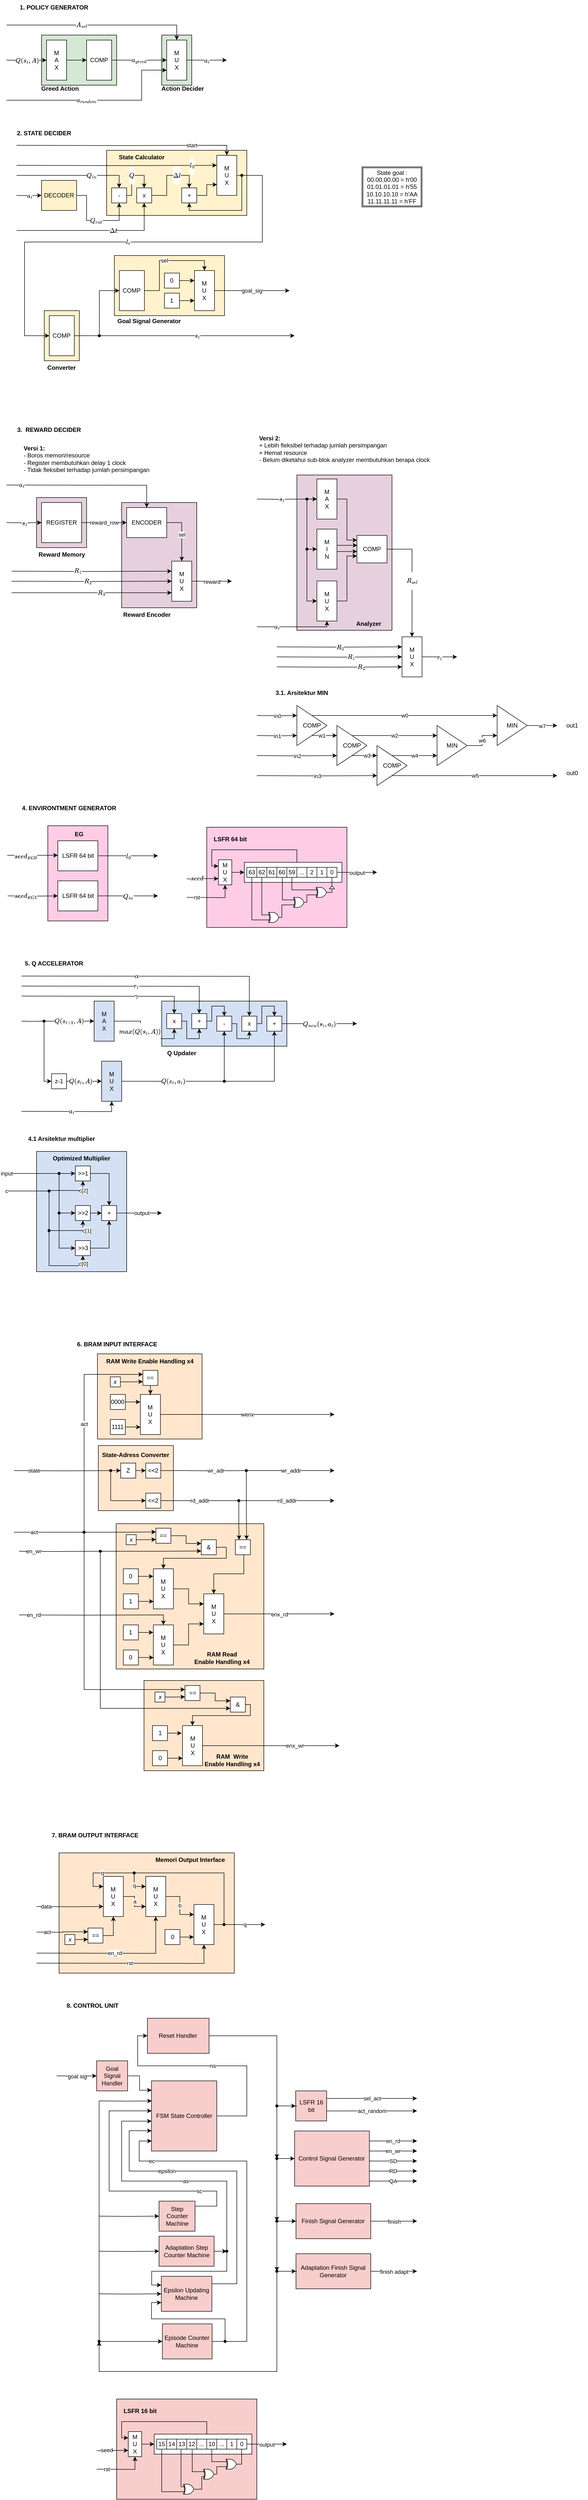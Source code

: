 <mxfile version="20.3.0" type="device" pages="8"><diagram id="ibiOQKyL-mADjhCVZYJ8" name="Sub-System"><mxGraphModel dx="1202" dy="992" grid="0" gridSize="10" guides="1" tooltips="1" connect="1" arrows="1" fold="1" page="1" pageScale="1" pageWidth="850" pageHeight="1100" math="1" shadow="0"><root><mxCell id="0"/><mxCell id="1" parent="0"/><mxCell id="YMe0cI7dsolNZBHi7Z6t-125" value="" style="rounded=0;whiteSpace=wrap;html=1;fillColor=#FFE6CC;" parent="1" vertex="1"><mxGeometry x="125" y="3738" width="350" height="240" as="geometry"/></mxCell><mxCell id="YMe0cI7dsolNZBHi7Z6t-117" value="" style="rounded=0;whiteSpace=wrap;html=1;fillColor=#FFE6CC;" parent="1" vertex="1"><mxGeometry x="294.63" y="3394" width="239.37" height="180" as="geometry"/></mxCell><mxCell id="YMe0cI7dsolNZBHi7Z6t-66" value="" style="rounded=0;whiteSpace=wrap;html=1;fillColor=#FFE6CC;" parent="1" vertex="1"><mxGeometry x="201.63" y="2742" width="209" height="170" as="geometry"/></mxCell><mxCell id="VRf5KEbDuicnc331r6m9-169" value="" style="rounded=0;whiteSpace=wrap;html=1;fillColor=#FFCCE6;" parent="1" vertex="1"><mxGeometry x="102.5" y="1688" width="120" height="190" as="geometry"/></mxCell><mxCell id="VRf5KEbDuicnc331r6m9-2" value="" style="rounded=0;whiteSpace=wrap;html=1;fillColor=#FFCCE6;" parent="1" vertex="1"><mxGeometry x="420" y="1691" width="280" height="200" as="geometry"/></mxCell><mxCell id="VRf5KEbDuicnc331r6m9-162" style="edgeStyle=orthogonalEdgeStyle;rounded=0;orthogonalLoop=1;jettySize=auto;html=1;entryX=0;entryY=0.25;entryDx=0;entryDy=0;" parent="1" source="VRf5KEbDuicnc331r6m9-155" target="VRf5KEbDuicnc331r6m9-151" edge="1"><mxGeometry relative="1" as="geometry"><Array as="points"><mxPoint x="600" y="1736"/><mxPoint x="430" y="1736"/><mxPoint x="430" y="1769"/></Array></mxGeometry></mxCell><mxCell id="VRf5KEbDuicnc331r6m9-155" value="" style="rounded=0;whiteSpace=wrap;html=1;" parent="1" vertex="1"><mxGeometry x="495" y="1761" width="195" height="40" as="geometry"/></mxCell><mxCell id="RxYKYdI8n64CIUrCkolP-7" value="" style="rounded=0;whiteSpace=wrap;html=1;fillColor=#FFF2CC;" parent="1" vertex="1"><mxGeometry x="235.44" y="550" width="220" height="120" as="geometry"/></mxCell><mxCell id="RxYKYdI8n64CIUrCkolP-15" value="sel" style="edgeStyle=orthogonalEdgeStyle;rounded=0;orthogonalLoop=1;jettySize=auto;html=1;entryX=0.5;entryY=0;entryDx=0;entryDy=0;" parent="1" source="RxYKYdI8n64CIUrCkolP-8" target="RxYKYdI8n64CIUrCkolP-12" edge="1"><mxGeometry relative="1" as="geometry"><Array as="points"><mxPoint x="325.44" y="620"/><mxPoint x="325.44" y="560"/><mxPoint x="415.44" y="560"/></Array></mxGeometry></mxCell><mxCell id="RxYKYdI8n64CIUrCkolP-8" value="COMP" style="rounded=0;whiteSpace=wrap;html=1;" parent="1" vertex="1"><mxGeometry x="245.44" y="580" width="50" height="80" as="geometry"/></mxCell><mxCell id="8x604wCygLvyvU7YE64j-14" value="" style="rounded=0;whiteSpace=wrap;html=1;fillColor=#E6D0DE;" parent="1" vertex="1"><mxGeometry x="600" y="988" width="190" height="310" as="geometry"/></mxCell><mxCell id="8Y_S_hFf_7bJ75hY1ZtG-148" value="" style="rounded=0;whiteSpace=wrap;html=1;fillColor=#D4E1F5;" parent="1" vertex="1"><mxGeometry x="330" y="2038" width="250" height="90" as="geometry"/></mxCell><mxCell id="8Y_S_hFf_7bJ75hY1ZtG-110" value="" style="rounded=0;whiteSpace=wrap;html=1;fillColor=#E6D0DE;" parent="1" vertex="1"><mxGeometry x="250" y="1043" width="150" height="210" as="geometry"/></mxCell><mxCell id="8Y_S_hFf_7bJ75hY1ZtG-94" value="" style="rounded=0;whiteSpace=wrap;html=1;fillColor=#E6D0DE;" parent="1" vertex="1"><mxGeometry x="80" y="1033" width="100" height="100" as="geometry"/></mxCell><mxCell id="8Y_S_hFf_7bJ75hY1ZtG-90" value="" style="rounded=0;whiteSpace=wrap;html=1;fillColor=#FFF2CC;" parent="1" vertex="1"><mxGeometry x="95.44" y="660" width="70" height="100" as="geometry"/></mxCell><mxCell id="8Y_S_hFf_7bJ75hY1ZtG-87" value="" style="rounded=0;whiteSpace=wrap;html=1;fillColor=#FFF2CC;" parent="1" vertex="1"><mxGeometry x="220" y="340" width="280" height="130" as="geometry"/></mxCell><mxCell id="8Y_S_hFf_7bJ75hY1ZtG-8" value="" style="rounded=0;whiteSpace=wrap;html=1;fillColor=#D5E8D4;" parent="1" vertex="1"><mxGeometry x="330" y="110" width="60" height="100" as="geometry"/></mxCell><mxCell id="8Y_S_hFf_7bJ75hY1ZtG-7" value="" style="rounded=0;whiteSpace=wrap;html=1;fillColor=#D5E8D4;" parent="1" vertex="1"><mxGeometry x="90" y="110" width="150" height="100" as="geometry"/></mxCell><mxCell id="8Y_S_hFf_7bJ75hY1ZtG-1" value="1. POLICY GENERATOR" style="text;html=1;strokeColor=none;fillColor=none;align=center;verticalAlign=middle;whiteSpace=wrap;rounded=0;fontStyle=1" parent="1" vertex="1"><mxGeometry x="40" y="40" width="150" height="30" as="geometry"/></mxCell><mxCell id="8Y_S_hFf_7bJ75hY1ZtG-5" value="" style="edgeStyle=orthogonalEdgeStyle;rounded=0;orthogonalLoop=1;jettySize=auto;html=1;" parent="1" source="8Y_S_hFf_7bJ75hY1ZtG-2" target="8Y_S_hFf_7bJ75hY1ZtG-3" edge="1"><mxGeometry relative="1" as="geometry"/></mxCell><mxCell id="8Y_S_hFf_7bJ75hY1ZtG-2" value="M&lt;br&gt;A&lt;br&gt;X" style="rounded=0;whiteSpace=wrap;html=1;" parent="1" vertex="1"><mxGeometry x="100" y="120" width="40" height="80" as="geometry"/></mxCell><mxCell id="8Y_S_hFf_7bJ75hY1ZtG-6" value="$$a_{greed}$$" style="edgeStyle=orthogonalEdgeStyle;rounded=0;orthogonalLoop=1;jettySize=auto;html=1;" parent="1" source="8Y_S_hFf_7bJ75hY1ZtG-3" target="8Y_S_hFf_7bJ75hY1ZtG-4" edge="1"><mxGeometry relative="1" as="geometry"/></mxCell><mxCell id="8Y_S_hFf_7bJ75hY1ZtG-3" value="COMP" style="rounded=0;whiteSpace=wrap;html=1;" parent="1" vertex="1"><mxGeometry x="180" y="120" width="50" height="80" as="geometry"/></mxCell><mxCell id="8Y_S_hFf_7bJ75hY1ZtG-14" value="$$a_t$$" style="edgeStyle=orthogonalEdgeStyle;rounded=0;orthogonalLoop=1;jettySize=auto;html=1;" parent="1" source="8Y_S_hFf_7bJ75hY1ZtG-4" edge="1"><mxGeometry relative="1" as="geometry"><mxPoint x="460" y="160" as="targetPoint"/></mxGeometry></mxCell><mxCell id="8Y_S_hFf_7bJ75hY1ZtG-4" value="M&lt;br&gt;U&lt;br&gt;X" style="rounded=0;whiteSpace=wrap;html=1;" parent="1" vertex="1"><mxGeometry x="340" y="120" width="40" height="80" as="geometry"/></mxCell><mxCell id="8Y_S_hFf_7bJ75hY1ZtG-11" value="$$Q(s_t,A)$$" style="edgeStyle=orthogonalEdgeStyle;rounded=0;orthogonalLoop=1;jettySize=auto;html=1;entryX=0;entryY=0.5;entryDx=0;entryDy=0;" parent="1" target="8Y_S_hFf_7bJ75hY1ZtG-2" edge="1"><mxGeometry relative="1" as="geometry"><mxPoint x="20" y="160" as="sourcePoint"/></mxGeometry></mxCell><mxCell id="8Y_S_hFf_7bJ75hY1ZtG-15" value="&lt;b&gt;Greed Action&lt;/b&gt;" style="text;html=1;strokeColor=none;fillColor=none;align=center;verticalAlign=middle;whiteSpace=wrap;rounded=0;" parent="1" vertex="1"><mxGeometry x="87" y="204" width="80" height="26" as="geometry"/></mxCell><mxCell id="8Y_S_hFf_7bJ75hY1ZtG-16" value="&lt;b&gt;Action Decider&lt;/b&gt;" style="text;html=1;strokeColor=none;fillColor=none;align=center;verticalAlign=middle;whiteSpace=wrap;rounded=0;" parent="1" vertex="1"><mxGeometry x="322" y="203" width="100" height="27" as="geometry"/></mxCell><mxCell id="8Y_S_hFf_7bJ75hY1ZtG-18" value="$$A_{sel}$$" style="edgeStyle=orthogonalEdgeStyle;rounded=0;orthogonalLoop=1;jettySize=auto;html=1;entryX=0.5;entryY=0;entryDx=0;entryDy=0;" parent="1" target="8Y_S_hFf_7bJ75hY1ZtG-4" edge="1"><mxGeometry x="-0.189" relative="1" as="geometry"><mxPoint x="20" y="90" as="sourcePoint"/><Array as="points"><mxPoint x="20" y="90"/><mxPoint x="360" y="90"/></Array><mxPoint as="offset"/></mxGeometry></mxCell><mxCell id="8Y_S_hFf_7bJ75hY1ZtG-20" value="$$a_{random}$$" style="edgeStyle=orthogonalEdgeStyle;rounded=0;orthogonalLoop=1;jettySize=auto;html=1;entryX=0;entryY=0.75;entryDx=0;entryDy=0;" parent="1" target="8Y_S_hFf_7bJ75hY1ZtG-4" edge="1"><mxGeometry x="-0.158" relative="1" as="geometry"><mxPoint x="20" y="240" as="sourcePoint"/><Array as="points"><mxPoint x="20" y="240"/><mxPoint x="290" y="240"/><mxPoint x="290" y="180"/></Array><mxPoint as="offset"/></mxGeometry></mxCell><mxCell id="8Y_S_hFf_7bJ75hY1ZtG-24" value="2. STATE DECIDER" style="text;html=1;strokeColor=none;fillColor=none;align=center;verticalAlign=middle;whiteSpace=wrap;rounded=0;fontStyle=1" parent="1" vertex="1"><mxGeometry x="20" y="291" width="150" height="30" as="geometry"/></mxCell><mxCell id="8Y_S_hFf_7bJ75hY1ZtG-39" value="$$Q_{out}$$" style="edgeStyle=orthogonalEdgeStyle;rounded=0;orthogonalLoop=1;jettySize=auto;html=1;entryX=0.5;entryY=1;entryDx=0;entryDy=0;" parent="1" source="8Y_S_hFf_7bJ75hY1ZtG-36" target="8Y_S_hFf_7bJ75hY1ZtG-38" edge="1"><mxGeometry x="0.047" relative="1" as="geometry"><Array as="points"><mxPoint x="180" y="430"/><mxPoint x="180" y="480"/><mxPoint x="245" y="480"/></Array><mxPoint as="offset"/></mxGeometry></mxCell><mxCell id="8Y_S_hFf_7bJ75hY1ZtG-36" value="DECODER" style="rounded=0;whiteSpace=wrap;html=1;fillColor=#FFF2CC;" parent="1" vertex="1"><mxGeometry x="90" y="400" width="70" height="60" as="geometry"/></mxCell><mxCell id="8Y_S_hFf_7bJ75hY1ZtG-54" value="$$\Delta l$$" style="edgeStyle=orthogonalEdgeStyle;rounded=0;orthogonalLoop=1;jettySize=auto;html=1;entryX=0.5;entryY=0;entryDx=0;entryDy=0;" parent="1" source="8Y_S_hFf_7bJ75hY1ZtG-37" target="8Y_S_hFf_7bJ75hY1ZtG-53" edge="1"><mxGeometry x="0.286" relative="1" as="geometry"><Array as="points"><mxPoint x="340" y="430"/><mxPoint x="340" y="390"/><mxPoint x="385" y="390"/></Array><mxPoint as="offset"/></mxGeometry></mxCell><mxCell id="8Y_S_hFf_7bJ75hY1ZtG-37" value="x" style="rounded=0;whiteSpace=wrap;html=1;fillColor=#FFFFFF;" parent="1" vertex="1"><mxGeometry x="280" y="415" width="30" height="30" as="geometry"/></mxCell><mxCell id="8Y_S_hFf_7bJ75hY1ZtG-42" value="$$Q$$" style="edgeStyle=orthogonalEdgeStyle;rounded=0;orthogonalLoop=1;jettySize=auto;html=1;" parent="1" source="8Y_S_hFf_7bJ75hY1ZtG-38" target="8Y_S_hFf_7bJ75hY1ZtG-37" edge="1"><mxGeometry relative="1" as="geometry"><Array as="points"><mxPoint x="270" y="430"/><mxPoint x="270" y="390"/><mxPoint x="295" y="390"/></Array></mxGeometry></mxCell><mxCell id="8Y_S_hFf_7bJ75hY1ZtG-38" value="-" style="rounded=0;whiteSpace=wrap;html=1;fillColor=#FFFFFF;" parent="1" vertex="1"><mxGeometry x="230" y="415" width="30" height="30" as="geometry"/></mxCell><mxCell id="8Y_S_hFf_7bJ75hY1ZtG-41" value="$$Q_{in}$$" style="edgeStyle=orthogonalEdgeStyle;rounded=0;orthogonalLoop=1;jettySize=auto;html=1;entryX=0.5;entryY=0;entryDx=0;entryDy=0;" parent="1" target="8Y_S_hFf_7bJ75hY1ZtG-38" edge="1"><mxGeometry x="0.304" relative="1" as="geometry"><mxPoint x="40" y="390" as="sourcePoint"/><mxPoint x="245" y="400" as="targetPoint"/><Array as="points"><mxPoint x="40" y="390"/><mxPoint x="245" y="390"/></Array><mxPoint as="offset"/></mxGeometry></mxCell><mxCell id="8Y_S_hFf_7bJ75hY1ZtG-44" value="$$\Delta t$$" style="edgeStyle=orthogonalEdgeStyle;rounded=0;orthogonalLoop=1;jettySize=auto;html=1;entryX=0.5;entryY=1;entryDx=0;entryDy=0;" parent="1" target="8Y_S_hFf_7bJ75hY1ZtG-37" edge="1"><mxGeometry x="0.245" relative="1" as="geometry"><mxPoint x="40" y="500" as="sourcePoint"/><Array as="points"><mxPoint x="40" y="500"/><mxPoint x="295" y="500"/></Array><mxPoint as="offset"/></mxGeometry></mxCell><mxCell id="8Y_S_hFf_7bJ75hY1ZtG-57" value="" style="edgeStyle=orthogonalEdgeStyle;rounded=0;orthogonalLoop=1;jettySize=auto;html=1;endArrow=none;html=1;rounded=0;exitX=1;exitY=0.5;exitDx=0;exitDy=0;" parent="1" source="8Y_S_hFf_7bJ75hY1ZtG-45" target="8Y_S_hFf_7bJ75hY1ZtG-56" edge="1"><mxGeometry x="0.429" relative="1" as="geometry"><mxPoint x="466" y="390.012" as="sourcePoint"/><mxPoint x="511" y="390" as="targetPoint"/><mxPoint as="offset"/></mxGeometry></mxCell><mxCell id="8Y_S_hFf_7bJ75hY1ZtG-45" value="M&lt;br&gt;U&lt;br&gt;X" style="rounded=0;whiteSpace=wrap;html=1;fillColor=#FFFFFF;" parent="1" vertex="1"><mxGeometry x="440" y="350" width="40" height="80" as="geometry"/></mxCell><mxCell id="8Y_S_hFf_7bJ75hY1ZtG-48" value="$$l_0$$" style="edgeStyle=orthogonalEdgeStyle;rounded=0;orthogonalLoop=1;jettySize=auto;html=1;entryX=0;entryY=0.25;entryDx=0;entryDy=0;" parent="1" target="8Y_S_hFf_7bJ75hY1ZtG-45" edge="1"><mxGeometry x="0.75" relative="1" as="geometry"><mxPoint x="40" y="370" as="sourcePoint"/><mxPoint as="offset"/></mxGeometry></mxCell><mxCell id="8Y_S_hFf_7bJ75hY1ZtG-50" value="$$a_t$$" style="edgeStyle=orthogonalEdgeStyle;rounded=0;orthogonalLoop=1;jettySize=auto;html=1;" parent="1" target="8Y_S_hFf_7bJ75hY1ZtG-36" edge="1"><mxGeometry relative="1" as="geometry"><mxPoint x="40.0" y="430" as="sourcePoint"/></mxGeometry></mxCell><mxCell id="8Y_S_hFf_7bJ75hY1ZtG-52" value="start" style="edgeStyle=orthogonalEdgeStyle;rounded=0;orthogonalLoop=1;jettySize=auto;html=1;entryX=0.5;entryY=0;entryDx=0;entryDy=0;" parent="1" target="8Y_S_hFf_7bJ75hY1ZtG-45" edge="1"><mxGeometry x="0.591" relative="1" as="geometry"><mxPoint x="40" y="330" as="sourcePoint"/><mxPoint as="offset"/></mxGeometry></mxCell><mxCell id="8Y_S_hFf_7bJ75hY1ZtG-66" style="edgeStyle=orthogonalEdgeStyle;rounded=0;orthogonalLoop=1;jettySize=auto;html=1;entryX=0.013;entryY=0.731;entryDx=0;entryDy=0;entryPerimeter=0;" parent="1" source="8Y_S_hFf_7bJ75hY1ZtG-53" target="8Y_S_hFf_7bJ75hY1ZtG-45" edge="1"><mxGeometry relative="1" as="geometry"><Array as="points"><mxPoint x="420" y="430"/><mxPoint x="420" y="408"/></Array></mxGeometry></mxCell><mxCell id="8Y_S_hFf_7bJ75hY1ZtG-53" value="+" style="rounded=0;whiteSpace=wrap;html=1;fillColor=#FFFFFF;" parent="1" vertex="1"><mxGeometry x="370" y="415" width="30" height="30" as="geometry"/></mxCell><mxCell id="8Y_S_hFf_7bJ75hY1ZtG-58" style="edgeStyle=orthogonalEdgeStyle;rounded=0;orthogonalLoop=1;jettySize=auto;html=1;entryX=0.5;entryY=1;entryDx=0;entryDy=0;" parent="1" source="8Y_S_hFf_7bJ75hY1ZtG-56" target="8Y_S_hFf_7bJ75hY1ZtG-53" edge="1"><mxGeometry relative="1" as="geometry"><Array as="points"><mxPoint x="490" y="460"/><mxPoint x="385" y="460"/></Array></mxGeometry></mxCell><mxCell id="8Y_S_hFf_7bJ75hY1ZtG-59" value="$$l_t$$" style="edgeStyle=orthogonalEdgeStyle;rounded=0;orthogonalLoop=1;jettySize=auto;html=1;entryX=0;entryY=0.5;entryDx=0;entryDy=0;" parent="1" source="8Y_S_hFf_7bJ75hY1ZtG-56" target="8Y_S_hFf_7bJ75hY1ZtG-89" edge="1"><mxGeometry relative="1" as="geometry"><mxPoint x="560" y="390" as="targetPoint"/><mxPoint as="offset"/><Array as="points"><mxPoint x="531" y="390"/><mxPoint x="531" y="523"/><mxPoint x="56" y="523"/><mxPoint x="56" y="710"/></Array></mxGeometry></mxCell><mxCell id="8Y_S_hFf_7bJ75hY1ZtG-56" value="" style="shape=waypoint;sketch=0;fillStyle=solid;size=6;pointerEvents=1;points=[];fillColor=none;resizable=0;rotatable=0;perimeter=centerPerimeter;snapToPoint=1;" parent="1" vertex="1"><mxGeometry x="470" y="370" width="40" height="40" as="geometry"/></mxCell><mxCell id="8Y_S_hFf_7bJ75hY1ZtG-86" value="3.&amp;nbsp; REWARD DECIDER" style="text;html=1;strokeColor=none;fillColor=none;align=center;verticalAlign=middle;whiteSpace=wrap;rounded=0;fontStyle=1" parent="1" vertex="1"><mxGeometry x="30" y="883" width="150" height="30" as="geometry"/></mxCell><mxCell id="8Y_S_hFf_7bJ75hY1ZtG-88" value="&lt;b&gt;State Calculator&lt;/b&gt;" style="text;html=1;strokeColor=none;fillColor=none;align=center;verticalAlign=middle;whiteSpace=wrap;rounded=0;" parent="1" vertex="1"><mxGeometry x="220" y="340" width="140" height="27" as="geometry"/></mxCell><mxCell id="8Y_S_hFf_7bJ75hY1ZtG-91" value="$$s_t$$" style="edgeStyle=orthogonalEdgeStyle;rounded=0;orthogonalLoop=1;jettySize=auto;html=1;startArrow=none;" parent="1" source="RxYKYdI8n64CIUrCkolP-1" edge="1"><mxGeometry relative="1" as="geometry"><mxPoint x="595.44" y="710" as="targetPoint"/></mxGeometry></mxCell><mxCell id="8Y_S_hFf_7bJ75hY1ZtG-89" value="COMP" style="rounded=0;whiteSpace=wrap;html=1;" parent="1" vertex="1"><mxGeometry x="105.44" y="670" width="50" height="80" as="geometry"/></mxCell><mxCell id="8Y_S_hFf_7bJ75hY1ZtG-92" value="&lt;b&gt;Converter&lt;/b&gt;" style="text;html=1;strokeColor=none;fillColor=none;align=center;verticalAlign=middle;whiteSpace=wrap;rounded=0;" parent="1" vertex="1"><mxGeometry x="95.44" y="760" width="70" height="27" as="geometry"/></mxCell><mxCell id="8Y_S_hFf_7bJ75hY1ZtG-99" value="reward_row" style="edgeStyle=orthogonalEdgeStyle;rounded=0;orthogonalLoop=1;jettySize=auto;html=1;entryX=0;entryY=0.5;entryDx=0;entryDy=0;" parent="1" source="8Y_S_hFf_7bJ75hY1ZtG-93" target="8Y_S_hFf_7bJ75hY1ZtG-98" edge="1"><mxGeometry relative="1" as="geometry"/></mxCell><mxCell id="8Y_S_hFf_7bJ75hY1ZtG-93" value="REGISTER" style="rounded=0;whiteSpace=wrap;html=1;fillColor=#FFFFFF;" parent="1" vertex="1"><mxGeometry x="90" y="1043" width="80" height="80" as="geometry"/></mxCell><mxCell id="8Y_S_hFf_7bJ75hY1ZtG-95" value="&lt;b&gt;Reward Memory&lt;/b&gt;" style="text;html=1;strokeColor=none;fillColor=none;align=center;verticalAlign=middle;whiteSpace=wrap;rounded=0;" parent="1" vertex="1"><mxGeometry x="76.5" y="1133" width="107" height="27" as="geometry"/></mxCell><mxCell id="8Y_S_hFf_7bJ75hY1ZtG-97" value="$$s_t$$" style="edgeStyle=orthogonalEdgeStyle;rounded=0;orthogonalLoop=1;jettySize=auto;html=1;entryX=0;entryY=0.5;entryDx=0;entryDy=0;" parent="1" target="8Y_S_hFf_7bJ75hY1ZtG-93" edge="1"><mxGeometry relative="1" as="geometry"><mxPoint x="20" y="1083" as="sourcePoint"/></mxGeometry></mxCell><mxCell id="8Y_S_hFf_7bJ75hY1ZtG-102" value="sel" style="edgeStyle=orthogonalEdgeStyle;rounded=0;orthogonalLoop=1;jettySize=auto;html=1;entryX=0.5;entryY=0;entryDx=0;entryDy=0;" parent="1" source="8Y_S_hFf_7bJ75hY1ZtG-98" target="8Y_S_hFf_7bJ75hY1ZtG-101" edge="1"><mxGeometry relative="1" as="geometry"/></mxCell><mxCell id="8Y_S_hFf_7bJ75hY1ZtG-98" value="ENCODER" style="rounded=0;whiteSpace=wrap;html=1;fillColor=#FFFFFF;" parent="1" vertex="1"><mxGeometry x="260" y="1053" width="80" height="60" as="geometry"/></mxCell><mxCell id="8Y_S_hFf_7bJ75hY1ZtG-109" value="reward" style="edgeStyle=orthogonalEdgeStyle;rounded=0;orthogonalLoop=1;jettySize=auto;html=1;" parent="1" source="8Y_S_hFf_7bJ75hY1ZtG-101" edge="1"><mxGeometry relative="1" as="geometry"><mxPoint x="470" y="1200" as="targetPoint"/></mxGeometry></mxCell><mxCell id="8Y_S_hFf_7bJ75hY1ZtG-101" value="M&lt;br&gt;U&lt;br&gt;X" style="rounded=0;whiteSpace=wrap;html=1;fillColor=#FFFFFF;" parent="1" vertex="1"><mxGeometry x="350" y="1160" width="40" height="80" as="geometry"/></mxCell><mxCell id="8Y_S_hFf_7bJ75hY1ZtG-105" value="$$R_1$$" style="edgeStyle=orthogonalEdgeStyle;rounded=0;orthogonalLoop=1;jettySize=auto;html=1;entryX=0;entryY=0.25;entryDx=0;entryDy=0;exitX=0.418;exitY=0.418;exitDx=0;exitDy=0;exitPerimeter=0;" parent="1" target="8Y_S_hFf_7bJ75hY1ZtG-101" edge="1"><mxGeometry x="-0.175" y="1" relative="1" as="geometry"><mxPoint x="30" y="1180" as="sourcePoint"/><mxPoint as="offset"/></mxGeometry></mxCell><mxCell id="8Y_S_hFf_7bJ75hY1ZtG-106" value="$$R_2$$" style="edgeStyle=orthogonalEdgeStyle;rounded=0;orthogonalLoop=1;jettySize=auto;html=1;entryX=0;entryY=0.5;entryDx=0;entryDy=0;" parent="1" target="8Y_S_hFf_7bJ75hY1ZtG-101" edge="1"><mxGeometry x="-0.05" relative="1" as="geometry"><mxPoint x="30" y="1200" as="sourcePoint"/><mxPoint x="320" y="1200" as="targetPoint"/><mxPoint as="offset"/></mxGeometry></mxCell><mxCell id="8Y_S_hFf_7bJ75hY1ZtG-108" value="$$R_3$$" style="edgeStyle=orthogonalEdgeStyle;rounded=0;orthogonalLoop=1;jettySize=auto;html=1;" parent="1" edge="1"><mxGeometry x="0.119" relative="1" as="geometry"><mxPoint x="30" y="1223" as="sourcePoint"/><mxPoint x="350" y="1223" as="targetPoint"/><mxPoint as="offset"/></mxGeometry></mxCell><mxCell id="8Y_S_hFf_7bJ75hY1ZtG-111" value="&lt;b&gt;Reward Encoder&lt;/b&gt;" style="text;html=1;strokeColor=none;fillColor=none;align=center;verticalAlign=middle;whiteSpace=wrap;rounded=0;" parent="1" vertex="1"><mxGeometry x="246.5" y="1253" width="107" height="27" as="geometry"/></mxCell><mxCell id="8Y_S_hFf_7bJ75hY1ZtG-114" value="$$a_t$$" style="edgeStyle=orthogonalEdgeStyle;rounded=0;orthogonalLoop=1;jettySize=auto;html=1;" parent="1" target="8Y_S_hFf_7bJ75hY1ZtG-98" edge="1"><mxGeometry x="-0.815" relative="1" as="geometry"><mxPoint x="20" y="1008" as="sourcePoint"/><mxPoint as="offset"/></mxGeometry></mxCell><mxCell id="8Y_S_hFf_7bJ75hY1ZtG-115" value="5. Q ACCELERATOR" style="text;html=1;strokeColor=none;fillColor=none;align=center;verticalAlign=middle;whiteSpace=wrap;rounded=0;fontStyle=1" parent="1" vertex="1"><mxGeometry x="40" y="1948" width="150" height="30" as="geometry"/></mxCell><mxCell id="8Y_S_hFf_7bJ75hY1ZtG-126" value="$$max(Q(s_t,A))$$" style="edgeStyle=orthogonalEdgeStyle;rounded=0;orthogonalLoop=1;jettySize=auto;html=1;entryX=0.5;entryY=1;entryDx=0;entryDy=0;" parent="1" source="8Y_S_hFf_7bJ75hY1ZtG-117" target="8Y_S_hFf_7bJ75hY1ZtG-124" edge="1"><mxGeometry x="-0.161" y="-2" relative="1" as="geometry"><mxPoint as="offset"/></mxGeometry></mxCell><mxCell id="8Y_S_hFf_7bJ75hY1ZtG-117" value="M&lt;br&gt;A&lt;br&gt;X" style="rounded=0;whiteSpace=wrap;html=1;fillColor=#D4E1F5;" parent="1" vertex="1"><mxGeometry x="195" y="2038" width="40" height="80" as="geometry"/></mxCell><mxCell id="8Y_S_hFf_7bJ75hY1ZtG-135" value="" style="edgeStyle=orthogonalEdgeStyle;rounded=0;orthogonalLoop=1;jettySize=auto;html=1;entryX=0.5;entryY=1;entryDx=0;entryDy=0;startArrow=none;" parent="1" source="8Y_S_hFf_7bJ75hY1ZtG-143" target="8Y_S_hFf_7bJ75hY1ZtG-133" edge="1"><mxGeometry relative="1" as="geometry"/></mxCell><mxCell id="8Y_S_hFf_7bJ75hY1ZtG-118" value="M&lt;br&gt;U&lt;br&gt;X" style="rounded=0;whiteSpace=wrap;html=1;fillColor=#D4E1F5;" parent="1" vertex="1"><mxGeometry x="210" y="2158" width="40" height="80" as="geometry"/></mxCell><mxCell id="8Y_S_hFf_7bJ75hY1ZtG-123" value="$$Q(s_t,A)$$" style="edgeStyle=orthogonalEdgeStyle;rounded=0;orthogonalLoop=1;jettySize=auto;html=1;entryX=0;entryY=0.5;entryDx=0;entryDy=0;" parent="1" source="8Y_S_hFf_7bJ75hY1ZtG-119" target="8Y_S_hFf_7bJ75hY1ZtG-118" edge="1"><mxGeometry x="-0.2" relative="1" as="geometry"><mxPoint as="offset"/></mxGeometry></mxCell><mxCell id="8Y_S_hFf_7bJ75hY1ZtG-119" value="z-1" style="rounded=0;whiteSpace=wrap;html=1;fillColor=#FFFFFF;" parent="1" vertex="1"><mxGeometry x="110" y="2183" width="30" height="30" as="geometry"/></mxCell><mxCell id="8Y_S_hFf_7bJ75hY1ZtG-121" value="&lt;b&gt;$$Q(s_{t+1},A)$$&lt;/b&gt;" style="edgeStyle=orthogonalEdgeStyle;rounded=0;orthogonalLoop=1;jettySize=auto;html=1;" parent="1" source="8Y_S_hFf_7bJ75hY1ZtG-120" target="8Y_S_hFf_7bJ75hY1ZtG-117" edge="1"><mxGeometry relative="1" as="geometry"/></mxCell><mxCell id="8Y_S_hFf_7bJ75hY1ZtG-122" style="edgeStyle=orthogonalEdgeStyle;rounded=0;orthogonalLoop=1;jettySize=auto;html=1;entryX=0;entryY=0.5;entryDx=0;entryDy=0;" parent="1" source="8Y_S_hFf_7bJ75hY1ZtG-120" target="8Y_S_hFf_7bJ75hY1ZtG-119" edge="1"><mxGeometry relative="1" as="geometry"><Array as="points"><mxPoint x="95" y="2198"/></Array></mxGeometry></mxCell><mxCell id="8Y_S_hFf_7bJ75hY1ZtG-120" value="" style="shape=waypoint;sketch=0;fillStyle=solid;size=6;pointerEvents=1;points=[];fillColor=none;resizable=0;rotatable=0;perimeter=centerPerimeter;snapToPoint=1;" parent="1" vertex="1"><mxGeometry x="75" y="2058" width="40" height="40" as="geometry"/></mxCell><mxCell id="8Y_S_hFf_7bJ75hY1ZtG-130" style="edgeStyle=orthogonalEdgeStyle;rounded=0;orthogonalLoop=1;jettySize=auto;html=1;entryX=0.5;entryY=1;entryDx=0;entryDy=0;" parent="1" source="8Y_S_hFf_7bJ75hY1ZtG-124" target="8Y_S_hFf_7bJ75hY1ZtG-129" edge="1"><mxGeometry relative="1" as="geometry"><Array as="points"><mxPoint x="380" y="2078"/><mxPoint x="380" y="2113"/><mxPoint x="405" y="2113"/></Array></mxGeometry></mxCell><mxCell id="8Y_S_hFf_7bJ75hY1ZtG-124" value="x" style="rounded=0;whiteSpace=wrap;html=1;fillColor=#FFFFFF;" parent="1" vertex="1"><mxGeometry x="340" y="2063" width="30" height="30" as="geometry"/></mxCell><mxCell id="8Y_S_hFf_7bJ75hY1ZtG-128" value="$$\gamma$$" style="edgeStyle=orthogonalEdgeStyle;rounded=0;orthogonalLoop=1;jettySize=auto;html=1;" parent="1" target="8Y_S_hFf_7bJ75hY1ZtG-124" edge="1"><mxGeometry x="0.353" relative="1" as="geometry"><mxPoint x="50" y="2028" as="sourcePoint"/><mxPoint as="offset"/></mxGeometry></mxCell><mxCell id="8Y_S_hFf_7bJ75hY1ZtG-134" style="edgeStyle=orthogonalEdgeStyle;rounded=0;orthogonalLoop=1;jettySize=auto;html=1;entryX=0.5;entryY=0;entryDx=0;entryDy=0;" parent="1" source="8Y_S_hFf_7bJ75hY1ZtG-129" target="8Y_S_hFf_7bJ75hY1ZtG-133" edge="1"><mxGeometry relative="1" as="geometry"><Array as="points"><mxPoint x="430" y="2078"/><mxPoint x="430" y="2048"/><mxPoint x="455" y="2048"/></Array></mxGeometry></mxCell><mxCell id="8Y_S_hFf_7bJ75hY1ZtG-129" value="+" style="rounded=0;whiteSpace=wrap;html=1;fillColor=#FFFFFF;" parent="1" vertex="1"><mxGeometry x="390" y="2063" width="30" height="30" as="geometry"/></mxCell><mxCell id="8Y_S_hFf_7bJ75hY1ZtG-132" value="$$r_t$$" style="edgeStyle=orthogonalEdgeStyle;rounded=0;orthogonalLoop=1;jettySize=auto;html=1;entryX=0.5;entryY=0;entryDx=0;entryDy=0;" parent="1" target="8Y_S_hFf_7bJ75hY1ZtG-129" edge="1"><mxGeometry x="0.122" relative="1" as="geometry"><mxPoint x="50" y="2008" as="sourcePoint"/><mxPoint as="offset"/></mxGeometry></mxCell><mxCell id="8Y_S_hFf_7bJ75hY1ZtG-138" style="edgeStyle=orthogonalEdgeStyle;rounded=0;orthogonalLoop=1;jettySize=auto;html=1;entryX=0.5;entryY=1;entryDx=0;entryDy=0;" parent="1" source="8Y_S_hFf_7bJ75hY1ZtG-133" target="8Y_S_hFf_7bJ75hY1ZtG-136" edge="1"><mxGeometry relative="1" as="geometry"><Array as="points"><mxPoint x="480" y="2083"/><mxPoint x="480" y="2113"/><mxPoint x="505" y="2113"/></Array></mxGeometry></mxCell><mxCell id="8Y_S_hFf_7bJ75hY1ZtG-133" value="-" style="rounded=0;whiteSpace=wrap;html=1;fillColor=#FFFFFF;" parent="1" vertex="1"><mxGeometry x="440" y="2068" width="30" height="30" as="geometry"/></mxCell><mxCell id="8Y_S_hFf_7bJ75hY1ZtG-142" style="edgeStyle=orthogonalEdgeStyle;rounded=0;orthogonalLoop=1;jettySize=auto;html=1;entryX=0.5;entryY=0;entryDx=0;entryDy=0;" parent="1" source="8Y_S_hFf_7bJ75hY1ZtG-136" target="8Y_S_hFf_7bJ75hY1ZtG-141" edge="1"><mxGeometry relative="1" as="geometry"><Array as="points"><mxPoint x="530" y="2083"/><mxPoint x="530" y="2048"/><mxPoint x="555" y="2048"/></Array></mxGeometry></mxCell><mxCell id="8Y_S_hFf_7bJ75hY1ZtG-136" value="x" style="rounded=0;whiteSpace=wrap;html=1;fillColor=#FFFFFF;" parent="1" vertex="1"><mxGeometry x="490" y="2068" width="30" height="30" as="geometry"/></mxCell><mxCell id="8Y_S_hFf_7bJ75hY1ZtG-140" value="$$\alpha$$" style="edgeStyle=orthogonalEdgeStyle;rounded=0;orthogonalLoop=1;jettySize=auto;html=1;entryX=0.5;entryY=0;entryDx=0;entryDy=0;" parent="1" target="8Y_S_hFf_7bJ75hY1ZtG-136" edge="1"><mxGeometry x="-0.14" relative="1" as="geometry"><mxPoint x="50" y="1988" as="sourcePoint"/><mxPoint as="offset"/></mxGeometry></mxCell><mxCell id="8Y_S_hFf_7bJ75hY1ZtG-153" value="$$Q_{new}(s_t,a_t)$$" style="edgeStyle=orthogonalEdgeStyle;rounded=0;orthogonalLoop=1;jettySize=auto;html=1;" parent="1" source="8Y_S_hFf_7bJ75hY1ZtG-141" edge="1"><mxGeometry relative="1" as="geometry"><mxPoint x="720" y="2083" as="targetPoint"/></mxGeometry></mxCell><mxCell id="8Y_S_hFf_7bJ75hY1ZtG-141" value="+" style="rounded=0;whiteSpace=wrap;html=1;fillColor=#FFFFFF;" parent="1" vertex="1"><mxGeometry x="540" y="2068" width="30" height="30" as="geometry"/></mxCell><mxCell id="8Y_S_hFf_7bJ75hY1ZtG-145" style="edgeStyle=orthogonalEdgeStyle;rounded=0;orthogonalLoop=1;jettySize=auto;html=1;entryX=0.5;entryY=1;entryDx=0;entryDy=0;" parent="1" source="8Y_S_hFf_7bJ75hY1ZtG-143" target="8Y_S_hFf_7bJ75hY1ZtG-141" edge="1"><mxGeometry relative="1" as="geometry"/></mxCell><mxCell id="8Y_S_hFf_7bJ75hY1ZtG-143" value="" style="shape=waypoint;sketch=0;fillStyle=solid;size=6;pointerEvents=1;points=[];fillColor=none;resizable=0;rotatable=0;perimeter=centerPerimeter;snapToPoint=1;" parent="1" vertex="1"><mxGeometry x="435" y="2178" width="40" height="40" as="geometry"/></mxCell><mxCell id="8Y_S_hFf_7bJ75hY1ZtG-144" value="$$Q(s_t,a_t)$$" style="edgeStyle=orthogonalEdgeStyle;rounded=0;orthogonalLoop=1;jettySize=auto;html=1;entryDx=0;entryDy=0;endArrow=none;" parent="1" source="8Y_S_hFf_7bJ75hY1ZtG-118" target="8Y_S_hFf_7bJ75hY1ZtG-143" edge="1"><mxGeometry relative="1" as="geometry"><mxPoint x="250" y="2198.032" as="sourcePoint"/><mxPoint x="505" y="2093" as="targetPoint"/></mxGeometry></mxCell><mxCell id="8Y_S_hFf_7bJ75hY1ZtG-149" value="&lt;b&gt;Q Updater&lt;/b&gt;" style="text;html=1;strokeColor=none;fillColor=none;align=center;verticalAlign=middle;whiteSpace=wrap;rounded=0;" parent="1" vertex="1"><mxGeometry x="330" y="2128" width="80" height="27" as="geometry"/></mxCell><mxCell id="8Y_S_hFf_7bJ75hY1ZtG-152" value="" style="edgeStyle=orthogonalEdgeStyle;rounded=0;orthogonalLoop=1;jettySize=auto;html=1;endArrow=none;" parent="1" target="8Y_S_hFf_7bJ75hY1ZtG-120" edge="1"><mxGeometry relative="1" as="geometry"><mxPoint x="50" y="2078" as="sourcePoint"/></mxGeometry></mxCell><mxCell id="8Y_S_hFf_7bJ75hY1ZtG-155" value="$$a_t$$" style="edgeStyle=orthogonalEdgeStyle;rounded=0;orthogonalLoop=1;jettySize=auto;html=1;entryX=0.5;entryY=1;entryDx=0;entryDy=0;" parent="1" target="8Y_S_hFf_7bJ75hY1ZtG-118" edge="1"><mxGeometry relative="1" as="geometry"><mxPoint x="50" y="2258" as="sourcePoint"/></mxGeometry></mxCell><mxCell id="8x604wCygLvyvU7YE64j-20" style="edgeStyle=orthogonalEdgeStyle;rounded=0;orthogonalLoop=1;jettySize=auto;html=1;entryX=0.005;entryY=0.172;entryDx=0;entryDy=0;entryPerimeter=0;" parent="1" source="8x604wCygLvyvU7YE64j-2" target="8x604wCygLvyvU7YE64j-19" edge="1"><mxGeometry relative="1" as="geometry"/></mxCell><mxCell id="8x604wCygLvyvU7YE64j-2" value="M&lt;br&gt;A&lt;br&gt;X" style="rounded=0;whiteSpace=wrap;html=1;fillColor=#FFFFFF;" parent="1" vertex="1"><mxGeometry x="640" y="996" width="40" height="80" as="geometry"/></mxCell><mxCell id="8x604wCygLvyvU7YE64j-21" style="edgeStyle=orthogonalEdgeStyle;rounded=0;orthogonalLoop=1;jettySize=auto;html=1;entryX=0.005;entryY=0.585;entryDx=0;entryDy=0;entryPerimeter=0;" parent="1" source="8x604wCygLvyvU7YE64j-3" target="8x604wCygLvyvU7YE64j-19" edge="1"><mxGeometry relative="1" as="geometry"><Array as="points"><mxPoint x="700" y="1141"/></Array></mxGeometry></mxCell><mxCell id="8x604wCygLvyvU7YE64j-38" style="edgeStyle=orthogonalEdgeStyle;rounded=0;orthogonalLoop=1;jettySize=auto;html=1;entryX=0.011;entryY=0.361;entryDx=0;entryDy=0;entryPerimeter=0;" parent="1" source="8x604wCygLvyvU7YE64j-3" target="8x604wCygLvyvU7YE64j-19" edge="1"><mxGeometry relative="1" as="geometry"><Array as="points"><mxPoint x="700" y="1128"/></Array></mxGeometry></mxCell><mxCell id="8x604wCygLvyvU7YE64j-3" value="M&lt;br&gt;I&lt;br&gt;N" style="rounded=0;whiteSpace=wrap;html=1;fillColor=#FFFFFF;" parent="1" vertex="1"><mxGeometry x="640" y="1096" width="40" height="80" as="geometry"/></mxCell><mxCell id="8x604wCygLvyvU7YE64j-22" style="edgeStyle=orthogonalEdgeStyle;rounded=0;orthogonalLoop=1;jettySize=auto;html=1;entryX=0;entryY=0.75;entryDx=0;entryDy=0;" parent="1" source="8x604wCygLvyvU7YE64j-4" target="8x604wCygLvyvU7YE64j-19" edge="1"><mxGeometry relative="1" as="geometry"/></mxCell><mxCell id="8x604wCygLvyvU7YE64j-4" value="M&lt;br&gt;U&lt;br&gt;X" style="rounded=0;whiteSpace=wrap;html=1;fillColor=#FFFFFF;" parent="1" vertex="1"><mxGeometry x="640" y="1199.5" width="40" height="80" as="geometry"/></mxCell><mxCell id="8x604wCygLvyvU7YE64j-6" style="edgeStyle=orthogonalEdgeStyle;rounded=0;orthogonalLoop=1;jettySize=auto;html=1;entryX=0;entryY=0.5;entryDx=0;entryDy=0;startArrow=none;" parent="1" source="8x604wCygLvyvU7YE64j-7" target="8x604wCygLvyvU7YE64j-2" edge="1"><mxGeometry relative="1" as="geometry"><mxPoint x="520" y="1036" as="sourcePoint"/></mxGeometry></mxCell><mxCell id="8x604wCygLvyvU7YE64j-17" style="edgeStyle=orthogonalEdgeStyle;rounded=0;orthogonalLoop=1;jettySize=auto;html=1;entryX=0;entryY=0.5;entryDx=0;entryDy=0;startArrow=none;" parent="1" source="8x604wCygLvyvU7YE64j-10" target="8x604wCygLvyvU7YE64j-3" edge="1"><mxGeometry relative="1" as="geometry"/></mxCell><mxCell id="8x604wCygLvyvU7YE64j-7" value="" style="shape=waypoint;sketch=0;fillStyle=solid;size=6;pointerEvents=1;points=[];fillColor=none;resizable=0;rotatable=0;perimeter=centerPerimeter;snapToPoint=1;" parent="1" vertex="1"><mxGeometry x="600" y="1016" width="40" height="40" as="geometry"/></mxCell><mxCell id="8x604wCygLvyvU7YE64j-8" value="$$s_t$$" style="edgeStyle=orthogonalEdgeStyle;rounded=0;orthogonalLoop=1;jettySize=auto;html=1;entryDx=0;entryDy=0;endArrow=none;" parent="1" target="8x604wCygLvyvU7YE64j-7" edge="1"><mxGeometry relative="1" as="geometry"><mxPoint x="520" y="1036" as="sourcePoint"/><mxPoint x="640" y="1036" as="targetPoint"/></mxGeometry></mxCell><mxCell id="8x604wCygLvyvU7YE64j-12" style="edgeStyle=orthogonalEdgeStyle;rounded=0;orthogonalLoop=1;jettySize=auto;html=1;entryX=0;entryY=0.5;entryDx=0;entryDy=0;" parent="1" source="8x604wCygLvyvU7YE64j-10" target="8x604wCygLvyvU7YE64j-4" edge="1"><mxGeometry relative="1" as="geometry"><Array as="points"><mxPoint x="620" y="1239"/></Array></mxGeometry></mxCell><mxCell id="8x604wCygLvyvU7YE64j-11" value="" style="edgeStyle=orthogonalEdgeStyle;rounded=0;orthogonalLoop=1;jettySize=auto;html=1;entryDx=0;entryDy=0;endArrow=none;" parent="1" target="8x604wCygLvyvU7YE64j-10" edge="1"><mxGeometry relative="1" as="geometry"><mxPoint x="630" y="1036" as="sourcePoint"/><mxPoint x="640" y="1136" as="targetPoint"/><Array as="points"><mxPoint x="620" y="1036"/></Array></mxGeometry></mxCell><mxCell id="8x604wCygLvyvU7YE64j-10" value="" style="shape=waypoint;sketch=0;fillStyle=solid;size=6;pointerEvents=1;points=[];fillColor=none;resizable=0;rotatable=0;perimeter=centerPerimeter;snapToPoint=1;" parent="1" vertex="1"><mxGeometry x="600" y="1116" width="40" height="40" as="geometry"/></mxCell><mxCell id="8x604wCygLvyvU7YE64j-18" value="" style="edgeStyle=orthogonalEdgeStyle;rounded=0;orthogonalLoop=1;jettySize=auto;html=1;entryDx=0;entryDy=0;endArrow=none;" parent="1" source="8x604wCygLvyvU7YE64j-7" target="8x604wCygLvyvU7YE64j-10" edge="1"><mxGeometry relative="1" as="geometry"><mxPoint x="620" y="1036" as="sourcePoint"/><mxPoint x="640" y="1136" as="targetPoint"/></mxGeometry></mxCell><mxCell id="8x604wCygLvyvU7YE64j-27" value="$$R_{sel}$$" style="edgeStyle=orthogonalEdgeStyle;rounded=0;orthogonalLoop=1;jettySize=auto;html=1;entryX=0.5;entryY=0;entryDx=0;entryDy=0;" parent="1" source="8x604wCygLvyvU7YE64j-19" target="8x604wCygLvyvU7YE64j-26" edge="1"><mxGeometry relative="1" as="geometry"/></mxCell><mxCell id="8x604wCygLvyvU7YE64j-19" value="COMP" style="rounded=0;whiteSpace=wrap;html=1;fillColor=#FFFFFF;" parent="1" vertex="1"><mxGeometry x="720" y="1108.5" width="60" height="55" as="geometry"/></mxCell><mxCell id="8x604wCygLvyvU7YE64j-24" value="$$a_t$$" style="edgeStyle=orthogonalEdgeStyle;rounded=0;orthogonalLoop=1;jettySize=auto;html=1;entryX=0.5;entryY=1;entryDx=0;entryDy=0;" parent="1" target="8x604wCygLvyvU7YE64j-4" edge="1"><mxGeometry x="-0.472" relative="1" as="geometry"><mxPoint x="520" y="1291" as="sourcePoint"/><Array as="points"><mxPoint x="660" y="1291"/></Array><mxPoint as="offset"/></mxGeometry></mxCell><mxCell id="8x604wCygLvyvU7YE64j-25" value="&lt;b&gt;Analyzer&lt;/b&gt;" style="text;html=1;strokeColor=none;fillColor=none;align=center;verticalAlign=middle;whiteSpace=wrap;rounded=0;" parent="1" vertex="1"><mxGeometry x="690" y="1271" width="107" height="27" as="geometry"/></mxCell><mxCell id="8x604wCygLvyvU7YE64j-34" value="$$r_t$$" style="edgeStyle=orthogonalEdgeStyle;rounded=0;orthogonalLoop=1;jettySize=auto;html=1;" parent="1" source="8x604wCygLvyvU7YE64j-26" edge="1"><mxGeometry relative="1" as="geometry"><mxPoint x="920" y="1351.0" as="targetPoint"/></mxGeometry></mxCell><mxCell id="8x604wCygLvyvU7YE64j-26" value="M&lt;br&gt;U&lt;br&gt;X" style="rounded=0;whiteSpace=wrap;html=1;fillColor=#FFFFFF;" parent="1" vertex="1"><mxGeometry x="810" y="1311" width="40" height="80" as="geometry"/></mxCell><mxCell id="8x604wCygLvyvU7YE64j-29" value="$$R_1$$" style="edgeStyle=orthogonalEdgeStyle;rounded=0;orthogonalLoop=1;jettySize=auto;html=1;entryX=0;entryY=0.5;entryDx=0;entryDy=0;" parent="1" target="8x604wCygLvyvU7YE64j-26" edge="1"><mxGeometry x="0.184" relative="1" as="geometry"><mxPoint x="560" y="1351" as="sourcePoint"/><mxPoint as="offset"/></mxGeometry></mxCell><mxCell id="8x604wCygLvyvU7YE64j-31" value="$$R_0$$" style="edgeStyle=orthogonalEdgeStyle;rounded=0;orthogonalLoop=1;jettySize=auto;html=1;entryX=0;entryY=0.25;entryDx=0;entryDy=0;" parent="1" target="8x604wCygLvyvU7YE64j-26" edge="1"><mxGeometry relative="1" as="geometry"><mxPoint x="560" y="1331" as="sourcePoint"/></mxGeometry></mxCell><mxCell id="8x604wCygLvyvU7YE64j-33" value="$$R_2$$" style="edgeStyle=orthogonalEdgeStyle;rounded=0;orthogonalLoop=1;jettySize=auto;html=1;entryX=0;entryY=0.75;entryDx=0;entryDy=0;" parent="1" target="8x604wCygLvyvU7YE64j-26" edge="1"><mxGeometry x="0.344" relative="1" as="geometry"><mxPoint x="560" y="1371" as="sourcePoint"/><mxPoint as="offset"/></mxGeometry></mxCell><mxCell id="8x604wCygLvyvU7YE64j-36" value="&lt;div style=&quot;text-align: left&quot;&gt;&lt;span&gt;&lt;b&gt;Versi 1:&lt;/b&gt;&lt;/span&gt;&lt;/div&gt;&lt;div style=&quot;text-align: left&quot;&gt;&lt;span&gt;- Boros memori/resource&lt;/span&gt;&lt;br&gt;&lt;/div&gt;&lt;div style=&quot;text-align: left&quot;&gt;&lt;span&gt;- Register membutuhkan delay 1 clock&lt;/span&gt;&lt;/div&gt;&lt;div style=&quot;text-align: left&quot;&gt;&lt;span&gt;- Tidak fleksibel terhadap jumlah persimpangan&lt;/span&gt;&lt;/div&gt;" style="text;html=1;strokeColor=none;fillColor=none;align=center;verticalAlign=middle;whiteSpace=wrap;rounded=0;" parent="1" vertex="1"><mxGeometry x="50" y="928" width="260" height="55" as="geometry"/></mxCell><mxCell id="8x604wCygLvyvU7YE64j-37" value="&lt;div style=&quot;text-align: left&quot;&gt;&lt;span&gt;&lt;b&gt;Versi 2:&lt;/b&gt;&lt;/span&gt;&lt;/div&gt;&lt;div style=&quot;text-align: left&quot;&gt;&lt;span&gt;+ Lebih fleksibel terhadap jumlah persimpangan&lt;/span&gt;&lt;/div&gt;&lt;div style=&quot;text-align: left&quot;&gt;&lt;span&gt;+ Hemat resource&amp;nbsp;&lt;/span&gt;&lt;/div&gt;&lt;div style=&quot;text-align: left&quot;&gt;- Belum diketahui sub-blok analyzer membutuhkan berapa clock&lt;/div&gt;" style="text;html=1;strokeColor=none;fillColor=none;align=center;verticalAlign=middle;whiteSpace=wrap;rounded=0;" parent="1" vertex="1"><mxGeometry x="510" y="908" width="370" height="55" as="geometry"/></mxCell><mxCell id="Dpg-46v5No520pLJ-XSE-1" value="&lt;span style=&quot;font-weight: 700&quot;&gt;3.1. Arsitektur MIN&lt;/span&gt;" style="text;html=1;strokeColor=none;fillColor=none;align=center;verticalAlign=middle;whiteSpace=wrap;rounded=0;" parent="1" vertex="1"><mxGeometry x="520" y="1408" width="180" height="30" as="geometry"/></mxCell><mxCell id="Dpg-46v5No520pLJ-XSE-8" value="w1" style="edgeStyle=orthogonalEdgeStyle;rounded=0;orthogonalLoop=1;jettySize=auto;html=1;entryX=0;entryY=0.25;entryDx=0;entryDy=0;exitX=0.5;exitY=1;exitDx=0;exitDy=0;" parent="1" source="Dpg-46v5No520pLJ-XSE-2" target="Dpg-46v5No520pLJ-XSE-7" edge="1"><mxGeometry x="-0.556" relative="1" as="geometry"><mxPoint as="offset"/></mxGeometry></mxCell><mxCell id="Dpg-46v5No520pLJ-XSE-20" value="w0" style="edgeStyle=orthogonalEdgeStyle;rounded=0;orthogonalLoop=1;jettySize=auto;html=1;exitX=0.5;exitY=0;exitDx=0;exitDy=0;entryX=0;entryY=0.25;entryDx=0;entryDy=0;" parent="1" source="Dpg-46v5No520pLJ-XSE-2" target="Dpg-46v5No520pLJ-XSE-18" edge="1"><mxGeometry relative="1" as="geometry"/></mxCell><mxCell id="Dpg-46v5No520pLJ-XSE-2" value="COMP" style="triangle;whiteSpace=wrap;html=1;" parent="1" vertex="1"><mxGeometry x="600" y="1448" width="60" height="80" as="geometry"/></mxCell><mxCell id="Dpg-46v5No520pLJ-XSE-4" value="in0" style="edgeStyle=orthogonalEdgeStyle;rounded=0;orthogonalLoop=1;jettySize=auto;html=1;entryX=0;entryY=0.25;entryDx=0;entryDy=0;" parent="1" target="Dpg-46v5No520pLJ-XSE-2" edge="1"><mxGeometry relative="1" as="geometry"><mxPoint x="520" y="1468" as="sourcePoint"/></mxGeometry></mxCell><mxCell id="Dpg-46v5No520pLJ-XSE-6" value="in1" style="edgeStyle=orthogonalEdgeStyle;rounded=0;orthogonalLoop=1;jettySize=auto;html=1;entryX=0;entryY=0.75;entryDx=0;entryDy=0;" parent="1" target="Dpg-46v5No520pLJ-XSE-2" edge="1"><mxGeometry relative="1" as="geometry"><mxPoint x="520" y="1508" as="sourcePoint"/></mxGeometry></mxCell><mxCell id="Dpg-46v5No520pLJ-XSE-12" value="w3" style="edgeStyle=orthogonalEdgeStyle;rounded=0;orthogonalLoop=1;jettySize=auto;html=1;entryX=0;entryY=0.25;entryDx=0;entryDy=0;exitX=0.5;exitY=1;exitDx=0;exitDy=0;" parent="1" source="Dpg-46v5No520pLJ-XSE-7" target="Dpg-46v5No520pLJ-XSE-11" edge="1"><mxGeometry x="0.556" relative="1" as="geometry"><mxPoint as="offset"/></mxGeometry></mxCell><mxCell id="Dpg-46v5No520pLJ-XSE-17" value="w2" style="edgeStyle=orthogonalEdgeStyle;rounded=0;orthogonalLoop=1;jettySize=auto;html=1;entryX=0;entryY=0.25;entryDx=0;entryDy=0;exitX=0.5;exitY=0;exitDx=0;exitDy=0;" parent="1" source="Dpg-46v5No520pLJ-XSE-7" target="Dpg-46v5No520pLJ-XSE-15" edge="1"><mxGeometry relative="1" as="geometry"/></mxCell><mxCell id="Dpg-46v5No520pLJ-XSE-7" value="COMP" style="triangle;whiteSpace=wrap;html=1;" parent="1" vertex="1"><mxGeometry x="680" y="1488" width="60" height="80" as="geometry"/></mxCell><mxCell id="Dpg-46v5No520pLJ-XSE-10" value="in2" style="edgeStyle=orthogonalEdgeStyle;rounded=0;orthogonalLoop=1;jettySize=auto;html=1;entryX=0;entryY=0.75;entryDx=0;entryDy=0;" parent="1" target="Dpg-46v5No520pLJ-XSE-7" edge="1"><mxGeometry relative="1" as="geometry"><mxPoint x="520" y="1548" as="sourcePoint"/></mxGeometry></mxCell><mxCell id="Dpg-46v5No520pLJ-XSE-16" value="w4" style="edgeStyle=orthogonalEdgeStyle;rounded=0;orthogonalLoop=1;jettySize=auto;html=1;entryX=0;entryY=0.75;entryDx=0;entryDy=0;exitX=0.5;exitY=0;exitDx=0;exitDy=0;" parent="1" source="Dpg-46v5No520pLJ-XSE-11" target="Dpg-46v5No520pLJ-XSE-15" edge="1"><mxGeometry relative="1" as="geometry"/></mxCell><mxCell id="Dpg-46v5No520pLJ-XSE-22" value="w5" style="edgeStyle=orthogonalEdgeStyle;rounded=0;orthogonalLoop=1;jettySize=auto;html=1;exitX=0.5;exitY=1;exitDx=0;exitDy=0;" parent="1" source="Dpg-46v5No520pLJ-XSE-11" edge="1"><mxGeometry relative="1" as="geometry"><mxPoint x="1120" y="1588" as="targetPoint"/></mxGeometry></mxCell><mxCell id="Dpg-46v5No520pLJ-XSE-11" value="COMP" style="triangle;whiteSpace=wrap;html=1;" parent="1" vertex="1"><mxGeometry x="760" y="1528" width="60" height="80" as="geometry"/></mxCell><mxCell id="Dpg-46v5No520pLJ-XSE-14" value="in3" style="edgeStyle=orthogonalEdgeStyle;rounded=0;orthogonalLoop=1;jettySize=auto;html=1;entryX=0;entryY=0.75;entryDx=0;entryDy=0;" parent="1" target="Dpg-46v5No520pLJ-XSE-11" edge="1"><mxGeometry relative="1" as="geometry"><mxPoint x="520" y="1588" as="sourcePoint"/></mxGeometry></mxCell><mxCell id="Dpg-46v5No520pLJ-XSE-19" value="w6" style="edgeStyle=orthogonalEdgeStyle;rounded=0;orthogonalLoop=1;jettySize=auto;html=1;entryX=0;entryY=0.75;entryDx=0;entryDy=0;" parent="1" source="Dpg-46v5No520pLJ-XSE-15" target="Dpg-46v5No520pLJ-XSE-18" edge="1"><mxGeometry relative="1" as="geometry"/></mxCell><mxCell id="Dpg-46v5No520pLJ-XSE-15" value="MIN" style="triangle;whiteSpace=wrap;html=1;" parent="1" vertex="1"><mxGeometry x="880" y="1488" width="60" height="80" as="geometry"/></mxCell><mxCell id="Dpg-46v5No520pLJ-XSE-23" value="w7" style="edgeStyle=orthogonalEdgeStyle;rounded=0;orthogonalLoop=1;jettySize=auto;html=1;" parent="1" source="Dpg-46v5No520pLJ-XSE-18" edge="1"><mxGeometry relative="1" as="geometry"><mxPoint x="1120" y="1488" as="targetPoint"/></mxGeometry></mxCell><mxCell id="Dpg-46v5No520pLJ-XSE-18" value="MIN" style="triangle;whiteSpace=wrap;html=1;" parent="1" vertex="1"><mxGeometry x="1000" y="1448" width="60" height="80" as="geometry"/></mxCell><mxCell id="Dpg-46v5No520pLJ-XSE-25" value="out0" style="text;html=1;strokeColor=none;fillColor=none;align=center;verticalAlign=middle;whiteSpace=wrap;rounded=0;" parent="1" vertex="1"><mxGeometry x="1120" y="1568" width="60" height="30" as="geometry"/></mxCell><mxCell id="Dpg-46v5No520pLJ-XSE-26" value="out1" style="text;html=1;strokeColor=none;fillColor=none;align=center;verticalAlign=middle;whiteSpace=wrap;rounded=0;" parent="1" vertex="1"><mxGeometry x="1120" y="1473" width="60" height="30" as="geometry"/></mxCell><mxCell id="RxYKYdI8n64CIUrCkolP-9" style="edgeStyle=orthogonalEdgeStyle;rounded=0;orthogonalLoop=1;jettySize=auto;html=1;entryX=0;entryY=0.5;entryDx=0;entryDy=0;" parent="1" source="RxYKYdI8n64CIUrCkolP-1" target="RxYKYdI8n64CIUrCkolP-8" edge="1"><mxGeometry relative="1" as="geometry"><Array as="points"><mxPoint x="205.44" y="620"/></Array></mxGeometry></mxCell><mxCell id="RxYKYdI8n64CIUrCkolP-1" value="" style="shape=waypoint;sketch=0;fillStyle=solid;size=6;pointerEvents=1;points=[];fillColor=none;resizable=0;rotatable=0;perimeter=centerPerimeter;snapToPoint=1;" parent="1" vertex="1"><mxGeometry x="185.44" y="690" width="40" height="40" as="geometry"/></mxCell><mxCell id="RxYKYdI8n64CIUrCkolP-4" value="" style="edgeStyle=orthogonalEdgeStyle;rounded=0;orthogonalLoop=1;jettySize=auto;html=1;endArrow=none;" parent="1" source="8Y_S_hFf_7bJ75hY1ZtG-89" target="RxYKYdI8n64CIUrCkolP-1" edge="1"><mxGeometry relative="1" as="geometry"><mxPoint x="295.44" y="710" as="targetPoint"/><mxPoint x="155.44" y="710" as="sourcePoint"/></mxGeometry></mxCell><mxCell id="RxYKYdI8n64CIUrCkolP-14" value="goal_sig" style="edgeStyle=orthogonalEdgeStyle;rounded=0;orthogonalLoop=1;jettySize=auto;html=1;" parent="1" source="RxYKYdI8n64CIUrCkolP-12" edge="1"><mxGeometry relative="1" as="geometry"><mxPoint x="585.44" y="620" as="targetPoint"/></mxGeometry></mxCell><mxCell id="RxYKYdI8n64CIUrCkolP-12" value="M&lt;br&gt;U&lt;br&gt;X" style="rounded=0;whiteSpace=wrap;html=1;fillColor=#FFFFFF;" parent="1" vertex="1"><mxGeometry x="395.44" y="580" width="40" height="80" as="geometry"/></mxCell><mxCell id="RxYKYdI8n64CIUrCkolP-19" style="edgeStyle=orthogonalEdgeStyle;rounded=0;orthogonalLoop=1;jettySize=auto;html=1;entryX=0;entryY=0.25;entryDx=0;entryDy=0;" parent="1" source="RxYKYdI8n64CIUrCkolP-16" target="RxYKYdI8n64CIUrCkolP-12" edge="1"><mxGeometry relative="1" as="geometry"/></mxCell><mxCell id="RxYKYdI8n64CIUrCkolP-16" value="0" style="rounded=0;whiteSpace=wrap;html=1;" parent="1" vertex="1"><mxGeometry x="335.44" y="585" width="30" height="30" as="geometry"/></mxCell><mxCell id="RxYKYdI8n64CIUrCkolP-20" style="edgeStyle=orthogonalEdgeStyle;rounded=0;orthogonalLoop=1;jettySize=auto;html=1;entryX=0;entryY=0.75;entryDx=0;entryDy=0;" parent="1" source="RxYKYdI8n64CIUrCkolP-18" target="RxYKYdI8n64CIUrCkolP-12" edge="1"><mxGeometry relative="1" as="geometry"/></mxCell><mxCell id="RxYKYdI8n64CIUrCkolP-18" value="1" style="rounded=0;whiteSpace=wrap;html=1;" parent="1" vertex="1"><mxGeometry x="335.44" y="625" width="30" height="30" as="geometry"/></mxCell><mxCell id="RxYKYdI8n64CIUrCkolP-22" value="State goal :&lt;br&gt;00.00.00.00 = h'00&lt;br&gt;01.01.01.01 = h'55&lt;br&gt;10.10.10.10 = h'AA&lt;br&gt;11.11.11.11 = h'FF" style="shape=ext;double=1;rounded=0;whiteSpace=wrap;html=1;" parent="1" vertex="1"><mxGeometry x="730" y="373" width="120" height="80" as="geometry"/></mxCell><mxCell id="RxYKYdI8n64CIUrCkolP-23" value="&lt;b&gt;Goal Signal Generator&lt;/b&gt;" style="text;html=1;strokeColor=none;fillColor=none;align=center;verticalAlign=middle;whiteSpace=wrap;rounded=0;" parent="1" vertex="1"><mxGeometry x="235.44" y="667" width="140" height="27" as="geometry"/></mxCell><mxCell id="cFlyorapy1mI0I8Xop9y-1" value="&lt;span style=&quot;font-weight: 700&quot;&gt;4.1 Arsitektur multiplier&lt;/span&gt;" style="text;html=1;strokeColor=none;fillColor=none;align=center;verticalAlign=middle;whiteSpace=wrap;rounded=0;" parent="1" vertex="1"><mxGeometry x="40" y="2298" width="180" height="30" as="geometry"/></mxCell><mxCell id="cFlyorapy1mI0I8Xop9y-2" value="" style="rounded=0;whiteSpace=wrap;html=1;fillColor=#D4E1F5;" parent="1" vertex="1"><mxGeometry x="80" y="2338" width="180" height="240" as="geometry"/></mxCell><mxCell id="cFlyorapy1mI0I8Xop9y-3" style="edgeStyle=orthogonalEdgeStyle;rounded=0;orthogonalLoop=1;jettySize=auto;html=1;" parent="1" source="cFlyorapy1mI0I8Xop9y-4" target="cFlyorapy1mI0I8Xop9y-15" edge="1"><mxGeometry relative="1" as="geometry"/></mxCell><mxCell id="cFlyorapy1mI0I8Xop9y-4" value="&amp;gt;&amp;gt;1" style="rounded=0;whiteSpace=wrap;html=1;fillColor=#FFFFFF;" parent="1" vertex="1"><mxGeometry x="157.5" y="2367" width="30" height="30" as="geometry"/></mxCell><mxCell id="cFlyorapy1mI0I8Xop9y-5" value="c[2]" style="edgeStyle=orthogonalEdgeStyle;rounded=0;orthogonalLoop=1;jettySize=auto;html=1;entryX=0.5;entryY=1;entryDx=0;entryDy=0;" parent="1" source="cFlyorapy1mI0I8Xop9y-7" target="cFlyorapy1mI0I8Xop9y-4" edge="1"><mxGeometry x="0.561" relative="1" as="geometry"><Array as="points"><mxPoint x="172.5" y="2416"/></Array><mxPoint as="offset"/></mxGeometry></mxCell><mxCell id="cFlyorapy1mI0I8Xop9y-6" value="c[0]" style="edgeStyle=orthogonalEdgeStyle;rounded=0;orthogonalLoop=1;jettySize=auto;html=1;entryX=0.5;entryY=1;entryDx=0;entryDy=0;startArrow=none;" parent="1" source="cFlyorapy1mI0I8Xop9y-13" target="cFlyorapy1mI0I8Xop9y-11" edge="1"><mxGeometry x="0.795" relative="1" as="geometry"><Array as="points"><mxPoint x="105" y="2566"/><mxPoint x="173" y="2566"/></Array><mxPoint as="offset"/></mxGeometry></mxCell><mxCell id="cFlyorapy1mI0I8Xop9y-24" value="c" style="edgeStyle=orthogonalEdgeStyle;rounded=0;orthogonalLoop=1;jettySize=auto;html=1;endArrow=none;" parent="1" source="cFlyorapy1mI0I8Xop9y-7" edge="1"><mxGeometry x="1" relative="1" as="geometry"><mxPoint x="20.0" y="2417" as="targetPoint"/><mxPoint as="offset"/></mxGeometry></mxCell><mxCell id="cFlyorapy1mI0I8Xop9y-7" value="" style="shape=waypoint;sketch=0;fillStyle=solid;size=6;pointerEvents=1;points=[];fillColor=none;resizable=0;rotatable=0;perimeter=centerPerimeter;snapToPoint=1;" parent="1" vertex="1"><mxGeometry x="85" y="2397" width="40" height="40" as="geometry"/></mxCell><mxCell id="cFlyorapy1mI0I8Xop9y-8" style="edgeStyle=orthogonalEdgeStyle;rounded=0;orthogonalLoop=1;jettySize=auto;html=1;entryX=0;entryY=0.5;entryDx=0;entryDy=0;" parent="1" source="cFlyorapy1mI0I8Xop9y-9" target="cFlyorapy1mI0I8Xop9y-15" edge="1"><mxGeometry relative="1" as="geometry"/></mxCell><mxCell id="cFlyorapy1mI0I8Xop9y-9" value="&amp;gt;&amp;gt;2" style="rounded=0;whiteSpace=wrap;html=1;fillColor=#FFFFFF;" parent="1" vertex="1"><mxGeometry x="157.5" y="2446" width="30" height="30" as="geometry"/></mxCell><mxCell id="cFlyorapy1mI0I8Xop9y-10" style="edgeStyle=orthogonalEdgeStyle;rounded=0;orthogonalLoop=1;jettySize=auto;html=1;entryX=0.5;entryY=1;entryDx=0;entryDy=0;" parent="1" source="cFlyorapy1mI0I8Xop9y-11" target="cFlyorapy1mI0I8Xop9y-15" edge="1"><mxGeometry relative="1" as="geometry"/></mxCell><mxCell id="cFlyorapy1mI0I8Xop9y-11" value="&amp;gt;&amp;gt;3" style="rounded=0;whiteSpace=wrap;html=1;fillColor=#FFFFFF;" parent="1" vertex="1"><mxGeometry x="157.5" y="2516" width="30" height="30" as="geometry"/></mxCell><mxCell id="cFlyorapy1mI0I8Xop9y-12" value="c[1]" style="edgeStyle=orthogonalEdgeStyle;rounded=0;orthogonalLoop=1;jettySize=auto;html=1;entryX=0.5;entryY=1;entryDx=0;entryDy=0;" parent="1" source="cFlyorapy1mI0I8Xop9y-13" target="cFlyorapy1mI0I8Xop9y-9" edge="1"><mxGeometry x="0.543" y="-7" relative="1" as="geometry"><mxPoint as="offset"/></mxGeometry></mxCell><mxCell id="cFlyorapy1mI0I8Xop9y-13" value="" style="shape=waypoint;sketch=0;fillStyle=solid;size=6;pointerEvents=1;points=[];fillColor=none;resizable=0;rotatable=0;perimeter=centerPerimeter;snapToPoint=1;" parent="1" vertex="1"><mxGeometry x="85" y="2476" width="40" height="40" as="geometry"/></mxCell><mxCell id="cFlyorapy1mI0I8Xop9y-14" value="" style="edgeStyle=orthogonalEdgeStyle;rounded=0;orthogonalLoop=1;jettySize=auto;html=1;entryDx=0;entryDy=0;endArrow=none;" parent="1" source="cFlyorapy1mI0I8Xop9y-7" target="cFlyorapy1mI0I8Xop9y-13" edge="1"><mxGeometry relative="1" as="geometry"><mxPoint x="47.5" y="2416" as="sourcePoint"/><mxPoint x="152.5" y="2546" as="targetPoint"/><Array as="points"/></mxGeometry></mxCell><mxCell id="cFlyorapy1mI0I8Xop9y-25" value="output" style="edgeStyle=orthogonalEdgeStyle;rounded=0;orthogonalLoop=1;jettySize=auto;html=1;" parent="1" source="cFlyorapy1mI0I8Xop9y-15" edge="1"><mxGeometry x="0.111" relative="1" as="geometry"><mxPoint x="330" y="2461" as="targetPoint"/><mxPoint as="offset"/></mxGeometry></mxCell><mxCell id="cFlyorapy1mI0I8Xop9y-15" value="+" style="rounded=0;whiteSpace=wrap;html=1;fillColor=#FFFFFF;" parent="1" vertex="1"><mxGeometry x="210" y="2446" width="30" height="30" as="geometry"/></mxCell><mxCell id="cFlyorapy1mI0I8Xop9y-16" style="edgeStyle=orthogonalEdgeStyle;rounded=0;orthogonalLoop=1;jettySize=auto;html=1;entryX=0;entryY=0.5;entryDx=0;entryDy=0;startArrow=none;" parent="1" source="cFlyorapy1mI0I8Xop9y-17" target="cFlyorapy1mI0I8Xop9y-4" edge="1"><mxGeometry relative="1" as="geometry"/></mxCell><mxCell id="cFlyorapy1mI0I8Xop9y-23" value="input" style="edgeStyle=orthogonalEdgeStyle;rounded=0;orthogonalLoop=1;jettySize=auto;html=1;endArrow=none;" parent="1" source="cFlyorapy1mI0I8Xop9y-17" edge="1"><mxGeometry x="1" relative="1" as="geometry"><mxPoint x="20.0" y="2382" as="targetPoint"/><mxPoint as="offset"/></mxGeometry></mxCell><mxCell id="cFlyorapy1mI0I8Xop9y-17" value="" style="shape=waypoint;sketch=0;fillStyle=solid;size=6;pointerEvents=1;points=[];fillColor=none;resizable=0;rotatable=0;perimeter=centerPerimeter;snapToPoint=1;" parent="1" vertex="1"><mxGeometry x="105" y="2362" width="40" height="40" as="geometry"/></mxCell><mxCell id="cFlyorapy1mI0I8Xop9y-18" style="edgeStyle=orthogonalEdgeStyle;rounded=0;orthogonalLoop=1;jettySize=auto;html=1;entryX=0;entryY=0.5;entryDx=0;entryDy=0;" parent="1" source="cFlyorapy1mI0I8Xop9y-20" target="cFlyorapy1mI0I8Xop9y-11" edge="1"><mxGeometry relative="1" as="geometry"><Array as="points"><mxPoint x="125" y="2531"/></Array></mxGeometry></mxCell><mxCell id="cFlyorapy1mI0I8Xop9y-19" style="edgeStyle=orthogonalEdgeStyle;rounded=0;orthogonalLoop=1;jettySize=auto;html=1;entryX=0;entryY=0.5;entryDx=0;entryDy=0;" parent="1" source="cFlyorapy1mI0I8Xop9y-20" target="cFlyorapy1mI0I8Xop9y-9" edge="1"><mxGeometry relative="1" as="geometry"/></mxCell><mxCell id="cFlyorapy1mI0I8Xop9y-20" value="" style="shape=waypoint;sketch=0;fillStyle=solid;size=6;pointerEvents=1;points=[];fillColor=none;resizable=0;rotatable=0;perimeter=centerPerimeter;snapToPoint=1;" parent="1" vertex="1"><mxGeometry x="105" y="2441" width="40" height="40" as="geometry"/></mxCell><mxCell id="cFlyorapy1mI0I8Xop9y-21" value="" style="edgeStyle=orthogonalEdgeStyle;rounded=0;orthogonalLoop=1;jettySize=auto;html=1;entryDx=0;entryDy=0;endArrow=none;" parent="1" source="cFlyorapy1mI0I8Xop9y-17" target="cFlyorapy1mI0I8Xop9y-20" edge="1"><mxGeometry relative="1" as="geometry"><mxPoint x="97.5" y="2382" as="sourcePoint"/><mxPoint x="137.5" y="2461" as="targetPoint"/><Array as="points"/></mxGeometry></mxCell><mxCell id="cFlyorapy1mI0I8Xop9y-22" value="&lt;b&gt;Optimized Multiplier&lt;/b&gt;" style="text;html=1;strokeColor=none;fillColor=none;align=center;verticalAlign=middle;whiteSpace=wrap;rounded=0;" parent="1" vertex="1"><mxGeometry x="100" y="2338" width="140" height="27" as="geometry"/></mxCell><mxCell id="VRf5KEbDuicnc331r6m9-1" value="4. ENVIRONTMENT GENERATOR" style="text;html=1;strokeColor=none;fillColor=none;align=center;verticalAlign=middle;whiteSpace=wrap;rounded=0;fontStyle=1" parent="1" vertex="1"><mxGeometry x="40" y="1638" width="210" height="30" as="geometry"/></mxCell><mxCell id="VRf5KEbDuicnc331r6m9-21" value="" style="shape=table;html=1;whiteSpace=wrap;startSize=0;container=1;collapsible=0;childLayout=tableLayout;" parent="1" vertex="1"><mxGeometry x="500" y="1771" width="60" height="20" as="geometry"/></mxCell><mxCell id="VRf5KEbDuicnc331r6m9-22" value="" style="shape=tableRow;horizontal=0;startSize=0;swimlaneHead=0;swimlaneBody=0;top=0;left=0;bottom=0;right=0;collapsible=0;dropTarget=0;fillColor=none;points=[[0,0.5],[1,0.5]];portConstraint=eastwest;" parent="VRf5KEbDuicnc331r6m9-21" vertex="1"><mxGeometry width="60" height="20" as="geometry"/></mxCell><mxCell id="VRf5KEbDuicnc331r6m9-23" value="63" style="shape=partialRectangle;html=1;whiteSpace=wrap;connectable=0;fillColor=none;top=0;left=0;bottom=0;right=0;overflow=hidden;" parent="VRf5KEbDuicnc331r6m9-22" vertex="1"><mxGeometry width="20" height="20" as="geometry"><mxRectangle width="20" height="20" as="alternateBounds"/></mxGeometry></mxCell><mxCell id="VRf5KEbDuicnc331r6m9-24" value="62" style="shape=partialRectangle;html=1;whiteSpace=wrap;connectable=0;fillColor=none;top=0;left=0;bottom=0;right=0;overflow=hidden;" parent="VRf5KEbDuicnc331r6m9-22" vertex="1"><mxGeometry x="20" width="20" height="20" as="geometry"><mxRectangle width="20" height="20" as="alternateBounds"/></mxGeometry></mxCell><mxCell id="VRf5KEbDuicnc331r6m9-25" value="61" style="shape=partialRectangle;html=1;whiteSpace=wrap;connectable=0;fillColor=none;top=0;left=0;bottom=0;right=0;overflow=hidden;" parent="VRf5KEbDuicnc331r6m9-22" vertex="1"><mxGeometry x="40" width="20" height="20" as="geometry"><mxRectangle width="20" height="20" as="alternateBounds"/></mxGeometry></mxCell><mxCell id="VRf5KEbDuicnc331r6m9-55" value="" style="shape=table;html=1;whiteSpace=wrap;startSize=0;container=1;collapsible=0;childLayout=tableLayout;" parent="1" vertex="1"><mxGeometry x="560" y="1771" width="60" height="20" as="geometry"/></mxCell><mxCell id="VRf5KEbDuicnc331r6m9-56" value="" style="shape=tableRow;horizontal=0;startSize=0;swimlaneHead=0;swimlaneBody=0;top=0;left=0;bottom=0;right=0;collapsible=0;dropTarget=0;fillColor=none;points=[[0,0.5],[1,0.5]];portConstraint=eastwest;" parent="VRf5KEbDuicnc331r6m9-55" vertex="1"><mxGeometry width="60" height="20" as="geometry"/></mxCell><mxCell id="VRf5KEbDuicnc331r6m9-57" value="60" style="shape=partialRectangle;html=1;whiteSpace=wrap;connectable=0;fillColor=none;top=0;left=0;bottom=0;right=0;overflow=hidden;" parent="VRf5KEbDuicnc331r6m9-56" vertex="1"><mxGeometry width="20" height="20" as="geometry"><mxRectangle width="20" height="20" as="alternateBounds"/></mxGeometry></mxCell><mxCell id="VRf5KEbDuicnc331r6m9-58" value="59" style="shape=partialRectangle;html=1;whiteSpace=wrap;connectable=0;fillColor=none;top=0;left=0;bottom=0;right=0;overflow=hidden;" parent="VRf5KEbDuicnc331r6m9-56" vertex="1"><mxGeometry x="20" width="20" height="20" as="geometry"><mxRectangle width="20" height="20" as="alternateBounds"/></mxGeometry></mxCell><mxCell id="VRf5KEbDuicnc331r6m9-59" value="..." style="shape=partialRectangle;html=1;whiteSpace=wrap;connectable=0;fillColor=none;top=0;left=0;bottom=0;right=0;overflow=hidden;" parent="VRf5KEbDuicnc331r6m9-56" vertex="1"><mxGeometry x="40" width="20" height="20" as="geometry"><mxRectangle width="20" height="20" as="alternateBounds"/></mxGeometry></mxCell><mxCell id="VRf5KEbDuicnc331r6m9-60" value="" style="shape=table;html=1;whiteSpace=wrap;startSize=0;container=1;collapsible=0;childLayout=tableLayout;" parent="1" vertex="1"><mxGeometry x="620" y="1771" width="60" height="20" as="geometry"/></mxCell><mxCell id="VRf5KEbDuicnc331r6m9-61" value="" style="shape=tableRow;horizontal=0;startSize=0;swimlaneHead=0;swimlaneBody=0;top=0;left=0;bottom=0;right=0;collapsible=0;dropTarget=0;fillColor=none;points=[[0,0.5],[1,0.5]];portConstraint=eastwest;" parent="VRf5KEbDuicnc331r6m9-60" vertex="1"><mxGeometry width="60" height="20" as="geometry"/></mxCell><mxCell id="VRf5KEbDuicnc331r6m9-62" value="2" style="shape=partialRectangle;html=1;whiteSpace=wrap;connectable=0;fillColor=none;top=0;left=0;bottom=0;right=0;overflow=hidden;" parent="VRf5KEbDuicnc331r6m9-61" vertex="1"><mxGeometry width="20" height="20" as="geometry"><mxRectangle width="20" height="20" as="alternateBounds"/></mxGeometry></mxCell><mxCell id="VRf5KEbDuicnc331r6m9-63" value="1" style="shape=partialRectangle;html=1;whiteSpace=wrap;connectable=0;fillColor=none;top=0;left=0;bottom=0;right=0;overflow=hidden;" parent="VRf5KEbDuicnc331r6m9-61" vertex="1"><mxGeometry x="20" width="20" height="20" as="geometry"><mxRectangle width="20" height="20" as="alternateBounds"/></mxGeometry></mxCell><mxCell id="VRf5KEbDuicnc331r6m9-64" value="0" style="shape=partialRectangle;html=1;whiteSpace=wrap;connectable=0;fillColor=none;top=0;left=0;bottom=0;right=0;overflow=hidden;" parent="VRf5KEbDuicnc331r6m9-61" vertex="1"><mxGeometry x="40" width="20" height="20" as="geometry"><mxRectangle width="20" height="20" as="alternateBounds"/></mxGeometry></mxCell><mxCell id="VRf5KEbDuicnc331r6m9-74" style="edgeStyle=orthogonalEdgeStyle;rounded=0;orthogonalLoop=1;jettySize=auto;html=1;exitX=1;exitY=0.5;exitDx=0;exitDy=0;exitPerimeter=0;entryX=0;entryY=0.75;entryDx=0;entryDy=0;entryPerimeter=0;endArrow=0;" parent="1" source="VRf5KEbDuicnc331r6m9-68" target="VRf5KEbDuicnc331r6m9-73" edge="1"><mxGeometry relative="1" as="geometry"><Array as="points"><mxPoint x="570" y="1846"/></Array></mxGeometry></mxCell><mxCell id="VRf5KEbDuicnc331r6m9-83" style="edgeStyle=orthogonalEdgeStyle;rounded=0;orthogonalLoop=1;jettySize=auto;html=1;exitX=0;exitY=0.25;exitDx=0;exitDy=0;exitPerimeter=0;entryX=0.5;entryY=1;entryDx=0;entryDy=0;entryPerimeter=0;endArrow=0;" parent="1" source="VRf5KEbDuicnc331r6m9-68" target="VRf5KEbDuicnc331r6m9-22" edge="1"><mxGeometry relative="1" as="geometry"><Array as="points"><mxPoint x="530" y="1866"/></Array></mxGeometry></mxCell><mxCell id="VRf5KEbDuicnc331r6m9-84" style="edgeStyle=orthogonalEdgeStyle;rounded=0;orthogonalLoop=1;jettySize=auto;html=1;exitX=0;exitY=0.75;exitDx=0;exitDy=0;exitPerimeter=0;entryX=0.167;entryY=1;entryDx=0;entryDy=0;entryPerimeter=0;startArrow=0;endArrow=1;" parent="1" source="VRf5KEbDuicnc331r6m9-68" target="VRf5KEbDuicnc331r6m9-22" edge="1"><mxGeometry relative="1" as="geometry"/></mxCell><mxCell id="VRf5KEbDuicnc331r6m9-68" value="" style="verticalLabelPosition=bottom;shadow=0;dashed=0;align=center;html=1;verticalAlign=top;shape=mxgraph.electrical.logic_gates.logic_gate;operation=xor;" parent="1" vertex="1"><mxGeometry x="540" y="1861" width="30" height="20" as="geometry"/></mxCell><mxCell id="VRf5KEbDuicnc331r6m9-76" style="edgeStyle=orthogonalEdgeStyle;rounded=0;orthogonalLoop=1;jettySize=auto;html=1;exitX=0;exitY=0.25;exitDx=0;exitDy=0;exitPerimeter=0;entryX=0.181;entryY=1.037;entryDx=0;entryDy=0;entryPerimeter=0;endArrow=0;" parent="1" source="VRf5KEbDuicnc331r6m9-73" target="VRf5KEbDuicnc331r6m9-56" edge="1"><mxGeometry relative="1" as="geometry"><Array as="points"><mxPoint x="571" y="1836"/><mxPoint x="571" y="1811"/></Array></mxGeometry></mxCell><mxCell id="VRf5KEbDuicnc331r6m9-78" style="edgeStyle=orthogonalEdgeStyle;rounded=0;orthogonalLoop=1;jettySize=auto;html=1;exitX=1;exitY=0.5;exitDx=0;exitDy=0;exitPerimeter=0;entryX=0;entryY=0.75;entryDx=0;entryDy=0;entryPerimeter=0;endArrow=0;" parent="1" source="VRf5KEbDuicnc331r6m9-73" target="VRf5KEbDuicnc331r6m9-77" edge="1"><mxGeometry relative="1" as="geometry"><Array as="points"><mxPoint x="620" y="1826"/></Array></mxGeometry></mxCell><mxCell id="VRf5KEbDuicnc331r6m9-73" value="" style="verticalLabelPosition=bottom;shadow=0;dashed=0;align=center;html=1;verticalAlign=top;shape=mxgraph.electrical.logic_gates.logic_gate;operation=xor;" parent="1" vertex="1"><mxGeometry x="590" y="1831" width="30" height="20" as="geometry"/></mxCell><mxCell id="VRf5KEbDuicnc331r6m9-81" style="edgeStyle=orthogonalEdgeStyle;rounded=0;orthogonalLoop=1;jettySize=auto;html=1;exitX=0;exitY=0.25;exitDx=0;exitDy=0;exitPerimeter=0;entryX=0.5;entryY=1;entryDx=0;entryDy=0;entryPerimeter=0;endArrow=0;" parent="1" source="VRf5KEbDuicnc331r6m9-77" target="VRf5KEbDuicnc331r6m9-56" edge="1"><mxGeometry relative="1" as="geometry"/></mxCell><mxCell id="VRf5KEbDuicnc331r6m9-87" style="edgeStyle=orthogonalEdgeStyle;rounded=0;orthogonalLoop=1;jettySize=auto;html=1;entryX=0;entryY=0.5;entryDx=0;entryDy=0;endArrow=0;" parent="1" source="VRf5KEbDuicnc331r6m9-77" target="VRf5KEbDuicnc331r6m9-86" edge="1"><mxGeometry relative="1" as="geometry"><Array as="points"><mxPoint x="670" y="1821"/></Array></mxGeometry></mxCell><mxCell id="VRf5KEbDuicnc331r6m9-77" value="" style="verticalLabelPosition=bottom;shadow=0;dashed=0;align=center;html=1;verticalAlign=top;shape=mxgraph.electrical.logic_gates.logic_gate;operation=xor;" parent="1" vertex="1"><mxGeometry x="635" y="1811" width="30" height="20" as="geometry"/></mxCell><mxCell id="VRf5KEbDuicnc331r6m9-156" style="edgeStyle=orthogonalEdgeStyle;rounded=0;orthogonalLoop=1;jettySize=auto;html=1;entryX=0.836;entryY=1.044;entryDx=0;entryDy=0;entryPerimeter=0;endArrow=0;" parent="1" source="VRf5KEbDuicnc331r6m9-86" target="VRf5KEbDuicnc331r6m9-60" edge="1"><mxGeometry relative="1" as="geometry"><Array as="points"><mxPoint x="670" y="1791"/><mxPoint x="670" y="1791"/></Array></mxGeometry></mxCell><mxCell id="VRf5KEbDuicnc331r6m9-86" value="" style="verticalLabelPosition=bottom;shadow=0;dashed=0;align=center;html=1;verticalAlign=top;shape=mxgraph.electrical.logic_gates.buffer2;rotation=-90;" parent="1" vertex="1"><mxGeometry x="665" y="1806" width="10" height="10" as="geometry"/></mxCell><mxCell id="VRf5KEbDuicnc331r6m9-166" value="$$l_0$$" style="edgeStyle=orthogonalEdgeStyle;rounded=0;orthogonalLoop=1;jettySize=auto;html=1;" parent="1" source="VRf5KEbDuicnc331r6m9-143" edge="1"><mxGeometry relative="1" as="geometry"><mxPoint x="322.5" y="1748" as="targetPoint"/></mxGeometry></mxCell><mxCell id="VRf5KEbDuicnc331r6m9-143" value="LSFR 64 bit" style="rounded=0;whiteSpace=wrap;html=1;" parent="1" vertex="1"><mxGeometry x="122.5" y="1718" width="80" height="60" as="geometry"/></mxCell><mxCell id="VRf5KEbDuicnc331r6m9-168" value="$$Q_{in}$$" style="edgeStyle=orthogonalEdgeStyle;rounded=0;orthogonalLoop=1;jettySize=auto;html=1;" parent="1" source="VRf5KEbDuicnc331r6m9-144" edge="1"><mxGeometry relative="1" as="geometry"><mxPoint x="322.5" y="1828" as="targetPoint"/></mxGeometry></mxCell><mxCell id="VRf5KEbDuicnc331r6m9-144" value="LSFR 64 bit" style="rounded=0;whiteSpace=wrap;html=1;" parent="1" vertex="1"><mxGeometry x="122.5" y="1798" width="80" height="60" as="geometry"/></mxCell><mxCell id="VRf5KEbDuicnc331r6m9-145" value="&lt;b&gt;LSFR 64 bit&lt;/b&gt;" style="text;html=1;strokeColor=none;fillColor=none;align=center;verticalAlign=middle;whiteSpace=wrap;rounded=0;" parent="1" vertex="1"><mxGeometry x="430" y="1701" width="73.5" height="27" as="geometry"/></mxCell><mxCell id="VRf5KEbDuicnc331r6m9-150" value="output" style="edgeStyle=orthogonalEdgeStyle;rounded=0;orthogonalLoop=1;jettySize=auto;html=1;" parent="1" source="VRf5KEbDuicnc331r6m9-61" edge="1"><mxGeometry relative="1" as="geometry"><mxPoint x="760" y="1781" as="targetPoint"/></mxGeometry></mxCell><mxCell id="VRf5KEbDuicnc331r6m9-158" style="edgeStyle=orthogonalEdgeStyle;rounded=0;orthogonalLoop=1;jettySize=auto;html=1;entryX=0;entryY=0.5;entryDx=0;entryDy=0;" parent="1" source="VRf5KEbDuicnc331r6m9-151" target="VRf5KEbDuicnc331r6m9-155" edge="1"><mxGeometry relative="1" as="geometry"/></mxCell><mxCell id="VRf5KEbDuicnc331r6m9-151" value="M&lt;br&gt;U&lt;br&gt;X" style="rounded=0;whiteSpace=wrap;html=1;fillColor=#FFFFFF;" parent="1" vertex="1"><mxGeometry x="443.25" y="1756" width="26.75" height="50" as="geometry"/></mxCell><mxCell id="VRf5KEbDuicnc331r6m9-161" value="$$seed$$" style="edgeStyle=orthogonalEdgeStyle;rounded=0;orthogonalLoop=1;jettySize=auto;html=1;entryX=0;entryY=0.75;entryDx=0;entryDy=0;" parent="1" target="VRf5KEbDuicnc331r6m9-151" edge="1"><mxGeometry x="-0.372" y="1" relative="1" as="geometry"><mxPoint x="380" y="1794" as="sourcePoint"/><mxPoint as="offset"/></mxGeometry></mxCell><mxCell id="VRf5KEbDuicnc331r6m9-164" value="rst" style="edgeStyle=orthogonalEdgeStyle;rounded=0;orthogonalLoop=1;jettySize=auto;html=1;entryX=0.5;entryY=1;entryDx=0;entryDy=0;" parent="1" target="VRf5KEbDuicnc331r6m9-151" edge="1"><mxGeometry x="-0.606" relative="1" as="geometry"><mxPoint x="380" y="1831" as="sourcePoint"/><mxPoint as="offset"/></mxGeometry></mxCell><mxCell id="VRf5KEbDuicnc331r6m9-171" value="$$seed_{EG0}$$" style="edgeStyle=orthogonalEdgeStyle;rounded=0;orthogonalLoop=1;jettySize=auto;html=1;" parent="1" target="VRf5KEbDuicnc331r6m9-143" edge="1"><mxGeometry x="-0.285" y="-2" relative="1" as="geometry"><mxPoint x="22.5" y="1748" as="sourcePoint"/><Array as="points"><mxPoint x="72" y="1747"/><mxPoint x="72" y="1747"/></Array><mxPoint as="offset"/></mxGeometry></mxCell><mxCell id="VRf5KEbDuicnc331r6m9-173" value="$$seed_{EG1}$$" style="edgeStyle=orthogonalEdgeStyle;rounded=0;orthogonalLoop=1;jettySize=auto;html=1;" parent="1" target="VRf5KEbDuicnc331r6m9-144" edge="1"><mxGeometry x="-0.29" relative="1" as="geometry"><mxPoint x="22.5" y="1828" as="sourcePoint"/><mxPoint as="offset"/></mxGeometry></mxCell><mxCell id="VRf5KEbDuicnc331r6m9-174" value="&lt;b&gt;EG&lt;/b&gt;" style="text;html=1;strokeColor=none;fillColor=none;align=center;verticalAlign=middle;whiteSpace=wrap;rounded=0;" parent="1" vertex="1"><mxGeometry x="127.5" y="1691" width="73.5" height="27" as="geometry"/></mxCell><mxCell id="YMe0cI7dsolNZBHi7Z6t-1" value="6. BRAM INPUT INTERFACE" style="text;html=1;strokeColor=none;fillColor=none;align=center;verticalAlign=middle;whiteSpace=wrap;rounded=0;fontStyle=1" parent="1" vertex="1"><mxGeometry x="146.25" y="2708" width="190" height="30" as="geometry"/></mxCell><mxCell id="YMe0cI7dsolNZBHi7Z6t-2" value="" style="rounded=0;whiteSpace=wrap;html=1;fillColor=#FFE6CC;" parent="1" vertex="1"><mxGeometry x="203.38" y="2925" width="150" height="130" as="geometry"/></mxCell><mxCell id="YMe0cI7dsolNZBHi7Z6t-7" style="edgeStyle=orthogonalEdgeStyle;rounded=0;orthogonalLoop=1;jettySize=auto;html=1;entryX=0;entryY=0.5;entryDx=0;entryDy=0;" parent="1" source="YMe0cI7dsolNZBHi7Z6t-3" target="YMe0cI7dsolNZBHi7Z6t-4" edge="1"><mxGeometry relative="1" as="geometry"/></mxCell><mxCell id="YMe0cI7dsolNZBHi7Z6t-9" style="edgeStyle=orthogonalEdgeStyle;rounded=0;orthogonalLoop=1;jettySize=auto;html=1;entryX=0;entryY=0.5;entryDx=0;entryDy=0;" parent="1" source="YMe0cI7dsolNZBHi7Z6t-3" target="YMe0cI7dsolNZBHi7Z6t-6" edge="1"><mxGeometry relative="1" as="geometry"><Array as="points"><mxPoint x="228.13" y="3035"/></Array></mxGeometry></mxCell><mxCell id="YMe0cI7dsolNZBHi7Z6t-3" value="" style="shape=waypoint;sketch=0;fillStyle=solid;size=6;pointerEvents=1;points=[];fillColor=none;resizable=0;rotatable=0;perimeter=centerPerimeter;snapToPoint=1;" parent="1" vertex="1"><mxGeometry x="208.13" y="2955" width="40" height="40" as="geometry"/></mxCell><mxCell id="YMe0cI7dsolNZBHi7Z6t-8" style="edgeStyle=orthogonalEdgeStyle;rounded=0;orthogonalLoop=1;jettySize=auto;html=1;entryX=0;entryY=0.5;entryDx=0;entryDy=0;" parent="1" source="YMe0cI7dsolNZBHi7Z6t-4" target="YMe0cI7dsolNZBHi7Z6t-5" edge="1"><mxGeometry relative="1" as="geometry"/></mxCell><mxCell id="YMe0cI7dsolNZBHi7Z6t-4" value="Z" style="rounded=0;whiteSpace=wrap;html=1;fillColor=#FFFFFF;" parent="1" vertex="1"><mxGeometry x="248.13" y="2960" width="30" height="30" as="geometry"/></mxCell><mxCell id="YMe0cI7dsolNZBHi7Z6t-5" value="&amp;lt;&amp;lt;2" style="rounded=0;whiteSpace=wrap;html=1;fillColor=#FFFFFF;" parent="1" vertex="1"><mxGeometry x="298.13" y="2960" width="30" height="30" as="geometry"/></mxCell><mxCell id="YMe0cI7dsolNZBHi7Z6t-13" value="rd_addr" style="edgeStyle=orthogonalEdgeStyle;rounded=0;orthogonalLoop=1;jettySize=auto;html=1;startArrow=none;" parent="1" source="YMe0cI7dsolNZBHi7Z6t-82" edge="1"><mxGeometry relative="1" as="geometry"><mxPoint x="675" y="3035" as="targetPoint"/></mxGeometry></mxCell><mxCell id="YMe0cI7dsolNZBHi7Z6t-6" value="&amp;lt;&amp;lt;2" style="rounded=0;whiteSpace=wrap;html=1;fillColor=#FFFFFF;" parent="1" vertex="1"><mxGeometry x="298.13" y="3020" width="30" height="30" as="geometry"/></mxCell><mxCell id="YMe0cI7dsolNZBHi7Z6t-11" value="state" style="edgeStyle=orthogonalEdgeStyle;rounded=0;orthogonalLoop=1;jettySize=auto;html=1;endArrow=0;" parent="1" target="YMe0cI7dsolNZBHi7Z6t-3" edge="1"><mxGeometry x="-0.586" relative="1" as="geometry"><mxPoint x="35" y="2975" as="sourcePoint"/><mxPoint as="offset"/></mxGeometry></mxCell><mxCell id="YMe0cI7dsolNZBHi7Z6t-14" value="&lt;b&gt;State-Adress Converter&lt;/b&gt;" style="text;html=1;strokeColor=none;fillColor=none;align=center;verticalAlign=middle;whiteSpace=wrap;rounded=0;" parent="1" vertex="1"><mxGeometry x="208.13" y="2930" width="140" height="27" as="geometry"/></mxCell><mxCell id="YMe0cI7dsolNZBHi7Z6t-15" value="" style="rounded=0;whiteSpace=wrap;html=1;fillColor=#FFE6CC;" parent="1" vertex="1"><mxGeometry x="239" y="3081" width="295" height="290" as="geometry"/></mxCell><mxCell id="YMe0cI7dsolNZBHi7Z6t-29" value="enx_wr" style="edgeStyle=orthogonalEdgeStyle;rounded=0;orthogonalLoop=1;jettySize=auto;html=1;" parent="1" source="YMe0cI7dsolNZBHi7Z6t-17" edge="1"><mxGeometry x="0.342" relative="1" as="geometry"><mxPoint x="685" y="3524" as="targetPoint"/><Array as="points"><mxPoint x="585" y="3524"/><mxPoint x="585" y="3524"/></Array><mxPoint x="1" as="offset"/></mxGeometry></mxCell><mxCell id="YMe0cI7dsolNZBHi7Z6t-17" value="M&lt;br&gt;U&lt;br&gt;X" style="rounded=0;whiteSpace=wrap;html=1;fillColor=#FFFFFF;" parent="1" vertex="1"><mxGeometry x="371.5" y="3484" width="40" height="80" as="geometry"/></mxCell><mxCell id="YMe0cI7dsolNZBHi7Z6t-21" style="edgeStyle=orthogonalEdgeStyle;rounded=0;orthogonalLoop=1;jettySize=auto;html=1;entryX=-0.04;entryY=0.192;entryDx=0;entryDy=0;entryPerimeter=0;" parent="1" source="YMe0cI7dsolNZBHi7Z6t-19" target="YMe0cI7dsolNZBHi7Z6t-17" edge="1"><mxGeometry relative="1" as="geometry"><mxPoint x="374" y="3499" as="targetPoint"/></mxGeometry></mxCell><mxCell id="YMe0cI7dsolNZBHi7Z6t-19" value="1" style="rounded=0;whiteSpace=wrap;html=1;fillColor=#FFFFFF;" parent="1" vertex="1"><mxGeometry x="311.5" y="3484" width="30" height="30" as="geometry"/></mxCell><mxCell id="YMe0cI7dsolNZBHi7Z6t-22" style="edgeStyle=orthogonalEdgeStyle;rounded=0;orthogonalLoop=1;jettySize=auto;html=1;entryX=0.01;entryY=0.817;entryDx=0;entryDy=0;entryPerimeter=0;" parent="1" source="YMe0cI7dsolNZBHi7Z6t-20" target="YMe0cI7dsolNZBHi7Z6t-17" edge="1"><mxGeometry relative="1" as="geometry"/></mxCell><mxCell id="YMe0cI7dsolNZBHi7Z6t-20" value="0" style="rounded=0;whiteSpace=wrap;html=1;fillColor=#FFFFFF;" parent="1" vertex="1"><mxGeometry x="311.5" y="3534" width="30" height="30" as="geometry"/></mxCell><mxCell id="YMe0cI7dsolNZBHi7Z6t-177" style="edgeStyle=orthogonalEdgeStyle;rounded=0;orthogonalLoop=1;jettySize=auto;html=1;entryX=0.5;entryY=0;entryDx=0;entryDy=0;" parent="1" source="YMe0cI7dsolNZBHi7Z6t-31" target="YMe0cI7dsolNZBHi7Z6t-168" edge="1"><mxGeometry relative="1" as="geometry"><Array as="points"><mxPoint x="494" y="3181"/><mxPoint x="434" y="3181"/></Array></mxGeometry></mxCell><mxCell id="YMe0cI7dsolNZBHi7Z6t-31" value="==" style="rounded=0;whiteSpace=wrap;html=1;fillColor=#FFFFFF;" parent="1" vertex="1"><mxGeometry x="477.12" y="3113" width="30" height="30" as="geometry"/></mxCell><mxCell id="YMe0cI7dsolNZBHi7Z6t-169" style="edgeStyle=orthogonalEdgeStyle;rounded=0;orthogonalLoop=1;jettySize=auto;html=1;entryX=0;entryY=0.25;entryDx=0;entryDy=0;" parent="1" source="YMe0cI7dsolNZBHi7Z6t-38" target="YMe0cI7dsolNZBHi7Z6t-168" edge="1"><mxGeometry relative="1" as="geometry"/></mxCell><mxCell id="YMe0cI7dsolNZBHi7Z6t-38" value="M&lt;br&gt;U&lt;br&gt;X" style="rounded=0;whiteSpace=wrap;html=1;fillColor=#FFFFFF;" parent="1" vertex="1"><mxGeometry x="313.38" y="3171" width="40" height="80" as="geometry"/></mxCell><mxCell id="YMe0cI7dsolNZBHi7Z6t-39" style="edgeStyle=orthogonalEdgeStyle;rounded=0;orthogonalLoop=1;jettySize=auto;html=1;entryX=-0.006;entryY=0.189;entryDx=0;entryDy=0;entryPerimeter=0;" parent="1" source="YMe0cI7dsolNZBHi7Z6t-40" target="YMe0cI7dsolNZBHi7Z6t-38" edge="1"><mxGeometry relative="1" as="geometry"/></mxCell><mxCell id="YMe0cI7dsolNZBHi7Z6t-40" value="0" style="rounded=0;whiteSpace=wrap;html=1;fillColor=#FFFFFF;" parent="1" vertex="1"><mxGeometry x="253.38" y="3171" width="30" height="30" as="geometry"/></mxCell><mxCell id="YMe0cI7dsolNZBHi7Z6t-41" style="edgeStyle=orthogonalEdgeStyle;rounded=0;orthogonalLoop=1;jettySize=auto;html=1;entryX=0.01;entryY=0.817;entryDx=0;entryDy=0;entryPerimeter=0;" parent="1" source="YMe0cI7dsolNZBHi7Z6t-42" target="YMe0cI7dsolNZBHi7Z6t-38" edge="1"><mxGeometry relative="1" as="geometry"/></mxCell><mxCell id="YMe0cI7dsolNZBHi7Z6t-42" value="1" style="rounded=0;whiteSpace=wrap;html=1;fillColor=#FFFFFF;" parent="1" vertex="1"><mxGeometry x="253.38" y="3221" width="30" height="30" as="geometry"/></mxCell><mxCell id="YMe0cI7dsolNZBHi7Z6t-43" style="edgeStyle=orthogonalEdgeStyle;rounded=0;orthogonalLoop=1;jettySize=auto;html=1;entryX=0.5;entryY=0;entryDx=0;entryDy=0;exitX=1;exitY=0.5;exitDx=0;exitDy=0;" parent="1" source="YMe0cI7dsolNZBHi7Z6t-44" target="YMe0cI7dsolNZBHi7Z6t-38" edge="1"><mxGeometry relative="1" as="geometry"><Array as="points"><mxPoint x="459" y="3128"/><mxPoint x="459" y="3150"/><mxPoint x="333" y="3150"/></Array></mxGeometry></mxCell><mxCell id="YMe0cI7dsolNZBHi7Z6t-44" value="&amp;amp;" style="rounded=0;whiteSpace=wrap;html=1;fillColor=#FFFFFF;" parent="1" vertex="1"><mxGeometry x="409" y="3113" width="30" height="30" as="geometry"/></mxCell><mxCell id="YMe0cI7dsolNZBHi7Z6t-193" style="edgeStyle=orthogonalEdgeStyle;rounded=0;orthogonalLoop=1;jettySize=auto;html=1;entryX=0;entryY=0.25;entryDx=0;entryDy=0;" parent="1" source="YMe0cI7dsolNZBHi7Z6t-46" target="YMe0cI7dsolNZBHi7Z6t-108" edge="1"><mxGeometry relative="1" as="geometry"><Array as="points"><mxPoint x="175" y="3412"/><mxPoint x="377" y="3412"/></Array></mxGeometry></mxCell><mxCell id="Q3MNdnKR2D_xb8Ww53i7-7" style="edgeStyle=orthogonalEdgeStyle;rounded=0;orthogonalLoop=1;jettySize=auto;html=1;entryX=0;entryY=0.25;entryDx=0;entryDy=0;" parent="1" source="YMe0cI7dsolNZBHi7Z6t-46" target="YMe0cI7dsolNZBHi7Z6t-85" edge="1"><mxGeometry relative="1" as="geometry"/></mxCell><mxCell id="YMe0cI7dsolNZBHi7Z6t-46" value="" style="shape=waypoint;sketch=0;fillStyle=solid;size=6;pointerEvents=1;points=[];fillColor=none;resizable=0;rotatable=0;perimeter=centerPerimeter;snapToPoint=1;" parent="1" vertex="1"><mxGeometry x="155" y="3078" width="40" height="40" as="geometry"/></mxCell><mxCell id="YMe0cI7dsolNZBHi7Z6t-52" value="&lt;b&gt;RAM&amp;nbsp; Write &lt;br&gt;Enable Handling x4&lt;/b&gt;" style="text;html=1;strokeColor=none;fillColor=none;align=center;verticalAlign=middle;whiteSpace=wrap;rounded=0;" parent="1" vertex="1"><mxGeometry x="380.5" y="3539" width="180" height="27" as="geometry"/></mxCell><mxCell id="YMe0cI7dsolNZBHi7Z6t-65" value="wenx" style="edgeStyle=orthogonalEdgeStyle;rounded=0;orthogonalLoop=1;jettySize=auto;html=1;" parent="1" source="YMe0cI7dsolNZBHi7Z6t-53" edge="1"><mxGeometry relative="1" as="geometry"><mxPoint x="675" y="2863" as="targetPoint"/><Array as="points"><mxPoint x="351.88" y="2863"/><mxPoint x="351.88" y="2863"/></Array></mxGeometry></mxCell><mxCell id="YMe0cI7dsolNZBHi7Z6t-53" value="M&lt;br&gt;U&lt;br&gt;X" style="rounded=0;whiteSpace=wrap;html=1;fillColor=#FFFFFF;" parent="1" vertex="1"><mxGeometry x="287.38" y="2823" width="40" height="80" as="geometry"/></mxCell><mxCell id="YMe0cI7dsolNZBHi7Z6t-54" style="edgeStyle=orthogonalEdgeStyle;rounded=0;orthogonalLoop=1;jettySize=auto;html=1;entryX=-0.006;entryY=0.189;entryDx=0;entryDy=0;entryPerimeter=0;" parent="1" source="YMe0cI7dsolNZBHi7Z6t-55" target="YMe0cI7dsolNZBHi7Z6t-53" edge="1"><mxGeometry relative="1" as="geometry"/></mxCell><mxCell id="YMe0cI7dsolNZBHi7Z6t-55" value="0000" style="rounded=0;whiteSpace=wrap;html=1;fillColor=#FFFFFF;" parent="1" vertex="1"><mxGeometry x="227.38" y="2823" width="30" height="30" as="geometry"/></mxCell><mxCell id="YMe0cI7dsolNZBHi7Z6t-56" style="edgeStyle=orthogonalEdgeStyle;rounded=0;orthogonalLoop=1;jettySize=auto;html=1;entryX=0.01;entryY=0.817;entryDx=0;entryDy=0;entryPerimeter=0;" parent="1" source="YMe0cI7dsolNZBHi7Z6t-57" target="YMe0cI7dsolNZBHi7Z6t-53" edge="1"><mxGeometry relative="1" as="geometry"/></mxCell><mxCell id="YMe0cI7dsolNZBHi7Z6t-57" value="1111" style="rounded=0;whiteSpace=wrap;html=1;fillColor=#FFFFFF;" parent="1" vertex="1"><mxGeometry x="227.38" y="2873" width="30" height="30" as="geometry"/></mxCell><mxCell id="YMe0cI7dsolNZBHi7Z6t-64" value="" style="edgeStyle=orthogonalEdgeStyle;rounded=0;orthogonalLoop=1;jettySize=auto;html=1;" parent="1" source="YMe0cI7dsolNZBHi7Z6t-60" target="YMe0cI7dsolNZBHi7Z6t-53" edge="1"><mxGeometry relative="1" as="geometry"/></mxCell><mxCell id="YMe0cI7dsolNZBHi7Z6t-60" value="==" style="rounded=0;whiteSpace=wrap;html=1;fillColor=#FFFFFF;" parent="1" vertex="1"><mxGeometry x="292.38" y="2775" width="30" height="30" as="geometry"/></mxCell><mxCell id="YMe0cI7dsolNZBHi7Z6t-61" value="act" style="edgeStyle=orthogonalEdgeStyle;rounded=0;orthogonalLoop=1;jettySize=auto;html=1;entryX=0;entryY=0.25;entryDx=0;entryDy=0;startArrow=none;exitX=0.608;exitY=0.395;exitDx=0;exitDy=0;exitPerimeter=0;" parent="1" source="YMe0cI7dsolNZBHi7Z6t-46" target="YMe0cI7dsolNZBHi7Z6t-60" edge="1"><mxGeometry relative="1" as="geometry"><mxPoint x="165" y="3308" as="sourcePoint"/><Array as="points"><mxPoint x="175" y="2783"/><mxPoint x="292" y="2783"/></Array></mxGeometry></mxCell><mxCell id="YMe0cI7dsolNZBHi7Z6t-63" value="" style="edgeStyle=orthogonalEdgeStyle;rounded=0;orthogonalLoop=1;jettySize=auto;html=1;entryX=0;entryY=0.75;entryDx=0;entryDy=0;startArrow=none;" parent="1" source="YMe0cI7dsolNZBHi7Z6t-78" target="YMe0cI7dsolNZBHi7Z6t-60" edge="1"><mxGeometry relative="1" as="geometry"><mxPoint x="167.38" y="2797" as="sourcePoint"/><Array as="points"><mxPoint x="265" y="2798"/><mxPoint x="265" y="2798"/></Array></mxGeometry></mxCell><mxCell id="YMe0cI7dsolNZBHi7Z6t-68" value="&lt;b&gt;RAM Write Enable Handling x4&lt;/b&gt;" style="text;html=1;strokeColor=none;fillColor=none;align=center;verticalAlign=middle;whiteSpace=wrap;rounded=0;" parent="1" vertex="1"><mxGeometry x="214.88" y="2743" width="182.5" height="27" as="geometry"/></mxCell><mxCell id="YMe0cI7dsolNZBHi7Z6t-73" value="wr_addr" style="edgeStyle=orthogonalEdgeStyle;rounded=0;orthogonalLoop=1;jettySize=auto;html=1;startArrow=none;" parent="1" source="YMe0cI7dsolNZBHi7Z6t-180" edge="1"><mxGeometry relative="1" as="geometry"><mxPoint x="675" y="2975" as="targetPoint"/><mxPoint x="378.13" y="2975" as="sourcePoint"/></mxGeometry></mxCell><mxCell id="YMe0cI7dsolNZBHi7Z6t-71" value="" style="edgeStyle=orthogonalEdgeStyle;rounded=0;orthogonalLoop=1;jettySize=auto;html=1;endArrow=none;" parent="1" source="YMe0cI7dsolNZBHi7Z6t-5" edge="1"><mxGeometry relative="1" as="geometry"><mxPoint x="378.13" y="2975" as="targetPoint"/><mxPoint x="328.13" y="2975" as="sourcePoint"/></mxGeometry></mxCell><mxCell id="YMe0cI7dsolNZBHi7Z6t-78" value="&lt;i&gt;x&lt;/i&gt;" style="rounded=0;whiteSpace=wrap;html=1;fillColor=#FFFFFF;" parent="1" vertex="1"><mxGeometry x="227.38" y="2788" width="20" height="20" as="geometry"/></mxCell><mxCell id="YMe0cI7dsolNZBHi7Z6t-91" style="edgeStyle=orthogonalEdgeStyle;rounded=0;orthogonalLoop=1;jettySize=auto;html=1;entryX=0;entryY=0.25;entryDx=0;entryDy=0;" parent="1" source="YMe0cI7dsolNZBHi7Z6t-85" target="YMe0cI7dsolNZBHi7Z6t-44" edge="1"><mxGeometry relative="1" as="geometry"/></mxCell><mxCell id="YMe0cI7dsolNZBHi7Z6t-85" value="==" style="rounded=0;whiteSpace=wrap;html=1;fillColor=#FFFFFF;" parent="1" vertex="1"><mxGeometry x="318.38" y="3090" width="30" height="30" as="geometry"/></mxCell><mxCell id="YMe0cI7dsolNZBHi7Z6t-87" value="act" style="edgeStyle=orthogonalEdgeStyle;rounded=0;orthogonalLoop=1;jettySize=auto;html=1;endArrow=0;" parent="1" target="YMe0cI7dsolNZBHi7Z6t-46" edge="1"><mxGeometry x="-0.429" relative="1" as="geometry"><mxPoint x="35" y="3098" as="sourcePoint"/><Array as="points"><mxPoint x="35" y="3098"/></Array><mxPoint as="offset"/></mxGeometry></mxCell><mxCell id="YMe0cI7dsolNZBHi7Z6t-114" style="edgeStyle=orthogonalEdgeStyle;rounded=0;orthogonalLoop=1;jettySize=auto;html=1;entryX=0.5;entryY=0;entryDx=0;entryDy=0;" parent="1" source="YMe0cI7dsolNZBHi7Z6t-106" target="YMe0cI7dsolNZBHi7Z6t-17" edge="1"><mxGeometry relative="1" as="geometry"><Array as="points"><mxPoint x="507.12" y="3442"/><mxPoint x="507.12" y="3464"/><mxPoint x="391.12" y="3464"/></Array></mxGeometry></mxCell><mxCell id="YMe0cI7dsolNZBHi7Z6t-106" value="&amp;amp;" style="rounded=0;whiteSpace=wrap;html=1;fillColor=#FFFFFF;" parent="1" vertex="1"><mxGeometry x="467.12" y="3427" width="30" height="30" as="geometry"/></mxCell><mxCell id="YMe0cI7dsolNZBHi7Z6t-107" style="edgeStyle=orthogonalEdgeStyle;rounded=0;orthogonalLoop=1;jettySize=auto;html=1;entryX=0;entryY=0.25;entryDx=0;entryDy=0;" parent="1" source="YMe0cI7dsolNZBHi7Z6t-108" target="YMe0cI7dsolNZBHi7Z6t-106" edge="1"><mxGeometry relative="1" as="geometry"/></mxCell><mxCell id="YMe0cI7dsolNZBHi7Z6t-108" value="==" style="rounded=0;whiteSpace=wrap;html=1;fillColor=#FFFFFF;" parent="1" vertex="1"><mxGeometry x="376.5" y="3404" width="30" height="30" as="geometry"/></mxCell><mxCell id="YMe0cI7dsolNZBHi7Z6t-116" value="&lt;b&gt;RAM Read &lt;br&gt;Enable Handling x4&lt;/b&gt;" style="text;html=1;strokeColor=none;fillColor=none;align=center;verticalAlign=middle;whiteSpace=wrap;rounded=0;" parent="1" vertex="1"><mxGeometry x="359.12" y="3335" width="182.5" height="27" as="geometry"/></mxCell><mxCell id="YMe0cI7dsolNZBHi7Z6t-119" style="edgeStyle=orthogonalEdgeStyle;rounded=0;orthogonalLoop=1;jettySize=auto;html=1;entryX=0;entryY=0.75;entryDx=0;entryDy=0;" parent="1" source="YMe0cI7dsolNZBHi7Z6t-118" target="YMe0cI7dsolNZBHi7Z6t-85" edge="1"><mxGeometry relative="1" as="geometry"/></mxCell><mxCell id="YMe0cI7dsolNZBHi7Z6t-118" value="&lt;i&gt;x&lt;/i&gt;" style="rounded=0;whiteSpace=wrap;html=1;fillColor=#FFFFFF;" parent="1" vertex="1"><mxGeometry x="259" y="3103" width="20" height="20" as="geometry"/></mxCell><mxCell id="YMe0cI7dsolNZBHi7Z6t-121" style="edgeStyle=orthogonalEdgeStyle;rounded=0;orthogonalLoop=1;jettySize=auto;html=1;entryX=0;entryY=0.75;entryDx=0;entryDy=0;" parent="1" source="YMe0cI7dsolNZBHi7Z6t-120" target="YMe0cI7dsolNZBHi7Z6t-108" edge="1"><mxGeometry relative="1" as="geometry"/></mxCell><mxCell id="YMe0cI7dsolNZBHi7Z6t-120" value="&lt;i&gt;x&lt;/i&gt;" style="rounded=0;whiteSpace=wrap;html=1;fillColor=#FFFFFF;" parent="1" vertex="1"><mxGeometry x="316.5" y="3417" width="20" height="20" as="geometry"/></mxCell><mxCell id="YMe0cI7dsolNZBHi7Z6t-123" value="7. BRAM OUTPUT INTERFACE" style="text;html=1;strokeColor=none;fillColor=none;align=center;verticalAlign=middle;whiteSpace=wrap;rounded=0;fontStyle=1" parent="1" vertex="1"><mxGeometry x="102.38" y="3688" width="190" height="30" as="geometry"/></mxCell><mxCell id="YMe0cI7dsolNZBHi7Z6t-205" value="q" style="edgeStyle=orthogonalEdgeStyle;rounded=0;orthogonalLoop=1;jettySize=auto;html=1;startArrow=none;" parent="1" source="YMe0cI7dsolNZBHi7Z6t-206" edge="1"><mxGeometry relative="1" as="geometry"><mxPoint x="536.87" y="3881" as="targetPoint"/></mxGeometry></mxCell><mxCell id="Q3MNdnKR2D_xb8Ww53i7-1" style="edgeStyle=orthogonalEdgeStyle;rounded=0;orthogonalLoop=1;jettySize=auto;html=1;endArrow=0;" parent="1" source="YMe0cI7dsolNZBHi7Z6t-129" target="YMe0cI7dsolNZBHi7Z6t-206" edge="1"><mxGeometry relative="1" as="geometry"/></mxCell><mxCell id="YMe0cI7dsolNZBHi7Z6t-129" value="M&lt;br&gt;U&lt;br&gt;X" style="rounded=0;whiteSpace=wrap;html=1;fillColor=#FFFFFF;" parent="1" vertex="1"><mxGeometry x="394.37" y="3841" width="40" height="80" as="geometry"/></mxCell><mxCell id="YMe0cI7dsolNZBHi7Z6t-170" style="edgeStyle=orthogonalEdgeStyle;rounded=0;orthogonalLoop=1;jettySize=auto;html=1;entryX=0;entryY=0.75;entryDx=0;entryDy=0;" parent="1" source="YMe0cI7dsolNZBHi7Z6t-160" target="YMe0cI7dsolNZBHi7Z6t-168" edge="1"><mxGeometry relative="1" as="geometry"/></mxCell><mxCell id="YMe0cI7dsolNZBHi7Z6t-160" value="M&lt;br&gt;U&lt;br&gt;X" style="rounded=0;whiteSpace=wrap;html=1;fillColor=#FFFFFF;" parent="1" vertex="1"><mxGeometry x="313.38" y="3283" width="40" height="80" as="geometry"/></mxCell><mxCell id="YMe0cI7dsolNZBHi7Z6t-161" style="edgeStyle=orthogonalEdgeStyle;rounded=0;orthogonalLoop=1;jettySize=auto;html=1;entryX=-0.006;entryY=0.189;entryDx=0;entryDy=0;entryPerimeter=0;" parent="1" source="YMe0cI7dsolNZBHi7Z6t-162" target="YMe0cI7dsolNZBHi7Z6t-160" edge="1"><mxGeometry relative="1" as="geometry"/></mxCell><mxCell id="YMe0cI7dsolNZBHi7Z6t-162" value="1" style="rounded=0;whiteSpace=wrap;html=1;fillColor=#FFFFFF;" parent="1" vertex="1"><mxGeometry x="253.38" y="3283" width="30" height="30" as="geometry"/></mxCell><mxCell id="YMe0cI7dsolNZBHi7Z6t-163" style="edgeStyle=orthogonalEdgeStyle;rounded=0;orthogonalLoop=1;jettySize=auto;html=1;entryX=0.01;entryY=0.817;entryDx=0;entryDy=0;entryPerimeter=0;" parent="1" source="YMe0cI7dsolNZBHi7Z6t-164" target="YMe0cI7dsolNZBHi7Z6t-160" edge="1"><mxGeometry relative="1" as="geometry"/></mxCell><mxCell id="YMe0cI7dsolNZBHi7Z6t-164" value="0" style="rounded=0;whiteSpace=wrap;html=1;fillColor=#FFFFFF;" parent="1" vertex="1"><mxGeometry x="253.38" y="3333" width="30" height="30" as="geometry"/></mxCell><mxCell id="YMe0cI7dsolNZBHi7Z6t-167" style="edgeStyle=orthogonalEdgeStyle;rounded=0;orthogonalLoop=1;jettySize=auto;html=1;entryX=0;entryY=0.75;entryDx=0;entryDy=0;" parent="1" source="YMe0cI7dsolNZBHi7Z6t-165" target="YMe0cI7dsolNZBHi7Z6t-106" edge="1"><mxGeometry relative="1" as="geometry"><Array as="points"><mxPoint x="207" y="3449"/></Array></mxGeometry></mxCell><mxCell id="Q3MNdnKR2D_xb8Ww53i7-5" style="edgeStyle=orthogonalEdgeStyle;rounded=0;orthogonalLoop=1;jettySize=auto;html=1;entryX=0;entryY=0.75;entryDx=0;entryDy=0;" parent="1" source="YMe0cI7dsolNZBHi7Z6t-165" target="YMe0cI7dsolNZBHi7Z6t-44" edge="1"><mxGeometry relative="1" as="geometry"/></mxCell><mxCell id="YMe0cI7dsolNZBHi7Z6t-165" value="" style="shape=waypoint;sketch=0;fillStyle=solid;size=6;pointerEvents=1;points=[];fillColor=none;resizable=0;rotatable=0;perimeter=centerPerimeter;snapToPoint=1;" parent="1" vertex="1"><mxGeometry x="187.38" y="3116" width="40" height="40" as="geometry"/></mxCell><mxCell id="YMe0cI7dsolNZBHi7Z6t-183" value="enx_rd" style="edgeStyle=orthogonalEdgeStyle;rounded=0;orthogonalLoop=1;jettySize=auto;html=1;" parent="1" source="YMe0cI7dsolNZBHi7Z6t-168" edge="1"><mxGeometry relative="1" as="geometry"><mxPoint x="675" y="3261" as="targetPoint"/></mxGeometry></mxCell><mxCell id="YMe0cI7dsolNZBHi7Z6t-168" value="M&lt;br&gt;U&lt;br&gt;X" style="rounded=0;whiteSpace=wrap;html=1;fillColor=#FFFFFF;" parent="1" vertex="1"><mxGeometry x="414" y="3221" width="40" height="80" as="geometry"/></mxCell><mxCell id="YMe0cI7dsolNZBHi7Z6t-179" style="edgeStyle=orthogonalEdgeStyle;rounded=0;orthogonalLoop=1;jettySize=auto;html=1;entryX=0.25;entryY=0;entryDx=0;entryDy=0;" parent="1" source="YMe0cI7dsolNZBHi7Z6t-82" target="YMe0cI7dsolNZBHi7Z6t-31" edge="1"><mxGeometry relative="1" as="geometry"/></mxCell><mxCell id="YMe0cI7dsolNZBHi7Z6t-82" value="" style="shape=waypoint;sketch=0;fillStyle=solid;size=6;pointerEvents=1;points=[];fillColor=none;resizable=0;rotatable=0;perimeter=centerPerimeter;snapToPoint=1;" parent="1" vertex="1"><mxGeometry x="464" y="3015" width="40" height="40" as="geometry"/></mxCell><mxCell id="YMe0cI7dsolNZBHi7Z6t-178" value="rd_addr" style="edgeStyle=orthogonalEdgeStyle;rounded=0;orthogonalLoop=1;jettySize=auto;html=1;endArrow=none;" parent="1" source="YMe0cI7dsolNZBHi7Z6t-6" target="YMe0cI7dsolNZBHi7Z6t-82" edge="1"><mxGeometry relative="1" as="geometry"><mxPoint x="831.88" y="3035" as="targetPoint"/><mxPoint x="328.13" y="3035" as="sourcePoint"/></mxGeometry></mxCell><mxCell id="YMe0cI7dsolNZBHi7Z6t-182" style="edgeStyle=orthogonalEdgeStyle;rounded=0;orthogonalLoop=1;jettySize=auto;html=1;entryX=0.75;entryY=0;entryDx=0;entryDy=0;" parent="1" source="YMe0cI7dsolNZBHi7Z6t-180" target="YMe0cI7dsolNZBHi7Z6t-31" edge="1"><mxGeometry relative="1" as="geometry"/></mxCell><mxCell id="YMe0cI7dsolNZBHi7Z6t-180" value="" style="shape=waypoint;sketch=0;fillStyle=solid;size=6;pointerEvents=1;points=[];fillColor=none;resizable=0;rotatable=0;perimeter=centerPerimeter;snapToPoint=1;" parent="1" vertex="1"><mxGeometry x="479" y="2955" width="40" height="40" as="geometry"/></mxCell><mxCell id="YMe0cI7dsolNZBHi7Z6t-181" value="wr_adr" style="edgeStyle=orthogonalEdgeStyle;rounded=0;orthogonalLoop=1;jettySize=auto;html=1;endArrow=none;" parent="1" target="YMe0cI7dsolNZBHi7Z6t-180" edge="1"><mxGeometry relative="1" as="geometry"><mxPoint x="831.88" y="2975" as="targetPoint"/><mxPoint x="378.13" y="2975" as="sourcePoint"/></mxGeometry></mxCell><mxCell id="YMe0cI7dsolNZBHi7Z6t-186" value="en_wr" style="edgeStyle=orthogonalEdgeStyle;rounded=0;orthogonalLoop=1;jettySize=auto;html=1;endArrow=0;" parent="1" target="YMe0cI7dsolNZBHi7Z6t-165" edge="1"><mxGeometry x="-0.636" relative="1" as="geometry"><mxPoint x="45" y="3136" as="sourcePoint"/><mxPoint as="offset"/></mxGeometry></mxCell><mxCell id="YMe0cI7dsolNZBHi7Z6t-188" value="en_rd" style="edgeStyle=orthogonalEdgeStyle;rounded=0;orthogonalLoop=1;jettySize=auto;html=1;entryX=0.5;entryY=0;entryDx=0;entryDy=0;" parent="1" target="YMe0cI7dsolNZBHi7Z6t-160" edge="1"><mxGeometry x="-0.809" relative="1" as="geometry"><mxPoint x="45" y="3263" as="sourcePoint"/><mxPoint as="offset"/></mxGeometry></mxCell><mxCell id="YMe0cI7dsolNZBHi7Z6t-212" value="a" style="edgeStyle=orthogonalEdgeStyle;rounded=0;orthogonalLoop=1;jettySize=auto;html=1;entryX=0;entryY=0.75;entryDx=0;entryDy=0;" parent="1" source="YMe0cI7dsolNZBHi7Z6t-190" target="YMe0cI7dsolNZBHi7Z6t-211" edge="1"><mxGeometry relative="1" as="geometry"/></mxCell><mxCell id="YMe0cI7dsolNZBHi7Z6t-190" value="M&lt;br&gt;U&lt;br&gt;X" style="rounded=0;whiteSpace=wrap;html=1;fillColor=#FFFFFF;" parent="1" vertex="1"><mxGeometry x="213.38" y="3785" width="40" height="80" as="geometry"/></mxCell><mxCell id="YMe0cI7dsolNZBHi7Z6t-196" value="data" style="edgeStyle=orthogonalEdgeStyle;rounded=0;orthogonalLoop=1;jettySize=auto;html=1;entryX=0;entryY=0.75;entryDx=0;entryDy=0;" parent="1" target="YMe0cI7dsolNZBHi7Z6t-190" edge="1"><mxGeometry x="-0.711" relative="1" as="geometry"><mxPoint x="80" y="3845" as="sourcePoint"/><mxPoint as="offset"/></mxGeometry></mxCell><mxCell id="YMe0cI7dsolNZBHi7Z6t-198" style="edgeStyle=orthogonalEdgeStyle;rounded=0;orthogonalLoop=1;jettySize=auto;html=1;entryX=-0.008;entryY=0.811;entryDx=0;entryDy=0;entryPerimeter=0;" parent="1" source="YMe0cI7dsolNZBHi7Z6t-197" target="YMe0cI7dsolNZBHi7Z6t-129" edge="1"><mxGeometry relative="1" as="geometry"/></mxCell><mxCell id="YMe0cI7dsolNZBHi7Z6t-197" value="0" style="rounded=0;whiteSpace=wrap;html=1;fillColor=#FFFFFF;" parent="1" vertex="1"><mxGeometry x="336.5" y="3891" width="30" height="30" as="geometry"/></mxCell><mxCell id="YMe0cI7dsolNZBHi7Z6t-202" style="edgeStyle=orthogonalEdgeStyle;rounded=0;orthogonalLoop=1;jettySize=auto;html=1;entryX=0.5;entryY=1;entryDx=0;entryDy=0;" parent="1" source="YMe0cI7dsolNZBHi7Z6t-199" target="YMe0cI7dsolNZBHi7Z6t-190" edge="1"><mxGeometry relative="1" as="geometry"/></mxCell><mxCell id="YMe0cI7dsolNZBHi7Z6t-199" value="==" style="rounded=0;whiteSpace=wrap;html=1;fillColor=#FFFFFF;" parent="1" vertex="1"><mxGeometry x="182.63" y="3888" width="30" height="30" as="geometry"/></mxCell><mxCell id="YMe0cI7dsolNZBHi7Z6t-200" style="edgeStyle=orthogonalEdgeStyle;rounded=0;orthogonalLoop=1;jettySize=auto;html=1;entryX=0;entryY=0.75;entryDx=0;entryDy=0;" parent="1" source="YMe0cI7dsolNZBHi7Z6t-201" target="YMe0cI7dsolNZBHi7Z6t-199" edge="1"><mxGeometry relative="1" as="geometry"/></mxCell><mxCell id="YMe0cI7dsolNZBHi7Z6t-201" value="&lt;i&gt;x&lt;/i&gt;" style="rounded=0;whiteSpace=wrap;html=1;fillColor=#FFFFFF;" parent="1" vertex="1"><mxGeometry x="136.63" y="3901" width="20" height="20" as="geometry"/></mxCell><mxCell id="YMe0cI7dsolNZBHi7Z6t-204" value="act" style="edgeStyle=orthogonalEdgeStyle;rounded=0;orthogonalLoop=1;jettySize=auto;html=1;entryX=0;entryY=0.25;entryDx=0;entryDy=0;" parent="1" target="YMe0cI7dsolNZBHi7Z6t-199" edge="1"><mxGeometry x="-0.588" relative="1" as="geometry"><mxPoint x="80" y="3896" as="sourcePoint"/><mxPoint as="offset"/></mxGeometry></mxCell><mxCell id="YMe0cI7dsolNZBHi7Z6t-214" value="q" style="edgeStyle=orthogonalEdgeStyle;rounded=0;orthogonalLoop=1;jettySize=auto;html=1;entryX=0;entryY=0.25;entryDx=0;entryDy=0;startArrow=none;" parent="1" source="YMe0cI7dsolNZBHi7Z6t-215" target="YMe0cI7dsolNZBHi7Z6t-190" edge="1"><mxGeometry relative="1" as="geometry"><Array as="points"><mxPoint x="193" y="3778"/><mxPoint x="193" y="3805"/></Array></mxGeometry></mxCell><mxCell id="Q3MNdnKR2D_xb8Ww53i7-2" style="edgeStyle=orthogonalEdgeStyle;rounded=0;orthogonalLoop=1;jettySize=auto;html=1;entryX=0.558;entryY=0.538;entryDx=0;entryDy=0;entryPerimeter=0;endArrow=0;" parent="1" source="YMe0cI7dsolNZBHi7Z6t-206" target="YMe0cI7dsolNZBHi7Z6t-215" edge="1"><mxGeometry relative="1" as="geometry"><Array as="points"><mxPoint x="455" y="3778"/></Array></mxGeometry></mxCell><mxCell id="YMe0cI7dsolNZBHi7Z6t-206" value="" style="shape=waypoint;sketch=0;fillStyle=solid;size=6;pointerEvents=1;points=[];fillColor=none;resizable=0;rotatable=0;perimeter=centerPerimeter;snapToPoint=1;" parent="1" vertex="1"><mxGeometry x="434.5" y="3861" width="40" height="40" as="geometry"/></mxCell><mxCell id="YMe0cI7dsolNZBHi7Z6t-213" value="b" style="edgeStyle=orthogonalEdgeStyle;rounded=0;orthogonalLoop=1;jettySize=auto;html=1;entryX=0;entryY=0.25;entryDx=0;entryDy=0;" parent="1" source="YMe0cI7dsolNZBHi7Z6t-211" target="YMe0cI7dsolNZBHi7Z6t-129" edge="1"><mxGeometry relative="1" as="geometry"/></mxCell><mxCell id="YMe0cI7dsolNZBHi7Z6t-211" value="M&lt;br&gt;U&lt;br&gt;X" style="rounded=0;whiteSpace=wrap;html=1;fillColor=#FFFFFF;" parent="1" vertex="1"><mxGeometry x="298.13" y="3785" width="40" height="80" as="geometry"/></mxCell><mxCell id="Q3MNdnKR2D_xb8Ww53i7-3" value="q" style="edgeStyle=orthogonalEdgeStyle;rounded=0;orthogonalLoop=1;jettySize=auto;html=1;entryX=0;entryY=0.25;entryDx=0;entryDy=0;" parent="1" source="YMe0cI7dsolNZBHi7Z6t-215" target="YMe0cI7dsolNZBHi7Z6t-211" edge="1"><mxGeometry relative="1" as="geometry"><Array as="points"><mxPoint x="275" y="3805"/></Array></mxGeometry></mxCell><mxCell id="YMe0cI7dsolNZBHi7Z6t-215" value="" style="shape=waypoint;sketch=0;fillStyle=solid;size=6;pointerEvents=1;points=[];fillColor=none;resizable=0;rotatable=0;perimeter=centerPerimeter;snapToPoint=1;" parent="1" vertex="1"><mxGeometry x="255" y="3758" width="40" height="40" as="geometry"/></mxCell><mxCell id="YMe0cI7dsolNZBHi7Z6t-220" value="en_rd" style="edgeStyle=orthogonalEdgeStyle;rounded=0;orthogonalLoop=1;jettySize=auto;html=1;entryX=0.5;entryY=1;entryDx=0;entryDy=0;" parent="1" target="YMe0cI7dsolNZBHi7Z6t-211" edge="1"><mxGeometry relative="1" as="geometry"><mxPoint x="80" y="3938" as="sourcePoint"/></mxGeometry></mxCell><mxCell id="Q3MNdnKR2D_xb8Ww53i7-4" value="&lt;b&gt;Memori Output Interface&lt;/b&gt;" style="text;html=1;strokeColor=none;fillColor=none;align=center;verticalAlign=middle;whiteSpace=wrap;rounded=0;" parent="1" vertex="1"><mxGeometry x="297.12" y="3738" width="180" height="27" as="geometry"/></mxCell><mxCell id="gcji9YWOQwR3IHIe7AZA-2" value="rst" style="edgeStyle=orthogonalEdgeStyle;rounded=0;orthogonalLoop=1;jettySize=auto;html=1;entryX=0.5;entryY=1;entryDx=0;entryDy=0;" parent="1" target="YMe0cI7dsolNZBHi7Z6t-129" edge="1"><mxGeometry relative="1" as="geometry"><mxPoint x="80" y="3958.0" as="sourcePoint"/></mxGeometry></mxCell><mxCell id="2e323-FLDoUxOe2ABPK2-1" value="8. CONTROL UNIT" style="text;html=1;strokeColor=none;fillColor=none;align=center;verticalAlign=middle;whiteSpace=wrap;rounded=0;fontStyle=1" parent="1" vertex="1"><mxGeometry x="97.38" y="4028" width="190" height="30" as="geometry"/></mxCell><mxCell id="2e323-FLDoUxOe2ABPK2-68" value="sel_act" style="edgeStyle=orthogonalEdgeStyle;rounded=0;orthogonalLoop=1;jettySize=auto;html=1;exitX=1;exitY=0.25;exitDx=0;exitDy=0;" parent="1" source="2e323-FLDoUxOe2ABPK2-2" edge="1"><mxGeometry relative="1" as="geometry"><mxPoint x="840" y="4228" as="targetPoint"/></mxGeometry></mxCell><mxCell id="mKc4xzWyLjFFwbOQalPD-22" value="act_random" style="edgeStyle=orthogonalEdgeStyle;rounded=0;orthogonalLoop=1;jettySize=auto;html=1;" parent="1" source="2e323-FLDoUxOe2ABPK2-2" edge="1"><mxGeometry relative="1" as="geometry"><mxPoint x="840" y="4253" as="targetPoint"/><Array as="points"><mxPoint x="710" y="4253"/><mxPoint x="710" y="4253"/></Array></mxGeometry></mxCell><mxCell id="2e323-FLDoUxOe2ABPK2-2" value="LSFR 16 bit" style="rounded=0;whiteSpace=wrap;html=1;fillColor=#F8CECC;" parent="1" vertex="1"><mxGeometry x="597.62" y="4213" width="61.87" height="60" as="geometry"/></mxCell><mxCell id="2e323-FLDoUxOe2ABPK2-60" value="ns" style="edgeStyle=orthogonalEdgeStyle;rounded=0;orthogonalLoop=1;jettySize=auto;html=1;entryX=0;entryY=0.5;entryDx=0;entryDy=0;" parent="1" source="2e323-FLDoUxOe2ABPK2-3" target="2e323-FLDoUxOe2ABPK2-5" edge="1"><mxGeometry relative="1" as="geometry"><Array as="points"><mxPoint x="500" y="4263"/><mxPoint x="500" y="4163"/><mxPoint x="282" y="4163"/><mxPoint x="282" y="4103"/></Array></mxGeometry></mxCell><mxCell id="2e323-FLDoUxOe2ABPK2-3" value="FSM State Controller" style="rounded=0;whiteSpace=wrap;html=1;fillColor=#F8CECC;" parent="1" vertex="1"><mxGeometry x="309.61" y="4193" width="130.39" height="140" as="geometry"/></mxCell><mxCell id="2e323-FLDoUxOe2ABPK2-41" value="sc" style="edgeStyle=orthogonalEdgeStyle;rounded=0;orthogonalLoop=1;jettySize=auto;html=1;entryX=0.002;entryY=0.428;entryDx=0;entryDy=0;entryPerimeter=0;exitX=1;exitY=0.5;exitDx=0;exitDy=0;" parent="1" source="2e323-FLDoUxOe2ABPK2-4" target="2e323-FLDoUxOe2ABPK2-3" edge="1"><mxGeometry x="-0.534" relative="1" as="geometry"><Array as="points"><mxPoint x="396" y="4443"/><mxPoint x="440" y="4443"/><mxPoint x="440" y="4413"/><mxPoint x="225" y="4413"/><mxPoint x="225" y="4253"/></Array><mxPoint as="offset"/></mxGeometry></mxCell><mxCell id="2e323-FLDoUxOe2ABPK2-4" value="Step Counter Machine" style="rounded=0;whiteSpace=wrap;html=1;fillColor=#F8CECC;" parent="1" vertex="1"><mxGeometry x="324.67" y="4433" width="71.87" height="60" as="geometry"/></mxCell><mxCell id="2e323-FLDoUxOe2ABPK2-5" value="Reset Handler" style="rounded=0;whiteSpace=wrap;html=1;fillColor=#F8CECC;" parent="1" vertex="1"><mxGeometry x="301.46" y="4068" width="123.12" height="70" as="geometry"/></mxCell><mxCell id="2e323-FLDoUxOe2ABPK2-34" style="edgeStyle=orthogonalEdgeStyle;rounded=0;orthogonalLoop=1;jettySize=auto;html=1;entryX=0.004;entryY=0.286;entryDx=0;entryDy=0;entryPerimeter=0;" parent="1" target="2e323-FLDoUxOe2ABPK2-3" edge="1"><mxGeometry relative="1" as="geometry"><mxPoint x="204.98" y="4233" as="sourcePoint"/></mxGeometry></mxCell><mxCell id="2e323-FLDoUxOe2ABPK2-45" style="edgeStyle=orthogonalEdgeStyle;rounded=0;orthogonalLoop=1;jettySize=auto;html=1;entryX=0;entryY=0.5;entryDx=0;entryDy=0;" parent="1" target="2e323-FLDoUxOe2ABPK2-4" edge="1"><mxGeometry relative="1" as="geometry"><mxPoint x="204.98" y="4463" as="sourcePoint"/></mxGeometry></mxCell><mxCell id="2e323-FLDoUxOe2ABPK2-16" value="" style="edgeStyle=orthogonalEdgeStyle;rounded=0;orthogonalLoop=1;jettySize=auto;html=1;entryDx=0;entryDy=0;endArrow=none;" parent="1" edge="1"><mxGeometry relative="1" as="geometry"><mxPoint x="204.98" y="4233" as="sourcePoint"/><mxPoint x="204.98" y="4463" as="targetPoint"/><Array as="points"/></mxGeometry></mxCell><mxCell id="2e323-FLDoUxOe2ABPK2-44" style="edgeStyle=orthogonalEdgeStyle;rounded=0;orthogonalLoop=1;jettySize=auto;html=1;" parent="1" target="2e323-FLDoUxOe2ABPK2-22" edge="1"><mxGeometry relative="1" as="geometry"><mxPoint x="204.98" y="4533" as="sourcePoint"/></mxGeometry></mxCell><mxCell id="2e323-FLDoUxOe2ABPK2-19" value="" style="edgeStyle=orthogonalEdgeStyle;rounded=0;orthogonalLoop=1;jettySize=auto;html=1;entryDx=0;entryDy=0;endArrow=none;" parent="1" edge="1"><mxGeometry relative="1" as="geometry"><mxPoint x="204.98" y="4463" as="sourcePoint"/><mxPoint x="204.98" y="4533" as="targetPoint"/><Array as="points"/></mxGeometry></mxCell><mxCell id="2e323-FLDoUxOe2ABPK2-36" value="as" style="edgeStyle=orthogonalEdgeStyle;rounded=0;orthogonalLoop=1;jettySize=auto;html=1;entryX=0.002;entryY=0.574;entryDx=0;entryDy=0;entryPerimeter=0;startArrow=none;" parent="1" source="2e323-FLDoUxOe2ABPK2-23" target="2e323-FLDoUxOe2ABPK2-3" edge="1"><mxGeometry x="-0.159" relative="1" as="geometry"><Array as="points"><mxPoint x="460" y="4393"/><mxPoint x="250" y="4393"/><mxPoint x="250" y="4273"/></Array><mxPoint as="offset"/></mxGeometry></mxCell><mxCell id="mKc4xzWyLjFFwbOQalPD-5" style="edgeStyle=orthogonalEdgeStyle;rounded=0;orthogonalLoop=1;jettySize=auto;html=1;" parent="1" source="2e323-FLDoUxOe2ABPK2-22" target="2e323-FLDoUxOe2ABPK2-23" edge="1"><mxGeometry relative="1" as="geometry"/></mxCell><mxCell id="2e323-FLDoUxOe2ABPK2-22" value="Adaptation Step Counter Machine" style="rounded=0;whiteSpace=wrap;html=1;fillColor=#F8CECC;" parent="1" vertex="1"><mxGeometry x="324.67" y="4503" width="110" height="60" as="geometry"/></mxCell><mxCell id="2e323-FLDoUxOe2ABPK2-56" style="edgeStyle=orthogonalEdgeStyle;rounded=0;orthogonalLoop=1;jettySize=auto;html=1;entryX=0;entryY=0.5;entryDx=0;entryDy=0;" parent="1" target="2e323-FLDoUxOe2ABPK2-30" edge="1"><mxGeometry relative="1" as="geometry"><mxPoint x="204.98" y="4618" as="sourcePoint"/></mxGeometry></mxCell><mxCell id="2e323-FLDoUxOe2ABPK2-24" value="" style="edgeStyle=orthogonalEdgeStyle;rounded=0;orthogonalLoop=1;jettySize=auto;html=1;entryDx=0;entryDy=0;endArrow=none;" parent="1" edge="1"><mxGeometry relative="1" as="geometry"><mxPoint x="204.98" y="4533" as="sourcePoint"/><mxPoint x="204.98" y="4618" as="targetPoint"/><Array as="points"/></mxGeometry></mxCell><mxCell id="2e323-FLDoUxOe2ABPK2-37" value="ec" style="edgeStyle=orthogonalEdgeStyle;rounded=0;orthogonalLoop=1;jettySize=auto;html=1;exitX=1;exitY=0.5;exitDx=0;exitDy=0;" parent="1" source="2e323-FLDoUxOe2ABPK2-26" edge="1"><mxGeometry x="0.746" relative="1" as="geometry"><mxPoint x="309.98" y="4313" as="targetPoint"/><Array as="points"><mxPoint x="500" y="4713"/><mxPoint x="500" y="4353"/><mxPoint x="285" y="4353"/><mxPoint x="285" y="4313"/></Array><mxPoint as="offset"/></mxGeometry></mxCell><mxCell id="2e323-FLDoUxOe2ABPK2-26" value="Episode Counter Machine" style="rounded=0;whiteSpace=wrap;html=1;fillColor=#F8CECC;" parent="1" vertex="1"><mxGeometry x="331.3" y="4678" width="99.37" height="70" as="geometry"/></mxCell><mxCell id="2e323-FLDoUxOe2ABPK2-57" style="edgeStyle=orthogonalEdgeStyle;rounded=0;orthogonalLoop=1;jettySize=auto;html=1;entryX=0;entryY=0.5;entryDx=0;entryDy=0;startArrow=none;" parent="1" source="2e323-FLDoUxOe2ABPK2-27" target="2e323-FLDoUxOe2ABPK2-26" edge="1"><mxGeometry relative="1" as="geometry"><mxPoint x="204.98" y="4713" as="sourcePoint"/></mxGeometry></mxCell><mxCell id="2e323-FLDoUxOe2ABPK2-28" value="" style="edgeStyle=orthogonalEdgeStyle;rounded=0;orthogonalLoop=1;jettySize=auto;html=1;entryDx=0;entryDy=0;endArrow=none;" parent="1" edge="1"><mxGeometry relative="1" as="geometry"><mxPoint x="204.98" y="4618" as="sourcePoint"/><mxPoint x="204.98" y="4713" as="targetPoint"/><Array as="points"/></mxGeometry></mxCell><mxCell id="2e323-FLDoUxOe2ABPK2-38" value="epsilon" style="edgeStyle=orthogonalEdgeStyle;rounded=0;orthogonalLoop=1;jettySize=auto;html=1;entryX=0.002;entryY=0.711;entryDx=0;entryDy=0;entryPerimeter=0;" parent="1" source="2e323-FLDoUxOe2ABPK2-30" target="2e323-FLDoUxOe2ABPK2-3" edge="1"><mxGeometry x="0.348" relative="1" as="geometry"><mxPoint x="304.98" y="4293" as="targetPoint"/><Array as="points"><mxPoint x="480" y="4598"/><mxPoint x="480" y="4373"/><mxPoint x="265" y="4373"/><mxPoint x="265" y="4293"/></Array><mxPoint as="offset"/></mxGeometry></mxCell><mxCell id="2e323-FLDoUxOe2ABPK2-30" value="Epsilon Updating Machine" style="rounded=0;whiteSpace=wrap;html=1;fillColor=#F8CECC;" parent="1" vertex="1"><mxGeometry x="329.24" y="4583" width="101" height="70" as="geometry"/></mxCell><mxCell id="mKc4xzWyLjFFwbOQalPD-23" value="en_rd" style="edgeStyle=orthogonalEdgeStyle;rounded=0;orthogonalLoop=1;jettySize=auto;html=1;" parent="1" source="2e323-FLDoUxOe2ABPK2-31" edge="1"><mxGeometry relative="1" as="geometry"><mxPoint x="840" y="4313" as="targetPoint"/><Array as="points"><mxPoint x="760" y="4313"/><mxPoint x="760" y="4313"/></Array></mxGeometry></mxCell><mxCell id="mKc4xzWyLjFFwbOQalPD-24" value="en_wr" style="edgeStyle=orthogonalEdgeStyle;rounded=0;orthogonalLoop=1;jettySize=auto;html=1;" parent="1" source="2e323-FLDoUxOe2ABPK2-31" edge="1"><mxGeometry relative="1" as="geometry"><mxPoint x="840" y="4333" as="targetPoint"/><Array as="points"><mxPoint x="760" y="4333"/><mxPoint x="760" y="4333"/></Array></mxGeometry></mxCell><mxCell id="mKc4xzWyLjFFwbOQalPD-25" value="SD" style="edgeStyle=orthogonalEdgeStyle;rounded=0;orthogonalLoop=1;jettySize=auto;html=1;exitX=1.004;exitY=0.536;exitDx=0;exitDy=0;exitPerimeter=0;" parent="1" source="2e323-FLDoUxOe2ABPK2-31" edge="1"><mxGeometry relative="1" as="geometry"><mxPoint x="840" y="4353" as="targetPoint"/><mxPoint x="750" y="4353" as="sourcePoint"/><Array as="points"><mxPoint x="745" y="4353"/></Array></mxGeometry></mxCell><mxCell id="mKc4xzWyLjFFwbOQalPD-26" value="RD" style="edgeStyle=orthogonalEdgeStyle;rounded=0;orthogonalLoop=1;jettySize=auto;html=1;" parent="1" source="2e323-FLDoUxOe2ABPK2-31" edge="1"><mxGeometry relative="1" as="geometry"><mxPoint x="840" y="4373" as="targetPoint"/><Array as="points"><mxPoint x="770" y="4373"/><mxPoint x="770" y="4373"/></Array></mxGeometry></mxCell><mxCell id="mKc4xzWyLjFFwbOQalPD-27" value="QA" style="edgeStyle=orthogonalEdgeStyle;rounded=0;orthogonalLoop=1;jettySize=auto;html=1;" parent="1" source="2e323-FLDoUxOe2ABPK2-31" edge="1"><mxGeometry relative="1" as="geometry"><mxPoint x="840" y="4393" as="targetPoint"/><Array as="points"><mxPoint x="770" y="4393"/><mxPoint x="770" y="4393"/></Array></mxGeometry></mxCell><mxCell id="2e323-FLDoUxOe2ABPK2-31" value="Control Signal Generator" style="rounded=0;whiteSpace=wrap;html=1;fillColor=#F8CECC;" parent="1" vertex="1"><mxGeometry x="595.44" y="4293" width="149.37" height="110" as="geometry"/></mxCell><mxCell id="mKc4xzWyLjFFwbOQalPD-28" value="finish" style="edgeStyle=orthogonalEdgeStyle;rounded=0;orthogonalLoop=1;jettySize=auto;html=1;" parent="1" source="2e323-FLDoUxOe2ABPK2-32" edge="1"><mxGeometry relative="1" as="geometry"><mxPoint x="840" y="4473" as="targetPoint"/></mxGeometry></mxCell><mxCell id="2e323-FLDoUxOe2ABPK2-32" value="Finish Signal Generator" style="rounded=0;whiteSpace=wrap;html=1;fillColor=#F8CECC;" parent="1" vertex="1"><mxGeometry x="598.2" y="4438" width="149.37" height="70" as="geometry"/></mxCell><mxCell id="mKc4xzWyLjFFwbOQalPD-29" value="finish adapt" style="edgeStyle=orthogonalEdgeStyle;rounded=0;orthogonalLoop=1;jettySize=auto;html=1;" parent="1" source="2e323-FLDoUxOe2ABPK2-33" edge="1"><mxGeometry relative="1" as="geometry"><mxPoint x="840" y="4573" as="targetPoint"/></mxGeometry></mxCell><mxCell id="2e323-FLDoUxOe2ABPK2-33" value="Adaptation Finish Signal Generator" style="rounded=0;whiteSpace=wrap;html=1;fillColor=#F8CECC;" parent="1" vertex="1"><mxGeometry x="598.2" y="4538" width="149.37" height="70" as="geometry"/></mxCell><mxCell id="-68cU_FKB-JrFWEzwkzE-4" style="edgeStyle=orthogonalEdgeStyle;rounded=0;orthogonalLoop=1;jettySize=auto;html=1;entryX=0.002;entryY=0.133;entryDx=0;entryDy=0;entryPerimeter=0;" parent="1" source="2e323-FLDoUxOe2ABPK2-39" target="2e323-FLDoUxOe2ABPK2-3" edge="1"><mxGeometry relative="1" as="geometry"/></mxCell><mxCell id="2e323-FLDoUxOe2ABPK2-39" value="Goal Signal Handler" style="rounded=0;whiteSpace=wrap;html=1;fillColor=#F8CECC;" parent="1" vertex="1"><mxGeometry x="200" y="4153" width="61.87" height="60" as="geometry"/></mxCell><mxCell id="2e323-FLDoUxOe2ABPK2-52" style="edgeStyle=orthogonalEdgeStyle;rounded=0;orthogonalLoop=1;jettySize=auto;html=1;entryX=0;entryY=0.25;entryDx=0;entryDy=0;startArrow=none;" parent="1" source="2e323-FLDoUxOe2ABPK2-23" target="2e323-FLDoUxOe2ABPK2-30" edge="1"><mxGeometry relative="1" as="geometry"><mxPoint x="460" y="4502" as="sourcePoint"/><Array as="points"><mxPoint x="460" y="4573"/><mxPoint x="310" y="4573"/><mxPoint x="310" y="4601"/></Array></mxGeometry></mxCell><mxCell id="2e323-FLDoUxOe2ABPK2-55" style="edgeStyle=orthogonalEdgeStyle;rounded=0;orthogonalLoop=1;jettySize=auto;html=1;entryX=0;entryY=0.75;entryDx=0;entryDy=0;" parent="1" source="2e323-FLDoUxOe2ABPK2-53" target="2e323-FLDoUxOe2ABPK2-30" edge="1"><mxGeometry relative="1" as="geometry"><Array as="points"><mxPoint x="456.61" y="4668"/><mxPoint x="309.61" y="4668"/><mxPoint x="309.61" y="4636"/></Array></mxGeometry></mxCell><mxCell id="2e323-FLDoUxOe2ABPK2-53" value="" style="shape=waypoint;sketch=0;fillStyle=solid;size=6;pointerEvents=1;points=[];fillColor=none;resizable=0;rotatable=0;perimeter=centerPerimeter;snapToPoint=1;" parent="1" vertex="1"><mxGeometry x="436.61" y="4693" width="40" height="40" as="geometry"/></mxCell><mxCell id="2e323-FLDoUxOe2ABPK2-67" value="goal sig" style="edgeStyle=orthogonalEdgeStyle;rounded=0;orthogonalLoop=1;jettySize=auto;html=1;entryX=0;entryY=0.5;entryDx=0;entryDy=0;" parent="1" target="2e323-FLDoUxOe2ABPK2-39" edge="1"><mxGeometry relative="1" as="geometry"><mxPoint x="120" y="4183" as="sourcePoint"/></mxGeometry></mxCell><mxCell id="2e323-FLDoUxOe2ABPK2-27" value="" style="shape=waypoint;sketch=0;fillStyle=solid;size=6;pointerEvents=1;points=[];fillColor=none;resizable=0;rotatable=0;perimeter=centerPerimeter;snapToPoint=1;" parent="1" vertex="1"><mxGeometry x="185" y="4693" width="40" height="40" as="geometry"/></mxCell><mxCell id="mKc4xzWyLjFFwbOQalPD-2" value="" style="edgeStyle=orthogonalEdgeStyle;rounded=0;orthogonalLoop=1;jettySize=auto;html=1;entryDx=0;entryDy=0;endArrow=none;" parent="1" target="2e323-FLDoUxOe2ABPK2-27" edge="1"><mxGeometry relative="1" as="geometry"><mxPoint x="204.98" y="4713" as="sourcePoint"/><mxPoint x="331.3" y="4713" as="targetPoint"/></mxGeometry></mxCell><mxCell id="2e323-FLDoUxOe2ABPK2-23" value="" style="shape=waypoint;sketch=0;fillStyle=solid;size=6;pointerEvents=1;points=[];fillColor=none;resizable=0;rotatable=0;perimeter=centerPerimeter;snapToPoint=1;" parent="1" vertex="1"><mxGeometry x="440" y="4513" width="40" height="40" as="geometry"/></mxCell><mxCell id="mKc4xzWyLjFFwbOQalPD-4" value="" style="edgeStyle=orthogonalEdgeStyle;rounded=0;orthogonalLoop=1;jettySize=auto;html=1;entryDx=0;entryDy=0;endArrow=none;" parent="1" target="2e323-FLDoUxOe2ABPK2-23" edge="1"><mxGeometry relative="1" as="geometry"><mxPoint x="460" y="4502" as="sourcePoint"/><mxPoint x="329.24" y="4600.5" as="targetPoint"/><Array as="points"/></mxGeometry></mxCell><mxCell id="mKc4xzWyLjFFwbOQalPD-10" style="edgeStyle=orthogonalEdgeStyle;rounded=0;orthogonalLoop=1;jettySize=auto;html=1;" parent="1" source="mKc4xzWyLjFFwbOQalPD-8" target="2e323-FLDoUxOe2ABPK2-2" edge="1"><mxGeometry relative="1" as="geometry"/></mxCell><mxCell id="mKc4xzWyLjFFwbOQalPD-9" value="" style="edgeStyle=orthogonalEdgeStyle;rounded=0;orthogonalLoop=1;jettySize=auto;html=1;endArrow=none;startArrow=none;" parent="1" source="mKc4xzWyLjFFwbOQalPD-8" edge="1"><mxGeometry relative="1" as="geometry"><mxPoint x="560" y="4233" as="targetPoint"/><mxPoint x="424.58" y="4103.0" as="sourcePoint"/><Array as="points"/></mxGeometry></mxCell><mxCell id="mKc4xzWyLjFFwbOQalPD-13" style="edgeStyle=orthogonalEdgeStyle;rounded=0;orthogonalLoop=1;jettySize=auto;html=1;" parent="1" source="mKc4xzWyLjFFwbOQalPD-8" target="mKc4xzWyLjFFwbOQalPD-12" edge="1"><mxGeometry relative="1" as="geometry"/></mxCell><mxCell id="mKc4xzWyLjFFwbOQalPD-8" value="" style="shape=waypoint;sketch=0;fillStyle=solid;size=6;pointerEvents=1;points=[];fillColor=none;resizable=0;rotatable=0;perimeter=centerPerimeter;snapToPoint=1;" parent="1" vertex="1"><mxGeometry x="540" y="4223" width="40" height="40" as="geometry"/></mxCell><mxCell id="mKc4xzWyLjFFwbOQalPD-11" value="" style="edgeStyle=orthogonalEdgeStyle;rounded=0;orthogonalLoop=1;jettySize=auto;html=1;endArrow=none;" parent="1" source="2e323-FLDoUxOe2ABPK2-5" target="mKc4xzWyLjFFwbOQalPD-8" edge="1"><mxGeometry relative="1" as="geometry"><mxPoint x="560" y="4233" as="targetPoint"/><mxPoint x="424.58" y="4103" as="sourcePoint"/><Array as="points"><mxPoint x="560" y="4103"/></Array></mxGeometry></mxCell><mxCell id="mKc4xzWyLjFFwbOQalPD-15" style="edgeStyle=orthogonalEdgeStyle;rounded=0;orthogonalLoop=1;jettySize=auto;html=1;entryX=0.441;entryY=0.409;entryDx=0;entryDy=0;entryPerimeter=0;" parent="1" source="mKc4xzWyLjFFwbOQalPD-12" target="mKc4xzWyLjFFwbOQalPD-14" edge="1"><mxGeometry relative="1" as="geometry"/></mxCell><mxCell id="mKc4xzWyLjFFwbOQalPD-19" style="edgeStyle=orthogonalEdgeStyle;rounded=0;orthogonalLoop=1;jettySize=auto;html=1;entryX=0;entryY=0.5;entryDx=0;entryDy=0;" parent="1" source="mKc4xzWyLjFFwbOQalPD-12" target="2e323-FLDoUxOe2ABPK2-31" edge="1"><mxGeometry relative="1" as="geometry"/></mxCell><mxCell id="mKc4xzWyLjFFwbOQalPD-12" value="" style="shape=waypoint;sketch=0;fillStyle=solid;size=6;pointerEvents=1;points=[];fillColor=none;resizable=0;rotatable=0;perimeter=centerPerimeter;snapToPoint=1;" parent="1" vertex="1"><mxGeometry x="540" y="4328" width="40" height="40" as="geometry"/></mxCell><mxCell id="mKc4xzWyLjFFwbOQalPD-17" style="edgeStyle=orthogonalEdgeStyle;rounded=0;orthogonalLoop=1;jettySize=auto;html=1;" parent="1" source="mKc4xzWyLjFFwbOQalPD-14" target="mKc4xzWyLjFFwbOQalPD-16" edge="1"><mxGeometry relative="1" as="geometry"/></mxCell><mxCell id="mKc4xzWyLjFFwbOQalPD-20" style="edgeStyle=orthogonalEdgeStyle;rounded=0;orthogonalLoop=1;jettySize=auto;html=1;" parent="1" source="mKc4xzWyLjFFwbOQalPD-14" target="2e323-FLDoUxOe2ABPK2-32" edge="1"><mxGeometry relative="1" as="geometry"/></mxCell><mxCell id="mKc4xzWyLjFFwbOQalPD-14" value="" style="shape=waypoint;sketch=0;fillStyle=solid;size=6;pointerEvents=1;points=[];fillColor=none;resizable=0;rotatable=0;perimeter=centerPerimeter;snapToPoint=1;" parent="1" vertex="1"><mxGeometry x="540" y="4453" width="40" height="40" as="geometry"/></mxCell><mxCell id="mKc4xzWyLjFFwbOQalPD-18" style="edgeStyle=orthogonalEdgeStyle;rounded=0;orthogonalLoop=1;jettySize=auto;html=1;" parent="1" source="mKc4xzWyLjFFwbOQalPD-16" target="2e323-FLDoUxOe2ABPK2-27" edge="1"><mxGeometry relative="1" as="geometry"><Array as="points"><mxPoint x="560" y="4773"/><mxPoint x="205" y="4773"/></Array></mxGeometry></mxCell><mxCell id="mKc4xzWyLjFFwbOQalPD-21" style="edgeStyle=orthogonalEdgeStyle;rounded=0;orthogonalLoop=1;jettySize=auto;html=1;" parent="1" source="mKc4xzWyLjFFwbOQalPD-16" target="2e323-FLDoUxOe2ABPK2-33" edge="1"><mxGeometry relative="1" as="geometry"/></mxCell><mxCell id="mKc4xzWyLjFFwbOQalPD-16" value="" style="shape=waypoint;sketch=0;fillStyle=solid;size=6;pointerEvents=1;points=[];fillColor=none;resizable=0;rotatable=0;perimeter=centerPerimeter;snapToPoint=1;" parent="1" vertex="1"><mxGeometry x="540" y="4553" width="40" height="40" as="geometry"/></mxCell><mxCell id="HBeSv2CfigCYa5luOIh--1" value="" style="rounded=0;whiteSpace=wrap;html=1;fillColor=#F8CECC;" parent="1" vertex="1"><mxGeometry x="240" y="4828" width="280" height="200" as="geometry"/></mxCell><mxCell id="HBeSv2CfigCYa5luOIh--2" style="edgeStyle=orthogonalEdgeStyle;rounded=0;orthogonalLoop=1;jettySize=auto;html=1;entryX=0;entryY=0.25;entryDx=0;entryDy=0;" parent="1" source="HBeSv2CfigCYa5luOIh--3" target="HBeSv2CfigCYa5luOIh--34" edge="1"><mxGeometry relative="1" as="geometry"><Array as="points"><mxPoint x="420" y="4873"/><mxPoint x="250" y="4873"/><mxPoint x="250" y="4906"/></Array></mxGeometry></mxCell><mxCell id="HBeSv2CfigCYa5luOIh--3" value="" style="rounded=0;whiteSpace=wrap;html=1;" parent="1" vertex="1"><mxGeometry x="315" y="4898" width="195" height="40" as="geometry"/></mxCell><mxCell id="HBeSv2CfigCYa5luOIh--4" value="" style="shape=table;html=1;whiteSpace=wrap;startSize=0;container=1;collapsible=0;childLayout=tableLayout;" parent="1" vertex="1"><mxGeometry x="320" y="4908" width="60" height="20" as="geometry"/></mxCell><mxCell id="HBeSv2CfigCYa5luOIh--5" value="" style="shape=tableRow;horizontal=0;startSize=0;swimlaneHead=0;swimlaneBody=0;top=0;left=0;bottom=0;right=0;collapsible=0;dropTarget=0;fillColor=none;points=[[0,0.5],[1,0.5]];portConstraint=eastwest;" parent="HBeSv2CfigCYa5luOIh--4" vertex="1"><mxGeometry width="60" height="20" as="geometry"/></mxCell><mxCell id="HBeSv2CfigCYa5luOIh--6" value="15" style="shape=partialRectangle;html=1;whiteSpace=wrap;connectable=0;fillColor=none;top=0;left=0;bottom=0;right=0;overflow=hidden;" parent="HBeSv2CfigCYa5luOIh--5" vertex="1"><mxGeometry width="20" height="20" as="geometry"><mxRectangle width="20" height="20" as="alternateBounds"/></mxGeometry></mxCell><mxCell id="HBeSv2CfigCYa5luOIh--7" value="14" style="shape=partialRectangle;html=1;whiteSpace=wrap;connectable=0;fillColor=none;top=0;left=0;bottom=0;right=0;overflow=hidden;" parent="HBeSv2CfigCYa5luOIh--5" vertex="1"><mxGeometry x="20" width="20" height="20" as="geometry"><mxRectangle width="20" height="20" as="alternateBounds"/></mxGeometry></mxCell><mxCell id="HBeSv2CfigCYa5luOIh--8" value="13" style="shape=partialRectangle;html=1;whiteSpace=wrap;connectable=0;fillColor=none;top=0;left=0;bottom=0;right=0;overflow=hidden;" parent="HBeSv2CfigCYa5luOIh--5" vertex="1"><mxGeometry x="40" width="20" height="20" as="geometry"><mxRectangle width="20" height="20" as="alternateBounds"/></mxGeometry></mxCell><mxCell id="HBeSv2CfigCYa5luOIh--9" value="" style="shape=table;html=1;whiteSpace=wrap;startSize=0;container=1;collapsible=0;childLayout=tableLayout;" parent="1" vertex="1"><mxGeometry x="380" y="4908" width="60" height="20" as="geometry"/></mxCell><mxCell id="HBeSv2CfigCYa5luOIh--10" value="" style="shape=tableRow;horizontal=0;startSize=0;swimlaneHead=0;swimlaneBody=0;top=0;left=0;bottom=0;right=0;collapsible=0;dropTarget=0;fillColor=none;points=[[0,0.5],[1,0.5]];portConstraint=eastwest;" parent="HBeSv2CfigCYa5luOIh--9" vertex="1"><mxGeometry width="60" height="20" as="geometry"/></mxCell><mxCell id="HBeSv2CfigCYa5luOIh--11" value="12" style="shape=partialRectangle;html=1;whiteSpace=wrap;connectable=0;fillColor=none;top=0;left=0;bottom=0;right=0;overflow=hidden;" parent="HBeSv2CfigCYa5luOIh--10" vertex="1"><mxGeometry width="20" height="20" as="geometry"><mxRectangle width="20" height="20" as="alternateBounds"/></mxGeometry></mxCell><mxCell id="HBeSv2CfigCYa5luOIh--12" value="..." style="shape=partialRectangle;html=1;whiteSpace=wrap;connectable=0;fillColor=none;top=0;left=0;bottom=0;right=0;overflow=hidden;" parent="HBeSv2CfigCYa5luOIh--10" vertex="1"><mxGeometry x="20" width="20" height="20" as="geometry"><mxRectangle width="20" height="20" as="alternateBounds"/></mxGeometry></mxCell><mxCell id="HBeSv2CfigCYa5luOIh--13" value="10" style="shape=partialRectangle;html=1;whiteSpace=wrap;connectable=0;fillColor=none;top=0;left=0;bottom=0;right=0;overflow=hidden;" parent="HBeSv2CfigCYa5luOIh--10" vertex="1"><mxGeometry x="40" width="20" height="20" as="geometry"><mxRectangle width="20" height="20" as="alternateBounds"/></mxGeometry></mxCell><mxCell id="HBeSv2CfigCYa5luOIh--14" value="" style="shape=table;html=1;whiteSpace=wrap;startSize=0;container=1;collapsible=0;childLayout=tableLayout;" parent="1" vertex="1"><mxGeometry x="440" y="4908" width="60" height="20" as="geometry"/></mxCell><mxCell id="HBeSv2CfigCYa5luOIh--15" value="" style="shape=tableRow;horizontal=0;startSize=0;swimlaneHead=0;swimlaneBody=0;top=0;left=0;bottom=0;right=0;collapsible=0;dropTarget=0;fillColor=none;points=[[0,0.5],[1,0.5]];portConstraint=eastwest;" parent="HBeSv2CfigCYa5luOIh--14" vertex="1"><mxGeometry width="60" height="20" as="geometry"/></mxCell><mxCell id="HBeSv2CfigCYa5luOIh--16" value="..." style="shape=partialRectangle;html=1;whiteSpace=wrap;connectable=0;fillColor=none;top=0;left=0;bottom=0;right=0;overflow=hidden;" parent="HBeSv2CfigCYa5luOIh--15" vertex="1"><mxGeometry width="20" height="20" as="geometry"><mxRectangle width="20" height="20" as="alternateBounds"/></mxGeometry></mxCell><mxCell id="HBeSv2CfigCYa5luOIh--17" value="1" style="shape=partialRectangle;html=1;whiteSpace=wrap;connectable=0;fillColor=none;top=0;left=0;bottom=0;right=0;overflow=hidden;" parent="HBeSv2CfigCYa5luOIh--15" vertex="1"><mxGeometry x="20" width="20" height="20" as="geometry"><mxRectangle width="20" height="20" as="alternateBounds"/></mxGeometry></mxCell><mxCell id="HBeSv2CfigCYa5luOIh--18" value="0" style="shape=partialRectangle;html=1;whiteSpace=wrap;connectable=0;fillColor=none;top=0;left=0;bottom=0;right=0;overflow=hidden;" parent="HBeSv2CfigCYa5luOIh--15" vertex="1"><mxGeometry x="40" width="20" height="20" as="geometry"><mxRectangle width="20" height="20" as="alternateBounds"/></mxGeometry></mxCell><mxCell id="HBeSv2CfigCYa5luOIh--19" style="edgeStyle=orthogonalEdgeStyle;rounded=0;orthogonalLoop=1;jettySize=auto;html=1;exitX=1;exitY=0.5;exitDx=0;exitDy=0;exitPerimeter=0;entryX=0;entryY=0.75;entryDx=0;entryDy=0;entryPerimeter=0;endArrow=0;" parent="1" source="HBeSv2CfigCYa5luOIh--22" target="HBeSv2CfigCYa5luOIh--25" edge="1"><mxGeometry relative="1" as="geometry"><Array as="points"><mxPoint x="410" y="5008"/></Array></mxGeometry></mxCell><mxCell id="HBeSv2CfigCYa5luOIh--20" style="edgeStyle=orthogonalEdgeStyle;rounded=0;orthogonalLoop=1;jettySize=auto;html=1;exitX=0;exitY=0.25;exitDx=0;exitDy=0;exitPerimeter=0;entryX=0.81;entryY=1;entryDx=0;entryDy=0;entryPerimeter=0;endArrow=0;" parent="1" source="HBeSv2CfigCYa5luOIh--22" target="HBeSv2CfigCYa5luOIh--5" edge="1"><mxGeometry relative="1" as="geometry"><Array as="points"><mxPoint x="369" y="5003"/></Array></mxGeometry></mxCell><mxCell id="HBeSv2CfigCYa5luOIh--21" style="edgeStyle=orthogonalEdgeStyle;rounded=0;orthogonalLoop=1;jettySize=auto;html=1;exitX=0;exitY=0.75;exitDx=0;exitDy=0;exitPerimeter=0;entryX=0.167;entryY=1;entryDx=0;entryDy=0;entryPerimeter=0;startArrow=0;endArrow=1;" parent="1" source="HBeSv2CfigCYa5luOIh--22" target="HBeSv2CfigCYa5luOIh--5" edge="1"><mxGeometry relative="1" as="geometry"/></mxCell><mxCell id="HBeSv2CfigCYa5luOIh--22" value="" style="verticalLabelPosition=bottom;shadow=0;dashed=0;align=center;html=1;verticalAlign=top;shape=mxgraph.electrical.logic_gates.logic_gate;operation=xor;" parent="1" vertex="1"><mxGeometry x="370" y="4998" width="30" height="20" as="geometry"/></mxCell><mxCell id="HBeSv2CfigCYa5luOIh--23" style="edgeStyle=orthogonalEdgeStyle;rounded=0;orthogonalLoop=1;jettySize=auto;html=1;exitX=0;exitY=0.25;exitDx=0;exitDy=0;exitPerimeter=0;entryX=0.181;entryY=1.037;entryDx=0;entryDy=0;entryPerimeter=0;endArrow=0;" parent="1" source="HBeSv2CfigCYa5luOIh--25" target="HBeSv2CfigCYa5luOIh--10" edge="1"><mxGeometry relative="1" as="geometry"><Array as="points"><mxPoint x="391" y="4973"/><mxPoint x="391" y="4948"/></Array></mxGeometry></mxCell><mxCell id="HBeSv2CfigCYa5luOIh--24" style="edgeStyle=orthogonalEdgeStyle;rounded=0;orthogonalLoop=1;jettySize=auto;html=1;exitX=1;exitY=0.5;exitDx=0;exitDy=0;exitPerimeter=0;entryX=0;entryY=0.75;entryDx=0;entryDy=0;entryPerimeter=0;endArrow=0;" parent="1" source="HBeSv2CfigCYa5luOIh--25" target="HBeSv2CfigCYa5luOIh--28" edge="1"><mxGeometry relative="1" as="geometry"><Array as="points"><mxPoint x="440" y="4963"/></Array></mxGeometry></mxCell><mxCell id="HBeSv2CfigCYa5luOIh--25" value="" style="verticalLabelPosition=bottom;shadow=0;dashed=0;align=center;html=1;verticalAlign=top;shape=mxgraph.electrical.logic_gates.logic_gate;operation=xor;" parent="1" vertex="1"><mxGeometry x="410" y="4968" width="30" height="20" as="geometry"/></mxCell><mxCell id="HBeSv2CfigCYa5luOIh--26" style="edgeStyle=orthogonalEdgeStyle;rounded=0;orthogonalLoop=1;jettySize=auto;html=1;exitX=0;exitY=0.25;exitDx=0;exitDy=0;exitPerimeter=0;entryX=0.846;entryY=0.995;entryDx=0;entryDy=0;entryPerimeter=0;endArrow=0;" parent="1" source="HBeSv2CfigCYa5luOIh--28" target="HBeSv2CfigCYa5luOIh--10" edge="1"><mxGeometry relative="1" as="geometry"><Array as="points"><mxPoint x="430" y="4953"/><mxPoint x="430" y="4928"/></Array></mxGeometry></mxCell><mxCell id="HBeSv2CfigCYa5luOIh--27" style="edgeStyle=orthogonalEdgeStyle;rounded=0;orthogonalLoop=1;jettySize=auto;html=1;entryX=0.828;entryY=0.977;entryDx=0;entryDy=0;endArrow=0;entryPerimeter=0;" parent="1" source="HBeSv2CfigCYa5luOIh--28" target="HBeSv2CfigCYa5luOIh--14" edge="1"><mxGeometry relative="1" as="geometry"><Array as="points"><mxPoint x="490" y="4958"/></Array><mxPoint x="490" y="4953" as="targetPoint"/></mxGeometry></mxCell><mxCell id="HBeSv2CfigCYa5luOIh--28" value="" style="verticalLabelPosition=bottom;shadow=0;dashed=0;align=center;html=1;verticalAlign=top;shape=mxgraph.electrical.logic_gates.logic_gate;operation=xor;" parent="1" vertex="1"><mxGeometry x="455" y="4948" width="30" height="20" as="geometry"/></mxCell><mxCell id="HBeSv2CfigCYa5luOIh--31" value="&lt;b&gt;LSFR 16 bit&lt;/b&gt;" style="text;html=1;strokeColor=none;fillColor=none;align=center;verticalAlign=middle;whiteSpace=wrap;rounded=0;" parent="1" vertex="1"><mxGeometry x="250" y="4838" width="73.5" height="27" as="geometry"/></mxCell><mxCell id="HBeSv2CfigCYa5luOIh--32" value="output" style="edgeStyle=orthogonalEdgeStyle;rounded=0;orthogonalLoop=1;jettySize=auto;html=1;" parent="1" source="HBeSv2CfigCYa5luOIh--15" edge="1"><mxGeometry relative="1" as="geometry"><mxPoint x="580" y="4918" as="targetPoint"/></mxGeometry></mxCell><mxCell id="HBeSv2CfigCYa5luOIh--33" style="edgeStyle=orthogonalEdgeStyle;rounded=0;orthogonalLoop=1;jettySize=auto;html=1;entryX=0;entryY=0.5;entryDx=0;entryDy=0;" parent="1" source="HBeSv2CfigCYa5luOIh--34" target="HBeSv2CfigCYa5luOIh--3" edge="1"><mxGeometry relative="1" as="geometry"/></mxCell><mxCell id="HBeSv2CfigCYa5luOIh--34" value="M&lt;br&gt;U&lt;br&gt;X" style="rounded=0;whiteSpace=wrap;html=1;fillColor=#FFFFFF;" parent="1" vertex="1"><mxGeometry x="263.25" y="4893" width="26.75" height="50" as="geometry"/></mxCell><mxCell id="HBeSv2CfigCYa5luOIh--35" value="seed" style="edgeStyle=orthogonalEdgeStyle;rounded=0;orthogonalLoop=1;jettySize=auto;html=1;entryX=0;entryY=0.75;entryDx=0;entryDy=0;" parent="1" target="HBeSv2CfigCYa5luOIh--34" edge="1"><mxGeometry x="-0.372" y="1" relative="1" as="geometry"><mxPoint x="200" y="4931" as="sourcePoint"/><mxPoint as="offset"/></mxGeometry></mxCell><mxCell id="HBeSv2CfigCYa5luOIh--36" value="rst" style="edgeStyle=orthogonalEdgeStyle;rounded=0;orthogonalLoop=1;jettySize=auto;html=1;entryX=0.5;entryY=1;entryDx=0;entryDy=0;" parent="1" target="HBeSv2CfigCYa5luOIh--34" edge="1"><mxGeometry x="-0.606" relative="1" as="geometry"><mxPoint x="200" y="4968" as="sourcePoint"/><mxPoint as="offset"/></mxGeometry></mxCell></root></mxGraphModel></diagram><diagram name="Copy of Sub-System" id="MOr8OtSlFnrbYguP44E7"><mxGraphModel dx="1278" dy="649" grid="1" gridSize="10" guides="1" tooltips="1" connect="1" arrows="1" fold="1" page="1" pageScale="1" pageWidth="850" pageHeight="1100" math="0" shadow="0"><root><mxCell id="o-DenwBLHGAg7paUHbiY-0"/><mxCell id="o-DenwBLHGAg7paUHbiY-1" parent="o-DenwBLHGAg7paUHbiY-0"/><mxCell id="i88xkRJvsfxNgkaB1C4--0" value="" style="rounded=0;whiteSpace=wrap;html=1;fillColor=#FFE6CC;" parent="o-DenwBLHGAg7paUHbiY-1" vertex="1"><mxGeometry x="125" y="3715" width="350" height="240" as="geometry"/></mxCell><mxCell id="i88xkRJvsfxNgkaB1C4--1" value="" style="rounded=0;whiteSpace=wrap;html=1;fillColor=#FFE6CC;" parent="o-DenwBLHGAg7paUHbiY-1" vertex="1"><mxGeometry x="294.63" y="3371" width="239.37" height="180" as="geometry"/></mxCell><mxCell id="i88xkRJvsfxNgkaB1C4--2" value="" style="rounded=0;whiteSpace=wrap;html=1;fillColor=#FFE6CC;" parent="o-DenwBLHGAg7paUHbiY-1" vertex="1"><mxGeometry x="201.63" y="2719" width="209" height="170" as="geometry"/></mxCell><mxCell id="i88xkRJvsfxNgkaB1C4--3" value="" style="rounded=0;whiteSpace=wrap;html=1;fillColor=#FFCCE6;" parent="o-DenwBLHGAg7paUHbiY-1" vertex="1"><mxGeometry x="102.5" y="1665" width="120" height="190" as="geometry"/></mxCell><mxCell id="i88xkRJvsfxNgkaB1C4--4" value="" style="rounded=0;whiteSpace=wrap;html=1;fillColor=#FFCCE6;" parent="o-DenwBLHGAg7paUHbiY-1" vertex="1"><mxGeometry x="420" y="1668" width="280" height="200" as="geometry"/></mxCell><mxCell id="i88xkRJvsfxNgkaB1C4--5" style="edgeStyle=orthogonalEdgeStyle;rounded=0;orthogonalLoop=1;jettySize=auto;html=1;entryX=0;entryY=0.25;entryDx=0;entryDy=0;" parent="o-DenwBLHGAg7paUHbiY-1" source="i88xkRJvsfxNgkaB1C4--6" target="i88xkRJvsfxNgkaB1C4--213" edge="1"><mxGeometry relative="1" as="geometry"><Array as="points"><mxPoint x="600" y="1713"/><mxPoint x="430" y="1713"/><mxPoint x="430" y="1746"/></Array></mxGeometry></mxCell><mxCell id="i88xkRJvsfxNgkaB1C4--6" value="" style="rounded=0;whiteSpace=wrap;html=1;" parent="o-DenwBLHGAg7paUHbiY-1" vertex="1"><mxGeometry x="495" y="1738" width="195" height="40" as="geometry"/></mxCell><mxCell id="i88xkRJvsfxNgkaB1C4--7" value="" style="rounded=0;whiteSpace=wrap;html=1;fillColor=#FFF2CC;" parent="o-DenwBLHGAg7paUHbiY-1" vertex="1"><mxGeometry x="220" y="550" width="220" height="120" as="geometry"/></mxCell><mxCell id="i88xkRJvsfxNgkaB1C4--8" value="sel" style="edgeStyle=orthogonalEdgeStyle;rounded=0;orthogonalLoop=1;jettySize=auto;html=1;entryX=0.5;entryY=0;entryDx=0;entryDy=0;" parent="o-DenwBLHGAg7paUHbiY-1" source="i88xkRJvsfxNgkaB1C4--9" target="i88xkRJvsfxNgkaB1C4--146" edge="1"><mxGeometry relative="1" as="geometry"><Array as="points"><mxPoint x="310" y="620"/><mxPoint x="310" y="560"/><mxPoint x="400" y="560"/></Array></mxGeometry></mxCell><mxCell id="i88xkRJvsfxNgkaB1C4--9" value="COMP" style="rounded=0;whiteSpace=wrap;html=1;" parent="o-DenwBLHGAg7paUHbiY-1" vertex="1"><mxGeometry x="230" y="580" width="50" height="80" as="geometry"/></mxCell><mxCell id="i88xkRJvsfxNgkaB1C4--10" value="" style="rounded=0;whiteSpace=wrap;html=1;fillColor=#E6D0DE;" parent="o-DenwBLHGAg7paUHbiY-1" vertex="1"><mxGeometry x="600" y="965" width="190" height="310" as="geometry"/></mxCell><mxCell id="i88xkRJvsfxNgkaB1C4--11" value="" style="rounded=0;whiteSpace=wrap;html=1;fillColor=#D4E1F5;" parent="o-DenwBLHGAg7paUHbiY-1" vertex="1"><mxGeometry x="330" y="2015" width="250" height="90" as="geometry"/></mxCell><mxCell id="i88xkRJvsfxNgkaB1C4--12" value="" style="rounded=0;whiteSpace=wrap;html=1;fillColor=#E6D0DE;" parent="o-DenwBLHGAg7paUHbiY-1" vertex="1"><mxGeometry x="250" y="1020" width="150" height="210" as="geometry"/></mxCell><mxCell id="i88xkRJvsfxNgkaB1C4--13" value="" style="rounded=0;whiteSpace=wrap;html=1;fillColor=#E6D0DE;" parent="o-DenwBLHGAg7paUHbiY-1" vertex="1"><mxGeometry x="80" y="1010" width="100" height="100" as="geometry"/></mxCell><mxCell id="i88xkRJvsfxNgkaB1C4--14" value="" style="rounded=0;whiteSpace=wrap;html=1;fillColor=#FFF2CC;" parent="o-DenwBLHGAg7paUHbiY-1" vertex="1"><mxGeometry x="95" y="660" width="70" height="100" as="geometry"/></mxCell><mxCell id="i88xkRJvsfxNgkaB1C4--15" value="" style="rounded=0;whiteSpace=wrap;html=1;fillColor=#FFF2CC;" parent="o-DenwBLHGAg7paUHbiY-1" vertex="1"><mxGeometry x="220" y="340" width="280" height="130" as="geometry"/></mxCell><mxCell id="i88xkRJvsfxNgkaB1C4--16" value="" style="rounded=0;whiteSpace=wrap;html=1;fillColor=#D5E8D4;" parent="o-DenwBLHGAg7paUHbiY-1" vertex="1"><mxGeometry x="330" y="110" width="60" height="100" as="geometry"/></mxCell><mxCell id="i88xkRJvsfxNgkaB1C4--17" value="" style="rounded=0;whiteSpace=wrap;html=1;fillColor=#D5E8D4;" parent="o-DenwBLHGAg7paUHbiY-1" vertex="1"><mxGeometry x="90" y="110" width="150" height="100" as="geometry"/></mxCell><mxCell id="i88xkRJvsfxNgkaB1C4--18" value="1. POLICY GENERATOR" style="text;html=1;strokeColor=none;fillColor=none;align=center;verticalAlign=middle;whiteSpace=wrap;rounded=0;fontStyle=1" parent="o-DenwBLHGAg7paUHbiY-1" vertex="1"><mxGeometry x="40" y="40" width="150" height="30" as="geometry"/></mxCell><mxCell id="i88xkRJvsfxNgkaB1C4--19" value="" style="edgeStyle=orthogonalEdgeStyle;rounded=0;orthogonalLoop=1;jettySize=auto;html=1;" parent="o-DenwBLHGAg7paUHbiY-1" source="i88xkRJvsfxNgkaB1C4--20" target="i88xkRJvsfxNgkaB1C4--22" edge="1"><mxGeometry relative="1" as="geometry"/></mxCell><mxCell id="i88xkRJvsfxNgkaB1C4--20" value="M&lt;br&gt;A&lt;br&gt;X" style="rounded=0;whiteSpace=wrap;html=1;" parent="o-DenwBLHGAg7paUHbiY-1" vertex="1"><mxGeometry x="100" y="120" width="40" height="80" as="geometry"/></mxCell><mxCell id="i88xkRJvsfxNgkaB1C4--21" value="max_a{Q[s(t),A]}" style="edgeStyle=orthogonalEdgeStyle;rounded=0;orthogonalLoop=1;jettySize=auto;html=1;" parent="o-DenwBLHGAg7paUHbiY-1" source="i88xkRJvsfxNgkaB1C4--22" target="i88xkRJvsfxNgkaB1C4--24" edge="1"><mxGeometry relative="1" as="geometry"/></mxCell><mxCell id="i88xkRJvsfxNgkaB1C4--22" value="COMP" style="rounded=0;whiteSpace=wrap;html=1;" parent="o-DenwBLHGAg7paUHbiY-1" vertex="1"><mxGeometry x="180" y="120" width="50" height="80" as="geometry"/></mxCell><mxCell id="i88xkRJvsfxNgkaB1C4--23" value="a(t+1)" style="edgeStyle=orthogonalEdgeStyle;rounded=0;orthogonalLoop=1;jettySize=auto;html=1;" parent="o-DenwBLHGAg7paUHbiY-1" source="i88xkRJvsfxNgkaB1C4--24" edge="1"><mxGeometry relative="1" as="geometry"><mxPoint x="460" y="160" as="targetPoint"/></mxGeometry></mxCell><mxCell id="i88xkRJvsfxNgkaB1C4--24" value="M&lt;br&gt;U&lt;br&gt;X" style="rounded=0;whiteSpace=wrap;html=1;" parent="o-DenwBLHGAg7paUHbiY-1" vertex="1"><mxGeometry x="340" y="120" width="40" height="80" as="geometry"/></mxCell><mxCell id="i88xkRJvsfxNgkaB1C4--25" value="Q[s(t),A]" style="edgeStyle=orthogonalEdgeStyle;rounded=0;orthogonalLoop=1;jettySize=auto;html=1;entryX=0;entryY=0.5;entryDx=0;entryDy=0;fontStyle=1" parent="o-DenwBLHGAg7paUHbiY-1" target="i88xkRJvsfxNgkaB1C4--20" edge="1"><mxGeometry relative="1" as="geometry"><mxPoint x="20" y="160" as="sourcePoint"/></mxGeometry></mxCell><mxCell id="i88xkRJvsfxNgkaB1C4--26" value="&lt;b&gt;Greed Action&lt;/b&gt;" style="text;html=1;strokeColor=none;fillColor=none;align=center;verticalAlign=middle;whiteSpace=wrap;rounded=0;" parent="o-DenwBLHGAg7paUHbiY-1" vertex="1"><mxGeometry x="87" y="204" width="80" height="26" as="geometry"/></mxCell><mxCell id="i88xkRJvsfxNgkaB1C4--27" value="&lt;b&gt;Action Decider&lt;/b&gt;" style="text;html=1;strokeColor=none;fillColor=none;align=center;verticalAlign=middle;whiteSpace=wrap;rounded=0;" parent="o-DenwBLHGAg7paUHbiY-1" vertex="1"><mxGeometry x="322" y="203" width="100" height="27" as="geometry"/></mxCell><mxCell id="i88xkRJvsfxNgkaB1C4--28" value="sel" style="edgeStyle=orthogonalEdgeStyle;rounded=0;orthogonalLoop=1;jettySize=auto;html=1;entryX=0.5;entryY=0;entryDx=0;entryDy=0;" parent="o-DenwBLHGAg7paUHbiY-1" target="i88xkRJvsfxNgkaB1C4--24" edge="1"><mxGeometry x="-0.189" relative="1" as="geometry"><mxPoint x="20" y="90" as="sourcePoint"/><Array as="points"><mxPoint x="20" y="90"/><mxPoint x="360" y="90"/></Array><mxPoint as="offset"/></mxGeometry></mxCell><mxCell id="i88xkRJvsfxNgkaB1C4--29" value="random" style="edgeStyle=orthogonalEdgeStyle;rounded=0;orthogonalLoop=1;jettySize=auto;html=1;entryX=0;entryY=0.75;entryDx=0;entryDy=0;" parent="o-DenwBLHGAg7paUHbiY-1" target="i88xkRJvsfxNgkaB1C4--24" edge="1"><mxGeometry x="-0.158" relative="1" as="geometry"><mxPoint x="20" y="240" as="sourcePoint"/><Array as="points"><mxPoint x="20" y="240"/><mxPoint x="290" y="240"/><mxPoint x="290" y="180"/></Array><mxPoint as="offset"/></mxGeometry></mxCell><mxCell id="i88xkRJvsfxNgkaB1C4--30" value="2. STATE DECIDER" style="text;html=1;strokeColor=none;fillColor=none;align=center;verticalAlign=middle;whiteSpace=wrap;rounded=0;fontStyle=1" parent="o-DenwBLHGAg7paUHbiY-1" vertex="1"><mxGeometry x="20" y="260" width="150" height="30" as="geometry"/></mxCell><mxCell id="i88xkRJvsfxNgkaB1C4--31" value="debit_out(t)" style="edgeStyle=orthogonalEdgeStyle;rounded=0;orthogonalLoop=1;jettySize=auto;html=1;entryX=0.5;entryY=1;entryDx=0;entryDy=0;fontStyle=1" parent="o-DenwBLHGAg7paUHbiY-1" source="i88xkRJvsfxNgkaB1C4--32" target="i88xkRJvsfxNgkaB1C4--36" edge="1"><mxGeometry x="0.25" relative="1" as="geometry"><Array as="points"><mxPoint x="180" y="430"/><mxPoint x="180" y="480"/><mxPoint x="245" y="480"/></Array><mxPoint as="offset"/></mxGeometry></mxCell><mxCell id="i88xkRJvsfxNgkaB1C4--32" value="DECODER" style="rounded=0;whiteSpace=wrap;html=1;fillColor=#FFF2CC;" parent="o-DenwBLHGAg7paUHbiY-1" vertex="1"><mxGeometry x="90" y="400" width="70" height="60" as="geometry"/></mxCell><mxCell id="i88xkRJvsfxNgkaB1C4--33" value="dL(t)" style="edgeStyle=orthogonalEdgeStyle;rounded=0;orthogonalLoop=1;jettySize=auto;html=1;entryX=0.5;entryY=0;entryDx=0;entryDy=0;fontStyle=1" parent="o-DenwBLHGAg7paUHbiY-1" source="i88xkRJvsfxNgkaB1C4--34" target="i88xkRJvsfxNgkaB1C4--45" edge="1"><mxGeometry x="0.286" relative="1" as="geometry"><Array as="points"><mxPoint x="340" y="430"/><mxPoint x="340" y="390"/><mxPoint x="385" y="390"/></Array><mxPoint as="offset"/></mxGeometry></mxCell><mxCell id="i88xkRJvsfxNgkaB1C4--34" value="x" style="rounded=0;whiteSpace=wrap;html=1;fillColor=#FFFFFF;" parent="o-DenwBLHGAg7paUHbiY-1" vertex="1"><mxGeometry x="280" y="415" width="30" height="30" as="geometry"/></mxCell><mxCell id="i88xkRJvsfxNgkaB1C4--35" value="debit(t)" style="edgeStyle=orthogonalEdgeStyle;rounded=0;orthogonalLoop=1;jettySize=auto;html=1;fontStyle=1" parent="o-DenwBLHGAg7paUHbiY-1" source="i88xkRJvsfxNgkaB1C4--36" target="i88xkRJvsfxNgkaB1C4--34" edge="1"><mxGeometry relative="1" as="geometry"><Array as="points"><mxPoint x="270" y="430"/><mxPoint x="270" y="390"/><mxPoint x="295" y="390"/></Array></mxGeometry></mxCell><mxCell id="i88xkRJvsfxNgkaB1C4--36" value="-" style="rounded=0;whiteSpace=wrap;html=1;fillColor=#FFFFFF;" parent="o-DenwBLHGAg7paUHbiY-1" vertex="1"><mxGeometry x="230" y="415" width="30" height="30" as="geometry"/></mxCell><mxCell id="i88xkRJvsfxNgkaB1C4--37" value="debit_in(t)" style="edgeStyle=orthogonalEdgeStyle;rounded=0;orthogonalLoop=1;jettySize=auto;html=1;entryX=0.5;entryY=0;entryDx=0;entryDy=0;fontStyle=1" parent="o-DenwBLHGAg7paUHbiY-1" target="i88xkRJvsfxNgkaB1C4--36" edge="1"><mxGeometry x="0.304" relative="1" as="geometry"><mxPoint x="40" y="390" as="sourcePoint"/><mxPoint x="245" y="400" as="targetPoint"/><Array as="points"><mxPoint x="40" y="390"/><mxPoint x="245" y="390"/></Array><mxPoint as="offset"/></mxGeometry></mxCell><mxCell id="i88xkRJvsfxNgkaB1C4--38" value="dt" style="edgeStyle=orthogonalEdgeStyle;rounded=0;orthogonalLoop=1;jettySize=auto;html=1;entryX=0.5;entryY=1;entryDx=0;entryDy=0;" parent="o-DenwBLHGAg7paUHbiY-1" target="i88xkRJvsfxNgkaB1C4--34" edge="1"><mxGeometry x="0.097" relative="1" as="geometry"><mxPoint x="40" y="500" as="sourcePoint"/><Array as="points"><mxPoint x="40" y="500"/><mxPoint x="295" y="500"/></Array><mxPoint as="offset"/></mxGeometry></mxCell><mxCell id="i88xkRJvsfxNgkaB1C4--39" value="" style="edgeStyle=orthogonalEdgeStyle;rounded=0;orthogonalLoop=1;jettySize=auto;html=1;endArrow=none;html=1;rounded=0;exitX=1;exitY=0.5;exitDx=0;exitDy=0;" parent="o-DenwBLHGAg7paUHbiY-1" source="i88xkRJvsfxNgkaB1C4--40" target="i88xkRJvsfxNgkaB1C4--48" edge="1"><mxGeometry x="0.429" relative="1" as="geometry"><mxPoint x="466" y="390.012" as="sourcePoint"/><mxPoint x="511" y="390" as="targetPoint"/><mxPoint as="offset"/></mxGeometry></mxCell><mxCell id="i88xkRJvsfxNgkaB1C4--40" value="M&lt;br&gt;U&lt;br&gt;X" style="rounded=0;whiteSpace=wrap;html=1;fillColor=#FFFFFF;" parent="o-DenwBLHGAg7paUHbiY-1" vertex="1"><mxGeometry x="440" y="350" width="40" height="80" as="geometry"/></mxCell><mxCell id="i88xkRJvsfxNgkaB1C4--41" value="L(0)" style="edgeStyle=orthogonalEdgeStyle;rounded=0;orthogonalLoop=1;jettySize=auto;html=1;entryX=0;entryY=0.25;entryDx=0;entryDy=0;fontStyle=1" parent="o-DenwBLHGAg7paUHbiY-1" target="i88xkRJvsfxNgkaB1C4--40" edge="1"><mxGeometry x="0.75" relative="1" as="geometry"><mxPoint x="40" y="370" as="sourcePoint"/><mxPoint as="offset"/></mxGeometry></mxCell><mxCell id="i88xkRJvsfxNgkaB1C4--42" value="a(t)" style="edgeStyle=orthogonalEdgeStyle;rounded=0;orthogonalLoop=1;jettySize=auto;html=1;" parent="o-DenwBLHGAg7paUHbiY-1" target="i88xkRJvsfxNgkaB1C4--32" edge="1"><mxGeometry relative="1" as="geometry"><mxPoint x="40" y="430" as="sourcePoint"/></mxGeometry></mxCell><mxCell id="i88xkRJvsfxNgkaB1C4--43" value="start" style="edgeStyle=orthogonalEdgeStyle;rounded=0;orthogonalLoop=1;jettySize=auto;html=1;entryX=0.5;entryY=0;entryDx=0;entryDy=0;" parent="o-DenwBLHGAg7paUHbiY-1" target="i88xkRJvsfxNgkaB1C4--40" edge="1"><mxGeometry x="0.591" relative="1" as="geometry"><mxPoint x="40" y="330" as="sourcePoint"/><mxPoint as="offset"/></mxGeometry></mxCell><mxCell id="i88xkRJvsfxNgkaB1C4--44" value="&lt;b&gt;L(t-1)&lt;/b&gt;" style="edgeStyle=orthogonalEdgeStyle;rounded=0;orthogonalLoop=1;jettySize=auto;html=1;entryX=0.013;entryY=0.731;entryDx=0;entryDy=0;entryPerimeter=0;" parent="o-DenwBLHGAg7paUHbiY-1" source="i88xkRJvsfxNgkaB1C4--45" target="i88xkRJvsfxNgkaB1C4--40" edge="1"><mxGeometry relative="1" as="geometry"><Array as="points"><mxPoint x="420" y="430"/><mxPoint x="420" y="408"/></Array></mxGeometry></mxCell><mxCell id="i88xkRJvsfxNgkaB1C4--45" value="+" style="rounded=0;whiteSpace=wrap;html=1;fillColor=#FFFFFF;" parent="o-DenwBLHGAg7paUHbiY-1" vertex="1"><mxGeometry x="370" y="415" width="30" height="30" as="geometry"/></mxCell><mxCell id="i88xkRJvsfxNgkaB1C4--46" style="edgeStyle=orthogonalEdgeStyle;rounded=0;orthogonalLoop=1;jettySize=auto;html=1;entryX=0.5;entryY=1;entryDx=0;entryDy=0;" parent="o-DenwBLHGAg7paUHbiY-1" source="i88xkRJvsfxNgkaB1C4--48" target="i88xkRJvsfxNgkaB1C4--45" edge="1"><mxGeometry relative="1" as="geometry"><Array as="points"><mxPoint x="490" y="460"/><mxPoint x="385" y="460"/></Array></mxGeometry></mxCell><mxCell id="i88xkRJvsfxNgkaB1C4--47" value="L(t)" style="edgeStyle=orthogonalEdgeStyle;rounded=0;orthogonalLoop=1;jettySize=auto;html=1;entryX=0;entryY=0.5;entryDx=0;entryDy=0;fontStyle=1" parent="o-DenwBLHGAg7paUHbiY-1" source="i88xkRJvsfxNgkaB1C4--48" target="i88xkRJvsfxNgkaB1C4--52" edge="1"><mxGeometry relative="1" as="geometry"><mxPoint x="560" y="390" as="targetPoint"/><mxPoint as="offset"/><Array as="points"><mxPoint x="520" y="390"/><mxPoint x="520" y="530"/><mxPoint x="60" y="530"/><mxPoint x="60" y="710"/></Array></mxGeometry></mxCell><mxCell id="i88xkRJvsfxNgkaB1C4--48" value="" style="shape=waypoint;sketch=0;fillStyle=solid;size=6;pointerEvents=1;points=[];fillColor=none;resizable=0;rotatable=0;perimeter=centerPerimeter;snapToPoint=1;" parent="o-DenwBLHGAg7paUHbiY-1" vertex="1"><mxGeometry x="470" y="370" width="40" height="40" as="geometry"/></mxCell><mxCell id="i88xkRJvsfxNgkaB1C4--49" value="3.&amp;nbsp; REWARD DECIDER" style="text;html=1;strokeColor=none;fillColor=none;align=center;verticalAlign=middle;whiteSpace=wrap;rounded=0;fontStyle=1" parent="o-DenwBLHGAg7paUHbiY-1" vertex="1"><mxGeometry x="30" y="860" width="150" height="30" as="geometry"/></mxCell><mxCell id="i88xkRJvsfxNgkaB1C4--50" value="&lt;b&gt;State Calculator x4&lt;/b&gt;" style="text;html=1;strokeColor=none;fillColor=none;align=center;verticalAlign=middle;whiteSpace=wrap;rounded=0;" parent="o-DenwBLHGAg7paUHbiY-1" vertex="1"><mxGeometry x="220" y="340" width="140" height="27" as="geometry"/></mxCell><mxCell id="i88xkRJvsfxNgkaB1C4--51" value="s(t)" style="edgeStyle=orthogonalEdgeStyle;rounded=0;orthogonalLoop=1;jettySize=auto;html=1;startArrow=none;" parent="o-DenwBLHGAg7paUHbiY-1" source="i88xkRJvsfxNgkaB1C4--143" edge="1"><mxGeometry relative="1" as="geometry"><mxPoint x="560" y="710" as="targetPoint"/></mxGeometry></mxCell><mxCell id="i88xkRJvsfxNgkaB1C4--52" value="COMP" style="rounded=0;whiteSpace=wrap;html=1;" parent="o-DenwBLHGAg7paUHbiY-1" vertex="1"><mxGeometry x="105" y="670" width="50" height="80" as="geometry"/></mxCell><mxCell id="i88xkRJvsfxNgkaB1C4--53" value="&lt;b&gt;Converter&lt;/b&gt;" style="text;html=1;strokeColor=none;fillColor=none;align=center;verticalAlign=middle;whiteSpace=wrap;rounded=0;" parent="o-DenwBLHGAg7paUHbiY-1" vertex="1"><mxGeometry x="95" y="760" width="70" height="27" as="geometry"/></mxCell><mxCell id="i88xkRJvsfxNgkaB1C4--54" value="reward_row" style="edgeStyle=orthogonalEdgeStyle;rounded=0;orthogonalLoop=1;jettySize=auto;html=1;entryX=0;entryY=0.5;entryDx=0;entryDy=0;" parent="o-DenwBLHGAg7paUHbiY-1" source="i88xkRJvsfxNgkaB1C4--55" target="i88xkRJvsfxNgkaB1C4--59" edge="1"><mxGeometry relative="1" as="geometry"/></mxCell><mxCell id="i88xkRJvsfxNgkaB1C4--55" value="REGISTER" style="rounded=0;whiteSpace=wrap;html=1;fillColor=#FFFFFF;" parent="o-DenwBLHGAg7paUHbiY-1" vertex="1"><mxGeometry x="90" y="1020" width="80" height="80" as="geometry"/></mxCell><mxCell id="i88xkRJvsfxNgkaB1C4--56" value="&lt;b&gt;Reward Memory&lt;/b&gt;" style="text;html=1;strokeColor=none;fillColor=none;align=center;verticalAlign=middle;whiteSpace=wrap;rounded=0;" parent="o-DenwBLHGAg7paUHbiY-1" vertex="1"><mxGeometry x="76.5" y="1110" width="107" height="27" as="geometry"/></mxCell><mxCell id="i88xkRJvsfxNgkaB1C4--57" value="state" style="edgeStyle=orthogonalEdgeStyle;rounded=0;orthogonalLoop=1;jettySize=auto;html=1;entryX=0;entryY=0.5;entryDx=0;entryDy=0;" parent="o-DenwBLHGAg7paUHbiY-1" target="i88xkRJvsfxNgkaB1C4--55" edge="1"><mxGeometry relative="1" as="geometry"><mxPoint x="20" y="1060" as="sourcePoint"/></mxGeometry></mxCell><mxCell id="i88xkRJvsfxNgkaB1C4--58" value="sel" style="edgeStyle=orthogonalEdgeStyle;rounded=0;orthogonalLoop=1;jettySize=auto;html=1;entryX=0.5;entryY=0;entryDx=0;entryDy=0;" parent="o-DenwBLHGAg7paUHbiY-1" source="i88xkRJvsfxNgkaB1C4--59" target="i88xkRJvsfxNgkaB1C4--61" edge="1"><mxGeometry relative="1" as="geometry"/></mxCell><mxCell id="i88xkRJvsfxNgkaB1C4--59" value="ENCODER" style="rounded=0;whiteSpace=wrap;html=1;fillColor=#FFFFFF;" parent="o-DenwBLHGAg7paUHbiY-1" vertex="1"><mxGeometry x="260" y="1030" width="80" height="60" as="geometry"/></mxCell><mxCell id="i88xkRJvsfxNgkaB1C4--60" value="reward" style="edgeStyle=orthogonalEdgeStyle;rounded=0;orthogonalLoop=1;jettySize=auto;html=1;" parent="o-DenwBLHGAg7paUHbiY-1" source="i88xkRJvsfxNgkaB1C4--61" edge="1"><mxGeometry relative="1" as="geometry"><mxPoint x="470" y="1177" as="targetPoint"/></mxGeometry></mxCell><mxCell id="i88xkRJvsfxNgkaB1C4--61" value="M&lt;br&gt;U&lt;br&gt;X" style="rounded=0;whiteSpace=wrap;html=1;fillColor=#FFFFFF;" parent="o-DenwBLHGAg7paUHbiY-1" vertex="1"><mxGeometry x="350" y="1137" width="40" height="80" as="geometry"/></mxCell><mxCell id="i88xkRJvsfxNgkaB1C4--62" value="reward_1" style="edgeStyle=orthogonalEdgeStyle;rounded=0;orthogonalLoop=1;jettySize=auto;html=1;entryX=0;entryY=0.25;entryDx=0;entryDy=0;exitX=0.418;exitY=0.418;exitDx=0;exitDy=0;exitPerimeter=0;" parent="o-DenwBLHGAg7paUHbiY-1" target="i88xkRJvsfxNgkaB1C4--61" edge="1"><mxGeometry relative="1" as="geometry"><mxPoint x="30" y="1157" as="sourcePoint"/></mxGeometry></mxCell><mxCell id="i88xkRJvsfxNgkaB1C4--63" value="reward_2" style="edgeStyle=orthogonalEdgeStyle;rounded=0;orthogonalLoop=1;jettySize=auto;html=1;entryX=0;entryY=0.5;entryDx=0;entryDy=0;" parent="o-DenwBLHGAg7paUHbiY-1" target="i88xkRJvsfxNgkaB1C4--61" edge="1"><mxGeometry relative="1" as="geometry"><mxPoint x="30" y="1177" as="sourcePoint"/><mxPoint x="320" y="1177" as="targetPoint"/></mxGeometry></mxCell><mxCell id="i88xkRJvsfxNgkaB1C4--64" value="reward_3" style="edgeStyle=orthogonalEdgeStyle;rounded=0;orthogonalLoop=1;jettySize=auto;html=1;" parent="o-DenwBLHGAg7paUHbiY-1" edge="1"><mxGeometry relative="1" as="geometry"><mxPoint x="30" y="1200" as="sourcePoint"/><mxPoint x="350" y="1200" as="targetPoint"/></mxGeometry></mxCell><mxCell id="i88xkRJvsfxNgkaB1C4--65" value="&lt;b&gt;Reward Encoder&lt;/b&gt;" style="text;html=1;strokeColor=none;fillColor=none;align=center;verticalAlign=middle;whiteSpace=wrap;rounded=0;" parent="o-DenwBLHGAg7paUHbiY-1" vertex="1"><mxGeometry x="246.5" y="1230" width="107" height="27" as="geometry"/></mxCell><mxCell id="i88xkRJvsfxNgkaB1C4--66" value="act" style="edgeStyle=orthogonalEdgeStyle;rounded=0;orthogonalLoop=1;jettySize=auto;html=1;" parent="o-DenwBLHGAg7paUHbiY-1" target="i88xkRJvsfxNgkaB1C4--59" edge="1"><mxGeometry x="-0.815" relative="1" as="geometry"><mxPoint x="20" y="985" as="sourcePoint"/><mxPoint as="offset"/></mxGeometry></mxCell><mxCell id="i88xkRJvsfxNgkaB1C4--67" value="5. Q ACCELERATOR" style="text;html=1;strokeColor=none;fillColor=none;align=center;verticalAlign=middle;whiteSpace=wrap;rounded=0;fontStyle=1" parent="o-DenwBLHGAg7paUHbiY-1" vertex="1"><mxGeometry x="40" y="1895" width="150" height="30" as="geometry"/></mxCell><mxCell id="i88xkRJvsfxNgkaB1C4--68" value="max{Q[s(t+1),A)]}" style="edgeStyle=orthogonalEdgeStyle;rounded=0;orthogonalLoop=1;jettySize=auto;html=1;entryX=0.5;entryY=1;entryDx=0;entryDy=0;" parent="o-DenwBLHGAg7paUHbiY-1" source="i88xkRJvsfxNgkaB1C4--69" target="i88xkRJvsfxNgkaB1C4--78" edge="1"><mxGeometry relative="1" as="geometry"><Array as="points"><mxPoint x="290" y="2055"/><mxPoint x="290" y="2090"/><mxPoint x="355" y="2090"/></Array></mxGeometry></mxCell><mxCell id="i88xkRJvsfxNgkaB1C4--69" value="M&lt;br&gt;A&lt;br&gt;X" style="rounded=0;whiteSpace=wrap;html=1;fillColor=#D4E1F5;" parent="o-DenwBLHGAg7paUHbiY-1" vertex="1"><mxGeometry x="210" y="2015" width="40" height="80" as="geometry"/></mxCell><mxCell id="i88xkRJvsfxNgkaB1C4--70" value="" style="edgeStyle=orthogonalEdgeStyle;rounded=0;orthogonalLoop=1;jettySize=auto;html=1;entryX=0.5;entryY=1;entryDx=0;entryDy=0;startArrow=none;" parent="o-DenwBLHGAg7paUHbiY-1" source="i88xkRJvsfxNgkaB1C4--91" target="i88xkRJvsfxNgkaB1C4--84" edge="1"><mxGeometry relative="1" as="geometry"/></mxCell><mxCell id="i88xkRJvsfxNgkaB1C4--71" value="M&lt;br&gt;U&lt;br&gt;X" style="rounded=0;whiteSpace=wrap;html=1;fillColor=#D4E1F5;" parent="o-DenwBLHGAg7paUHbiY-1" vertex="1"><mxGeometry x="210" y="2135" width="40" height="80" as="geometry"/></mxCell><mxCell id="i88xkRJvsfxNgkaB1C4--72" value="Q[s(t),A]" style="edgeStyle=orthogonalEdgeStyle;rounded=0;orthogonalLoop=1;jettySize=auto;html=1;entryX=0;entryY=0.5;entryDx=0;entryDy=0;fontStyle=1" parent="o-DenwBLHGAg7paUHbiY-1" source="i88xkRJvsfxNgkaB1C4--73" target="i88xkRJvsfxNgkaB1C4--71" edge="1"><mxGeometry x="-0.2" relative="1" as="geometry"><mxPoint as="offset"/></mxGeometry></mxCell><mxCell id="i88xkRJvsfxNgkaB1C4--73" value="z-1" style="rounded=0;whiteSpace=wrap;html=1;fillColor=#FFFFFF;" parent="o-DenwBLHGAg7paUHbiY-1" vertex="1"><mxGeometry x="112" y="2160" width="30" height="30" as="geometry"/></mxCell><mxCell id="i88xkRJvsfxNgkaB1C4--74" value="Q[s(t+1), A]" style="edgeStyle=orthogonalEdgeStyle;rounded=0;orthogonalLoop=1;jettySize=auto;html=1;fontStyle=1" parent="o-DenwBLHGAg7paUHbiY-1" source="i88xkRJvsfxNgkaB1C4--76" target="i88xkRJvsfxNgkaB1C4--69" edge="1"><mxGeometry relative="1" as="geometry"/></mxCell><mxCell id="i88xkRJvsfxNgkaB1C4--75" style="edgeStyle=orthogonalEdgeStyle;rounded=0;orthogonalLoop=1;jettySize=auto;html=1;entryX=0;entryY=0.5;entryDx=0;entryDy=0;" parent="o-DenwBLHGAg7paUHbiY-1" source="i88xkRJvsfxNgkaB1C4--76" target="i88xkRJvsfxNgkaB1C4--73" edge="1"><mxGeometry relative="1" as="geometry"/></mxCell><mxCell id="i88xkRJvsfxNgkaB1C4--76" value="" style="shape=waypoint;sketch=0;fillStyle=solid;size=6;pointerEvents=1;points=[];fillColor=none;resizable=0;rotatable=0;perimeter=centerPerimeter;snapToPoint=1;" parent="o-DenwBLHGAg7paUHbiY-1" vertex="1"><mxGeometry x="72" y="2035" width="40" height="40" as="geometry"/></mxCell><mxCell id="i88xkRJvsfxNgkaB1C4--77" style="edgeStyle=orthogonalEdgeStyle;rounded=0;orthogonalLoop=1;jettySize=auto;html=1;entryX=0.5;entryY=1;entryDx=0;entryDy=0;" parent="o-DenwBLHGAg7paUHbiY-1" source="i88xkRJvsfxNgkaB1C4--78" target="i88xkRJvsfxNgkaB1C4--81" edge="1"><mxGeometry relative="1" as="geometry"><Array as="points"><mxPoint x="380" y="2055"/><mxPoint x="380" y="2090"/><mxPoint x="405" y="2090"/></Array></mxGeometry></mxCell><mxCell id="i88xkRJvsfxNgkaB1C4--78" value="x" style="rounded=0;whiteSpace=wrap;html=1;fillColor=#FFFFFF;" parent="o-DenwBLHGAg7paUHbiY-1" vertex="1"><mxGeometry x="340" y="2040" width="30" height="30" as="geometry"/></mxCell><mxCell id="i88xkRJvsfxNgkaB1C4--79" value="gamma" style="edgeStyle=orthogonalEdgeStyle;rounded=0;orthogonalLoop=1;jettySize=auto;html=1;" parent="o-DenwBLHGAg7paUHbiY-1" target="i88xkRJvsfxNgkaB1C4--78" edge="1"><mxGeometry x="0.353" relative="1" as="geometry"><mxPoint x="50" y="2005" as="sourcePoint"/><mxPoint as="offset"/></mxGeometry></mxCell><mxCell id="i88xkRJvsfxNgkaB1C4--80" style="edgeStyle=orthogonalEdgeStyle;rounded=0;orthogonalLoop=1;jettySize=auto;html=1;entryX=0.5;entryY=0;entryDx=0;entryDy=0;" parent="o-DenwBLHGAg7paUHbiY-1" source="i88xkRJvsfxNgkaB1C4--81" target="i88xkRJvsfxNgkaB1C4--84" edge="1"><mxGeometry relative="1" as="geometry"><Array as="points"><mxPoint x="430" y="2055"/><mxPoint x="430" y="2025"/><mxPoint x="455" y="2025"/></Array></mxGeometry></mxCell><mxCell id="i88xkRJvsfxNgkaB1C4--81" value="+" style="rounded=0;whiteSpace=wrap;html=1;fillColor=#FFFFFF;" parent="o-DenwBLHGAg7paUHbiY-1" vertex="1"><mxGeometry x="390" y="2040" width="30" height="30" as="geometry"/></mxCell><mxCell id="i88xkRJvsfxNgkaB1C4--82" value="r(t+1)" style="edgeStyle=orthogonalEdgeStyle;rounded=0;orthogonalLoop=1;jettySize=auto;html=1;entryX=0.5;entryY=0;entryDx=0;entryDy=0;" parent="o-DenwBLHGAg7paUHbiY-1" target="i88xkRJvsfxNgkaB1C4--81" edge="1"><mxGeometry x="0.122" relative="1" as="geometry"><mxPoint x="50" y="1985" as="sourcePoint"/><mxPoint as="offset"/></mxGeometry></mxCell><mxCell id="i88xkRJvsfxNgkaB1C4--83" style="edgeStyle=orthogonalEdgeStyle;rounded=0;orthogonalLoop=1;jettySize=auto;html=1;entryX=0.5;entryY=1;entryDx=0;entryDy=0;" parent="o-DenwBLHGAg7paUHbiY-1" source="i88xkRJvsfxNgkaB1C4--84" target="i88xkRJvsfxNgkaB1C4--86" edge="1"><mxGeometry relative="1" as="geometry"><Array as="points"><mxPoint x="480" y="2060"/><mxPoint x="480" y="2090"/><mxPoint x="505" y="2090"/></Array></mxGeometry></mxCell><mxCell id="i88xkRJvsfxNgkaB1C4--84" value="-" style="rounded=0;whiteSpace=wrap;html=1;fillColor=#FFFFFF;" parent="o-DenwBLHGAg7paUHbiY-1" vertex="1"><mxGeometry x="440" y="2045" width="30" height="30" as="geometry"/></mxCell><mxCell id="i88xkRJvsfxNgkaB1C4--85" style="edgeStyle=orthogonalEdgeStyle;rounded=0;orthogonalLoop=1;jettySize=auto;html=1;entryX=0.5;entryY=0;entryDx=0;entryDy=0;" parent="o-DenwBLHGAg7paUHbiY-1" source="i88xkRJvsfxNgkaB1C4--86" target="i88xkRJvsfxNgkaB1C4--89" edge="1"><mxGeometry relative="1" as="geometry"><Array as="points"><mxPoint x="530" y="2060"/><mxPoint x="530" y="2025"/><mxPoint x="555" y="2025"/></Array></mxGeometry></mxCell><mxCell id="i88xkRJvsfxNgkaB1C4--86" value="x" style="rounded=0;whiteSpace=wrap;html=1;fillColor=#FFFFFF;" parent="o-DenwBLHGAg7paUHbiY-1" vertex="1"><mxGeometry x="490" y="2045" width="30" height="30" as="geometry"/></mxCell><mxCell id="i88xkRJvsfxNgkaB1C4--87" value="alpha" style="edgeStyle=orthogonalEdgeStyle;rounded=0;orthogonalLoop=1;jettySize=auto;html=1;entryX=0.5;entryY=0;entryDx=0;entryDy=0;" parent="o-DenwBLHGAg7paUHbiY-1" target="i88xkRJvsfxNgkaB1C4--86" edge="1"><mxGeometry x="-0.14" relative="1" as="geometry"><mxPoint x="50" y="1965" as="sourcePoint"/><mxPoint as="offset"/></mxGeometry></mxCell><mxCell id="i88xkRJvsfxNgkaB1C4--88" value="Q(st,at)" style="edgeStyle=orthogonalEdgeStyle;rounded=0;orthogonalLoop=1;jettySize=auto;html=1;" parent="o-DenwBLHGAg7paUHbiY-1" source="i88xkRJvsfxNgkaB1C4--89" edge="1"><mxGeometry relative="1" as="geometry"><mxPoint x="630" y="2060" as="targetPoint"/></mxGeometry></mxCell><mxCell id="i88xkRJvsfxNgkaB1C4--89" value="+" style="rounded=0;whiteSpace=wrap;html=1;fillColor=#FFFFFF;" parent="o-DenwBLHGAg7paUHbiY-1" vertex="1"><mxGeometry x="540" y="2045" width="30" height="30" as="geometry"/></mxCell><mxCell id="i88xkRJvsfxNgkaB1C4--90" style="edgeStyle=orthogonalEdgeStyle;rounded=0;orthogonalLoop=1;jettySize=auto;html=1;entryX=0.5;entryY=1;entryDx=0;entryDy=0;" parent="o-DenwBLHGAg7paUHbiY-1" source="i88xkRJvsfxNgkaB1C4--91" target="i88xkRJvsfxNgkaB1C4--89" edge="1"><mxGeometry relative="1" as="geometry"/></mxCell><mxCell id="i88xkRJvsfxNgkaB1C4--91" value="" style="shape=waypoint;sketch=0;fillStyle=solid;size=6;pointerEvents=1;points=[];fillColor=none;resizable=0;rotatable=0;perimeter=centerPerimeter;snapToPoint=1;" parent="o-DenwBLHGAg7paUHbiY-1" vertex="1"><mxGeometry x="435" y="2155" width="40" height="40" as="geometry"/></mxCell><mxCell id="i88xkRJvsfxNgkaB1C4--92" value="Q[s(t),a(t)]" style="edgeStyle=orthogonalEdgeStyle;rounded=0;orthogonalLoop=1;jettySize=auto;html=1;entryDx=0;entryDy=0;endArrow=none;" parent="o-DenwBLHGAg7paUHbiY-1" source="i88xkRJvsfxNgkaB1C4--71" target="i88xkRJvsfxNgkaB1C4--91" edge="1"><mxGeometry relative="1" as="geometry"><mxPoint x="250" y="2175.032" as="sourcePoint"/><mxPoint x="505" y="2070" as="targetPoint"/></mxGeometry></mxCell><mxCell id="i88xkRJvsfxNgkaB1C4--93" value="&lt;b&gt;Q Updater&lt;/b&gt;" style="text;html=1;strokeColor=none;fillColor=none;align=center;verticalAlign=middle;whiteSpace=wrap;rounded=0;" parent="o-DenwBLHGAg7paUHbiY-1" vertex="1"><mxGeometry x="330" y="2105" width="80" height="27" as="geometry"/></mxCell><mxCell id="i88xkRJvsfxNgkaB1C4--94" value="" style="edgeStyle=orthogonalEdgeStyle;rounded=0;orthogonalLoop=1;jettySize=auto;html=1;endArrow=none;" parent="o-DenwBLHGAg7paUHbiY-1" target="i88xkRJvsfxNgkaB1C4--76" edge="1"><mxGeometry relative="1" as="geometry"><mxPoint x="50" y="2055" as="sourcePoint"/></mxGeometry></mxCell><mxCell id="i88xkRJvsfxNgkaB1C4--95" value="a(t)" style="edgeStyle=orthogonalEdgeStyle;rounded=0;orthogonalLoop=1;jettySize=auto;html=1;entryX=0.5;entryY=1;entryDx=0;entryDy=0;" parent="o-DenwBLHGAg7paUHbiY-1" target="i88xkRJvsfxNgkaB1C4--71" edge="1"><mxGeometry relative="1" as="geometry"><mxPoint x="50" y="2235" as="sourcePoint"/></mxGeometry></mxCell><mxCell id="i88xkRJvsfxNgkaB1C4--96" style="edgeStyle=orthogonalEdgeStyle;rounded=0;orthogonalLoop=1;jettySize=auto;html=1;entryX=0.005;entryY=0.172;entryDx=0;entryDy=0;entryPerimeter=0;" parent="o-DenwBLHGAg7paUHbiY-1" source="i88xkRJvsfxNgkaB1C4--97" target="i88xkRJvsfxNgkaB1C4--112" edge="1"><mxGeometry relative="1" as="geometry"/></mxCell><mxCell id="i88xkRJvsfxNgkaB1C4--97" value="M&lt;br&gt;A&lt;br&gt;X" style="rounded=0;whiteSpace=wrap;html=1;fillColor=#FFFFFF;" parent="o-DenwBLHGAg7paUHbiY-1" vertex="1"><mxGeometry x="640" y="973" width="40" height="80" as="geometry"/></mxCell><mxCell id="i88xkRJvsfxNgkaB1C4--98" style="edgeStyle=orthogonalEdgeStyle;rounded=0;orthogonalLoop=1;jettySize=auto;html=1;entryX=0.005;entryY=0.585;entryDx=0;entryDy=0;entryPerimeter=0;" parent="o-DenwBLHGAg7paUHbiY-1" source="i88xkRJvsfxNgkaB1C4--100" target="i88xkRJvsfxNgkaB1C4--112" edge="1"><mxGeometry relative="1" as="geometry"><Array as="points"><mxPoint x="700" y="1118"/></Array></mxGeometry></mxCell><mxCell id="i88xkRJvsfxNgkaB1C4--99" style="edgeStyle=orthogonalEdgeStyle;rounded=0;orthogonalLoop=1;jettySize=auto;html=1;entryX=0.011;entryY=0.361;entryDx=0;entryDy=0;entryPerimeter=0;" parent="o-DenwBLHGAg7paUHbiY-1" source="i88xkRJvsfxNgkaB1C4--100" target="i88xkRJvsfxNgkaB1C4--112" edge="1"><mxGeometry relative="1" as="geometry"><Array as="points"><mxPoint x="700" y="1105"/></Array></mxGeometry></mxCell><mxCell id="i88xkRJvsfxNgkaB1C4--100" value="M&lt;br&gt;I&lt;br&gt;N" style="rounded=0;whiteSpace=wrap;html=1;fillColor=#FFFFFF;" parent="o-DenwBLHGAg7paUHbiY-1" vertex="1"><mxGeometry x="640" y="1073" width="40" height="80" as="geometry"/></mxCell><mxCell id="i88xkRJvsfxNgkaB1C4--101" style="edgeStyle=orthogonalEdgeStyle;rounded=0;orthogonalLoop=1;jettySize=auto;html=1;entryX=0;entryY=0.75;entryDx=0;entryDy=0;" parent="o-DenwBLHGAg7paUHbiY-1" source="i88xkRJvsfxNgkaB1C4--102" target="i88xkRJvsfxNgkaB1C4--112" edge="1"><mxGeometry relative="1" as="geometry"/></mxCell><mxCell id="i88xkRJvsfxNgkaB1C4--102" value="M&lt;br&gt;U&lt;br&gt;X" style="rounded=0;whiteSpace=wrap;html=1;fillColor=#FFFFFF;" parent="o-DenwBLHGAg7paUHbiY-1" vertex="1"><mxGeometry x="640" y="1176.5" width="40" height="80" as="geometry"/></mxCell><mxCell id="i88xkRJvsfxNgkaB1C4--103" style="edgeStyle=orthogonalEdgeStyle;rounded=0;orthogonalLoop=1;jettySize=auto;html=1;entryX=0;entryY=0.5;entryDx=0;entryDy=0;startArrow=none;" parent="o-DenwBLHGAg7paUHbiY-1" source="i88xkRJvsfxNgkaB1C4--105" target="i88xkRJvsfxNgkaB1C4--97" edge="1"><mxGeometry relative="1" as="geometry"><mxPoint x="520" y="1013" as="sourcePoint"/></mxGeometry></mxCell><mxCell id="i88xkRJvsfxNgkaB1C4--104" style="edgeStyle=orthogonalEdgeStyle;rounded=0;orthogonalLoop=1;jettySize=auto;html=1;entryX=0;entryY=0.5;entryDx=0;entryDy=0;startArrow=none;" parent="o-DenwBLHGAg7paUHbiY-1" source="i88xkRJvsfxNgkaB1C4--109" target="i88xkRJvsfxNgkaB1C4--100" edge="1"><mxGeometry relative="1" as="geometry"/></mxCell><mxCell id="i88xkRJvsfxNgkaB1C4--105" value="" style="shape=waypoint;sketch=0;fillStyle=solid;size=6;pointerEvents=1;points=[];fillColor=none;resizable=0;rotatable=0;perimeter=centerPerimeter;snapToPoint=1;" parent="o-DenwBLHGAg7paUHbiY-1" vertex="1"><mxGeometry x="600" y="993" width="40" height="40" as="geometry"/></mxCell><mxCell id="i88xkRJvsfxNgkaB1C4--106" value="s(t)" style="edgeStyle=orthogonalEdgeStyle;rounded=0;orthogonalLoop=1;jettySize=auto;html=1;entryDx=0;entryDy=0;endArrow=none;" parent="o-DenwBLHGAg7paUHbiY-1" target="i88xkRJvsfxNgkaB1C4--105" edge="1"><mxGeometry relative="1" as="geometry"><mxPoint x="520" y="1013" as="sourcePoint"/><mxPoint x="640" y="1013" as="targetPoint"/></mxGeometry></mxCell><mxCell id="i88xkRJvsfxNgkaB1C4--107" style="edgeStyle=orthogonalEdgeStyle;rounded=0;orthogonalLoop=1;jettySize=auto;html=1;entryX=0;entryY=0.5;entryDx=0;entryDy=0;" parent="o-DenwBLHGAg7paUHbiY-1" source="i88xkRJvsfxNgkaB1C4--109" target="i88xkRJvsfxNgkaB1C4--102" edge="1"><mxGeometry relative="1" as="geometry"><Array as="points"><mxPoint x="620" y="1216"/></Array></mxGeometry></mxCell><mxCell id="i88xkRJvsfxNgkaB1C4--108" value="" style="edgeStyle=orthogonalEdgeStyle;rounded=0;orthogonalLoop=1;jettySize=auto;html=1;entryDx=0;entryDy=0;endArrow=none;" parent="o-DenwBLHGAg7paUHbiY-1" target="i88xkRJvsfxNgkaB1C4--109" edge="1"><mxGeometry relative="1" as="geometry"><mxPoint x="630" y="1013" as="sourcePoint"/><mxPoint x="640" y="1113" as="targetPoint"/><Array as="points"><mxPoint x="620" y="1013"/></Array></mxGeometry></mxCell><mxCell id="i88xkRJvsfxNgkaB1C4--109" value="" style="shape=waypoint;sketch=0;fillStyle=solid;size=6;pointerEvents=1;points=[];fillColor=none;resizable=0;rotatable=0;perimeter=centerPerimeter;snapToPoint=1;" parent="o-DenwBLHGAg7paUHbiY-1" vertex="1"><mxGeometry x="600" y="1093" width="40" height="40" as="geometry"/></mxCell><mxCell id="i88xkRJvsfxNgkaB1C4--110" value="" style="edgeStyle=orthogonalEdgeStyle;rounded=0;orthogonalLoop=1;jettySize=auto;html=1;entryDx=0;entryDy=0;endArrow=none;" parent="o-DenwBLHGAg7paUHbiY-1" source="i88xkRJvsfxNgkaB1C4--105" target="i88xkRJvsfxNgkaB1C4--109" edge="1"><mxGeometry relative="1" as="geometry"><mxPoint x="620" y="1013" as="sourcePoint"/><mxPoint x="640" y="1113" as="targetPoint"/></mxGeometry></mxCell><mxCell id="i88xkRJvsfxNgkaB1C4--111" value="sel" style="edgeStyle=orthogonalEdgeStyle;rounded=0;orthogonalLoop=1;jettySize=auto;html=1;entryX=0.5;entryY=0;entryDx=0;entryDy=0;" parent="o-DenwBLHGAg7paUHbiY-1" source="i88xkRJvsfxNgkaB1C4--112" target="i88xkRJvsfxNgkaB1C4--116" edge="1"><mxGeometry relative="1" as="geometry"/></mxCell><mxCell id="i88xkRJvsfxNgkaB1C4--112" value="COMP" style="rounded=0;whiteSpace=wrap;html=1;fillColor=#FFFFFF;" parent="o-DenwBLHGAg7paUHbiY-1" vertex="1"><mxGeometry x="720" y="1085.5" width="60" height="55" as="geometry"/></mxCell><mxCell id="i88xkRJvsfxNgkaB1C4--113" value="a(t)" style="edgeStyle=orthogonalEdgeStyle;rounded=0;orthogonalLoop=1;jettySize=auto;html=1;entryX=0.5;entryY=1;entryDx=0;entryDy=0;" parent="o-DenwBLHGAg7paUHbiY-1" target="i88xkRJvsfxNgkaB1C4--102" edge="1"><mxGeometry x="-0.472" relative="1" as="geometry"><mxPoint x="520" y="1268" as="sourcePoint"/><Array as="points"><mxPoint x="660" y="1268"/></Array><mxPoint as="offset"/></mxGeometry></mxCell><mxCell id="i88xkRJvsfxNgkaB1C4--114" value="&lt;b&gt;Analyzer&lt;/b&gt;" style="text;html=1;strokeColor=none;fillColor=none;align=center;verticalAlign=middle;whiteSpace=wrap;rounded=0;" parent="o-DenwBLHGAg7paUHbiY-1" vertex="1"><mxGeometry x="690" y="1248" width="107" height="27" as="geometry"/></mxCell><mxCell id="i88xkRJvsfxNgkaB1C4--115" value="r(t+1)" style="edgeStyle=orthogonalEdgeStyle;rounded=0;orthogonalLoop=1;jettySize=auto;html=1;" parent="o-DenwBLHGAg7paUHbiY-1" source="i88xkRJvsfxNgkaB1C4--116" edge="1"><mxGeometry relative="1" as="geometry"><mxPoint x="920" y="1328.0" as="targetPoint"/></mxGeometry></mxCell><mxCell id="i88xkRJvsfxNgkaB1C4--116" value="M&lt;br&gt;U&lt;br&gt;X" style="rounded=0;whiteSpace=wrap;html=1;fillColor=#FFFFFF;" parent="o-DenwBLHGAg7paUHbiY-1" vertex="1"><mxGeometry x="810" y="1288" width="40" height="80" as="geometry"/></mxCell><mxCell id="i88xkRJvsfxNgkaB1C4--117" value="Reward 1" style="edgeStyle=orthogonalEdgeStyle;rounded=0;orthogonalLoop=1;jettySize=auto;html=1;entryX=0;entryY=0.5;entryDx=0;entryDy=0;" parent="o-DenwBLHGAg7paUHbiY-1" target="i88xkRJvsfxNgkaB1C4--116" edge="1"><mxGeometry relative="1" as="geometry"><mxPoint x="560" y="1328" as="sourcePoint"/></mxGeometry></mxCell><mxCell id="i88xkRJvsfxNgkaB1C4--118" value="Reward 0" style="edgeStyle=orthogonalEdgeStyle;rounded=0;orthogonalLoop=1;jettySize=auto;html=1;entryX=0;entryY=0.25;entryDx=0;entryDy=0;" parent="o-DenwBLHGAg7paUHbiY-1" target="i88xkRJvsfxNgkaB1C4--116" edge="1"><mxGeometry relative="1" as="geometry"><mxPoint x="560" y="1308" as="sourcePoint"/></mxGeometry></mxCell><mxCell id="i88xkRJvsfxNgkaB1C4--119" value="Reward 2" style="edgeStyle=orthogonalEdgeStyle;rounded=0;orthogonalLoop=1;jettySize=auto;html=1;entryX=0;entryY=0.75;entryDx=0;entryDy=0;" parent="o-DenwBLHGAg7paUHbiY-1" target="i88xkRJvsfxNgkaB1C4--116" edge="1"><mxGeometry relative="1" as="geometry"><mxPoint x="560" y="1348" as="sourcePoint"/></mxGeometry></mxCell><mxCell id="i88xkRJvsfxNgkaB1C4--120" value="&lt;div style=&quot;text-align: left&quot;&gt;&lt;span&gt;&lt;b&gt;Versi 1:&lt;/b&gt;&lt;/span&gt;&lt;/div&gt;&lt;div style=&quot;text-align: left&quot;&gt;&lt;span&gt;- Boros memori/resource&lt;/span&gt;&lt;br&gt;&lt;/div&gt;&lt;div style=&quot;text-align: left&quot;&gt;&lt;span&gt;- Register membutuhkan delay 1 clock&lt;/span&gt;&lt;/div&gt;&lt;div style=&quot;text-align: left&quot;&gt;&lt;span&gt;- Tidak fleksibel terhadap jumlah persimpangan&lt;/span&gt;&lt;/div&gt;" style="text;html=1;strokeColor=none;fillColor=none;align=center;verticalAlign=middle;whiteSpace=wrap;rounded=0;" parent="o-DenwBLHGAg7paUHbiY-1" vertex="1"><mxGeometry x="50" y="905" width="260" height="55" as="geometry"/></mxCell><mxCell id="i88xkRJvsfxNgkaB1C4--121" value="&lt;div style=&quot;text-align: left&quot;&gt;&lt;span&gt;&lt;b&gt;Versi 2:&lt;/b&gt;&lt;/span&gt;&lt;/div&gt;&lt;div style=&quot;text-align: left&quot;&gt;&lt;span&gt;+ Lebih fleksibel terhadap jumlah persimpangan&lt;/span&gt;&lt;/div&gt;&lt;div style=&quot;text-align: left&quot;&gt;&lt;span&gt;+ Hemat resource&amp;nbsp;&lt;/span&gt;&lt;/div&gt;&lt;div style=&quot;text-align: left&quot;&gt;- Belum diketahui sub-blok analyzer membutuhkan berapa clock&lt;/div&gt;" style="text;html=1;strokeColor=none;fillColor=none;align=center;verticalAlign=middle;whiteSpace=wrap;rounded=0;" parent="o-DenwBLHGAg7paUHbiY-1" vertex="1"><mxGeometry x="510" y="885" width="370" height="55" as="geometry"/></mxCell><mxCell id="i88xkRJvsfxNgkaB1C4--122" value="&lt;span style=&quot;font-weight: 700&quot;&gt;3.1. Arsitektur MIN&lt;/span&gt;" style="text;html=1;strokeColor=none;fillColor=none;align=center;verticalAlign=middle;whiteSpace=wrap;rounded=0;" parent="o-DenwBLHGAg7paUHbiY-1" vertex="1"><mxGeometry x="520" y="1385" width="180" height="30" as="geometry"/></mxCell><mxCell id="i88xkRJvsfxNgkaB1C4--123" value="w1" style="edgeStyle=orthogonalEdgeStyle;rounded=0;orthogonalLoop=1;jettySize=auto;html=1;entryX=0;entryY=0.25;entryDx=0;entryDy=0;exitX=0.5;exitY=1;exitDx=0;exitDy=0;" parent="o-DenwBLHGAg7paUHbiY-1" source="i88xkRJvsfxNgkaB1C4--125" target="i88xkRJvsfxNgkaB1C4--130" edge="1"><mxGeometry x="-0.556" relative="1" as="geometry"><mxPoint as="offset"/></mxGeometry></mxCell><mxCell id="i88xkRJvsfxNgkaB1C4--124" value="w0" style="edgeStyle=orthogonalEdgeStyle;rounded=0;orthogonalLoop=1;jettySize=auto;html=1;exitX=0.5;exitY=0;exitDx=0;exitDy=0;entryX=0;entryY=0.25;entryDx=0;entryDy=0;" parent="o-DenwBLHGAg7paUHbiY-1" source="i88xkRJvsfxNgkaB1C4--125" target="i88xkRJvsfxNgkaB1C4--139" edge="1"><mxGeometry relative="1" as="geometry"/></mxCell><mxCell id="i88xkRJvsfxNgkaB1C4--125" value="COMP" style="triangle;whiteSpace=wrap;html=1;" parent="o-DenwBLHGAg7paUHbiY-1" vertex="1"><mxGeometry x="600" y="1425" width="60" height="80" as="geometry"/></mxCell><mxCell id="i88xkRJvsfxNgkaB1C4--126" value="in0" style="edgeStyle=orthogonalEdgeStyle;rounded=0;orthogonalLoop=1;jettySize=auto;html=1;entryX=0;entryY=0.25;entryDx=0;entryDy=0;" parent="o-DenwBLHGAg7paUHbiY-1" target="i88xkRJvsfxNgkaB1C4--125" edge="1"><mxGeometry relative="1" as="geometry"><mxPoint x="520" y="1445" as="sourcePoint"/></mxGeometry></mxCell><mxCell id="i88xkRJvsfxNgkaB1C4--127" value="in1" style="edgeStyle=orthogonalEdgeStyle;rounded=0;orthogonalLoop=1;jettySize=auto;html=1;entryX=0;entryY=0.75;entryDx=0;entryDy=0;" parent="o-DenwBLHGAg7paUHbiY-1" target="i88xkRJvsfxNgkaB1C4--125" edge="1"><mxGeometry relative="1" as="geometry"><mxPoint x="520" y="1485" as="sourcePoint"/></mxGeometry></mxCell><mxCell id="i88xkRJvsfxNgkaB1C4--128" value="w3" style="edgeStyle=orthogonalEdgeStyle;rounded=0;orthogonalLoop=1;jettySize=auto;html=1;entryX=0;entryY=0.25;entryDx=0;entryDy=0;exitX=0.5;exitY=1;exitDx=0;exitDy=0;" parent="o-DenwBLHGAg7paUHbiY-1" source="i88xkRJvsfxNgkaB1C4--130" target="i88xkRJvsfxNgkaB1C4--134" edge="1"><mxGeometry x="0.556" relative="1" as="geometry"><mxPoint as="offset"/></mxGeometry></mxCell><mxCell id="i88xkRJvsfxNgkaB1C4--129" value="w2" style="edgeStyle=orthogonalEdgeStyle;rounded=0;orthogonalLoop=1;jettySize=auto;html=1;entryX=0;entryY=0.25;entryDx=0;entryDy=0;exitX=0.5;exitY=0;exitDx=0;exitDy=0;" parent="o-DenwBLHGAg7paUHbiY-1" source="i88xkRJvsfxNgkaB1C4--130" target="i88xkRJvsfxNgkaB1C4--137" edge="1"><mxGeometry relative="1" as="geometry"/></mxCell><mxCell id="i88xkRJvsfxNgkaB1C4--130" value="COMP" style="triangle;whiteSpace=wrap;html=1;" parent="o-DenwBLHGAg7paUHbiY-1" vertex="1"><mxGeometry x="680" y="1465" width="60" height="80" as="geometry"/></mxCell><mxCell id="i88xkRJvsfxNgkaB1C4--131" value="in2" style="edgeStyle=orthogonalEdgeStyle;rounded=0;orthogonalLoop=1;jettySize=auto;html=1;entryX=0;entryY=0.75;entryDx=0;entryDy=0;" parent="o-DenwBLHGAg7paUHbiY-1" target="i88xkRJvsfxNgkaB1C4--130" edge="1"><mxGeometry relative="1" as="geometry"><mxPoint x="520" y="1525" as="sourcePoint"/></mxGeometry></mxCell><mxCell id="i88xkRJvsfxNgkaB1C4--132" value="w4" style="edgeStyle=orthogonalEdgeStyle;rounded=0;orthogonalLoop=1;jettySize=auto;html=1;entryX=0;entryY=0.75;entryDx=0;entryDy=0;exitX=0.5;exitY=0;exitDx=0;exitDy=0;" parent="o-DenwBLHGAg7paUHbiY-1" source="i88xkRJvsfxNgkaB1C4--134" target="i88xkRJvsfxNgkaB1C4--137" edge="1"><mxGeometry relative="1" as="geometry"/></mxCell><mxCell id="i88xkRJvsfxNgkaB1C4--133" value="w5" style="edgeStyle=orthogonalEdgeStyle;rounded=0;orthogonalLoop=1;jettySize=auto;html=1;exitX=0.5;exitY=1;exitDx=0;exitDy=0;" parent="o-DenwBLHGAg7paUHbiY-1" source="i88xkRJvsfxNgkaB1C4--134" edge="1"><mxGeometry relative="1" as="geometry"><mxPoint x="1120" y="1565" as="targetPoint"/></mxGeometry></mxCell><mxCell id="i88xkRJvsfxNgkaB1C4--134" value="COMP" style="triangle;whiteSpace=wrap;html=1;" parent="o-DenwBLHGAg7paUHbiY-1" vertex="1"><mxGeometry x="760" y="1505" width="60" height="80" as="geometry"/></mxCell><mxCell id="i88xkRJvsfxNgkaB1C4--135" value="in3" style="edgeStyle=orthogonalEdgeStyle;rounded=0;orthogonalLoop=1;jettySize=auto;html=1;entryX=0;entryY=0.75;entryDx=0;entryDy=0;" parent="o-DenwBLHGAg7paUHbiY-1" target="i88xkRJvsfxNgkaB1C4--134" edge="1"><mxGeometry relative="1" as="geometry"><mxPoint x="520" y="1565" as="sourcePoint"/></mxGeometry></mxCell><mxCell id="i88xkRJvsfxNgkaB1C4--136" value="w6" style="edgeStyle=orthogonalEdgeStyle;rounded=0;orthogonalLoop=1;jettySize=auto;html=1;entryX=0;entryY=0.75;entryDx=0;entryDy=0;" parent="o-DenwBLHGAg7paUHbiY-1" source="i88xkRJvsfxNgkaB1C4--137" target="i88xkRJvsfxNgkaB1C4--139" edge="1"><mxGeometry relative="1" as="geometry"/></mxCell><mxCell id="i88xkRJvsfxNgkaB1C4--137" value="MIN" style="triangle;whiteSpace=wrap;html=1;" parent="o-DenwBLHGAg7paUHbiY-1" vertex="1"><mxGeometry x="880" y="1465" width="60" height="80" as="geometry"/></mxCell><mxCell id="i88xkRJvsfxNgkaB1C4--138" value="w7" style="edgeStyle=orthogonalEdgeStyle;rounded=0;orthogonalLoop=1;jettySize=auto;html=1;" parent="o-DenwBLHGAg7paUHbiY-1" source="i88xkRJvsfxNgkaB1C4--139" edge="1"><mxGeometry relative="1" as="geometry"><mxPoint x="1120" y="1465" as="targetPoint"/></mxGeometry></mxCell><mxCell id="i88xkRJvsfxNgkaB1C4--139" value="MIN" style="triangle;whiteSpace=wrap;html=1;" parent="o-DenwBLHGAg7paUHbiY-1" vertex="1"><mxGeometry x="1000" y="1425" width="60" height="80" as="geometry"/></mxCell><mxCell id="i88xkRJvsfxNgkaB1C4--140" value="out0" style="text;html=1;strokeColor=none;fillColor=none;align=center;verticalAlign=middle;whiteSpace=wrap;rounded=0;" parent="o-DenwBLHGAg7paUHbiY-1" vertex="1"><mxGeometry x="1120" y="1545" width="60" height="30" as="geometry"/></mxCell><mxCell id="i88xkRJvsfxNgkaB1C4--141" value="out1" style="text;html=1;strokeColor=none;fillColor=none;align=center;verticalAlign=middle;whiteSpace=wrap;rounded=0;" parent="o-DenwBLHGAg7paUHbiY-1" vertex="1"><mxGeometry x="1120" y="1450" width="60" height="30" as="geometry"/></mxCell><mxCell id="i88xkRJvsfxNgkaB1C4--142" style="edgeStyle=orthogonalEdgeStyle;rounded=0;orthogonalLoop=1;jettySize=auto;html=1;entryX=0;entryY=0.5;entryDx=0;entryDy=0;" parent="o-DenwBLHGAg7paUHbiY-1" source="i88xkRJvsfxNgkaB1C4--143" target="i88xkRJvsfxNgkaB1C4--9" edge="1"><mxGeometry relative="1" as="geometry"><Array as="points"><mxPoint x="190" y="620"/></Array></mxGeometry></mxCell><mxCell id="i88xkRJvsfxNgkaB1C4--143" value="" style="shape=waypoint;sketch=0;fillStyle=solid;size=6;pointerEvents=1;points=[];fillColor=none;resizable=0;rotatable=0;perimeter=centerPerimeter;snapToPoint=1;" parent="o-DenwBLHGAg7paUHbiY-1" vertex="1"><mxGeometry x="170" y="690" width="40" height="40" as="geometry"/></mxCell><mxCell id="i88xkRJvsfxNgkaB1C4--144" value="" style="edgeStyle=orthogonalEdgeStyle;rounded=0;orthogonalLoop=1;jettySize=auto;html=1;endArrow=none;" parent="o-DenwBLHGAg7paUHbiY-1" source="i88xkRJvsfxNgkaB1C4--52" target="i88xkRJvsfxNgkaB1C4--143" edge="1"><mxGeometry relative="1" as="geometry"><mxPoint x="280" y="710" as="targetPoint"/><mxPoint x="140" y="710" as="sourcePoint"/></mxGeometry></mxCell><mxCell id="i88xkRJvsfxNgkaB1C4--145" value="goal_sig" style="edgeStyle=orthogonalEdgeStyle;rounded=0;orthogonalLoop=1;jettySize=auto;html=1;" parent="o-DenwBLHGAg7paUHbiY-1" source="i88xkRJvsfxNgkaB1C4--146" edge="1"><mxGeometry relative="1" as="geometry"><mxPoint x="560" y="620" as="targetPoint"/></mxGeometry></mxCell><mxCell id="i88xkRJvsfxNgkaB1C4--146" value="M&lt;br&gt;U&lt;br&gt;X" style="rounded=0;whiteSpace=wrap;html=1;fillColor=#FFFFFF;" parent="o-DenwBLHGAg7paUHbiY-1" vertex="1"><mxGeometry x="380" y="580" width="40" height="80" as="geometry"/></mxCell><mxCell id="i88xkRJvsfxNgkaB1C4--147" style="edgeStyle=orthogonalEdgeStyle;rounded=0;orthogonalLoop=1;jettySize=auto;html=1;entryX=0;entryY=0.25;entryDx=0;entryDy=0;" parent="o-DenwBLHGAg7paUHbiY-1" source="i88xkRJvsfxNgkaB1C4--148" target="i88xkRJvsfxNgkaB1C4--146" edge="1"><mxGeometry relative="1" as="geometry"/></mxCell><mxCell id="i88xkRJvsfxNgkaB1C4--148" value="0" style="rounded=0;whiteSpace=wrap;html=1;" parent="o-DenwBLHGAg7paUHbiY-1" vertex="1"><mxGeometry x="320" y="585" width="30" height="30" as="geometry"/></mxCell><mxCell id="i88xkRJvsfxNgkaB1C4--149" style="edgeStyle=orthogonalEdgeStyle;rounded=0;orthogonalLoop=1;jettySize=auto;html=1;entryX=0;entryY=0.75;entryDx=0;entryDy=0;" parent="o-DenwBLHGAg7paUHbiY-1" source="i88xkRJvsfxNgkaB1C4--150" target="i88xkRJvsfxNgkaB1C4--146" edge="1"><mxGeometry relative="1" as="geometry"/></mxCell><mxCell id="i88xkRJvsfxNgkaB1C4--150" value="1" style="rounded=0;whiteSpace=wrap;html=1;" parent="o-DenwBLHGAg7paUHbiY-1" vertex="1"><mxGeometry x="320" y="625" width="30" height="30" as="geometry"/></mxCell><mxCell id="i88xkRJvsfxNgkaB1C4--151" value="State goal :&lt;br&gt;00.00.00.00 = h'00&lt;br&gt;01.01.01.01 = h'55&lt;br&gt;10.10.10.10 = h'AA&lt;br&gt;11.11.11.11 = h'FF" style="shape=ext;double=1;rounded=0;whiteSpace=wrap;html=1;" parent="o-DenwBLHGAg7paUHbiY-1" vertex="1"><mxGeometry x="870" y="520" width="120" height="80" as="geometry"/></mxCell><mxCell id="i88xkRJvsfxNgkaB1C4--152" value="&lt;b&gt;Goal Signal Generator&lt;/b&gt;" style="text;html=1;strokeColor=none;fillColor=none;align=center;verticalAlign=middle;whiteSpace=wrap;rounded=0;" parent="o-DenwBLHGAg7paUHbiY-1" vertex="1"><mxGeometry x="220" y="667" width="140" height="27" as="geometry"/></mxCell><mxCell id="i88xkRJvsfxNgkaB1C4--153" value="&lt;span style=&quot;font-weight: 700&quot;&gt;4.1 Arsitektur multiplier&lt;/span&gt;" style="text;html=1;strokeColor=none;fillColor=none;align=center;verticalAlign=middle;whiteSpace=wrap;rounded=0;" parent="o-DenwBLHGAg7paUHbiY-1" vertex="1"><mxGeometry x="40" y="2275" width="180" height="30" as="geometry"/></mxCell><mxCell id="i88xkRJvsfxNgkaB1C4--154" value="" style="rounded=0;whiteSpace=wrap;html=1;fillColor=#D4E1F5;" parent="o-DenwBLHGAg7paUHbiY-1" vertex="1"><mxGeometry x="80" y="2315" width="180" height="240" as="geometry"/></mxCell><mxCell id="i88xkRJvsfxNgkaB1C4--155" style="edgeStyle=orthogonalEdgeStyle;rounded=0;orthogonalLoop=1;jettySize=auto;html=1;" parent="o-DenwBLHGAg7paUHbiY-1" source="i88xkRJvsfxNgkaB1C4--156" target="i88xkRJvsfxNgkaB1C4--169" edge="1"><mxGeometry relative="1" as="geometry"/></mxCell><mxCell id="i88xkRJvsfxNgkaB1C4--156" value="&amp;gt;&amp;gt;1" style="rounded=0;whiteSpace=wrap;html=1;fillColor=#FFFFFF;" parent="o-DenwBLHGAg7paUHbiY-1" vertex="1"><mxGeometry x="157.5" y="2344" width="30" height="30" as="geometry"/></mxCell><mxCell id="i88xkRJvsfxNgkaB1C4--157" value="c[2]" style="edgeStyle=orthogonalEdgeStyle;rounded=0;orthogonalLoop=1;jettySize=auto;html=1;entryX=0.5;entryY=1;entryDx=0;entryDy=0;" parent="o-DenwBLHGAg7paUHbiY-1" source="i88xkRJvsfxNgkaB1C4--160" target="i88xkRJvsfxNgkaB1C4--156" edge="1"><mxGeometry x="0.561" relative="1" as="geometry"><Array as="points"><mxPoint x="172.5" y="2393"/></Array><mxPoint as="offset"/></mxGeometry></mxCell><mxCell id="i88xkRJvsfxNgkaB1C4--158" value="c[0]" style="edgeStyle=orthogonalEdgeStyle;rounded=0;orthogonalLoop=1;jettySize=auto;html=1;entryX=0.5;entryY=1;entryDx=0;entryDy=0;startArrow=none;" parent="o-DenwBLHGAg7paUHbiY-1" source="i88xkRJvsfxNgkaB1C4--166" target="i88xkRJvsfxNgkaB1C4--164" edge="1"><mxGeometry x="0.795" relative="1" as="geometry"><Array as="points"><mxPoint x="105" y="2543"/><mxPoint x="173" y="2543"/></Array><mxPoint as="offset"/></mxGeometry></mxCell><mxCell id="i88xkRJvsfxNgkaB1C4--159" value="c" style="edgeStyle=orthogonalEdgeStyle;rounded=0;orthogonalLoop=1;jettySize=auto;html=1;endArrow=none;" parent="o-DenwBLHGAg7paUHbiY-1" source="i88xkRJvsfxNgkaB1C4--160" edge="1"><mxGeometry x="1" relative="1" as="geometry"><mxPoint x="20" y="2394" as="targetPoint"/><mxPoint as="offset"/></mxGeometry></mxCell><mxCell id="i88xkRJvsfxNgkaB1C4--160" value="" style="shape=waypoint;sketch=0;fillStyle=solid;size=6;pointerEvents=1;points=[];fillColor=none;resizable=0;rotatable=0;perimeter=centerPerimeter;snapToPoint=1;" parent="o-DenwBLHGAg7paUHbiY-1" vertex="1"><mxGeometry x="85" y="2374" width="40" height="40" as="geometry"/></mxCell><mxCell id="i88xkRJvsfxNgkaB1C4--161" style="edgeStyle=orthogonalEdgeStyle;rounded=0;orthogonalLoop=1;jettySize=auto;html=1;entryX=0;entryY=0.5;entryDx=0;entryDy=0;" parent="o-DenwBLHGAg7paUHbiY-1" source="i88xkRJvsfxNgkaB1C4--162" target="i88xkRJvsfxNgkaB1C4--169" edge="1"><mxGeometry relative="1" as="geometry"/></mxCell><mxCell id="i88xkRJvsfxNgkaB1C4--162" value="&amp;gt;&amp;gt;2" style="rounded=0;whiteSpace=wrap;html=1;fillColor=#FFFFFF;" parent="o-DenwBLHGAg7paUHbiY-1" vertex="1"><mxGeometry x="157.5" y="2423" width="30" height="30" as="geometry"/></mxCell><mxCell id="i88xkRJvsfxNgkaB1C4--163" style="edgeStyle=orthogonalEdgeStyle;rounded=0;orthogonalLoop=1;jettySize=auto;html=1;entryX=0.5;entryY=1;entryDx=0;entryDy=0;" parent="o-DenwBLHGAg7paUHbiY-1" source="i88xkRJvsfxNgkaB1C4--164" target="i88xkRJvsfxNgkaB1C4--169" edge="1"><mxGeometry relative="1" as="geometry"/></mxCell><mxCell id="i88xkRJvsfxNgkaB1C4--164" value="&amp;gt;&amp;gt;3" style="rounded=0;whiteSpace=wrap;html=1;fillColor=#FFFFFF;" parent="o-DenwBLHGAg7paUHbiY-1" vertex="1"><mxGeometry x="157.5" y="2493" width="30" height="30" as="geometry"/></mxCell><mxCell id="i88xkRJvsfxNgkaB1C4--165" value="c[1]" style="edgeStyle=orthogonalEdgeStyle;rounded=0;orthogonalLoop=1;jettySize=auto;html=1;entryX=0.5;entryY=1;entryDx=0;entryDy=0;" parent="o-DenwBLHGAg7paUHbiY-1" source="i88xkRJvsfxNgkaB1C4--166" target="i88xkRJvsfxNgkaB1C4--162" edge="1"><mxGeometry x="0.543" y="-7" relative="1" as="geometry"><mxPoint as="offset"/></mxGeometry></mxCell><mxCell id="i88xkRJvsfxNgkaB1C4--166" value="" style="shape=waypoint;sketch=0;fillStyle=solid;size=6;pointerEvents=1;points=[];fillColor=none;resizable=0;rotatable=0;perimeter=centerPerimeter;snapToPoint=1;" parent="o-DenwBLHGAg7paUHbiY-1" vertex="1"><mxGeometry x="85" y="2453" width="40" height="40" as="geometry"/></mxCell><mxCell id="i88xkRJvsfxNgkaB1C4--167" value="" style="edgeStyle=orthogonalEdgeStyle;rounded=0;orthogonalLoop=1;jettySize=auto;html=1;entryDx=0;entryDy=0;endArrow=none;" parent="o-DenwBLHGAg7paUHbiY-1" source="i88xkRJvsfxNgkaB1C4--160" target="i88xkRJvsfxNgkaB1C4--166" edge="1"><mxGeometry relative="1" as="geometry"><mxPoint x="47.5" y="2393" as="sourcePoint"/><mxPoint x="152.5" y="2523" as="targetPoint"/><Array as="points"/></mxGeometry></mxCell><mxCell id="i88xkRJvsfxNgkaB1C4--168" value="output" style="edgeStyle=orthogonalEdgeStyle;rounded=0;orthogonalLoop=1;jettySize=auto;html=1;" parent="o-DenwBLHGAg7paUHbiY-1" source="i88xkRJvsfxNgkaB1C4--169" edge="1"><mxGeometry x="0.111" relative="1" as="geometry"><mxPoint x="330" y="2438" as="targetPoint"/><mxPoint as="offset"/></mxGeometry></mxCell><mxCell id="i88xkRJvsfxNgkaB1C4--169" value="+" style="rounded=0;whiteSpace=wrap;html=1;fillColor=#FFFFFF;" parent="o-DenwBLHGAg7paUHbiY-1" vertex="1"><mxGeometry x="210" y="2423" width="30" height="30" as="geometry"/></mxCell><mxCell id="i88xkRJvsfxNgkaB1C4--170" style="edgeStyle=orthogonalEdgeStyle;rounded=0;orthogonalLoop=1;jettySize=auto;html=1;entryX=0;entryY=0.5;entryDx=0;entryDy=0;startArrow=none;" parent="o-DenwBLHGAg7paUHbiY-1" source="i88xkRJvsfxNgkaB1C4--172" target="i88xkRJvsfxNgkaB1C4--156" edge="1"><mxGeometry relative="1" as="geometry"/></mxCell><mxCell id="i88xkRJvsfxNgkaB1C4--171" value="input" style="edgeStyle=orthogonalEdgeStyle;rounded=0;orthogonalLoop=1;jettySize=auto;html=1;endArrow=none;" parent="o-DenwBLHGAg7paUHbiY-1" source="i88xkRJvsfxNgkaB1C4--172" edge="1"><mxGeometry x="1" relative="1" as="geometry"><mxPoint x="20" y="2359" as="targetPoint"/><mxPoint as="offset"/></mxGeometry></mxCell><mxCell id="i88xkRJvsfxNgkaB1C4--172" value="" style="shape=waypoint;sketch=0;fillStyle=solid;size=6;pointerEvents=1;points=[];fillColor=none;resizable=0;rotatable=0;perimeter=centerPerimeter;snapToPoint=1;" parent="o-DenwBLHGAg7paUHbiY-1" vertex="1"><mxGeometry x="105" y="2339" width="40" height="40" as="geometry"/></mxCell><mxCell id="i88xkRJvsfxNgkaB1C4--173" style="edgeStyle=orthogonalEdgeStyle;rounded=0;orthogonalLoop=1;jettySize=auto;html=1;entryX=0;entryY=0.5;entryDx=0;entryDy=0;" parent="o-DenwBLHGAg7paUHbiY-1" source="i88xkRJvsfxNgkaB1C4--175" target="i88xkRJvsfxNgkaB1C4--164" edge="1"><mxGeometry relative="1" as="geometry"><Array as="points"><mxPoint x="125" y="2508"/></Array></mxGeometry></mxCell><mxCell id="i88xkRJvsfxNgkaB1C4--174" style="edgeStyle=orthogonalEdgeStyle;rounded=0;orthogonalLoop=1;jettySize=auto;html=1;entryX=0;entryY=0.5;entryDx=0;entryDy=0;" parent="o-DenwBLHGAg7paUHbiY-1" source="i88xkRJvsfxNgkaB1C4--175" target="i88xkRJvsfxNgkaB1C4--162" edge="1"><mxGeometry relative="1" as="geometry"/></mxCell><mxCell id="i88xkRJvsfxNgkaB1C4--175" value="" style="shape=waypoint;sketch=0;fillStyle=solid;size=6;pointerEvents=1;points=[];fillColor=none;resizable=0;rotatable=0;perimeter=centerPerimeter;snapToPoint=1;" parent="o-DenwBLHGAg7paUHbiY-1" vertex="1"><mxGeometry x="105" y="2418" width="40" height="40" as="geometry"/></mxCell><mxCell id="i88xkRJvsfxNgkaB1C4--176" value="" style="edgeStyle=orthogonalEdgeStyle;rounded=0;orthogonalLoop=1;jettySize=auto;html=1;entryDx=0;entryDy=0;endArrow=none;" parent="o-DenwBLHGAg7paUHbiY-1" source="i88xkRJvsfxNgkaB1C4--172" target="i88xkRJvsfxNgkaB1C4--175" edge="1"><mxGeometry relative="1" as="geometry"><mxPoint x="97.5" y="2359" as="sourcePoint"/><mxPoint x="137.5" y="2438" as="targetPoint"/><Array as="points"/></mxGeometry></mxCell><mxCell id="i88xkRJvsfxNgkaB1C4--177" value="&lt;b&gt;Optimized Multiplier&lt;/b&gt;" style="text;html=1;strokeColor=none;fillColor=none;align=center;verticalAlign=middle;whiteSpace=wrap;rounded=0;" parent="o-DenwBLHGAg7paUHbiY-1" vertex="1"><mxGeometry x="100" y="2315" width="140" height="27" as="geometry"/></mxCell><mxCell id="i88xkRJvsfxNgkaB1C4--178" value="4. ENVIRONTMENT GENERATOR" style="text;html=1;strokeColor=none;fillColor=none;align=center;verticalAlign=middle;whiteSpace=wrap;rounded=0;fontStyle=1" parent="o-DenwBLHGAg7paUHbiY-1" vertex="1"><mxGeometry x="40" y="1615" width="210" height="30" as="geometry"/></mxCell><mxCell id="i88xkRJvsfxNgkaB1C4--179" value="" style="shape=table;html=1;whiteSpace=wrap;startSize=0;container=1;collapsible=0;childLayout=tableLayout;" parent="o-DenwBLHGAg7paUHbiY-1" vertex="1"><mxGeometry x="500" y="1748" width="60" height="20" as="geometry"/></mxCell><mxCell id="i88xkRJvsfxNgkaB1C4--180" value="" style="shape=tableRow;horizontal=0;startSize=0;swimlaneHead=0;swimlaneBody=0;top=0;left=0;bottom=0;right=0;collapsible=0;dropTarget=0;fillColor=none;points=[[0,0.5],[1,0.5]];portConstraint=eastwest;" parent="i88xkRJvsfxNgkaB1C4--179" vertex="1"><mxGeometry width="60" height="20" as="geometry"/></mxCell><mxCell id="i88xkRJvsfxNgkaB1C4--181" value="63" style="shape=partialRectangle;html=1;whiteSpace=wrap;connectable=0;fillColor=none;top=0;left=0;bottom=0;right=0;overflow=hidden;" parent="i88xkRJvsfxNgkaB1C4--180" vertex="1"><mxGeometry width="20" height="20" as="geometry"><mxRectangle width="20" height="20" as="alternateBounds"/></mxGeometry></mxCell><mxCell id="i88xkRJvsfxNgkaB1C4--182" value="62" style="shape=partialRectangle;html=1;whiteSpace=wrap;connectable=0;fillColor=none;top=0;left=0;bottom=0;right=0;overflow=hidden;" parent="i88xkRJvsfxNgkaB1C4--180" vertex="1"><mxGeometry x="20" width="20" height="20" as="geometry"><mxRectangle width="20" height="20" as="alternateBounds"/></mxGeometry></mxCell><mxCell id="i88xkRJvsfxNgkaB1C4--183" value="61" style="shape=partialRectangle;html=1;whiteSpace=wrap;connectable=0;fillColor=none;top=0;left=0;bottom=0;right=0;overflow=hidden;" parent="i88xkRJvsfxNgkaB1C4--180" vertex="1"><mxGeometry x="40" width="20" height="20" as="geometry"><mxRectangle width="20" height="20" as="alternateBounds"/></mxGeometry></mxCell><mxCell id="i88xkRJvsfxNgkaB1C4--184" value="" style="shape=table;html=1;whiteSpace=wrap;startSize=0;container=1;collapsible=0;childLayout=tableLayout;" parent="o-DenwBLHGAg7paUHbiY-1" vertex="1"><mxGeometry x="560" y="1748" width="60" height="20" as="geometry"/></mxCell><mxCell id="i88xkRJvsfxNgkaB1C4--185" value="" style="shape=tableRow;horizontal=0;startSize=0;swimlaneHead=0;swimlaneBody=0;top=0;left=0;bottom=0;right=0;collapsible=0;dropTarget=0;fillColor=none;points=[[0,0.5],[1,0.5]];portConstraint=eastwest;" parent="i88xkRJvsfxNgkaB1C4--184" vertex="1"><mxGeometry width="60" height="20" as="geometry"/></mxCell><mxCell id="i88xkRJvsfxNgkaB1C4--186" value="60" style="shape=partialRectangle;html=1;whiteSpace=wrap;connectable=0;fillColor=none;top=0;left=0;bottom=0;right=0;overflow=hidden;" parent="i88xkRJvsfxNgkaB1C4--185" vertex="1"><mxGeometry width="20" height="20" as="geometry"><mxRectangle width="20" height="20" as="alternateBounds"/></mxGeometry></mxCell><mxCell id="i88xkRJvsfxNgkaB1C4--187" value="59" style="shape=partialRectangle;html=1;whiteSpace=wrap;connectable=0;fillColor=none;top=0;left=0;bottom=0;right=0;overflow=hidden;" parent="i88xkRJvsfxNgkaB1C4--185" vertex="1"><mxGeometry x="20" width="20" height="20" as="geometry"><mxRectangle width="20" height="20" as="alternateBounds"/></mxGeometry></mxCell><mxCell id="i88xkRJvsfxNgkaB1C4--188" value="..." style="shape=partialRectangle;html=1;whiteSpace=wrap;connectable=0;fillColor=none;top=0;left=0;bottom=0;right=0;overflow=hidden;" parent="i88xkRJvsfxNgkaB1C4--185" vertex="1"><mxGeometry x="40" width="20" height="20" as="geometry"><mxRectangle width="20" height="20" as="alternateBounds"/></mxGeometry></mxCell><mxCell id="i88xkRJvsfxNgkaB1C4--189" value="" style="shape=table;html=1;whiteSpace=wrap;startSize=0;container=1;collapsible=0;childLayout=tableLayout;" parent="o-DenwBLHGAg7paUHbiY-1" vertex="1"><mxGeometry x="620" y="1748" width="60" height="20" as="geometry"/></mxCell><mxCell id="i88xkRJvsfxNgkaB1C4--190" value="" style="shape=tableRow;horizontal=0;startSize=0;swimlaneHead=0;swimlaneBody=0;top=0;left=0;bottom=0;right=0;collapsible=0;dropTarget=0;fillColor=none;points=[[0,0.5],[1,0.5]];portConstraint=eastwest;" parent="i88xkRJvsfxNgkaB1C4--189" vertex="1"><mxGeometry width="60" height="20" as="geometry"/></mxCell><mxCell id="i88xkRJvsfxNgkaB1C4--191" value="2" style="shape=partialRectangle;html=1;whiteSpace=wrap;connectable=0;fillColor=none;top=0;left=0;bottom=0;right=0;overflow=hidden;" parent="i88xkRJvsfxNgkaB1C4--190" vertex="1"><mxGeometry width="20" height="20" as="geometry"><mxRectangle width="20" height="20" as="alternateBounds"/></mxGeometry></mxCell><mxCell id="i88xkRJvsfxNgkaB1C4--192" value="1" style="shape=partialRectangle;html=1;whiteSpace=wrap;connectable=0;fillColor=none;top=0;left=0;bottom=0;right=0;overflow=hidden;" parent="i88xkRJvsfxNgkaB1C4--190" vertex="1"><mxGeometry x="20" width="20" height="20" as="geometry"><mxRectangle width="20" height="20" as="alternateBounds"/></mxGeometry></mxCell><mxCell id="i88xkRJvsfxNgkaB1C4--193" value="0" style="shape=partialRectangle;html=1;whiteSpace=wrap;connectable=0;fillColor=none;top=0;left=0;bottom=0;right=0;overflow=hidden;" parent="i88xkRJvsfxNgkaB1C4--190" vertex="1"><mxGeometry x="40" width="20" height="20" as="geometry"><mxRectangle width="20" height="20" as="alternateBounds"/></mxGeometry></mxCell><mxCell id="i88xkRJvsfxNgkaB1C4--194" style="edgeStyle=orthogonalEdgeStyle;rounded=0;orthogonalLoop=1;jettySize=auto;html=1;exitX=1;exitY=0.5;exitDx=0;exitDy=0;exitPerimeter=0;entryX=0;entryY=0.75;entryDx=0;entryDy=0;entryPerimeter=0;endArrow=0;" parent="o-DenwBLHGAg7paUHbiY-1" source="i88xkRJvsfxNgkaB1C4--197" target="i88xkRJvsfxNgkaB1C4--200" edge="1"><mxGeometry relative="1" as="geometry"><Array as="points"><mxPoint x="570" y="1823"/></Array></mxGeometry></mxCell><mxCell id="i88xkRJvsfxNgkaB1C4--195" style="edgeStyle=orthogonalEdgeStyle;rounded=0;orthogonalLoop=1;jettySize=auto;html=1;exitX=0;exitY=0.25;exitDx=0;exitDy=0;exitPerimeter=0;entryX=0.5;entryY=1;entryDx=0;entryDy=0;entryPerimeter=0;endArrow=0;" parent="o-DenwBLHGAg7paUHbiY-1" source="i88xkRJvsfxNgkaB1C4--197" target="i88xkRJvsfxNgkaB1C4--180" edge="1"><mxGeometry relative="1" as="geometry"><Array as="points"><mxPoint x="530" y="1843"/></Array></mxGeometry></mxCell><mxCell id="i88xkRJvsfxNgkaB1C4--196" style="edgeStyle=orthogonalEdgeStyle;rounded=0;orthogonalLoop=1;jettySize=auto;html=1;exitX=0;exitY=0.75;exitDx=0;exitDy=0;exitPerimeter=0;entryX=0.167;entryY=1;entryDx=0;entryDy=0;entryPerimeter=0;startArrow=0;endArrow=1;" parent="o-DenwBLHGAg7paUHbiY-1" source="i88xkRJvsfxNgkaB1C4--197" target="i88xkRJvsfxNgkaB1C4--180" edge="1"><mxGeometry relative="1" as="geometry"/></mxCell><mxCell id="i88xkRJvsfxNgkaB1C4--197" value="" style="verticalLabelPosition=bottom;shadow=0;dashed=0;align=center;html=1;verticalAlign=top;shape=mxgraph.electrical.logic_gates.logic_gate;operation=xor;" parent="o-DenwBLHGAg7paUHbiY-1" vertex="1"><mxGeometry x="540" y="1838" width="30" height="20" as="geometry"/></mxCell><mxCell id="i88xkRJvsfxNgkaB1C4--198" style="edgeStyle=orthogonalEdgeStyle;rounded=0;orthogonalLoop=1;jettySize=auto;html=1;exitX=0;exitY=0.25;exitDx=0;exitDy=0;exitPerimeter=0;entryX=0.181;entryY=1.037;entryDx=0;entryDy=0;entryPerimeter=0;endArrow=0;" parent="o-DenwBLHGAg7paUHbiY-1" source="i88xkRJvsfxNgkaB1C4--200" target="i88xkRJvsfxNgkaB1C4--185" edge="1"><mxGeometry relative="1" as="geometry"><Array as="points"><mxPoint x="571" y="1813"/><mxPoint x="571" y="1788"/></Array></mxGeometry></mxCell><mxCell id="i88xkRJvsfxNgkaB1C4--199" style="edgeStyle=orthogonalEdgeStyle;rounded=0;orthogonalLoop=1;jettySize=auto;html=1;exitX=1;exitY=0.5;exitDx=0;exitDy=0;exitPerimeter=0;entryX=0;entryY=0.75;entryDx=0;entryDy=0;entryPerimeter=0;endArrow=0;" parent="o-DenwBLHGAg7paUHbiY-1" source="i88xkRJvsfxNgkaB1C4--200" target="i88xkRJvsfxNgkaB1C4--203" edge="1"><mxGeometry relative="1" as="geometry"><Array as="points"><mxPoint x="620" y="1803"/></Array></mxGeometry></mxCell><mxCell id="i88xkRJvsfxNgkaB1C4--200" value="" style="verticalLabelPosition=bottom;shadow=0;dashed=0;align=center;html=1;verticalAlign=top;shape=mxgraph.electrical.logic_gates.logic_gate;operation=xor;" parent="o-DenwBLHGAg7paUHbiY-1" vertex="1"><mxGeometry x="590" y="1808" width="30" height="20" as="geometry"/></mxCell><mxCell id="i88xkRJvsfxNgkaB1C4--201" style="edgeStyle=orthogonalEdgeStyle;rounded=0;orthogonalLoop=1;jettySize=auto;html=1;exitX=0;exitY=0.25;exitDx=0;exitDy=0;exitPerimeter=0;entryX=0.5;entryY=1;entryDx=0;entryDy=0;entryPerimeter=0;endArrow=0;" parent="o-DenwBLHGAg7paUHbiY-1" source="i88xkRJvsfxNgkaB1C4--203" target="i88xkRJvsfxNgkaB1C4--185" edge="1"><mxGeometry relative="1" as="geometry"/></mxCell><mxCell id="i88xkRJvsfxNgkaB1C4--202" style="edgeStyle=orthogonalEdgeStyle;rounded=0;orthogonalLoop=1;jettySize=auto;html=1;entryX=0;entryY=0.5;entryDx=0;entryDy=0;endArrow=0;" parent="o-DenwBLHGAg7paUHbiY-1" source="i88xkRJvsfxNgkaB1C4--203" target="i88xkRJvsfxNgkaB1C4--205" edge="1"><mxGeometry relative="1" as="geometry"><Array as="points"><mxPoint x="670" y="1798"/></Array></mxGeometry></mxCell><mxCell id="i88xkRJvsfxNgkaB1C4--203" value="" style="verticalLabelPosition=bottom;shadow=0;dashed=0;align=center;html=1;verticalAlign=top;shape=mxgraph.electrical.logic_gates.logic_gate;operation=xor;" parent="o-DenwBLHGAg7paUHbiY-1" vertex="1"><mxGeometry x="635" y="1788" width="30" height="20" as="geometry"/></mxCell><mxCell id="i88xkRJvsfxNgkaB1C4--204" style="edgeStyle=orthogonalEdgeStyle;rounded=0;orthogonalLoop=1;jettySize=auto;html=1;entryX=0.836;entryY=1.044;entryDx=0;entryDy=0;entryPerimeter=0;endArrow=0;" parent="o-DenwBLHGAg7paUHbiY-1" source="i88xkRJvsfxNgkaB1C4--205" target="i88xkRJvsfxNgkaB1C4--189" edge="1"><mxGeometry relative="1" as="geometry"><Array as="points"><mxPoint x="670" y="1768"/><mxPoint x="670" y="1768"/></Array></mxGeometry></mxCell><mxCell id="i88xkRJvsfxNgkaB1C4--205" value="" style="verticalLabelPosition=bottom;shadow=0;dashed=0;align=center;html=1;verticalAlign=top;shape=mxgraph.electrical.logic_gates.buffer2;rotation=-90;" parent="o-DenwBLHGAg7paUHbiY-1" vertex="1"><mxGeometry x="665" y="1783" width="10" height="10" as="geometry"/></mxCell><mxCell id="i88xkRJvsfxNgkaB1C4--206" value="L(0)" style="edgeStyle=orthogonalEdgeStyle;rounded=0;orthogonalLoop=1;jettySize=auto;html=1;fontStyle=1" parent="o-DenwBLHGAg7paUHbiY-1" source="i88xkRJvsfxNgkaB1C4--207" edge="1"><mxGeometry relative="1" as="geometry"><mxPoint x="322.5" y="1725" as="targetPoint"/></mxGeometry></mxCell><mxCell id="i88xkRJvsfxNgkaB1C4--207" value="LSFR 64 bit" style="rounded=0;whiteSpace=wrap;html=1;" parent="o-DenwBLHGAg7paUHbiY-1" vertex="1"><mxGeometry x="122.5" y="1695" width="80" height="60" as="geometry"/></mxCell><mxCell id="i88xkRJvsfxNgkaB1C4--208" value="debit_in(t)" style="edgeStyle=orthogonalEdgeStyle;rounded=0;orthogonalLoop=1;jettySize=auto;html=1;fontStyle=1" parent="o-DenwBLHGAg7paUHbiY-1" source="i88xkRJvsfxNgkaB1C4--209" edge="1"><mxGeometry relative="1" as="geometry"><mxPoint x="322.5" y="1805" as="targetPoint"/></mxGeometry></mxCell><mxCell id="i88xkRJvsfxNgkaB1C4--209" value="LSFR 64 bit" style="rounded=0;whiteSpace=wrap;html=1;" parent="o-DenwBLHGAg7paUHbiY-1" vertex="1"><mxGeometry x="122.5" y="1775" width="80" height="60" as="geometry"/></mxCell><mxCell id="i88xkRJvsfxNgkaB1C4--210" value="&lt;b&gt;LSFR 64 bit&lt;/b&gt;" style="text;html=1;strokeColor=none;fillColor=none;align=center;verticalAlign=middle;whiteSpace=wrap;rounded=0;" parent="o-DenwBLHGAg7paUHbiY-1" vertex="1"><mxGeometry x="430" y="1678" width="73.5" height="27" as="geometry"/></mxCell><mxCell id="i88xkRJvsfxNgkaB1C4--211" value="output" style="edgeStyle=orthogonalEdgeStyle;rounded=0;orthogonalLoop=1;jettySize=auto;html=1;" parent="o-DenwBLHGAg7paUHbiY-1" source="i88xkRJvsfxNgkaB1C4--190" edge="1"><mxGeometry relative="1" as="geometry"><mxPoint x="760" y="1758" as="targetPoint"/></mxGeometry></mxCell><mxCell id="i88xkRJvsfxNgkaB1C4--212" style="edgeStyle=orthogonalEdgeStyle;rounded=0;orthogonalLoop=1;jettySize=auto;html=1;entryX=0;entryY=0.5;entryDx=0;entryDy=0;" parent="o-DenwBLHGAg7paUHbiY-1" source="i88xkRJvsfxNgkaB1C4--213" target="i88xkRJvsfxNgkaB1C4--6" edge="1"><mxGeometry relative="1" as="geometry"/></mxCell><mxCell id="i88xkRJvsfxNgkaB1C4--213" value="M&lt;br&gt;U&lt;br&gt;X" style="rounded=0;whiteSpace=wrap;html=1;fillColor=#FFFFFF;" parent="o-DenwBLHGAg7paUHbiY-1" vertex="1"><mxGeometry x="443.25" y="1733" width="26.75" height="50" as="geometry"/></mxCell><mxCell id="i88xkRJvsfxNgkaB1C4--214" value="seed" style="edgeStyle=orthogonalEdgeStyle;rounded=0;orthogonalLoop=1;jettySize=auto;html=1;entryX=0;entryY=0.75;entryDx=0;entryDy=0;" parent="o-DenwBLHGAg7paUHbiY-1" target="i88xkRJvsfxNgkaB1C4--213" edge="1"><mxGeometry x="-0.372" y="1" relative="1" as="geometry"><mxPoint x="380" y="1771" as="sourcePoint"/><mxPoint as="offset"/></mxGeometry></mxCell><mxCell id="i88xkRJvsfxNgkaB1C4--215" value="rst" style="edgeStyle=orthogonalEdgeStyle;rounded=0;orthogonalLoop=1;jettySize=auto;html=1;entryX=0.5;entryY=1;entryDx=0;entryDy=0;" parent="o-DenwBLHGAg7paUHbiY-1" target="i88xkRJvsfxNgkaB1C4--213" edge="1"><mxGeometry x="-0.606" relative="1" as="geometry"><mxPoint x="380" y="1808" as="sourcePoint"/><mxPoint as="offset"/></mxGeometry></mxCell><mxCell id="i88xkRJvsfxNgkaB1C4--216" value="seed_EG0" style="edgeStyle=orthogonalEdgeStyle;rounded=0;orthogonalLoop=1;jettySize=auto;html=1;" parent="o-DenwBLHGAg7paUHbiY-1" target="i88xkRJvsfxNgkaB1C4--207" edge="1"><mxGeometry relative="1" as="geometry"><mxPoint x="22.5" y="1725" as="sourcePoint"/></mxGeometry></mxCell><mxCell id="i88xkRJvsfxNgkaB1C4--217" value="seed_EG1" style="edgeStyle=orthogonalEdgeStyle;rounded=0;orthogonalLoop=1;jettySize=auto;html=1;" parent="o-DenwBLHGAg7paUHbiY-1" target="i88xkRJvsfxNgkaB1C4--209" edge="1"><mxGeometry relative="1" as="geometry"><mxPoint x="22.5" y="1805" as="sourcePoint"/></mxGeometry></mxCell><mxCell id="i88xkRJvsfxNgkaB1C4--218" value="&lt;b&gt;EG&lt;/b&gt;" style="text;html=1;strokeColor=none;fillColor=none;align=center;verticalAlign=middle;whiteSpace=wrap;rounded=0;" parent="o-DenwBLHGAg7paUHbiY-1" vertex="1"><mxGeometry x="127.5" y="1668" width="73.5" height="27" as="geometry"/></mxCell><mxCell id="i88xkRJvsfxNgkaB1C4--219" value="6. BRAM INPUT INTERFACE" style="text;html=1;strokeColor=none;fillColor=none;align=center;verticalAlign=middle;whiteSpace=wrap;rounded=0;fontStyle=1" parent="o-DenwBLHGAg7paUHbiY-1" vertex="1"><mxGeometry x="146.25" y="2685" width="190" height="30" as="geometry"/></mxCell><mxCell id="i88xkRJvsfxNgkaB1C4--220" value="" style="rounded=0;whiteSpace=wrap;html=1;fillColor=#FFE6CC;" parent="o-DenwBLHGAg7paUHbiY-1" vertex="1"><mxGeometry x="203.38" y="2902" width="150" height="130" as="geometry"/></mxCell><mxCell id="i88xkRJvsfxNgkaB1C4--221" style="edgeStyle=orthogonalEdgeStyle;rounded=0;orthogonalLoop=1;jettySize=auto;html=1;entryX=0;entryY=0.5;entryDx=0;entryDy=0;" parent="o-DenwBLHGAg7paUHbiY-1" source="i88xkRJvsfxNgkaB1C4--223" target="i88xkRJvsfxNgkaB1C4--225" edge="1"><mxGeometry relative="1" as="geometry"/></mxCell><mxCell id="i88xkRJvsfxNgkaB1C4--222" style="edgeStyle=orthogonalEdgeStyle;rounded=0;orthogonalLoop=1;jettySize=auto;html=1;entryX=0;entryY=0.5;entryDx=0;entryDy=0;" parent="o-DenwBLHGAg7paUHbiY-1" source="i88xkRJvsfxNgkaB1C4--223" target="i88xkRJvsfxNgkaB1C4--228" edge="1"><mxGeometry relative="1" as="geometry"><Array as="points"><mxPoint x="228.13" y="3012"/></Array></mxGeometry></mxCell><mxCell id="i88xkRJvsfxNgkaB1C4--223" value="" style="shape=waypoint;sketch=0;fillStyle=solid;size=6;pointerEvents=1;points=[];fillColor=none;resizable=0;rotatable=0;perimeter=centerPerimeter;snapToPoint=1;" parent="o-DenwBLHGAg7paUHbiY-1" vertex="1"><mxGeometry x="208.13" y="2932" width="40" height="40" as="geometry"/></mxCell><mxCell id="i88xkRJvsfxNgkaB1C4--224" style="edgeStyle=orthogonalEdgeStyle;rounded=0;orthogonalLoop=1;jettySize=auto;html=1;entryX=0;entryY=0.5;entryDx=0;entryDy=0;" parent="o-DenwBLHGAg7paUHbiY-1" source="i88xkRJvsfxNgkaB1C4--225" target="i88xkRJvsfxNgkaB1C4--226" edge="1"><mxGeometry relative="1" as="geometry"/></mxCell><mxCell id="i88xkRJvsfxNgkaB1C4--225" value="Z" style="rounded=0;whiteSpace=wrap;html=1;fillColor=#FFFFFF;" parent="o-DenwBLHGAg7paUHbiY-1" vertex="1"><mxGeometry x="248.13" y="2937" width="30" height="30" as="geometry"/></mxCell><mxCell id="i88xkRJvsfxNgkaB1C4--226" value="&amp;lt;&amp;lt;2" style="rounded=0;whiteSpace=wrap;html=1;fillColor=#FFFFFF;" parent="o-DenwBLHGAg7paUHbiY-1" vertex="1"><mxGeometry x="298.13" y="2937" width="30" height="30" as="geometry"/></mxCell><mxCell id="i88xkRJvsfxNgkaB1C4--227" value="rd_addr" style="edgeStyle=orthogonalEdgeStyle;rounded=0;orthogonalLoop=1;jettySize=auto;html=1;startArrow=none;" parent="o-DenwBLHGAg7paUHbiY-1" source="i88xkRJvsfxNgkaB1C4--294" edge="1"><mxGeometry relative="1" as="geometry"><mxPoint x="675" y="3012" as="targetPoint"/></mxGeometry></mxCell><mxCell id="i88xkRJvsfxNgkaB1C4--228" value="&amp;lt;&amp;lt;2" style="rounded=0;whiteSpace=wrap;html=1;fillColor=#FFFFFF;" parent="o-DenwBLHGAg7paUHbiY-1" vertex="1"><mxGeometry x="298.13" y="2997" width="30" height="30" as="geometry"/></mxCell><mxCell id="i88xkRJvsfxNgkaB1C4--229" value="s(t)" style="edgeStyle=orthogonalEdgeStyle;rounded=0;orthogonalLoop=1;jettySize=auto;html=1;endArrow=0;" parent="o-DenwBLHGAg7paUHbiY-1" target="i88xkRJvsfxNgkaB1C4--223" edge="1"><mxGeometry x="-0.586" relative="1" as="geometry"><mxPoint x="35" y="2952" as="sourcePoint"/><mxPoint as="offset"/></mxGeometry></mxCell><mxCell id="i88xkRJvsfxNgkaB1C4--230" value="&lt;b&gt;State-Adress Converter&lt;/b&gt;" style="text;html=1;strokeColor=none;fillColor=none;align=center;verticalAlign=middle;whiteSpace=wrap;rounded=0;" parent="o-DenwBLHGAg7paUHbiY-1" vertex="1"><mxGeometry x="208.13" y="2907" width="140" height="27" as="geometry"/></mxCell><mxCell id="i88xkRJvsfxNgkaB1C4--231" value="" style="rounded=0;whiteSpace=wrap;html=1;fillColor=#FFE6CC;" parent="o-DenwBLHGAg7paUHbiY-1" vertex="1"><mxGeometry x="239" y="3058" width="295" height="290" as="geometry"/></mxCell><mxCell id="i88xkRJvsfxNgkaB1C4--232" value="enx_wr" style="edgeStyle=orthogonalEdgeStyle;rounded=0;orthogonalLoop=1;jettySize=auto;html=1;" parent="o-DenwBLHGAg7paUHbiY-1" source="i88xkRJvsfxNgkaB1C4--233" edge="1"><mxGeometry x="0.342" relative="1" as="geometry"><mxPoint x="685" y="3501" as="targetPoint"/><Array as="points"><mxPoint x="585" y="3501"/><mxPoint x="585" y="3501"/></Array><mxPoint x="1" as="offset"/></mxGeometry></mxCell><mxCell id="i88xkRJvsfxNgkaB1C4--233" value="M&lt;br&gt;U&lt;br&gt;X" style="rounded=0;whiteSpace=wrap;html=1;fillColor=#FFFFFF;" parent="o-DenwBLHGAg7paUHbiY-1" vertex="1"><mxGeometry x="371.5" y="3461" width="40" height="80" as="geometry"/></mxCell><mxCell id="i88xkRJvsfxNgkaB1C4--234" style="edgeStyle=orthogonalEdgeStyle;rounded=0;orthogonalLoop=1;jettySize=auto;html=1;entryX=-0.04;entryY=0.192;entryDx=0;entryDy=0;entryPerimeter=0;" parent="o-DenwBLHGAg7paUHbiY-1" source="i88xkRJvsfxNgkaB1C4--235" target="i88xkRJvsfxNgkaB1C4--233" edge="1"><mxGeometry relative="1" as="geometry"><mxPoint x="374" y="3476" as="targetPoint"/></mxGeometry></mxCell><mxCell id="i88xkRJvsfxNgkaB1C4--235" value="1" style="rounded=0;whiteSpace=wrap;html=1;fillColor=#FFFFFF;" parent="o-DenwBLHGAg7paUHbiY-1" vertex="1"><mxGeometry x="311.5" y="3461" width="30" height="30" as="geometry"/></mxCell><mxCell id="i88xkRJvsfxNgkaB1C4--236" style="edgeStyle=orthogonalEdgeStyle;rounded=0;orthogonalLoop=1;jettySize=auto;html=1;entryX=0.01;entryY=0.817;entryDx=0;entryDy=0;entryPerimeter=0;" parent="o-DenwBLHGAg7paUHbiY-1" source="i88xkRJvsfxNgkaB1C4--237" target="i88xkRJvsfxNgkaB1C4--233" edge="1"><mxGeometry relative="1" as="geometry"/></mxCell><mxCell id="i88xkRJvsfxNgkaB1C4--237" value="0" style="rounded=0;whiteSpace=wrap;html=1;fillColor=#FFFFFF;" parent="o-DenwBLHGAg7paUHbiY-1" vertex="1"><mxGeometry x="311.5" y="3511" width="30" height="30" as="geometry"/></mxCell><mxCell id="i88xkRJvsfxNgkaB1C4--238" style="edgeStyle=orthogonalEdgeStyle;rounded=0;orthogonalLoop=1;jettySize=auto;html=1;entryX=0.5;entryY=0;entryDx=0;entryDy=0;" parent="o-DenwBLHGAg7paUHbiY-1" source="i88xkRJvsfxNgkaB1C4--239" target="i88xkRJvsfxNgkaB1C4--292" edge="1"><mxGeometry relative="1" as="geometry"><Array as="points"><mxPoint x="494" y="3158"/><mxPoint x="434" y="3158"/></Array></mxGeometry></mxCell><mxCell id="i88xkRJvsfxNgkaB1C4--239" value="==" style="rounded=0;whiteSpace=wrap;html=1;fillColor=#FFFFFF;" parent="o-DenwBLHGAg7paUHbiY-1" vertex="1"><mxGeometry x="477.12" y="3090" width="30" height="30" as="geometry"/></mxCell><mxCell id="i88xkRJvsfxNgkaB1C4--240" style="edgeStyle=orthogonalEdgeStyle;rounded=0;orthogonalLoop=1;jettySize=auto;html=1;entryX=0;entryY=0.25;entryDx=0;entryDy=0;" parent="o-DenwBLHGAg7paUHbiY-1" source="i88xkRJvsfxNgkaB1C4--241" target="i88xkRJvsfxNgkaB1C4--292" edge="1"><mxGeometry relative="1" as="geometry"/></mxCell><mxCell id="i88xkRJvsfxNgkaB1C4--241" value="M&lt;br&gt;U&lt;br&gt;X" style="rounded=0;whiteSpace=wrap;html=1;fillColor=#FFFFFF;" parent="o-DenwBLHGAg7paUHbiY-1" vertex="1"><mxGeometry x="313.38" y="3148" width="40" height="80" as="geometry"/></mxCell><mxCell id="i88xkRJvsfxNgkaB1C4--242" style="edgeStyle=orthogonalEdgeStyle;rounded=0;orthogonalLoop=1;jettySize=auto;html=1;entryX=-0.006;entryY=0.189;entryDx=0;entryDy=0;entryPerimeter=0;" parent="o-DenwBLHGAg7paUHbiY-1" source="i88xkRJvsfxNgkaB1C4--243" target="i88xkRJvsfxNgkaB1C4--241" edge="1"><mxGeometry relative="1" as="geometry"/></mxCell><mxCell id="i88xkRJvsfxNgkaB1C4--243" value="0" style="rounded=0;whiteSpace=wrap;html=1;fillColor=#FFFFFF;" parent="o-DenwBLHGAg7paUHbiY-1" vertex="1"><mxGeometry x="253.38" y="3148" width="30" height="30" as="geometry"/></mxCell><mxCell id="i88xkRJvsfxNgkaB1C4--244" style="edgeStyle=orthogonalEdgeStyle;rounded=0;orthogonalLoop=1;jettySize=auto;html=1;entryX=0.01;entryY=0.817;entryDx=0;entryDy=0;entryPerimeter=0;" parent="o-DenwBLHGAg7paUHbiY-1" source="i88xkRJvsfxNgkaB1C4--245" target="i88xkRJvsfxNgkaB1C4--241" edge="1"><mxGeometry relative="1" as="geometry"/></mxCell><mxCell id="i88xkRJvsfxNgkaB1C4--245" value="1" style="rounded=0;whiteSpace=wrap;html=1;fillColor=#FFFFFF;" parent="o-DenwBLHGAg7paUHbiY-1" vertex="1"><mxGeometry x="253.38" y="3198" width="30" height="30" as="geometry"/></mxCell><mxCell id="i88xkRJvsfxNgkaB1C4--246" style="edgeStyle=orthogonalEdgeStyle;rounded=0;orthogonalLoop=1;jettySize=auto;html=1;entryX=0.5;entryY=0;entryDx=0;entryDy=0;exitX=1;exitY=0.5;exitDx=0;exitDy=0;" parent="o-DenwBLHGAg7paUHbiY-1" source="i88xkRJvsfxNgkaB1C4--247" target="i88xkRJvsfxNgkaB1C4--241" edge="1"><mxGeometry relative="1" as="geometry"><Array as="points"><mxPoint x="459" y="3105"/><mxPoint x="459" y="3127"/><mxPoint x="333" y="3127"/></Array></mxGeometry></mxCell><mxCell id="i88xkRJvsfxNgkaB1C4--247" value="&amp;amp;" style="rounded=0;whiteSpace=wrap;html=1;fillColor=#FFFFFF;" parent="o-DenwBLHGAg7paUHbiY-1" vertex="1"><mxGeometry x="409" y="3090" width="30" height="30" as="geometry"/></mxCell><mxCell id="i88xkRJvsfxNgkaB1C4--248" style="edgeStyle=orthogonalEdgeStyle;rounded=0;orthogonalLoop=1;jettySize=auto;html=1;entryX=0;entryY=0.25;entryDx=0;entryDy=0;" parent="o-DenwBLHGAg7paUHbiY-1" source="i88xkRJvsfxNgkaB1C4--250" target="i88xkRJvsfxNgkaB1C4--272" edge="1"><mxGeometry relative="1" as="geometry"><Array as="points"><mxPoint x="175" y="3389"/><mxPoint x="377" y="3389"/></Array></mxGeometry></mxCell><mxCell id="i88xkRJvsfxNgkaB1C4--249" style="edgeStyle=orthogonalEdgeStyle;rounded=0;orthogonalLoop=1;jettySize=auto;html=1;entryX=0;entryY=0.25;entryDx=0;entryDy=0;" parent="o-DenwBLHGAg7paUHbiY-1" source="i88xkRJvsfxNgkaB1C4--250" target="i88xkRJvsfxNgkaB1C4--267" edge="1"><mxGeometry relative="1" as="geometry"/></mxCell><mxCell id="i88xkRJvsfxNgkaB1C4--250" value="" style="shape=waypoint;sketch=0;fillStyle=solid;size=6;pointerEvents=1;points=[];fillColor=none;resizable=0;rotatable=0;perimeter=centerPerimeter;snapToPoint=1;" parent="o-DenwBLHGAg7paUHbiY-1" vertex="1"><mxGeometry x="155" y="3055" width="40" height="40" as="geometry"/></mxCell><mxCell id="i88xkRJvsfxNgkaB1C4--251" value="&lt;b&gt;RAM&amp;nbsp; Write &lt;br&gt;Enable Handling x4&lt;/b&gt;" style="text;html=1;strokeColor=none;fillColor=none;align=center;verticalAlign=middle;whiteSpace=wrap;rounded=0;" parent="o-DenwBLHGAg7paUHbiY-1" vertex="1"><mxGeometry x="380.5" y="3516" width="180" height="27" as="geometry"/></mxCell><mxCell id="i88xkRJvsfxNgkaB1C4--252" value="wenx" style="edgeStyle=orthogonalEdgeStyle;rounded=0;orthogonalLoop=1;jettySize=auto;html=1;" parent="o-DenwBLHGAg7paUHbiY-1" source="i88xkRJvsfxNgkaB1C4--253" edge="1"><mxGeometry relative="1" as="geometry"><mxPoint x="675" y="2840" as="targetPoint"/><Array as="points"><mxPoint x="351.88" y="2840"/><mxPoint x="351.88" y="2840"/></Array></mxGeometry></mxCell><mxCell id="i88xkRJvsfxNgkaB1C4--253" value="M&lt;br&gt;U&lt;br&gt;X" style="rounded=0;whiteSpace=wrap;html=1;fillColor=#FFFFFF;" parent="o-DenwBLHGAg7paUHbiY-1" vertex="1"><mxGeometry x="287.38" y="2800" width="40" height="80" as="geometry"/></mxCell><mxCell id="i88xkRJvsfxNgkaB1C4--254" style="edgeStyle=orthogonalEdgeStyle;rounded=0;orthogonalLoop=1;jettySize=auto;html=1;entryX=-0.006;entryY=0.189;entryDx=0;entryDy=0;entryPerimeter=0;" parent="o-DenwBLHGAg7paUHbiY-1" source="i88xkRJvsfxNgkaB1C4--255" target="i88xkRJvsfxNgkaB1C4--253" edge="1"><mxGeometry relative="1" as="geometry"/></mxCell><mxCell id="i88xkRJvsfxNgkaB1C4--255" value="0000" style="rounded=0;whiteSpace=wrap;html=1;fillColor=#FFFFFF;" parent="o-DenwBLHGAg7paUHbiY-1" vertex="1"><mxGeometry x="227.38" y="2800" width="30" height="30" as="geometry"/></mxCell><mxCell id="i88xkRJvsfxNgkaB1C4--256" style="edgeStyle=orthogonalEdgeStyle;rounded=0;orthogonalLoop=1;jettySize=auto;html=1;entryX=0.01;entryY=0.817;entryDx=0;entryDy=0;entryPerimeter=0;" parent="o-DenwBLHGAg7paUHbiY-1" source="i88xkRJvsfxNgkaB1C4--257" target="i88xkRJvsfxNgkaB1C4--253" edge="1"><mxGeometry relative="1" as="geometry"/></mxCell><mxCell id="i88xkRJvsfxNgkaB1C4--257" value="1111" style="rounded=0;whiteSpace=wrap;html=1;fillColor=#FFFFFF;" parent="o-DenwBLHGAg7paUHbiY-1" vertex="1"><mxGeometry x="227.38" y="2850" width="30" height="30" as="geometry"/></mxCell><mxCell id="i88xkRJvsfxNgkaB1C4--258" value="" style="edgeStyle=orthogonalEdgeStyle;rounded=0;orthogonalLoop=1;jettySize=auto;html=1;" parent="o-DenwBLHGAg7paUHbiY-1" source="i88xkRJvsfxNgkaB1C4--259" target="i88xkRJvsfxNgkaB1C4--253" edge="1"><mxGeometry relative="1" as="geometry"/></mxCell><mxCell id="i88xkRJvsfxNgkaB1C4--259" value="==" style="rounded=0;whiteSpace=wrap;html=1;fillColor=#FFFFFF;" parent="o-DenwBLHGAg7paUHbiY-1" vertex="1"><mxGeometry x="292.38" y="2752" width="30" height="30" as="geometry"/></mxCell><mxCell id="i88xkRJvsfxNgkaB1C4--260" value="act" style="edgeStyle=orthogonalEdgeStyle;rounded=0;orthogonalLoop=1;jettySize=auto;html=1;entryX=0;entryY=0.25;entryDx=0;entryDy=0;startArrow=none;exitX=0.608;exitY=0.395;exitDx=0;exitDy=0;exitPerimeter=0;" parent="o-DenwBLHGAg7paUHbiY-1" source="i88xkRJvsfxNgkaB1C4--250" target="i88xkRJvsfxNgkaB1C4--259" edge="1"><mxGeometry relative="1" as="geometry"><mxPoint x="165" y="3285" as="sourcePoint"/><Array as="points"><mxPoint x="175" y="2760"/><mxPoint x="292" y="2760"/></Array></mxGeometry></mxCell><mxCell id="i88xkRJvsfxNgkaB1C4--261" value="" style="edgeStyle=orthogonalEdgeStyle;rounded=0;orthogonalLoop=1;jettySize=auto;html=1;entryX=0;entryY=0.75;entryDx=0;entryDy=0;startArrow=none;" parent="o-DenwBLHGAg7paUHbiY-1" source="i88xkRJvsfxNgkaB1C4--265" target="i88xkRJvsfxNgkaB1C4--259" edge="1"><mxGeometry relative="1" as="geometry"><mxPoint x="167.38" y="2774" as="sourcePoint"/><Array as="points"><mxPoint x="265" y="2775"/><mxPoint x="265" y="2775"/></Array></mxGeometry></mxCell><mxCell id="i88xkRJvsfxNgkaB1C4--262" value="&lt;b&gt;RAM Write Enable Handling x4&lt;/b&gt;" style="text;html=1;strokeColor=none;fillColor=none;align=center;verticalAlign=middle;whiteSpace=wrap;rounded=0;" parent="o-DenwBLHGAg7paUHbiY-1" vertex="1"><mxGeometry x="214.88" y="2720" width="182.5" height="27" as="geometry"/></mxCell><mxCell id="i88xkRJvsfxNgkaB1C4--263" value="wr_addr" style="edgeStyle=orthogonalEdgeStyle;rounded=0;orthogonalLoop=1;jettySize=auto;html=1;startArrow=none;" parent="o-DenwBLHGAg7paUHbiY-1" source="i88xkRJvsfxNgkaB1C4--297" edge="1"><mxGeometry relative="1" as="geometry"><mxPoint x="675" y="2952" as="targetPoint"/><mxPoint x="378.13" y="2952" as="sourcePoint"/></mxGeometry></mxCell><mxCell id="i88xkRJvsfxNgkaB1C4--264" value="" style="edgeStyle=orthogonalEdgeStyle;rounded=0;orthogonalLoop=1;jettySize=auto;html=1;endArrow=none;" parent="o-DenwBLHGAg7paUHbiY-1" source="i88xkRJvsfxNgkaB1C4--226" edge="1"><mxGeometry relative="1" as="geometry"><mxPoint x="378.13" y="2952" as="targetPoint"/><mxPoint x="328.13" y="2952" as="sourcePoint"/></mxGeometry></mxCell><mxCell id="i88xkRJvsfxNgkaB1C4--265" value="&lt;i&gt;x&lt;/i&gt;" style="rounded=0;whiteSpace=wrap;html=1;fillColor=#FFFFFF;" parent="o-DenwBLHGAg7paUHbiY-1" vertex="1"><mxGeometry x="227.38" y="2765" width="20" height="20" as="geometry"/></mxCell><mxCell id="i88xkRJvsfxNgkaB1C4--266" style="edgeStyle=orthogonalEdgeStyle;rounded=0;orthogonalLoop=1;jettySize=auto;html=1;entryX=0;entryY=0.25;entryDx=0;entryDy=0;" parent="o-DenwBLHGAg7paUHbiY-1" source="i88xkRJvsfxNgkaB1C4--267" target="i88xkRJvsfxNgkaB1C4--247" edge="1"><mxGeometry relative="1" as="geometry"/></mxCell><mxCell id="i88xkRJvsfxNgkaB1C4--267" value="==" style="rounded=0;whiteSpace=wrap;html=1;fillColor=#FFFFFF;" parent="o-DenwBLHGAg7paUHbiY-1" vertex="1"><mxGeometry x="318.38" y="3067" width="30" height="30" as="geometry"/></mxCell><mxCell id="i88xkRJvsfxNgkaB1C4--268" value="a(t)" style="edgeStyle=orthogonalEdgeStyle;rounded=0;orthogonalLoop=1;jettySize=auto;html=1;endArrow=0;" parent="o-DenwBLHGAg7paUHbiY-1" target="i88xkRJvsfxNgkaB1C4--250" edge="1"><mxGeometry x="-0.429" relative="1" as="geometry"><mxPoint x="35" y="3075" as="sourcePoint"/><Array as="points"><mxPoint x="35" y="3075"/></Array><mxPoint as="offset"/></mxGeometry></mxCell><mxCell id="i88xkRJvsfxNgkaB1C4--269" style="edgeStyle=orthogonalEdgeStyle;rounded=0;orthogonalLoop=1;jettySize=auto;html=1;entryX=0.5;entryY=0;entryDx=0;entryDy=0;" parent="o-DenwBLHGAg7paUHbiY-1" source="i88xkRJvsfxNgkaB1C4--270" target="i88xkRJvsfxNgkaB1C4--233" edge="1"><mxGeometry relative="1" as="geometry"><Array as="points"><mxPoint x="507.12" y="3419"/><mxPoint x="507.12" y="3441"/><mxPoint x="391.12" y="3441"/></Array></mxGeometry></mxCell><mxCell id="i88xkRJvsfxNgkaB1C4--270" value="&amp;amp;" style="rounded=0;whiteSpace=wrap;html=1;fillColor=#FFFFFF;" parent="o-DenwBLHGAg7paUHbiY-1" vertex="1"><mxGeometry x="467.12" y="3404" width="30" height="30" as="geometry"/></mxCell><mxCell id="i88xkRJvsfxNgkaB1C4--271" style="edgeStyle=orthogonalEdgeStyle;rounded=0;orthogonalLoop=1;jettySize=auto;html=1;entryX=0;entryY=0.25;entryDx=0;entryDy=0;" parent="o-DenwBLHGAg7paUHbiY-1" source="i88xkRJvsfxNgkaB1C4--272" target="i88xkRJvsfxNgkaB1C4--270" edge="1"><mxGeometry relative="1" as="geometry"/></mxCell><mxCell id="i88xkRJvsfxNgkaB1C4--272" value="==" style="rounded=0;whiteSpace=wrap;html=1;fillColor=#FFFFFF;" parent="o-DenwBLHGAg7paUHbiY-1" vertex="1"><mxGeometry x="376.5" y="3381" width="30" height="30" as="geometry"/></mxCell><mxCell id="i88xkRJvsfxNgkaB1C4--273" value="&lt;b&gt;RAM Read &lt;br&gt;Enable Handling x4&lt;/b&gt;" style="text;html=1;strokeColor=none;fillColor=none;align=center;verticalAlign=middle;whiteSpace=wrap;rounded=0;" parent="o-DenwBLHGAg7paUHbiY-1" vertex="1"><mxGeometry x="359.12" y="3312" width="182.5" height="27" as="geometry"/></mxCell><mxCell id="i88xkRJvsfxNgkaB1C4--274" style="edgeStyle=orthogonalEdgeStyle;rounded=0;orthogonalLoop=1;jettySize=auto;html=1;entryX=0;entryY=0.75;entryDx=0;entryDy=0;" parent="o-DenwBLHGAg7paUHbiY-1" source="i88xkRJvsfxNgkaB1C4--275" target="i88xkRJvsfxNgkaB1C4--267" edge="1"><mxGeometry relative="1" as="geometry"/></mxCell><mxCell id="i88xkRJvsfxNgkaB1C4--275" value="&lt;i&gt;x&lt;/i&gt;" style="rounded=0;whiteSpace=wrap;html=1;fillColor=#FFFFFF;" parent="o-DenwBLHGAg7paUHbiY-1" vertex="1"><mxGeometry x="259" y="3080" width="20" height="20" as="geometry"/></mxCell><mxCell id="i88xkRJvsfxNgkaB1C4--276" style="edgeStyle=orthogonalEdgeStyle;rounded=0;orthogonalLoop=1;jettySize=auto;html=1;entryX=0;entryY=0.75;entryDx=0;entryDy=0;" parent="o-DenwBLHGAg7paUHbiY-1" source="i88xkRJvsfxNgkaB1C4--277" target="i88xkRJvsfxNgkaB1C4--272" edge="1"><mxGeometry relative="1" as="geometry"/></mxCell><mxCell id="i88xkRJvsfxNgkaB1C4--277" value="&lt;i&gt;x&lt;/i&gt;" style="rounded=0;whiteSpace=wrap;html=1;fillColor=#FFFFFF;" parent="o-DenwBLHGAg7paUHbiY-1" vertex="1"><mxGeometry x="316.5" y="3394" width="20" height="20" as="geometry"/></mxCell><mxCell id="i88xkRJvsfxNgkaB1C4--278" value="7. BRAM OUTPUT INTERFACE" style="text;html=1;strokeColor=none;fillColor=none;align=center;verticalAlign=middle;whiteSpace=wrap;rounded=0;fontStyle=1" parent="o-DenwBLHGAg7paUHbiY-1" vertex="1"><mxGeometry x="102.38" y="3665" width="190" height="30" as="geometry"/></mxCell><mxCell id="i88xkRJvsfxNgkaB1C4--279" value="q" style="edgeStyle=orthogonalEdgeStyle;rounded=0;orthogonalLoop=1;jettySize=auto;html=1;startArrow=none;" parent="o-DenwBLHGAg7paUHbiY-1" source="i88xkRJvsfxNgkaB1C4--313" edge="1"><mxGeometry relative="1" as="geometry"><mxPoint x="536.87" y="3858" as="targetPoint"/></mxGeometry></mxCell><mxCell id="i88xkRJvsfxNgkaB1C4--280" style="edgeStyle=orthogonalEdgeStyle;rounded=0;orthogonalLoop=1;jettySize=auto;html=1;endArrow=0;" parent="o-DenwBLHGAg7paUHbiY-1" source="i88xkRJvsfxNgkaB1C4--281" target="i88xkRJvsfxNgkaB1C4--313" edge="1"><mxGeometry relative="1" as="geometry"/></mxCell><mxCell id="i88xkRJvsfxNgkaB1C4--281" value="M&lt;br&gt;U&lt;br&gt;X" style="rounded=0;whiteSpace=wrap;html=1;fillColor=#FFFFFF;" parent="o-DenwBLHGAg7paUHbiY-1" vertex="1"><mxGeometry x="394.37" y="3818" width="40" height="80" as="geometry"/></mxCell><mxCell id="i88xkRJvsfxNgkaB1C4--282" style="edgeStyle=orthogonalEdgeStyle;rounded=0;orthogonalLoop=1;jettySize=auto;html=1;entryX=0;entryY=0.75;entryDx=0;entryDy=0;" parent="o-DenwBLHGAg7paUHbiY-1" source="i88xkRJvsfxNgkaB1C4--283" target="i88xkRJvsfxNgkaB1C4--292" edge="1"><mxGeometry relative="1" as="geometry"/></mxCell><mxCell id="i88xkRJvsfxNgkaB1C4--283" value="M&lt;br&gt;U&lt;br&gt;X" style="rounded=0;whiteSpace=wrap;html=1;fillColor=#FFFFFF;" parent="o-DenwBLHGAg7paUHbiY-1" vertex="1"><mxGeometry x="313.38" y="3260" width="40" height="80" as="geometry"/></mxCell><mxCell id="i88xkRJvsfxNgkaB1C4--284" style="edgeStyle=orthogonalEdgeStyle;rounded=0;orthogonalLoop=1;jettySize=auto;html=1;entryX=-0.006;entryY=0.189;entryDx=0;entryDy=0;entryPerimeter=0;" parent="o-DenwBLHGAg7paUHbiY-1" source="i88xkRJvsfxNgkaB1C4--285" target="i88xkRJvsfxNgkaB1C4--283" edge="1"><mxGeometry relative="1" as="geometry"/></mxCell><mxCell id="i88xkRJvsfxNgkaB1C4--285" value="1" style="rounded=0;whiteSpace=wrap;html=1;fillColor=#FFFFFF;" parent="o-DenwBLHGAg7paUHbiY-1" vertex="1"><mxGeometry x="253.38" y="3260" width="30" height="30" as="geometry"/></mxCell><mxCell id="i88xkRJvsfxNgkaB1C4--286" style="edgeStyle=orthogonalEdgeStyle;rounded=0;orthogonalLoop=1;jettySize=auto;html=1;entryX=0.01;entryY=0.817;entryDx=0;entryDy=0;entryPerimeter=0;" parent="o-DenwBLHGAg7paUHbiY-1" source="i88xkRJvsfxNgkaB1C4--287" target="i88xkRJvsfxNgkaB1C4--283" edge="1"><mxGeometry relative="1" as="geometry"/></mxCell><mxCell id="i88xkRJvsfxNgkaB1C4--287" value="0" style="rounded=0;whiteSpace=wrap;html=1;fillColor=#FFFFFF;" parent="o-DenwBLHGAg7paUHbiY-1" vertex="1"><mxGeometry x="253.38" y="3310" width="30" height="30" as="geometry"/></mxCell><mxCell id="i88xkRJvsfxNgkaB1C4--288" style="edgeStyle=orthogonalEdgeStyle;rounded=0;orthogonalLoop=1;jettySize=auto;html=1;entryX=0;entryY=0.75;entryDx=0;entryDy=0;" parent="o-DenwBLHGAg7paUHbiY-1" source="i88xkRJvsfxNgkaB1C4--290" target="i88xkRJvsfxNgkaB1C4--270" edge="1"><mxGeometry relative="1" as="geometry"><Array as="points"><mxPoint x="207" y="3426"/></Array></mxGeometry></mxCell><mxCell id="i88xkRJvsfxNgkaB1C4--289" style="edgeStyle=orthogonalEdgeStyle;rounded=0;orthogonalLoop=1;jettySize=auto;html=1;entryX=0;entryY=0.75;entryDx=0;entryDy=0;" parent="o-DenwBLHGAg7paUHbiY-1" source="i88xkRJvsfxNgkaB1C4--290" target="i88xkRJvsfxNgkaB1C4--247" edge="1"><mxGeometry relative="1" as="geometry"/></mxCell><mxCell id="i88xkRJvsfxNgkaB1C4--290" value="" style="shape=waypoint;sketch=0;fillStyle=solid;size=6;pointerEvents=1;points=[];fillColor=none;resizable=0;rotatable=0;perimeter=centerPerimeter;snapToPoint=1;" parent="o-DenwBLHGAg7paUHbiY-1" vertex="1"><mxGeometry x="187.38" y="3093" width="40" height="40" as="geometry"/></mxCell><mxCell id="i88xkRJvsfxNgkaB1C4--291" value="enx_rd" style="edgeStyle=orthogonalEdgeStyle;rounded=0;orthogonalLoop=1;jettySize=auto;html=1;" parent="o-DenwBLHGAg7paUHbiY-1" source="i88xkRJvsfxNgkaB1C4--292" edge="1"><mxGeometry relative="1" as="geometry"><mxPoint x="675" y="3238" as="targetPoint"/></mxGeometry></mxCell><mxCell id="i88xkRJvsfxNgkaB1C4--292" value="M&lt;br&gt;U&lt;br&gt;X" style="rounded=0;whiteSpace=wrap;html=1;fillColor=#FFFFFF;" parent="o-DenwBLHGAg7paUHbiY-1" vertex="1"><mxGeometry x="414" y="3198" width="40" height="80" as="geometry"/></mxCell><mxCell id="i88xkRJvsfxNgkaB1C4--293" style="edgeStyle=orthogonalEdgeStyle;rounded=0;orthogonalLoop=1;jettySize=auto;html=1;entryX=0.25;entryY=0;entryDx=0;entryDy=0;" parent="o-DenwBLHGAg7paUHbiY-1" source="i88xkRJvsfxNgkaB1C4--294" target="i88xkRJvsfxNgkaB1C4--239" edge="1"><mxGeometry relative="1" as="geometry"/></mxCell><mxCell id="i88xkRJvsfxNgkaB1C4--294" value="" style="shape=waypoint;sketch=0;fillStyle=solid;size=6;pointerEvents=1;points=[];fillColor=none;resizable=0;rotatable=0;perimeter=centerPerimeter;snapToPoint=1;" parent="o-DenwBLHGAg7paUHbiY-1" vertex="1"><mxGeometry x="464" y="2992" width="40" height="40" as="geometry"/></mxCell><mxCell id="i88xkRJvsfxNgkaB1C4--295" value="rd_addr" style="edgeStyle=orthogonalEdgeStyle;rounded=0;orthogonalLoop=1;jettySize=auto;html=1;endArrow=none;" parent="o-DenwBLHGAg7paUHbiY-1" source="i88xkRJvsfxNgkaB1C4--228" target="i88xkRJvsfxNgkaB1C4--294" edge="1"><mxGeometry relative="1" as="geometry"><mxPoint x="831.88" y="3012" as="targetPoint"/><mxPoint x="328.13" y="3012" as="sourcePoint"/></mxGeometry></mxCell><mxCell id="i88xkRJvsfxNgkaB1C4--296" style="edgeStyle=orthogonalEdgeStyle;rounded=0;orthogonalLoop=1;jettySize=auto;html=1;entryX=0.75;entryY=0;entryDx=0;entryDy=0;" parent="o-DenwBLHGAg7paUHbiY-1" source="i88xkRJvsfxNgkaB1C4--297" target="i88xkRJvsfxNgkaB1C4--239" edge="1"><mxGeometry relative="1" as="geometry"/></mxCell><mxCell id="i88xkRJvsfxNgkaB1C4--297" value="" style="shape=waypoint;sketch=0;fillStyle=solid;size=6;pointerEvents=1;points=[];fillColor=none;resizable=0;rotatable=0;perimeter=centerPerimeter;snapToPoint=1;" parent="o-DenwBLHGAg7paUHbiY-1" vertex="1"><mxGeometry x="479" y="2932" width="40" height="40" as="geometry"/></mxCell><mxCell id="i88xkRJvsfxNgkaB1C4--298" value="wr_adr" style="edgeStyle=orthogonalEdgeStyle;rounded=0;orthogonalLoop=1;jettySize=auto;html=1;endArrow=none;" parent="o-DenwBLHGAg7paUHbiY-1" target="i88xkRJvsfxNgkaB1C4--297" edge="1"><mxGeometry relative="1" as="geometry"><mxPoint x="831.88" y="2952" as="targetPoint"/><mxPoint x="378.13" y="2952" as="sourcePoint"/></mxGeometry></mxCell><mxCell id="i88xkRJvsfxNgkaB1C4--299" value="en_wr" style="edgeStyle=orthogonalEdgeStyle;rounded=0;orthogonalLoop=1;jettySize=auto;html=1;endArrow=0;" parent="o-DenwBLHGAg7paUHbiY-1" target="i88xkRJvsfxNgkaB1C4--290" edge="1"><mxGeometry x="-0.636" relative="1" as="geometry"><mxPoint x="45" y="3113" as="sourcePoint"/><mxPoint as="offset"/></mxGeometry></mxCell><mxCell id="i88xkRJvsfxNgkaB1C4--300" value="en_rd" style="edgeStyle=orthogonalEdgeStyle;rounded=0;orthogonalLoop=1;jettySize=auto;html=1;entryX=0.5;entryY=0;entryDx=0;entryDy=0;" parent="o-DenwBLHGAg7paUHbiY-1" target="i88xkRJvsfxNgkaB1C4--283" edge="1"><mxGeometry x="-0.809" relative="1" as="geometry"><mxPoint x="45" y="3240" as="sourcePoint"/><mxPoint as="offset"/></mxGeometry></mxCell><mxCell id="i88xkRJvsfxNgkaB1C4--301" value="a" style="edgeStyle=orthogonalEdgeStyle;rounded=0;orthogonalLoop=1;jettySize=auto;html=1;entryX=0;entryY=0.75;entryDx=0;entryDy=0;" parent="o-DenwBLHGAg7paUHbiY-1" source="i88xkRJvsfxNgkaB1C4--302" target="i88xkRJvsfxNgkaB1C4--315" edge="1"><mxGeometry relative="1" as="geometry"/></mxCell><mxCell id="i88xkRJvsfxNgkaB1C4--302" value="M&lt;br&gt;U&lt;br&gt;X" style="rounded=0;whiteSpace=wrap;html=1;fillColor=#FFFFFF;" parent="o-DenwBLHGAg7paUHbiY-1" vertex="1"><mxGeometry x="213.38" y="3762" width="40" height="80" as="geometry"/></mxCell><mxCell id="i88xkRJvsfxNgkaB1C4--303" value="data" style="edgeStyle=orthogonalEdgeStyle;rounded=0;orthogonalLoop=1;jettySize=auto;html=1;entryX=0;entryY=0.75;entryDx=0;entryDy=0;" parent="o-DenwBLHGAg7paUHbiY-1" target="i88xkRJvsfxNgkaB1C4--302" edge="1"><mxGeometry x="-0.711" relative="1" as="geometry"><mxPoint x="80" y="3822" as="sourcePoint"/><mxPoint as="offset"/></mxGeometry></mxCell><mxCell id="i88xkRJvsfxNgkaB1C4--304" style="edgeStyle=orthogonalEdgeStyle;rounded=0;orthogonalLoop=1;jettySize=auto;html=1;entryX=-0.008;entryY=0.811;entryDx=0;entryDy=0;entryPerimeter=0;" parent="o-DenwBLHGAg7paUHbiY-1" source="i88xkRJvsfxNgkaB1C4--305" target="i88xkRJvsfxNgkaB1C4--281" edge="1"><mxGeometry relative="1" as="geometry"/></mxCell><mxCell id="i88xkRJvsfxNgkaB1C4--305" value="0" style="rounded=0;whiteSpace=wrap;html=1;fillColor=#FFFFFF;" parent="o-DenwBLHGAg7paUHbiY-1" vertex="1"><mxGeometry x="336.5" y="3868" width="30" height="30" as="geometry"/></mxCell><mxCell id="i88xkRJvsfxNgkaB1C4--306" style="edgeStyle=orthogonalEdgeStyle;rounded=0;orthogonalLoop=1;jettySize=auto;html=1;entryX=0.5;entryY=1;entryDx=0;entryDy=0;" parent="o-DenwBLHGAg7paUHbiY-1" source="i88xkRJvsfxNgkaB1C4--307" target="i88xkRJvsfxNgkaB1C4--302" edge="1"><mxGeometry relative="1" as="geometry"/></mxCell><mxCell id="i88xkRJvsfxNgkaB1C4--307" value="==" style="rounded=0;whiteSpace=wrap;html=1;fillColor=#FFFFFF;" parent="o-DenwBLHGAg7paUHbiY-1" vertex="1"><mxGeometry x="182.63" y="3865" width="30" height="30" as="geometry"/></mxCell><mxCell id="i88xkRJvsfxNgkaB1C4--308" style="edgeStyle=orthogonalEdgeStyle;rounded=0;orthogonalLoop=1;jettySize=auto;html=1;entryX=0;entryY=0.75;entryDx=0;entryDy=0;" parent="o-DenwBLHGAg7paUHbiY-1" source="i88xkRJvsfxNgkaB1C4--309" target="i88xkRJvsfxNgkaB1C4--307" edge="1"><mxGeometry relative="1" as="geometry"/></mxCell><mxCell id="i88xkRJvsfxNgkaB1C4--309" value="&lt;i&gt;x&lt;/i&gt;" style="rounded=0;whiteSpace=wrap;html=1;fillColor=#FFFFFF;" parent="o-DenwBLHGAg7paUHbiY-1" vertex="1"><mxGeometry x="136.63" y="3878" width="20" height="20" as="geometry"/></mxCell><mxCell id="i88xkRJvsfxNgkaB1C4--310" value="act" style="edgeStyle=orthogonalEdgeStyle;rounded=0;orthogonalLoop=1;jettySize=auto;html=1;entryX=0;entryY=0.25;entryDx=0;entryDy=0;" parent="o-DenwBLHGAg7paUHbiY-1" target="i88xkRJvsfxNgkaB1C4--307" edge="1"><mxGeometry x="-0.588" relative="1" as="geometry"><mxPoint x="80" y="3873" as="sourcePoint"/><mxPoint as="offset"/></mxGeometry></mxCell><mxCell id="i88xkRJvsfxNgkaB1C4--311" value="q" style="edgeStyle=orthogonalEdgeStyle;rounded=0;orthogonalLoop=1;jettySize=auto;html=1;entryX=0;entryY=0.25;entryDx=0;entryDy=0;startArrow=none;" parent="o-DenwBLHGAg7paUHbiY-1" source="i88xkRJvsfxNgkaB1C4--317" target="i88xkRJvsfxNgkaB1C4--302" edge="1"><mxGeometry relative="1" as="geometry"><Array as="points"><mxPoint x="193" y="3755"/><mxPoint x="193" y="3782"/></Array></mxGeometry></mxCell><mxCell id="i88xkRJvsfxNgkaB1C4--312" style="edgeStyle=orthogonalEdgeStyle;rounded=0;orthogonalLoop=1;jettySize=auto;html=1;entryX=0.558;entryY=0.538;entryDx=0;entryDy=0;entryPerimeter=0;endArrow=0;" parent="o-DenwBLHGAg7paUHbiY-1" source="i88xkRJvsfxNgkaB1C4--313" target="i88xkRJvsfxNgkaB1C4--317" edge="1"><mxGeometry relative="1" as="geometry"><Array as="points"><mxPoint x="455" y="3755"/></Array></mxGeometry></mxCell><mxCell id="i88xkRJvsfxNgkaB1C4--313" value="" style="shape=waypoint;sketch=0;fillStyle=solid;size=6;pointerEvents=1;points=[];fillColor=none;resizable=0;rotatable=0;perimeter=centerPerimeter;snapToPoint=1;" parent="o-DenwBLHGAg7paUHbiY-1" vertex="1"><mxGeometry x="434.5" y="3838" width="40" height="40" as="geometry"/></mxCell><mxCell id="i88xkRJvsfxNgkaB1C4--314" value="b" style="edgeStyle=orthogonalEdgeStyle;rounded=0;orthogonalLoop=1;jettySize=auto;html=1;entryX=0;entryY=0.25;entryDx=0;entryDy=0;" parent="o-DenwBLHGAg7paUHbiY-1" source="i88xkRJvsfxNgkaB1C4--315" target="i88xkRJvsfxNgkaB1C4--281" edge="1"><mxGeometry relative="1" as="geometry"/></mxCell><mxCell id="i88xkRJvsfxNgkaB1C4--315" value="M&lt;br&gt;U&lt;br&gt;X" style="rounded=0;whiteSpace=wrap;html=1;fillColor=#FFFFFF;" parent="o-DenwBLHGAg7paUHbiY-1" vertex="1"><mxGeometry x="298.13" y="3762" width="40" height="80" as="geometry"/></mxCell><mxCell id="i88xkRJvsfxNgkaB1C4--316" value="q" style="edgeStyle=orthogonalEdgeStyle;rounded=0;orthogonalLoop=1;jettySize=auto;html=1;entryX=0;entryY=0.25;entryDx=0;entryDy=0;" parent="o-DenwBLHGAg7paUHbiY-1" source="i88xkRJvsfxNgkaB1C4--317" target="i88xkRJvsfxNgkaB1C4--315" edge="1"><mxGeometry relative="1" as="geometry"><Array as="points"><mxPoint x="275" y="3782"/></Array></mxGeometry></mxCell><mxCell id="i88xkRJvsfxNgkaB1C4--317" value="" style="shape=waypoint;sketch=0;fillStyle=solid;size=6;pointerEvents=1;points=[];fillColor=none;resizable=0;rotatable=0;perimeter=centerPerimeter;snapToPoint=1;" parent="o-DenwBLHGAg7paUHbiY-1" vertex="1"><mxGeometry x="255" y="3735" width="40" height="40" as="geometry"/></mxCell><mxCell id="i88xkRJvsfxNgkaB1C4--318" value="en_rd" style="edgeStyle=orthogonalEdgeStyle;rounded=0;orthogonalLoop=1;jettySize=auto;html=1;entryX=0.5;entryY=1;entryDx=0;entryDy=0;" parent="o-DenwBLHGAg7paUHbiY-1" target="i88xkRJvsfxNgkaB1C4--315" edge="1"><mxGeometry relative="1" as="geometry"><mxPoint x="80" y="3915" as="sourcePoint"/></mxGeometry></mxCell><mxCell id="i88xkRJvsfxNgkaB1C4--319" value="&lt;b&gt;Memori Output Interface&lt;/b&gt;" style="text;html=1;strokeColor=none;fillColor=none;align=center;verticalAlign=middle;whiteSpace=wrap;rounded=0;" parent="o-DenwBLHGAg7paUHbiY-1" vertex="1"><mxGeometry x="297.12" y="3715" width="180" height="27" as="geometry"/></mxCell><mxCell id="i88xkRJvsfxNgkaB1C4--320" value="rst" style="edgeStyle=orthogonalEdgeStyle;rounded=0;orthogonalLoop=1;jettySize=auto;html=1;entryX=0.5;entryY=1;entryDx=0;entryDy=0;" parent="o-DenwBLHGAg7paUHbiY-1" target="i88xkRJvsfxNgkaB1C4--281" edge="1"><mxGeometry relative="1" as="geometry"><mxPoint x="80" y="3935" as="sourcePoint"/></mxGeometry></mxCell><mxCell id="i88xkRJvsfxNgkaB1C4--321" value="8. CONTROL UNIT" style="text;html=1;strokeColor=none;fillColor=none;align=center;verticalAlign=middle;whiteSpace=wrap;rounded=0;fontStyle=1" parent="o-DenwBLHGAg7paUHbiY-1" vertex="1"><mxGeometry x="97.38" y="4005" width="190" height="30" as="geometry"/></mxCell><mxCell id="i88xkRJvsfxNgkaB1C4--322" value="sel_act" style="edgeStyle=orthogonalEdgeStyle;rounded=0;orthogonalLoop=1;jettySize=auto;html=1;exitX=1;exitY=0.25;exitDx=0;exitDy=0;" parent="o-DenwBLHGAg7paUHbiY-1" source="i88xkRJvsfxNgkaB1C4--324" edge="1"><mxGeometry relative="1" as="geometry"><mxPoint x="840" y="4205" as="targetPoint"/></mxGeometry></mxCell><mxCell id="i88xkRJvsfxNgkaB1C4--323" value="act_random" style="edgeStyle=orthogonalEdgeStyle;rounded=0;orthogonalLoop=1;jettySize=auto;html=1;" parent="o-DenwBLHGAg7paUHbiY-1" source="i88xkRJvsfxNgkaB1C4--324" edge="1"><mxGeometry relative="1" as="geometry"><mxPoint x="840" y="4230" as="targetPoint"/><Array as="points"><mxPoint x="710" y="4230"/><mxPoint x="710" y="4230"/></Array></mxGeometry></mxCell><mxCell id="i88xkRJvsfxNgkaB1C4--324" value="LSFR 16 bit" style="rounded=0;whiteSpace=wrap;html=1;fillColor=#F8CECC;" parent="o-DenwBLHGAg7paUHbiY-1" vertex="1"><mxGeometry x="597.62" y="4190" width="61.87" height="60" as="geometry"/></mxCell><mxCell id="i88xkRJvsfxNgkaB1C4--325" value="ns" style="edgeStyle=orthogonalEdgeStyle;rounded=0;orthogonalLoop=1;jettySize=auto;html=1;entryX=0;entryY=0.5;entryDx=0;entryDy=0;" parent="o-DenwBLHGAg7paUHbiY-1" source="i88xkRJvsfxNgkaB1C4--326" target="i88xkRJvsfxNgkaB1C4--329" edge="1"><mxGeometry relative="1" as="geometry"><Array as="points"><mxPoint x="500" y="4240"/><mxPoint x="500" y="4140"/><mxPoint x="282" y="4140"/><mxPoint x="282" y="4080"/></Array></mxGeometry></mxCell><mxCell id="i88xkRJvsfxNgkaB1C4--326" value="FSM State Controller" style="rounded=0;whiteSpace=wrap;html=1;fillColor=#F8CECC;" parent="o-DenwBLHGAg7paUHbiY-1" vertex="1"><mxGeometry x="309.61" y="4170" width="130.39" height="140" as="geometry"/></mxCell><mxCell id="i88xkRJvsfxNgkaB1C4--327" value="sc" style="edgeStyle=orthogonalEdgeStyle;rounded=0;orthogonalLoop=1;jettySize=auto;html=1;entryX=0.002;entryY=0.428;entryDx=0;entryDy=0;entryPerimeter=0;exitX=1;exitY=0.5;exitDx=0;exitDy=0;" parent="o-DenwBLHGAg7paUHbiY-1" source="i88xkRJvsfxNgkaB1C4--328" target="i88xkRJvsfxNgkaB1C4--326" edge="1"><mxGeometry x="-0.534" relative="1" as="geometry"><Array as="points"><mxPoint x="396" y="4420"/><mxPoint x="440" y="4420"/><mxPoint x="440" y="4390"/><mxPoint x="225" y="4390"/><mxPoint x="225" y="4230"/></Array><mxPoint as="offset"/></mxGeometry></mxCell><mxCell id="i88xkRJvsfxNgkaB1C4--328" value="Step Counter Machine" style="rounded=0;whiteSpace=wrap;html=1;fillColor=#F8CECC;" parent="o-DenwBLHGAg7paUHbiY-1" vertex="1"><mxGeometry x="324.67" y="4410" width="71.87" height="60" as="geometry"/></mxCell><mxCell id="i88xkRJvsfxNgkaB1C4--329" value="Reset Handler" style="rounded=0;whiteSpace=wrap;html=1;fillColor=#F8CECC;" parent="o-DenwBLHGAg7paUHbiY-1" vertex="1"><mxGeometry x="301.46" y="4045" width="123.12" height="70" as="geometry"/></mxCell><mxCell id="i88xkRJvsfxNgkaB1C4--330" style="edgeStyle=orthogonalEdgeStyle;rounded=0;orthogonalLoop=1;jettySize=auto;html=1;entryX=0.004;entryY=0.286;entryDx=0;entryDy=0;entryPerimeter=0;" parent="o-DenwBLHGAg7paUHbiY-1" target="i88xkRJvsfxNgkaB1C4--326" edge="1"><mxGeometry relative="1" as="geometry"><mxPoint x="204.98" y="4210" as="sourcePoint"/></mxGeometry></mxCell><mxCell id="i88xkRJvsfxNgkaB1C4--331" style="edgeStyle=orthogonalEdgeStyle;rounded=0;orthogonalLoop=1;jettySize=auto;html=1;entryX=0;entryY=0.5;entryDx=0;entryDy=0;" parent="o-DenwBLHGAg7paUHbiY-1" target="i88xkRJvsfxNgkaB1C4--328" edge="1"><mxGeometry relative="1" as="geometry"><mxPoint x="204.98" y="4440" as="sourcePoint"/></mxGeometry></mxCell><mxCell id="i88xkRJvsfxNgkaB1C4--332" value="" style="edgeStyle=orthogonalEdgeStyle;rounded=0;orthogonalLoop=1;jettySize=auto;html=1;entryDx=0;entryDy=0;endArrow=none;" parent="o-DenwBLHGAg7paUHbiY-1" edge="1"><mxGeometry relative="1" as="geometry"><mxPoint x="204.98" y="4210" as="sourcePoint"/><mxPoint x="204.98" y="4440" as="targetPoint"/><Array as="points"/></mxGeometry></mxCell><mxCell id="i88xkRJvsfxNgkaB1C4--333" style="edgeStyle=orthogonalEdgeStyle;rounded=0;orthogonalLoop=1;jettySize=auto;html=1;" parent="o-DenwBLHGAg7paUHbiY-1" target="i88xkRJvsfxNgkaB1C4--337" edge="1"><mxGeometry relative="1" as="geometry"><mxPoint x="204.98" y="4510" as="sourcePoint"/></mxGeometry></mxCell><mxCell id="i88xkRJvsfxNgkaB1C4--334" value="" style="edgeStyle=orthogonalEdgeStyle;rounded=0;orthogonalLoop=1;jettySize=auto;html=1;entryDx=0;entryDy=0;endArrow=none;" parent="o-DenwBLHGAg7paUHbiY-1" edge="1"><mxGeometry relative="1" as="geometry"><mxPoint x="204.98" y="4440" as="sourcePoint"/><mxPoint x="204.98" y="4510" as="targetPoint"/><Array as="points"/></mxGeometry></mxCell><mxCell id="i88xkRJvsfxNgkaB1C4--335" value="as" style="edgeStyle=orthogonalEdgeStyle;rounded=0;orthogonalLoop=1;jettySize=auto;html=1;entryX=0.002;entryY=0.574;entryDx=0;entryDy=0;entryPerimeter=0;startArrow=none;" parent="o-DenwBLHGAg7paUHbiY-1" source="i88xkRJvsfxNgkaB1C4--364" target="i88xkRJvsfxNgkaB1C4--326" edge="1"><mxGeometry x="-0.159" relative="1" as="geometry"><Array as="points"><mxPoint x="460" y="4370"/><mxPoint x="250" y="4370"/><mxPoint x="250" y="4250"/></Array><mxPoint as="offset"/></mxGeometry></mxCell><mxCell id="i88xkRJvsfxNgkaB1C4--336" style="edgeStyle=orthogonalEdgeStyle;rounded=0;orthogonalLoop=1;jettySize=auto;html=1;" parent="o-DenwBLHGAg7paUHbiY-1" source="i88xkRJvsfxNgkaB1C4--337" target="i88xkRJvsfxNgkaB1C4--364" edge="1"><mxGeometry relative="1" as="geometry"/></mxCell><mxCell id="i88xkRJvsfxNgkaB1C4--337" value="Adaptation Step Counter Machine" style="rounded=0;whiteSpace=wrap;html=1;fillColor=#F8CECC;" parent="o-DenwBLHGAg7paUHbiY-1" vertex="1"><mxGeometry x="324.67" y="4480" width="110" height="60" as="geometry"/></mxCell><mxCell id="i88xkRJvsfxNgkaB1C4--338" style="edgeStyle=orthogonalEdgeStyle;rounded=0;orthogonalLoop=1;jettySize=auto;html=1;entryX=0;entryY=0.5;entryDx=0;entryDy=0;" parent="o-DenwBLHGAg7paUHbiY-1" target="i88xkRJvsfxNgkaB1C4--345" edge="1"><mxGeometry relative="1" as="geometry"><mxPoint x="204.98" y="4595" as="sourcePoint"/></mxGeometry></mxCell><mxCell id="i88xkRJvsfxNgkaB1C4--339" value="" style="edgeStyle=orthogonalEdgeStyle;rounded=0;orthogonalLoop=1;jettySize=auto;html=1;entryDx=0;entryDy=0;endArrow=none;" parent="o-DenwBLHGAg7paUHbiY-1" edge="1"><mxGeometry relative="1" as="geometry"><mxPoint x="204.98" y="4510" as="sourcePoint"/><mxPoint x="204.98" y="4595" as="targetPoint"/><Array as="points"/></mxGeometry></mxCell><mxCell id="i88xkRJvsfxNgkaB1C4--340" value="ec" style="edgeStyle=orthogonalEdgeStyle;rounded=0;orthogonalLoop=1;jettySize=auto;html=1;exitX=1;exitY=0.5;exitDx=0;exitDy=0;" parent="o-DenwBLHGAg7paUHbiY-1" source="i88xkRJvsfxNgkaB1C4--341" edge="1"><mxGeometry x="0.746" relative="1" as="geometry"><mxPoint x="309.98" y="4290" as="targetPoint"/><Array as="points"><mxPoint x="500" y="4690"/><mxPoint x="500" y="4330"/><mxPoint x="285" y="4330"/><mxPoint x="285" y="4290"/></Array><mxPoint as="offset"/></mxGeometry></mxCell><mxCell id="i88xkRJvsfxNgkaB1C4--341" value="Episode Counter Machine" style="rounded=0;whiteSpace=wrap;html=1;fillColor=#F8CECC;" parent="o-DenwBLHGAg7paUHbiY-1" vertex="1"><mxGeometry x="331.3" y="4655" width="99.37" height="70" as="geometry"/></mxCell><mxCell id="i88xkRJvsfxNgkaB1C4--342" style="edgeStyle=orthogonalEdgeStyle;rounded=0;orthogonalLoop=1;jettySize=auto;html=1;entryX=0;entryY=0.5;entryDx=0;entryDy=0;startArrow=none;" parent="o-DenwBLHGAg7paUHbiY-1" source="i88xkRJvsfxNgkaB1C4--362" target="i88xkRJvsfxNgkaB1C4--341" edge="1"><mxGeometry relative="1" as="geometry"><mxPoint x="204.98" y="4690" as="sourcePoint"/></mxGeometry></mxCell><mxCell id="i88xkRJvsfxNgkaB1C4--343" value="" style="edgeStyle=orthogonalEdgeStyle;rounded=0;orthogonalLoop=1;jettySize=auto;html=1;entryDx=0;entryDy=0;endArrow=none;" parent="o-DenwBLHGAg7paUHbiY-1" edge="1"><mxGeometry relative="1" as="geometry"><mxPoint x="204.98" y="4595" as="sourcePoint"/><mxPoint x="204.98" y="4690" as="targetPoint"/><Array as="points"/></mxGeometry></mxCell><mxCell id="i88xkRJvsfxNgkaB1C4--344" value="epsilon" style="edgeStyle=orthogonalEdgeStyle;rounded=0;orthogonalLoop=1;jettySize=auto;html=1;entryX=0.002;entryY=0.711;entryDx=0;entryDy=0;entryPerimeter=0;" parent="o-DenwBLHGAg7paUHbiY-1" source="i88xkRJvsfxNgkaB1C4--345" target="i88xkRJvsfxNgkaB1C4--326" edge="1"><mxGeometry x="0.348" relative="1" as="geometry"><mxPoint x="304.98" y="4270" as="targetPoint"/><Array as="points"><mxPoint x="480" y="4575"/><mxPoint x="480" y="4350"/><mxPoint x="265" y="4350"/><mxPoint x="265" y="4270"/></Array><mxPoint as="offset"/></mxGeometry></mxCell><mxCell id="i88xkRJvsfxNgkaB1C4--345" value="Epsilon Updating Machine" style="rounded=0;whiteSpace=wrap;html=1;fillColor=#F8CECC;" parent="o-DenwBLHGAg7paUHbiY-1" vertex="1"><mxGeometry x="329.24" y="4560" width="101" height="70" as="geometry"/></mxCell><mxCell id="i88xkRJvsfxNgkaB1C4--346" value="en_rd" style="edgeStyle=orthogonalEdgeStyle;rounded=0;orthogonalLoop=1;jettySize=auto;html=1;" parent="o-DenwBLHGAg7paUHbiY-1" source="i88xkRJvsfxNgkaB1C4--351" edge="1"><mxGeometry relative="1" as="geometry"><mxPoint x="840" y="4290" as="targetPoint"/><Array as="points"><mxPoint x="760" y="4290"/><mxPoint x="760" y="4290"/></Array></mxGeometry></mxCell><mxCell id="i88xkRJvsfxNgkaB1C4--347" value="en_wr" style="edgeStyle=orthogonalEdgeStyle;rounded=0;orthogonalLoop=1;jettySize=auto;html=1;" parent="o-DenwBLHGAg7paUHbiY-1" source="i88xkRJvsfxNgkaB1C4--351" edge="1"><mxGeometry relative="1" as="geometry"><mxPoint x="840" y="4310" as="targetPoint"/><Array as="points"><mxPoint x="760" y="4310"/><mxPoint x="760" y="4310"/></Array></mxGeometry></mxCell><mxCell id="i88xkRJvsfxNgkaB1C4--348" value="SD" style="edgeStyle=orthogonalEdgeStyle;rounded=0;orthogonalLoop=1;jettySize=auto;html=1;exitX=1.004;exitY=0.536;exitDx=0;exitDy=0;exitPerimeter=0;" parent="o-DenwBLHGAg7paUHbiY-1" source="i88xkRJvsfxNgkaB1C4--351" edge="1"><mxGeometry relative="1" as="geometry"><mxPoint x="840" y="4330" as="targetPoint"/><mxPoint x="750" y="4330" as="sourcePoint"/><Array as="points"><mxPoint x="745" y="4330"/></Array></mxGeometry></mxCell><mxCell id="i88xkRJvsfxNgkaB1C4--349" value="RD" style="edgeStyle=orthogonalEdgeStyle;rounded=0;orthogonalLoop=1;jettySize=auto;html=1;" parent="o-DenwBLHGAg7paUHbiY-1" source="i88xkRJvsfxNgkaB1C4--351" edge="1"><mxGeometry relative="1" as="geometry"><mxPoint x="840" y="4350" as="targetPoint"/><Array as="points"><mxPoint x="770" y="4350"/><mxPoint x="770" y="4350"/></Array></mxGeometry></mxCell><mxCell id="i88xkRJvsfxNgkaB1C4--350" value="QA" style="edgeStyle=orthogonalEdgeStyle;rounded=0;orthogonalLoop=1;jettySize=auto;html=1;" parent="o-DenwBLHGAg7paUHbiY-1" source="i88xkRJvsfxNgkaB1C4--351" edge="1"><mxGeometry relative="1" as="geometry"><mxPoint x="840" y="4370" as="targetPoint"/><Array as="points"><mxPoint x="770" y="4370"/><mxPoint x="770" y="4370"/></Array></mxGeometry></mxCell><mxCell id="i88xkRJvsfxNgkaB1C4--351" value="Control Signal Generator" style="rounded=0;whiteSpace=wrap;html=1;fillColor=#F8CECC;" parent="o-DenwBLHGAg7paUHbiY-1" vertex="1"><mxGeometry x="595.44" y="4270" width="149.37" height="110" as="geometry"/></mxCell><mxCell id="i88xkRJvsfxNgkaB1C4--352" value="finish" style="edgeStyle=orthogonalEdgeStyle;rounded=0;orthogonalLoop=1;jettySize=auto;html=1;" parent="o-DenwBLHGAg7paUHbiY-1" source="i88xkRJvsfxNgkaB1C4--353" edge="1"><mxGeometry relative="1" as="geometry"><mxPoint x="840" y="4450" as="targetPoint"/></mxGeometry></mxCell><mxCell id="i88xkRJvsfxNgkaB1C4--353" value="Finish Signal Generator" style="rounded=0;whiteSpace=wrap;html=1;fillColor=#F8CECC;" parent="o-DenwBLHGAg7paUHbiY-1" vertex="1"><mxGeometry x="598.2" y="4415" width="149.37" height="70" as="geometry"/></mxCell><mxCell id="i88xkRJvsfxNgkaB1C4--354" value="finish adapt" style="edgeStyle=orthogonalEdgeStyle;rounded=0;orthogonalLoop=1;jettySize=auto;html=1;" parent="o-DenwBLHGAg7paUHbiY-1" source="i88xkRJvsfxNgkaB1C4--355" edge="1"><mxGeometry relative="1" as="geometry"><mxPoint x="840" y="4550" as="targetPoint"/></mxGeometry></mxCell><mxCell id="i88xkRJvsfxNgkaB1C4--355" value="Adaptation Finish Signal Generator" style="rounded=0;whiteSpace=wrap;html=1;fillColor=#F8CECC;" parent="o-DenwBLHGAg7paUHbiY-1" vertex="1"><mxGeometry x="598.2" y="4515" width="149.37" height="70" as="geometry"/></mxCell><mxCell id="i88xkRJvsfxNgkaB1C4--356" style="edgeStyle=orthogonalEdgeStyle;rounded=0;orthogonalLoop=1;jettySize=auto;html=1;entryX=0.002;entryY=0.133;entryDx=0;entryDy=0;entryPerimeter=0;" parent="o-DenwBLHGAg7paUHbiY-1" source="i88xkRJvsfxNgkaB1C4--357" target="i88xkRJvsfxNgkaB1C4--326" edge="1"><mxGeometry relative="1" as="geometry"/></mxCell><mxCell id="i88xkRJvsfxNgkaB1C4--357" value="Goal Signal Handler" style="rounded=0;whiteSpace=wrap;html=1;fillColor=#F8CECC;" parent="o-DenwBLHGAg7paUHbiY-1" vertex="1"><mxGeometry x="200" y="4130" width="61.87" height="60" as="geometry"/></mxCell><mxCell id="i88xkRJvsfxNgkaB1C4--358" style="edgeStyle=orthogonalEdgeStyle;rounded=0;orthogonalLoop=1;jettySize=auto;html=1;entryX=0;entryY=0.25;entryDx=0;entryDy=0;startArrow=none;" parent="o-DenwBLHGAg7paUHbiY-1" source="i88xkRJvsfxNgkaB1C4--364" target="i88xkRJvsfxNgkaB1C4--345" edge="1"><mxGeometry relative="1" as="geometry"><mxPoint x="460" y="4479" as="sourcePoint"/><Array as="points"><mxPoint x="460" y="4550"/><mxPoint x="310" y="4550"/><mxPoint x="310" y="4578"/></Array></mxGeometry></mxCell><mxCell id="i88xkRJvsfxNgkaB1C4--359" style="edgeStyle=orthogonalEdgeStyle;rounded=0;orthogonalLoop=1;jettySize=auto;html=1;entryX=0;entryY=0.75;entryDx=0;entryDy=0;" parent="o-DenwBLHGAg7paUHbiY-1" source="i88xkRJvsfxNgkaB1C4--360" target="i88xkRJvsfxNgkaB1C4--345" edge="1"><mxGeometry relative="1" as="geometry"><Array as="points"><mxPoint x="456.61" y="4645"/><mxPoint x="309.61" y="4645"/><mxPoint x="309.61" y="4613"/></Array></mxGeometry></mxCell><mxCell id="i88xkRJvsfxNgkaB1C4--360" value="" style="shape=waypoint;sketch=0;fillStyle=solid;size=6;pointerEvents=1;points=[];fillColor=none;resizable=0;rotatable=0;perimeter=centerPerimeter;snapToPoint=1;" parent="o-DenwBLHGAg7paUHbiY-1" vertex="1"><mxGeometry x="436.61" y="4670" width="40" height="40" as="geometry"/></mxCell><mxCell id="i88xkRJvsfxNgkaB1C4--361" value="goal sig" style="edgeStyle=orthogonalEdgeStyle;rounded=0;orthogonalLoop=1;jettySize=auto;html=1;entryX=0;entryY=0.5;entryDx=0;entryDy=0;" parent="o-DenwBLHGAg7paUHbiY-1" target="i88xkRJvsfxNgkaB1C4--357" edge="1"><mxGeometry relative="1" as="geometry"><mxPoint x="120" y="4160" as="sourcePoint"/></mxGeometry></mxCell><mxCell id="i88xkRJvsfxNgkaB1C4--362" value="" style="shape=waypoint;sketch=0;fillStyle=solid;size=6;pointerEvents=1;points=[];fillColor=none;resizable=0;rotatable=0;perimeter=centerPerimeter;snapToPoint=1;" parent="o-DenwBLHGAg7paUHbiY-1" vertex="1"><mxGeometry x="185" y="4670" width="40" height="40" as="geometry"/></mxCell><mxCell id="i88xkRJvsfxNgkaB1C4--363" value="" style="edgeStyle=orthogonalEdgeStyle;rounded=0;orthogonalLoop=1;jettySize=auto;html=1;entryDx=0;entryDy=0;endArrow=none;" parent="o-DenwBLHGAg7paUHbiY-1" target="i88xkRJvsfxNgkaB1C4--362" edge="1"><mxGeometry relative="1" as="geometry"><mxPoint x="204.98" y="4690" as="sourcePoint"/><mxPoint x="331.3" y="4690" as="targetPoint"/></mxGeometry></mxCell><mxCell id="i88xkRJvsfxNgkaB1C4--364" value="" style="shape=waypoint;sketch=0;fillStyle=solid;size=6;pointerEvents=1;points=[];fillColor=none;resizable=0;rotatable=0;perimeter=centerPerimeter;snapToPoint=1;" parent="o-DenwBLHGAg7paUHbiY-1" vertex="1"><mxGeometry x="440" y="4490" width="40" height="40" as="geometry"/></mxCell><mxCell id="i88xkRJvsfxNgkaB1C4--365" value="" style="edgeStyle=orthogonalEdgeStyle;rounded=0;orthogonalLoop=1;jettySize=auto;html=1;entryDx=0;entryDy=0;endArrow=none;" parent="o-DenwBLHGAg7paUHbiY-1" target="i88xkRJvsfxNgkaB1C4--364" edge="1"><mxGeometry relative="1" as="geometry"><mxPoint x="460" y="4479" as="sourcePoint"/><mxPoint x="329.24" y="4577.5" as="targetPoint"/><Array as="points"/></mxGeometry></mxCell><mxCell id="i88xkRJvsfxNgkaB1C4--366" style="edgeStyle=orthogonalEdgeStyle;rounded=0;orthogonalLoop=1;jettySize=auto;html=1;" parent="o-DenwBLHGAg7paUHbiY-1" source="i88xkRJvsfxNgkaB1C4--369" target="i88xkRJvsfxNgkaB1C4--324" edge="1"><mxGeometry relative="1" as="geometry"/></mxCell><mxCell id="i88xkRJvsfxNgkaB1C4--367" value="" style="edgeStyle=orthogonalEdgeStyle;rounded=0;orthogonalLoop=1;jettySize=auto;html=1;endArrow=none;startArrow=none;" parent="o-DenwBLHGAg7paUHbiY-1" source="i88xkRJvsfxNgkaB1C4--369" edge="1"><mxGeometry relative="1" as="geometry"><mxPoint x="560" y="4210" as="targetPoint"/><mxPoint x="424.58" y="4080.0" as="sourcePoint"/><Array as="points"/></mxGeometry></mxCell><mxCell id="i88xkRJvsfxNgkaB1C4--368" style="edgeStyle=orthogonalEdgeStyle;rounded=0;orthogonalLoop=1;jettySize=auto;html=1;" parent="o-DenwBLHGAg7paUHbiY-1" source="i88xkRJvsfxNgkaB1C4--369" target="i88xkRJvsfxNgkaB1C4--373" edge="1"><mxGeometry relative="1" as="geometry"/></mxCell><mxCell id="i88xkRJvsfxNgkaB1C4--369" value="" style="shape=waypoint;sketch=0;fillStyle=solid;size=6;pointerEvents=1;points=[];fillColor=none;resizable=0;rotatable=0;perimeter=centerPerimeter;snapToPoint=1;" parent="o-DenwBLHGAg7paUHbiY-1" vertex="1"><mxGeometry x="540" y="4200" width="40" height="40" as="geometry"/></mxCell><mxCell id="i88xkRJvsfxNgkaB1C4--370" value="" style="edgeStyle=orthogonalEdgeStyle;rounded=0;orthogonalLoop=1;jettySize=auto;html=1;endArrow=none;" parent="o-DenwBLHGAg7paUHbiY-1" source="i88xkRJvsfxNgkaB1C4--329" target="i88xkRJvsfxNgkaB1C4--369" edge="1"><mxGeometry relative="1" as="geometry"><mxPoint x="560" y="4210" as="targetPoint"/><mxPoint x="424.58" y="4080" as="sourcePoint"/><Array as="points"><mxPoint x="560" y="4080"/></Array></mxGeometry></mxCell><mxCell id="i88xkRJvsfxNgkaB1C4--371" style="edgeStyle=orthogonalEdgeStyle;rounded=0;orthogonalLoop=1;jettySize=auto;html=1;entryX=0.441;entryY=0.409;entryDx=0;entryDy=0;entryPerimeter=0;" parent="o-DenwBLHGAg7paUHbiY-1" source="i88xkRJvsfxNgkaB1C4--373" target="i88xkRJvsfxNgkaB1C4--376" edge="1"><mxGeometry relative="1" as="geometry"/></mxCell><mxCell id="i88xkRJvsfxNgkaB1C4--372" style="edgeStyle=orthogonalEdgeStyle;rounded=0;orthogonalLoop=1;jettySize=auto;html=1;entryX=0;entryY=0.5;entryDx=0;entryDy=0;" parent="o-DenwBLHGAg7paUHbiY-1" source="i88xkRJvsfxNgkaB1C4--373" target="i88xkRJvsfxNgkaB1C4--351" edge="1"><mxGeometry relative="1" as="geometry"/></mxCell><mxCell id="i88xkRJvsfxNgkaB1C4--373" value="" style="shape=waypoint;sketch=0;fillStyle=solid;size=6;pointerEvents=1;points=[];fillColor=none;resizable=0;rotatable=0;perimeter=centerPerimeter;snapToPoint=1;" parent="o-DenwBLHGAg7paUHbiY-1" vertex="1"><mxGeometry x="540" y="4305" width="40" height="40" as="geometry"/></mxCell><mxCell id="i88xkRJvsfxNgkaB1C4--374" style="edgeStyle=orthogonalEdgeStyle;rounded=0;orthogonalLoop=1;jettySize=auto;html=1;" parent="o-DenwBLHGAg7paUHbiY-1" source="i88xkRJvsfxNgkaB1C4--376" target="i88xkRJvsfxNgkaB1C4--379" edge="1"><mxGeometry relative="1" as="geometry"/></mxCell><mxCell id="i88xkRJvsfxNgkaB1C4--375" style="edgeStyle=orthogonalEdgeStyle;rounded=0;orthogonalLoop=1;jettySize=auto;html=1;" parent="o-DenwBLHGAg7paUHbiY-1" source="i88xkRJvsfxNgkaB1C4--376" target="i88xkRJvsfxNgkaB1C4--353" edge="1"><mxGeometry relative="1" as="geometry"/></mxCell><mxCell id="i88xkRJvsfxNgkaB1C4--376" value="" style="shape=waypoint;sketch=0;fillStyle=solid;size=6;pointerEvents=1;points=[];fillColor=none;resizable=0;rotatable=0;perimeter=centerPerimeter;snapToPoint=1;" parent="o-DenwBLHGAg7paUHbiY-1" vertex="1"><mxGeometry x="540" y="4430" width="40" height="40" as="geometry"/></mxCell><mxCell id="i88xkRJvsfxNgkaB1C4--377" style="edgeStyle=orthogonalEdgeStyle;rounded=0;orthogonalLoop=1;jettySize=auto;html=1;" parent="o-DenwBLHGAg7paUHbiY-1" source="i88xkRJvsfxNgkaB1C4--379" target="i88xkRJvsfxNgkaB1C4--362" edge="1"><mxGeometry relative="1" as="geometry"><Array as="points"><mxPoint x="560" y="4750"/><mxPoint x="205" y="4750"/></Array></mxGeometry></mxCell><mxCell id="i88xkRJvsfxNgkaB1C4--378" style="edgeStyle=orthogonalEdgeStyle;rounded=0;orthogonalLoop=1;jettySize=auto;html=1;" parent="o-DenwBLHGAg7paUHbiY-1" source="i88xkRJvsfxNgkaB1C4--379" target="i88xkRJvsfxNgkaB1C4--355" edge="1"><mxGeometry relative="1" as="geometry"/></mxCell><mxCell id="i88xkRJvsfxNgkaB1C4--379" value="" style="shape=waypoint;sketch=0;fillStyle=solid;size=6;pointerEvents=1;points=[];fillColor=none;resizable=0;rotatable=0;perimeter=centerPerimeter;snapToPoint=1;" parent="o-DenwBLHGAg7paUHbiY-1" vertex="1"><mxGeometry x="540" y="4530" width="40" height="40" as="geometry"/></mxCell><mxCell id="i88xkRJvsfxNgkaB1C4--380" value="" style="rounded=0;whiteSpace=wrap;html=1;fillColor=#F8CECC;" parent="o-DenwBLHGAg7paUHbiY-1" vertex="1"><mxGeometry x="240" y="4805" width="280" height="200" as="geometry"/></mxCell><mxCell id="i88xkRJvsfxNgkaB1C4--381" style="edgeStyle=orthogonalEdgeStyle;rounded=0;orthogonalLoop=1;jettySize=auto;html=1;entryX=0;entryY=0.25;entryDx=0;entryDy=0;" parent="o-DenwBLHGAg7paUHbiY-1" source="i88xkRJvsfxNgkaB1C4--382" target="i88xkRJvsfxNgkaB1C4--411" edge="1"><mxGeometry relative="1" as="geometry"><Array as="points"><mxPoint x="420" y="4850"/><mxPoint x="250" y="4850"/><mxPoint x="250" y="4883"/></Array></mxGeometry></mxCell><mxCell id="i88xkRJvsfxNgkaB1C4--382" value="" style="rounded=0;whiteSpace=wrap;html=1;" parent="o-DenwBLHGAg7paUHbiY-1" vertex="1"><mxGeometry x="315" y="4875" width="195" height="40" as="geometry"/></mxCell><mxCell id="i88xkRJvsfxNgkaB1C4--383" value="" style="shape=table;html=1;whiteSpace=wrap;startSize=0;container=1;collapsible=0;childLayout=tableLayout;" parent="o-DenwBLHGAg7paUHbiY-1" vertex="1"><mxGeometry x="320" y="4885" width="60" height="20" as="geometry"/></mxCell><mxCell id="i88xkRJvsfxNgkaB1C4--384" value="" style="shape=tableRow;horizontal=0;startSize=0;swimlaneHead=0;swimlaneBody=0;top=0;left=0;bottom=0;right=0;collapsible=0;dropTarget=0;fillColor=none;points=[[0,0.5],[1,0.5]];portConstraint=eastwest;" parent="i88xkRJvsfxNgkaB1C4--383" vertex="1"><mxGeometry width="60" height="20" as="geometry"/></mxCell><mxCell id="i88xkRJvsfxNgkaB1C4--385" value="15" style="shape=partialRectangle;html=1;whiteSpace=wrap;connectable=0;fillColor=none;top=0;left=0;bottom=0;right=0;overflow=hidden;" parent="i88xkRJvsfxNgkaB1C4--384" vertex="1"><mxGeometry width="20" height="20" as="geometry"><mxRectangle width="20" height="20" as="alternateBounds"/></mxGeometry></mxCell><mxCell id="i88xkRJvsfxNgkaB1C4--386" value="14" style="shape=partialRectangle;html=1;whiteSpace=wrap;connectable=0;fillColor=none;top=0;left=0;bottom=0;right=0;overflow=hidden;" parent="i88xkRJvsfxNgkaB1C4--384" vertex="1"><mxGeometry x="20" width="20" height="20" as="geometry"><mxRectangle width="20" height="20" as="alternateBounds"/></mxGeometry></mxCell><mxCell id="i88xkRJvsfxNgkaB1C4--387" value="13" style="shape=partialRectangle;html=1;whiteSpace=wrap;connectable=0;fillColor=none;top=0;left=0;bottom=0;right=0;overflow=hidden;" parent="i88xkRJvsfxNgkaB1C4--384" vertex="1"><mxGeometry x="40" width="20" height="20" as="geometry"><mxRectangle width="20" height="20" as="alternateBounds"/></mxGeometry></mxCell><mxCell id="i88xkRJvsfxNgkaB1C4--388" value="" style="shape=table;html=1;whiteSpace=wrap;startSize=0;container=1;collapsible=0;childLayout=tableLayout;" parent="o-DenwBLHGAg7paUHbiY-1" vertex="1"><mxGeometry x="380" y="4885" width="60" height="20" as="geometry"/></mxCell><mxCell id="i88xkRJvsfxNgkaB1C4--389" value="" style="shape=tableRow;horizontal=0;startSize=0;swimlaneHead=0;swimlaneBody=0;top=0;left=0;bottom=0;right=0;collapsible=0;dropTarget=0;fillColor=none;points=[[0,0.5],[1,0.5]];portConstraint=eastwest;" parent="i88xkRJvsfxNgkaB1C4--388" vertex="1"><mxGeometry width="60" height="20" as="geometry"/></mxCell><mxCell id="i88xkRJvsfxNgkaB1C4--390" value="12" style="shape=partialRectangle;html=1;whiteSpace=wrap;connectable=0;fillColor=none;top=0;left=0;bottom=0;right=0;overflow=hidden;" parent="i88xkRJvsfxNgkaB1C4--389" vertex="1"><mxGeometry width="20" height="20" as="geometry"><mxRectangle width="20" height="20" as="alternateBounds"/></mxGeometry></mxCell><mxCell id="i88xkRJvsfxNgkaB1C4--391" value="..." style="shape=partialRectangle;html=1;whiteSpace=wrap;connectable=0;fillColor=none;top=0;left=0;bottom=0;right=0;overflow=hidden;" parent="i88xkRJvsfxNgkaB1C4--389" vertex="1"><mxGeometry x="20" width="20" height="20" as="geometry"><mxRectangle width="20" height="20" as="alternateBounds"/></mxGeometry></mxCell><mxCell id="i88xkRJvsfxNgkaB1C4--392" value="10" style="shape=partialRectangle;html=1;whiteSpace=wrap;connectable=0;fillColor=none;top=0;left=0;bottom=0;right=0;overflow=hidden;" parent="i88xkRJvsfxNgkaB1C4--389" vertex="1"><mxGeometry x="40" width="20" height="20" as="geometry"><mxRectangle width="20" height="20" as="alternateBounds"/></mxGeometry></mxCell><mxCell id="i88xkRJvsfxNgkaB1C4--393" value="" style="shape=table;html=1;whiteSpace=wrap;startSize=0;container=1;collapsible=0;childLayout=tableLayout;" parent="o-DenwBLHGAg7paUHbiY-1" vertex="1"><mxGeometry x="440" y="4885" width="60" height="20" as="geometry"/></mxCell><mxCell id="i88xkRJvsfxNgkaB1C4--394" value="" style="shape=tableRow;horizontal=0;startSize=0;swimlaneHead=0;swimlaneBody=0;top=0;left=0;bottom=0;right=0;collapsible=0;dropTarget=0;fillColor=none;points=[[0,0.5],[1,0.5]];portConstraint=eastwest;" parent="i88xkRJvsfxNgkaB1C4--393" vertex="1"><mxGeometry width="60" height="20" as="geometry"/></mxCell><mxCell id="i88xkRJvsfxNgkaB1C4--395" value="..." style="shape=partialRectangle;html=1;whiteSpace=wrap;connectable=0;fillColor=none;top=0;left=0;bottom=0;right=0;overflow=hidden;" parent="i88xkRJvsfxNgkaB1C4--394" vertex="1"><mxGeometry width="20" height="20" as="geometry"><mxRectangle width="20" height="20" as="alternateBounds"/></mxGeometry></mxCell><mxCell id="i88xkRJvsfxNgkaB1C4--396" value="1" style="shape=partialRectangle;html=1;whiteSpace=wrap;connectable=0;fillColor=none;top=0;left=0;bottom=0;right=0;overflow=hidden;" parent="i88xkRJvsfxNgkaB1C4--394" vertex="1"><mxGeometry x="20" width="20" height="20" as="geometry"><mxRectangle width="20" height="20" as="alternateBounds"/></mxGeometry></mxCell><mxCell id="i88xkRJvsfxNgkaB1C4--397" value="0" style="shape=partialRectangle;html=1;whiteSpace=wrap;connectable=0;fillColor=none;top=0;left=0;bottom=0;right=0;overflow=hidden;" parent="i88xkRJvsfxNgkaB1C4--394" vertex="1"><mxGeometry x="40" width="20" height="20" as="geometry"><mxRectangle width="20" height="20" as="alternateBounds"/></mxGeometry></mxCell><mxCell id="i88xkRJvsfxNgkaB1C4--398" style="edgeStyle=orthogonalEdgeStyle;rounded=0;orthogonalLoop=1;jettySize=auto;html=1;exitX=1;exitY=0.5;exitDx=0;exitDy=0;exitPerimeter=0;entryX=0;entryY=0.75;entryDx=0;entryDy=0;entryPerimeter=0;endArrow=0;" parent="o-DenwBLHGAg7paUHbiY-1" source="i88xkRJvsfxNgkaB1C4--401" target="i88xkRJvsfxNgkaB1C4--404" edge="1"><mxGeometry relative="1" as="geometry"><Array as="points"><mxPoint x="410" y="4985"/></Array></mxGeometry></mxCell><mxCell id="i88xkRJvsfxNgkaB1C4--399" style="edgeStyle=orthogonalEdgeStyle;rounded=0;orthogonalLoop=1;jettySize=auto;html=1;exitX=0;exitY=0.25;exitDx=0;exitDy=0;exitPerimeter=0;entryX=0.81;entryY=1;entryDx=0;entryDy=0;entryPerimeter=0;endArrow=0;" parent="o-DenwBLHGAg7paUHbiY-1" source="i88xkRJvsfxNgkaB1C4--401" target="i88xkRJvsfxNgkaB1C4--384" edge="1"><mxGeometry relative="1" as="geometry"><Array as="points"><mxPoint x="369" y="4980"/></Array></mxGeometry></mxCell><mxCell id="i88xkRJvsfxNgkaB1C4--400" style="edgeStyle=orthogonalEdgeStyle;rounded=0;orthogonalLoop=1;jettySize=auto;html=1;exitX=0;exitY=0.75;exitDx=0;exitDy=0;exitPerimeter=0;entryX=0.167;entryY=1;entryDx=0;entryDy=0;entryPerimeter=0;startArrow=0;endArrow=1;" parent="o-DenwBLHGAg7paUHbiY-1" source="i88xkRJvsfxNgkaB1C4--401" target="i88xkRJvsfxNgkaB1C4--384" edge="1"><mxGeometry relative="1" as="geometry"/></mxCell><mxCell id="i88xkRJvsfxNgkaB1C4--401" value="" style="verticalLabelPosition=bottom;shadow=0;dashed=0;align=center;html=1;verticalAlign=top;shape=mxgraph.electrical.logic_gates.logic_gate;operation=xor;" parent="o-DenwBLHGAg7paUHbiY-1" vertex="1"><mxGeometry x="370" y="4975" width="30" height="20" as="geometry"/></mxCell><mxCell id="i88xkRJvsfxNgkaB1C4--402" style="edgeStyle=orthogonalEdgeStyle;rounded=0;orthogonalLoop=1;jettySize=auto;html=1;exitX=0;exitY=0.25;exitDx=0;exitDy=0;exitPerimeter=0;entryX=0.181;entryY=1.037;entryDx=0;entryDy=0;entryPerimeter=0;endArrow=0;" parent="o-DenwBLHGAg7paUHbiY-1" source="i88xkRJvsfxNgkaB1C4--404" target="i88xkRJvsfxNgkaB1C4--389" edge="1"><mxGeometry relative="1" as="geometry"><Array as="points"><mxPoint x="391" y="4950"/><mxPoint x="391" y="4925"/></Array></mxGeometry></mxCell><mxCell id="i88xkRJvsfxNgkaB1C4--403" style="edgeStyle=orthogonalEdgeStyle;rounded=0;orthogonalLoop=1;jettySize=auto;html=1;exitX=1;exitY=0.5;exitDx=0;exitDy=0;exitPerimeter=0;entryX=0;entryY=0.75;entryDx=0;entryDy=0;entryPerimeter=0;endArrow=0;" parent="o-DenwBLHGAg7paUHbiY-1" source="i88xkRJvsfxNgkaB1C4--404" target="i88xkRJvsfxNgkaB1C4--407" edge="1"><mxGeometry relative="1" as="geometry"><Array as="points"><mxPoint x="440" y="4940"/></Array></mxGeometry></mxCell><mxCell id="i88xkRJvsfxNgkaB1C4--404" value="" style="verticalLabelPosition=bottom;shadow=0;dashed=0;align=center;html=1;verticalAlign=top;shape=mxgraph.electrical.logic_gates.logic_gate;operation=xor;" parent="o-DenwBLHGAg7paUHbiY-1" vertex="1"><mxGeometry x="410" y="4945" width="30" height="20" as="geometry"/></mxCell><mxCell id="i88xkRJvsfxNgkaB1C4--405" style="edgeStyle=orthogonalEdgeStyle;rounded=0;orthogonalLoop=1;jettySize=auto;html=1;exitX=0;exitY=0.25;exitDx=0;exitDy=0;exitPerimeter=0;entryX=0.846;entryY=0.995;entryDx=0;entryDy=0;entryPerimeter=0;endArrow=0;" parent="o-DenwBLHGAg7paUHbiY-1" source="i88xkRJvsfxNgkaB1C4--407" target="i88xkRJvsfxNgkaB1C4--389" edge="1"><mxGeometry relative="1" as="geometry"><Array as="points"><mxPoint x="430" y="4930"/><mxPoint x="430" y="4905"/></Array></mxGeometry></mxCell><mxCell id="i88xkRJvsfxNgkaB1C4--406" style="edgeStyle=orthogonalEdgeStyle;rounded=0;orthogonalLoop=1;jettySize=auto;html=1;entryX=0.828;entryY=0.977;entryDx=0;entryDy=0;endArrow=0;entryPerimeter=0;" parent="o-DenwBLHGAg7paUHbiY-1" source="i88xkRJvsfxNgkaB1C4--407" target="i88xkRJvsfxNgkaB1C4--393" edge="1"><mxGeometry relative="1" as="geometry"><Array as="points"><mxPoint x="490" y="4935"/></Array><mxPoint x="490" y="4930" as="targetPoint"/></mxGeometry></mxCell><mxCell id="i88xkRJvsfxNgkaB1C4--407" value="" style="verticalLabelPosition=bottom;shadow=0;dashed=0;align=center;html=1;verticalAlign=top;shape=mxgraph.electrical.logic_gates.logic_gate;operation=xor;" parent="o-DenwBLHGAg7paUHbiY-1" vertex="1"><mxGeometry x="455" y="4925" width="30" height="20" as="geometry"/></mxCell><mxCell id="i88xkRJvsfxNgkaB1C4--408" value="&lt;b&gt;LSFR 16 bit&lt;/b&gt;" style="text;html=1;strokeColor=none;fillColor=none;align=center;verticalAlign=middle;whiteSpace=wrap;rounded=0;" parent="o-DenwBLHGAg7paUHbiY-1" vertex="1"><mxGeometry x="250" y="4815" width="73.5" height="27" as="geometry"/></mxCell><mxCell id="i88xkRJvsfxNgkaB1C4--409" value="output" style="edgeStyle=orthogonalEdgeStyle;rounded=0;orthogonalLoop=1;jettySize=auto;html=1;" parent="o-DenwBLHGAg7paUHbiY-1" source="i88xkRJvsfxNgkaB1C4--394" edge="1"><mxGeometry relative="1" as="geometry"><mxPoint x="580" y="4895" as="targetPoint"/></mxGeometry></mxCell><mxCell id="i88xkRJvsfxNgkaB1C4--410" style="edgeStyle=orthogonalEdgeStyle;rounded=0;orthogonalLoop=1;jettySize=auto;html=1;entryX=0;entryY=0.5;entryDx=0;entryDy=0;" parent="o-DenwBLHGAg7paUHbiY-1" source="i88xkRJvsfxNgkaB1C4--411" target="i88xkRJvsfxNgkaB1C4--382" edge="1"><mxGeometry relative="1" as="geometry"/></mxCell><mxCell id="i88xkRJvsfxNgkaB1C4--411" value="M&lt;br&gt;U&lt;br&gt;X" style="rounded=0;whiteSpace=wrap;html=1;fillColor=#FFFFFF;" parent="o-DenwBLHGAg7paUHbiY-1" vertex="1"><mxGeometry x="263.25" y="4870" width="26.75" height="50" as="geometry"/></mxCell><mxCell id="i88xkRJvsfxNgkaB1C4--412" value="seed" style="edgeStyle=orthogonalEdgeStyle;rounded=0;orthogonalLoop=1;jettySize=auto;html=1;entryX=0;entryY=0.75;entryDx=0;entryDy=0;" parent="o-DenwBLHGAg7paUHbiY-1" target="i88xkRJvsfxNgkaB1C4--411" edge="1"><mxGeometry x="-0.372" y="1" relative="1" as="geometry"><mxPoint x="200" y="4908" as="sourcePoint"/><mxPoint as="offset"/></mxGeometry></mxCell><mxCell id="i88xkRJvsfxNgkaB1C4--413" value="rst" style="edgeStyle=orthogonalEdgeStyle;rounded=0;orthogonalLoop=1;jettySize=auto;html=1;entryX=0.5;entryY=1;entryDx=0;entryDy=0;" parent="o-DenwBLHGAg7paUHbiY-1" target="i88xkRJvsfxNgkaB1C4--411" edge="1"><mxGeometry x="-0.606" relative="1" as="geometry"><mxPoint x="200" y="4945" as="sourcePoint"/><mxPoint as="offset"/></mxGeometry></mxCell></root></mxGraphModel></diagram><diagram id="8VhmESSBEO1YSoiqolJ2" name="FSM_c2"><mxGraphModel dx="1278" dy="649" grid="1" gridSize="10" guides="1" tooltips="1" connect="1" arrows="1" fold="1" page="1" pageScale="1" pageWidth="850" pageHeight="1100" math="0" shadow="0"><root><mxCell id="PFJ0Y-Jn6b590tiQlFoa-0"/><mxCell id="PFJ0Y-Jn6b590tiQlFoa-1" parent="PFJ0Y-Jn6b590tiQlFoa-0"/><mxCell id="wVuASz2uVPwFr6equwz_-0" value="S_IDLE" style="ellipse;whiteSpace=wrap;html=1;aspect=fixed;" parent="PFJ0Y-Jn6b590tiQlFoa-1" vertex="1"><mxGeometry x="50" y="330" width="80" height="80" as="geometry"/></mxCell><mxCell id="wVuASz2uVPwFr6equwz_-5" value="S_INIT" style="ellipse;whiteSpace=wrap;html=1;aspect=fixed;" parent="PFJ0Y-Jn6b590tiQlFoa-1" vertex="1"><mxGeometry x="250" y="200" width="80" height="80" as="geometry"/></mxCell><mxCell id="wVuASz2uVPwFr6equwz_-6" value="start = 0" style="curved=1;endArrow=classic;html=1;rounded=0;exitX=0;exitY=1;exitDx=0;exitDy=0;entryX=0.268;entryY=0.927;entryDx=0;entryDy=0;entryPerimeter=0;" parent="PFJ0Y-Jn6b590tiQlFoa-1" source="wVuASz2uVPwFr6equwz_-0" target="wVuASz2uVPwFr6equwz_-0" edge="1"><mxGeometry width="50" height="50" relative="1" as="geometry"><mxPoint x="128.284" y="351.716" as="sourcePoint"/><mxPoint x="70" y="400" as="targetPoint"/><Array as="points"><mxPoint x="10" y="390"/><mxPoint x="30" y="450"/><mxPoint x="70" y="450"/></Array></mxGeometry></mxCell><mxCell id="wVuASz2uVPwFr6equwz_-7" value="S_L0" style="ellipse;whiteSpace=wrap;html=1;aspect=fixed;fillColor=#FFF4C3;" parent="PFJ0Y-Jn6b590tiQlFoa-1" vertex="1"><mxGeometry x="360" y="120" width="80" height="80" as="geometry"/></mxCell><mxCell id="wVuASz2uVPwFr6equwz_-8" value="S_L1" style="ellipse;whiteSpace=wrap;html=1;aspect=fixed;fillColor=#FFF4C3;" parent="PFJ0Y-Jn6b590tiQlFoa-1" vertex="1"><mxGeometry x="480" y="120" width="80" height="80" as="geometry"/></mxCell><mxCell id="wVuASz2uVPwFr6equwz_-9" value="S_L2" style="ellipse;whiteSpace=wrap;html=1;aspect=fixed;fillColor=#FFF4C3;" parent="PFJ0Y-Jn6b590tiQlFoa-1" vertex="1"><mxGeometry x="600" y="117.5" width="80" height="80" as="geometry"/></mxCell><mxCell id="wVuASz2uVPwFr6equwz_-10" value="LEARNING" style="ellipse;whiteSpace=wrap;html=1;aspect=fixed;fillColor=#FFD966;" parent="PFJ0Y-Jn6b590tiQlFoa-1" vertex="1"><mxGeometry x="850" y="280" width="80" height="80" as="geometry"/></mxCell><mxCell id="wVuASz2uVPwFr6equwz_-11" value="S_L5" style="ellipse;whiteSpace=wrap;html=1;aspect=fixed;fillColor=#FFE599;" parent="PFJ0Y-Jn6b590tiQlFoa-1" vertex="1"><mxGeometry x="720" y="280" width="80" height="80" as="geometry"/></mxCell><mxCell id="wVuASz2uVPwFr6equwz_-12" value="S_L8" style="ellipse;whiteSpace=wrap;html=1;aspect=fixed;fillColor=#FFE599;shadow=0;" parent="PFJ0Y-Jn6b590tiQlFoa-1" vertex="1"><mxGeometry x="360" y="277.5" width="80" height="80" as="geometry"/></mxCell><mxCell id="wVuASz2uVPwFr6equwz_-15" value="ec &amp;lt; maxEpisode" style="curved=1;endArrow=classic;html=1;rounded=0;exitX=1;exitY=0;exitDx=0;exitDy=0;" parent="PFJ0Y-Jn6b590tiQlFoa-1" source="wVuASz2uVPwFr6equwz_-5" target="wVuASz2uVPwFr6equwz_-7" edge="1"><mxGeometry width="50" height="50" relative="1" as="geometry"><mxPoint x="168.284" y="131.716" as="sourcePoint"/><mxPoint x="290" y="170" as="targetPoint"/><Array as="points"><mxPoint x="320" y="180"/><mxPoint x="330" y="160"/></Array></mxGeometry></mxCell><mxCell id="wVuASz2uVPwFr6equwz_-19" value="start = 1" style="curved=1;endArrow=classic;html=1;rounded=0;exitX=0.5;exitY=0;exitDx=0;exitDy=0;entryX=0;entryY=0;entryDx=0;entryDy=0;" parent="PFJ0Y-Jn6b590tiQlFoa-1" source="wVuASz2uVPwFr6equwz_-0" target="wVuASz2uVPwFr6equwz_-5" edge="1"><mxGeometry width="50" height="50" relative="1" as="geometry"><mxPoint x="180.004" y="131.716" as="sourcePoint"/><mxPoint x="283.436" y="131.716" as="targetPoint"/><Array as="points"><mxPoint x="118" y="200"/><mxPoint x="190" y="190"/></Array></mxGeometry></mxCell><mxCell id="wVuASz2uVPwFr6equwz_-20" value="1 clock" style="curved=1;endArrow=classic;html=1;rounded=0;exitX=0.752;exitY=0.057;exitDx=0;exitDy=0;exitPerimeter=0;" parent="PFJ0Y-Jn6b590tiQlFoa-1" source="wVuASz2uVPwFr6equwz_-7" target="wVuASz2uVPwFr6equwz_-8" edge="1"><mxGeometry width="50" height="50" relative="1" as="geometry"><mxPoint x="470.004" y="139.996" as="sourcePoint"/><mxPoint x="573.436" y="139.996" as="targetPoint"/><Array as="points"><mxPoint x="450" y="100"/></Array></mxGeometry></mxCell><mxCell id="wVuASz2uVPwFr6equwz_-21" value="1 clock" style="curved=1;endArrow=classic;html=1;rounded=0;exitX=1;exitY=0;exitDx=0;exitDy=0;" parent="PFJ0Y-Jn6b590tiQlFoa-1" source="wVuASz2uVPwFr6equwz_-8" target="wVuASz2uVPwFr6equwz_-9" edge="1"><mxGeometry width="50" height="50" relative="1" as="geometry"><mxPoint x="610" y="54.56" as="sourcePoint"/><mxPoint x="721.556" y="61.716" as="targetPoint"/><Array as="points"><mxPoint x="580" y="90"/></Array></mxGeometry></mxCell><mxCell id="wVuASz2uVPwFr6equwz_-23" value="&lt;span style=&quot;color: rgb(0 , 0 , 0) ; font-size: 11px ; font-style: normal ; font-weight: 400 ; letter-spacing: normal ; text-align: center ; text-indent: 0px ; text-transform: none ; word-spacing: 0px ; background-color: rgb(255 , 255 , 255) ; font-family: &amp;#34;helvetica&amp;#34; ; display: inline ; float: none&quot;&gt;sc &amp;gt; maxStep&amp;nbsp;&lt;/span&gt;&lt;br style=&quot;color: rgb(0 , 0 , 0) ; font-size: 11px ; font-style: normal ; font-weight: 400 ; letter-spacing: normal ; text-align: center ; text-indent: 0px ; text-transform: none ; word-spacing: 0px ; font-family: &amp;#34;helvetica&amp;#34;&quot;&gt;&lt;span style=&quot;color: rgb(0 , 0 , 0) ; font-size: 11px ; font-style: normal ; font-weight: 400 ; letter-spacing: normal ; text-align: center ; text-indent: 0px ; text-transform: none ; word-spacing: 0px ; background-color: rgb(255 , 255 , 255) ; font-family: &amp;#34;helvetica&amp;#34; ; display: inline ; float: none&quot;&gt;or&lt;/span&gt;&lt;br style=&quot;color: rgb(0 , 0 , 0) ; font-size: 11px ; font-style: normal ; font-weight: 400 ; letter-spacing: normal ; text-align: center ; text-indent: 0px ; text-transform: none ; word-spacing: 0px ; font-family: &amp;#34;helvetica&amp;#34;&quot;&gt;&lt;span style=&quot;color: rgb(0 , 0 , 0) ; font-size: 11px ; font-style: normal ; font-weight: 400 ; letter-spacing: normal ; text-align: center ; text-indent: 0px ; text-transform: none ; word-spacing: 0px ; background-color: rgb(255 , 255 , 255) ; font-family: &amp;#34;helvetica&amp;#34; ; display: inline ; float: none&quot;&gt;curr_state = goal_state&lt;/span&gt;" style="curved=1;endArrow=classic;html=1;rounded=0;entryX=0.791;entryY=0.933;entryDx=0;entryDy=0;entryPerimeter=0;" parent="PFJ0Y-Jn6b590tiQlFoa-1" source="wVuASz2uVPwFr6equwz_-10" target="wVuASz2uVPwFr6equwz_-11" edge="1"><mxGeometry x="0.155" y="-1" width="50" height="50" relative="1" as="geometry"><mxPoint x="820" y="314.81" as="sourcePoint"/><mxPoint x="894.488" y="355.192" as="targetPoint"/><Array as="points"><mxPoint x="900" y="410"/><mxPoint x="810" y="420"/></Array><mxPoint as="offset"/></mxGeometry></mxCell><mxCell id="wVuASz2uVPwFr6equwz_-25" value="1 clock" style="curved=1;endArrow=classic;html=1;rounded=0;exitX=0;exitY=0.5;exitDx=0;exitDy=0;" parent="PFJ0Y-Jn6b590tiQlFoa-1" source="wVuASz2uVPwFr6equwz_-12" target="wVuASz2uVPwFr6equwz_-5" edge="1"><mxGeometry width="50" height="50" relative="1" as="geometry"><mxPoint x="553.436" y="400.004" as="sourcePoint"/><mxPoint x="468.284" y="388.284" as="targetPoint"/><Array as="points"><mxPoint x="320" y="310"/></Array></mxGeometry></mxCell><mxCell id="wVuASz2uVPwFr6equwz_-28" value="ec = maxEpisode" style="curved=1;endArrow=classic;html=1;rounded=0;exitX=0;exitY=1;exitDx=0;exitDy=0;entryX=0.5;entryY=0;entryDx=0;entryDy=0;" parent="PFJ0Y-Jn6b590tiQlFoa-1" source="wVuASz2uVPwFr6equwz_-5" target="wVuASz2uVPwFr6equwz_-29" edge="1"><mxGeometry width="50" height="50" relative="1" as="geometry"><mxPoint x="317.045" y="136.732" as="sourcePoint"/><mxPoint x="310" y="62" as="targetPoint"/><Array as="points"><mxPoint x="240" y="370"/></Array></mxGeometry></mxCell><mxCell id="wVuASz2uVPwFr6equwz_-29" value="S_DONE" style="ellipse;whiteSpace=wrap;html=1;aspect=fixed;" parent="PFJ0Y-Jn6b590tiQlFoa-1" vertex="1"><mxGeometry x="230" y="520" width="80" height="80" as="geometry"/></mxCell><mxCell id="wVuASz2uVPwFr6equwz_-33" value="else" style="curved=1;endArrow=classic;html=1;rounded=0;entryX=0.5;entryY=1;entryDx=0;entryDy=0;exitX=0;exitY=0;exitDx=0;exitDy=0;" parent="PFJ0Y-Jn6b590tiQlFoa-1" source="wVuASz2uVPwFr6equwz_-29" target="wVuASz2uVPwFr6equwz_-0" edge="1"><mxGeometry width="50" height="50" relative="1" as="geometry"><mxPoint x="128.44" y="64.56" as="sourcePoint"/><mxPoint x="239.996" y="71.716" as="targetPoint"/><Array as="points"><mxPoint x="160" y="510"/><mxPoint x="110" y="460"/></Array></mxGeometry></mxCell><mxCell id="H_s7zu41rqKjcXt5dH4Y-0" value="S_S0" style="ellipse;whiteSpace=wrap;html=1;aspect=fixed;fillColor=#D5E8D4;" parent="PFJ0Y-Jn6b590tiQlFoa-1" vertex="1"><mxGeometry x="360" y="440" width="80" height="80" as="geometry"/></mxCell><mxCell id="H_s7zu41rqKjcXt5dH4Y-1" value="S_S1" style="ellipse;whiteSpace=wrap;html=1;aspect=fixed;fillColor=#D5E8D4;" parent="PFJ0Y-Jn6b590tiQlFoa-1" vertex="1"><mxGeometry x="470" y="440" width="80" height="80" as="geometry"/></mxCell><mxCell id="H_s7zu41rqKjcXt5dH4Y-2" value="S_S2" style="ellipse;whiteSpace=wrap;html=1;aspect=fixed;fillColor=#97D077;" parent="PFJ0Y-Jn6b590tiQlFoa-1" vertex="1"><mxGeometry x="480" y="600" width="80" height="80" as="geometry"/></mxCell><mxCell id="H_s7zu41rqKjcXt5dH4Y-3" value="S_S3" style="ellipse;whiteSpace=wrap;html=1;aspect=fixed;fillColor=#B9E0A5;" parent="PFJ0Y-Jn6b590tiQlFoa-1" vertex="1"><mxGeometry x="360" y="600" width="80" height="80" as="geometry"/></mxCell><mxCell id="H_s7zu41rqKjcXt5dH4Y-7" value="read_sig &amp;amp; start" style="curved=1;endArrow=classic;html=1;rounded=0;exitX=1;exitY=0;exitDx=0;exitDy=0;" parent="PFJ0Y-Jn6b590tiQlFoa-1" source="wVuASz2uVPwFr6equwz_-29" target="H_s7zu41rqKjcXt5dH4Y-0" edge="1"><mxGeometry width="50" height="50" relative="1" as="geometry"><mxPoint x="320.004" y="451.716" as="sourcePoint"/><mxPoint x="413.436" y="411.716" as="targetPoint"/><Array as="points"><mxPoint x="300" y="480"/></Array></mxGeometry></mxCell><mxCell id="H_s7zu41rqKjcXt5dH4Y-8" value="!read_sig &amp;amp; start" style="curved=1;endArrow=classic;html=1;rounded=0;exitX=0;exitY=1;exitDx=0;exitDy=0;entryX=0.059;entryY=0.703;entryDx=0;entryDy=0;entryPerimeter=0;" parent="PFJ0Y-Jn6b590tiQlFoa-1" source="wVuASz2uVPwFr6equwz_-29" target="wVuASz2uVPwFr6equwz_-29" edge="1"><mxGeometry width="50" height="50" relative="1" as="geometry"><mxPoint x="122.88" y="572.24" as="sourcePoint"/><mxPoint x="120" y="593.6" as="targetPoint"/><Array as="points"><mxPoint x="230" y="630"/><mxPoint x="190" y="630"/><mxPoint x="180" y="580"/></Array></mxGeometry></mxCell><mxCell id="FoVQfriul4vIg1d3gkuE-0" value="read_sig &amp;amp; start" style="curved=1;endArrow=classic;html=1;rounded=0;entryX=0;entryY=0;entryDx=0;entryDy=0;" parent="PFJ0Y-Jn6b590tiQlFoa-1" source="H_s7zu41rqKjcXt5dH4Y-0" target="H_s7zu41rqKjcXt5dH4Y-1" edge="1"><mxGeometry width="50" height="50" relative="1" as="geometry"><mxPoint x="480.004" y="511.716" as="sourcePoint"/><mxPoint x="592.36" y="563.68" as="targetPoint"/><Array as="points"><mxPoint x="440" y="430"/></Array></mxGeometry></mxCell><mxCell id="FoVQfriul4vIg1d3gkuE-1" value="&lt;font face=&quot;helvetica&quot;&gt;1 clock&lt;/font&gt;" style="curved=1;endArrow=classic;html=1;rounded=0;" parent="PFJ0Y-Jn6b590tiQlFoa-1" source="H_s7zu41rqKjcXt5dH4Y-1" target="H_s7zu41rqKjcXt5dH4Y-2" edge="1"><mxGeometry x="-0.445" y="-13" width="50" height="50" relative="1" as="geometry"><mxPoint x="620.554" y="706.83" as="sourcePoint"/><mxPoint x="499.44" y="704.64" as="targetPoint"/><Array as="points"><mxPoint x="610" y="560"/></Array><mxPoint as="offset"/></mxGeometry></mxCell><mxCell id="FoVQfriul4vIg1d3gkuE-2" value="as &amp;lt;= max_episode" style="curved=1;endArrow=classic;html=1;rounded=0;entryX=0.757;entryY=0.936;entryDx=0;entryDy=0;exitX=0.9;exitY=0.871;exitDx=0;exitDy=0;exitPerimeter=0;entryPerimeter=0;" parent="PFJ0Y-Jn6b590tiQlFoa-1" source="H_s7zu41rqKjcXt5dH4Y-2" target="H_s7zu41rqKjcXt5dH4Y-2" edge="1"><mxGeometry width="50" height="50" relative="1" as="geometry"><mxPoint x="652.88" y="712.24" as="sourcePoint"/><mxPoint x="650" y="733.6" as="targetPoint"/><Array as="points"><mxPoint x="610" y="700"/><mxPoint x="550" y="740"/></Array></mxGeometry></mxCell><mxCell id="FoVQfriul4vIg1d3gkuE-3" value="&lt;font face=&quot;helvetica&quot;&gt;as &amp;gt; max_episode&lt;/font&gt;" style="curved=1;endArrow=classic;html=1;rounded=0;entryX=1;entryY=1;entryDx=0;entryDy=0;" parent="PFJ0Y-Jn6b590tiQlFoa-1" source="H_s7zu41rqKjcXt5dH4Y-2" target="H_s7zu41rqKjcXt5dH4Y-3" edge="1"><mxGeometry x="-0.06" width="50" height="50" relative="1" as="geometry"><mxPoint x="390.963" y="704.446" as="sourcePoint"/><mxPoint x="270" y="700" as="targetPoint"/><Array as="points"><mxPoint x="470" y="730"/></Array><mxPoint as="offset"/></mxGeometry></mxCell><mxCell id="FoVQfriul4vIg1d3gkuE-5" value="!read_sig" style="curved=1;endArrow=classic;html=1;rounded=0;exitX=0;exitY=0.5;exitDx=0;exitDy=0;entryX=0.658;entryY=0.983;entryDx=0;entryDy=0;entryPerimeter=0;" parent="PFJ0Y-Jn6b590tiQlFoa-1" source="H_s7zu41rqKjcXt5dH4Y-3" target="wVuASz2uVPwFr6equwz_-29" edge="1"><mxGeometry width="50" height="50" relative="1" as="geometry"><mxPoint x="280.004" y="561.716" as="sourcePoint"/><mxPoint x="372.36" y="583.68" as="targetPoint"/><Array as="points"><mxPoint x="300" y="650"/></Array></mxGeometry></mxCell><mxCell id="FoVQfriul4vIg1d3gkuE-6" value="read_sig" style="curved=1;endArrow=classic;html=1;rounded=0;exitX=0.5;exitY=1;exitDx=0;exitDy=0;entryX=0.293;entryY=0.958;entryDx=0;entryDy=0;entryPerimeter=0;" parent="PFJ0Y-Jn6b590tiQlFoa-1" source="H_s7zu41rqKjcXt5dH4Y-3" target="H_s7zu41rqKjcXt5dH4Y-3" edge="1"><mxGeometry width="50" height="50" relative="1" as="geometry"><mxPoint x="411.716" y="708.284" as="sourcePoint"/><mxPoint x="404.72" y="696.24" as="targetPoint"/><Array as="points"><mxPoint x="400" y="750"/><mxPoint x="320" y="710"/></Array></mxGeometry></mxCell><mxCell id="YpX_EN_waUPhDNaeB2Ss-1" value="S_L3" style="ellipse;whiteSpace=wrap;html=1;aspect=fixed;fillColor=#FFF4C3;" parent="PFJ0Y-Jn6b590tiQlFoa-1" vertex="1"><mxGeometry x="720" y="117.5" width="80" height="80" as="geometry"/></mxCell><mxCell id="YpX_EN_waUPhDNaeB2Ss-2" value="S_L4" style="ellipse;whiteSpace=wrap;html=1;aspect=fixed;fillColor=#FFF4C3;" parent="PFJ0Y-Jn6b590tiQlFoa-1" vertex="1"><mxGeometry x="840" y="117.5" width="80" height="80" as="geometry"/></mxCell><mxCell id="YpX_EN_waUPhDNaeB2Ss-3" value="S_L6" style="ellipse;whiteSpace=wrap;html=1;aspect=fixed;fillColor=#FFE599;" parent="PFJ0Y-Jn6b590tiQlFoa-1" vertex="1"><mxGeometry x="600" y="280" width="80" height="80" as="geometry"/></mxCell><mxCell id="YpX_EN_waUPhDNaeB2Ss-4" value="S_L7" style="ellipse;whiteSpace=wrap;html=1;aspect=fixed;fillColor=#FFE599;" parent="PFJ0Y-Jn6b590tiQlFoa-1" vertex="1"><mxGeometry x="480" y="280" width="80" height="80" as="geometry"/></mxCell><mxCell id="YpX_EN_waUPhDNaeB2Ss-6" value="1 clock" style="curved=1;endArrow=classic;html=1;rounded=0;exitX=0.912;exitY=0.192;exitDx=0;exitDy=0;exitPerimeter=0;entryX=0;entryY=0;entryDx=0;entryDy=0;" parent="PFJ0Y-Jn6b590tiQlFoa-1" source="wVuASz2uVPwFr6equwz_-9" target="YpX_EN_waUPhDNaeB2Ss-1" edge="1"><mxGeometry width="50" height="50" relative="1" as="geometry"><mxPoint x="790.004" y="-0.284" as="sourcePoint"/><mxPoint x="894.917" y="-17.669" as="targetPoint"/><Array as="points"><mxPoint x="700" y="100"/></Array></mxGeometry></mxCell><mxCell id="YpX_EN_waUPhDNaeB2Ss-7" value="1 clock" style="curved=1;endArrow=classic;html=1;rounded=0;exitX=0.886;exitY=0.203;exitDx=0;exitDy=0;entryX=0;entryY=0;entryDx=0;entryDy=0;exitPerimeter=0;" parent="PFJ0Y-Jn6b590tiQlFoa-1" source="YpX_EN_waUPhDNaeB2Ss-1" target="YpX_EN_waUPhDNaeB2Ss-2" edge="1"><mxGeometry width="50" height="50" relative="1" as="geometry"><mxPoint x="930" y="43.64" as="sourcePoint"/><mxPoint x="1018.756" y="79.996" as="targetPoint"/><Array as="points"><mxPoint x="810" y="110"/></Array></mxGeometry></mxCell><mxCell id="YpX_EN_waUPhDNaeB2Ss-8" value="1 clock" style="curved=1;endArrow=classic;html=1;rounded=0;entryX=0.61;entryY=-0.01;entryDx=0;entryDy=0;entryPerimeter=0;exitX=1;exitY=0.5;exitDx=0;exitDy=0;" parent="PFJ0Y-Jn6b590tiQlFoa-1" source="YpX_EN_waUPhDNaeB2Ss-2" target="wVuASz2uVPwFr6equwz_-10" edge="1"><mxGeometry width="50" height="50" relative="1" as="geometry"><mxPoint x="1050" y="170" as="sourcePoint"/><mxPoint x="1090" y="250" as="targetPoint"/><Array as="points"><mxPoint x="960" y="210"/></Array></mxGeometry></mxCell><mxCell id="YpX_EN_waUPhDNaeB2Ss-9" value="1 clock" style="curved=1;endArrow=classic;html=1;rounded=0;exitX=0;exitY=1;exitDx=0;exitDy=0;" parent="PFJ0Y-Jn6b590tiQlFoa-1" source="wVuASz2uVPwFr6equwz_-11" target="YpX_EN_waUPhDNaeB2Ss-3" edge="1"><mxGeometry width="50" height="50" relative="1" as="geometry"><mxPoint x="830.004" y="407.504" as="sourcePoint"/><mxPoint x="831.72" y="519.22" as="targetPoint"/><Array as="points"><mxPoint x="710" y="380"/></Array></mxGeometry></mxCell><mxCell id="YpX_EN_waUPhDNaeB2Ss-10" value="1 clock" style="curved=1;endArrow=classic;html=1;rounded=0;exitX=0;exitY=1;exitDx=0;exitDy=0;" parent="PFJ0Y-Jn6b590tiQlFoa-1" source="YpX_EN_waUPhDNaeB2Ss-3" target="YpX_EN_waUPhDNaeB2Ss-4" edge="1"><mxGeometry width="50" height="50" relative="1" as="geometry"><mxPoint x="722.816" y="371.564" as="sourcePoint"/><mxPoint x="619.998" y="405.105" as="targetPoint"/><Array as="points"><mxPoint x="580" y="390"/></Array></mxGeometry></mxCell><mxCell id="YpX_EN_waUPhDNaeB2Ss-11" value="1 clock" style="curved=1;endArrow=classic;html=1;rounded=0;exitX=0;exitY=1;exitDx=0;exitDy=0;entryX=1;entryY=1;entryDx=0;entryDy=0;" parent="PFJ0Y-Jn6b590tiQlFoa-1" source="YpX_EN_waUPhDNaeB2Ss-4" target="wVuASz2uVPwFr6equwz_-12" edge="1"><mxGeometry width="50" height="50" relative="1" as="geometry"><mxPoint x="544.196" y="398.264" as="sourcePoint"/><mxPoint x="450" y="360.02" as="targetPoint"/><Array as="points"><mxPoint x="460" y="380"/></Array></mxGeometry></mxCell><mxCell id="YpX_EN_waUPhDNaeB2Ss-13" value="as &amp;lt;= max_episode" style="curved=1;endArrow=classic;html=1;rounded=0;entryX=1;entryY=0.657;entryDx=0;entryDy=0;exitX=1;exitY=0.5;exitDx=0;exitDy=0;entryPerimeter=0;" parent="PFJ0Y-Jn6b590tiQlFoa-1" source="wVuASz2uVPwFr6equwz_-10" target="wVuASz2uVPwFr6equwz_-10" edge="1"><mxGeometry width="50" height="50" relative="1" as="geometry"><mxPoint x="951.44" y="330.0" as="sourcePoint"/><mxPoint x="940" y="335.2" as="targetPoint"/><Array as="points"><mxPoint x="1010" y="290"/><mxPoint x="990" y="380"/></Array></mxGeometry></mxCell></root></mxGraphModel></diagram><diagram id="XxKkxJ1hMtVCM8JQQj3H" name="Sytem"><mxGraphModel dx="1278" dy="649" grid="0" gridSize="10" guides="1" tooltips="1" connect="1" arrows="1" fold="1" page="1" pageScale="1" pageWidth="850" pageHeight="1100" math="0" shadow="0"><root><mxCell id="vbypYGKFuF1T8CInu5kI-0"/><mxCell id="vbypYGKFuF1T8CInu5kI-1" parent="vbypYGKFuF1T8CInu5kI-0"/><mxCell id="A3RfL55-tNoVCMppTaMA-9" value="control signal" style="edgeStyle=orthogonalEdgeStyle;rounded=0;orthogonalLoop=1;jettySize=auto;html=1;strokeColor=#808080;dashed=1;exitX=0;exitY=0.5;exitDx=0;exitDy=0;" parent="vbypYGKFuF1T8CInu5kI-1" source="pYGXb_RvbT-8H8Dr4onX-1" edge="1"><mxGeometry relative="1" as="geometry"><mxPoint x="651" y="53.5" as="sourcePoint"/><mxPoint x="371" y="140.5" as="targetPoint"/><Array as="points"><mxPoint x="658" y="74"/><mxPoint x="371" y="74"/></Array></mxGeometry></mxCell><mxCell id="iQgRcsAXcGoKBRRk1b9T-33" value="" style="shape=ext;double=1;rounded=0;whiteSpace=wrap;html=1;fillColor=none;" parent="vbypYGKFuF1T8CInu5kI-1" vertex="1"><mxGeometry x="171" y="14" width="850" height="430" as="geometry"/></mxCell><mxCell id="mA241MX1p5l0qD7avvpq-3" value="action" style="edgeStyle=orthogonalEdgeStyle;rounded=0;orthogonalLoop=1;jettySize=auto;html=1;startArrow=none;endArrow=none;" parent="vbypYGKFuF1T8CInu5kI-1" source="cK0jDmYRkh_bEvdJNihz-3" target="mA241MX1p5l0qD7avvpq-2" edge="1"><mxGeometry relative="1" as="geometry"/></mxCell><mxCell id="Q9H7LNK76k-XrzWW3lbc-1" value="&lt;b&gt;PG&lt;/b&gt;" style="rounded=0;whiteSpace=wrap;html=1;fillColor=#D5E8D4;" parent="vbypYGKFuF1T8CInu5kI-1" vertex="1"><mxGeometry x="891" y="200.25" width="80" height="70" as="geometry"/></mxCell><mxCell id="mA241MX1p5l0qD7avvpq-1" value="next_state" style="edgeStyle=orthogonalEdgeStyle;rounded=0;orthogonalLoop=1;jettySize=auto;html=1;entryX=0;entryY=0.25;entryDx=0;entryDy=0;startArrow=none;" parent="vbypYGKFuF1T8CInu5kI-1" source="zS5jO89h7qMmuxZa1-SU-2" target="Q9H7LNK76k-XrzWW3lbc-3" edge="1"><mxGeometry relative="1" as="geometry"><Array as="points"><mxPoint x="511" y="344"/><mxPoint x="391" y="344"/><mxPoint x="391" y="377"/><mxPoint x="411" y="377"/></Array></mxGeometry></mxCell><mxCell id="iQgRcsAXcGoKBRRk1b9T-15" style="edgeStyle=orthogonalEdgeStyle;rounded=0;orthogonalLoop=1;jettySize=auto;html=1;strokeColor=#000000;" parent="vbypYGKFuF1T8CInu5kI-1" source="Q9H7LNK76k-XrzWW3lbc-2" target="zS5jO89h7qMmuxZa1-SU-2" edge="1"><mxGeometry relative="1" as="geometry"><Array as="points"><mxPoint x="481" y="309"/><mxPoint x="481" y="309"/></Array></mxGeometry></mxCell><mxCell id="Q9H7LNK76k-XrzWW3lbc-2" value="&lt;b&gt;SD&lt;/b&gt;" style="rounded=0;whiteSpace=wrap;html=1;fillColor=#FFF2CC;" parent="vbypYGKFuF1T8CInu5kI-1" vertex="1"><mxGeometry x="411" y="259" width="80" height="70" as="geometry"/></mxCell><mxCell id="zS5jO89h7qMmuxZa1-SU-11" value="curr_reward" style="edgeStyle=orthogonalEdgeStyle;rounded=0;orthogonalLoop=1;jettySize=auto;html=1;entryX=0;entryY=0.75;entryDx=0;entryDy=0;startArrow=none;exitX=1;exitY=0.5;exitDx=0;exitDy=0;" parent="vbypYGKFuF1T8CInu5kI-1" source="Q9H7LNK76k-XrzWW3lbc-3" target="Q9H7LNK76k-XrzWW3lbc-4" edge="1"><mxGeometry relative="1" as="geometry"><mxPoint x="521" y="424" as="sourcePoint"/></mxGeometry></mxCell><mxCell id="Q9H7LNK76k-XrzWW3lbc-3" value="&lt;b&gt;RD&lt;/b&gt;" style="rounded=0;whiteSpace=wrap;html=1;fillColor=#E6D0DE;" parent="vbypYGKFuF1T8CInu5kI-1" vertex="1"><mxGeometry x="411" y="359" width="80" height="70" as="geometry"/></mxCell><mxCell id="pYGXb_RvbT-8H8Dr4onX-18" value="qNew" style="edgeStyle=orthogonalEdgeStyle;rounded=0;orthogonalLoop=1;jettySize=auto;html=1;entryX=0;entryY=0.25;entryDx=0;entryDy=0;strokeColor=#000000;" parent="vbypYGKFuF1T8CInu5kI-1" source="Q9H7LNK76k-XrzWW3lbc-4" target="pYGXb_RvbT-8H8Dr4onX-13" edge="1"><mxGeometry relative="1" as="geometry"><Array as="points"><mxPoint x="991" y="364"/><mxPoint x="991" y="184"/><mxPoint x="541" y="184"/><mxPoint x="541" y="274"/></Array></mxGeometry></mxCell><mxCell id="Q9H7LNK76k-XrzWW3lbc-4" value="&lt;b&gt;QA&lt;/b&gt;" style="rounded=0;whiteSpace=wrap;html=1;fillColor=#D4E1F5;" parent="vbypYGKFuF1T8CInu5kI-1" vertex="1"><mxGeometry x="891" y="340.25" width="80" height="70" as="geometry"/></mxCell><mxCell id="mA241MX1p5l0qD7avvpq-5" style="edgeStyle=orthogonalEdgeStyle;rounded=0;orthogonalLoop=1;jettySize=auto;html=1;endArrow=none;" parent="vbypYGKFuF1T8CInu5kI-1" source="mA241MX1p5l0qD7avvpq-2" target="mA241MX1p5l0qD7avvpq-4" edge="1"><mxGeometry relative="1" as="geometry"><Array as="points"><mxPoint x="311" y="224"/></Array></mxGeometry></mxCell><mxCell id="cK0jDmYRkh_bEvdJNihz-5" style="edgeStyle=orthogonalEdgeStyle;rounded=0;orthogonalLoop=1;jettySize=auto;html=1;entryX=-0.009;entryY=0.561;entryDx=0;entryDy=0;entryPerimeter=0;" parent="vbypYGKFuF1T8CInu5kI-1" source="mA241MX1p5l0qD7avvpq-2" target="pYGXb_RvbT-8H8Dr4onX-13" edge="1"><mxGeometry relative="1" as="geometry"><Array as="points"><mxPoint x="541" y="294"/><mxPoint x="561" y="294"/></Array><mxPoint x="581" y="259" as="targetPoint"/></mxGeometry></mxCell><mxCell id="mA241MX1p5l0qD7avvpq-2" value="" style="shape=waypoint;sketch=0;fillStyle=solid;size=6;pointerEvents=1;points=[];fillColor=none;resizable=0;rotatable=0;perimeter=centerPerimeter;snapToPoint=1;" parent="vbypYGKFuF1T8CInu5kI-1" vertex="1"><mxGeometry x="511" y="204" width="40" height="40" as="geometry"/></mxCell><mxCell id="mA241MX1p5l0qD7avvpq-6" value="action" style="edgeStyle=orthogonalEdgeStyle;rounded=0;orthogonalLoop=1;jettySize=auto;html=1;entryX=0;entryY=0.5;entryDx=0;entryDy=0;" parent="vbypYGKFuF1T8CInu5kI-1" source="mA241MX1p5l0qD7avvpq-4" target="Q9H7LNK76k-XrzWW3lbc-2" edge="1"><mxGeometry relative="1" as="geometry"><mxPoint x="411" y="309" as="targetPoint"/><Array as="points"><mxPoint x="391" y="309"/><mxPoint x="391" y="294"/></Array></mxGeometry></mxCell><mxCell id="iQgRcsAXcGoKBRRk1b9T-26" style="edgeStyle=orthogonalEdgeStyle;rounded=0;orthogonalLoop=1;jettySize=auto;html=1;entryX=0;entryY=0.5;entryDx=0;entryDy=0;strokeColor=#000000;" parent="vbypYGKFuF1T8CInu5kI-1" source="mA241MX1p5l0qD7avvpq-4" target="iQgRcsAXcGoKBRRk1b9T-20" edge="1"><mxGeometry relative="1" as="geometry"><Array as="points"><mxPoint x="181" y="309"/><mxPoint x="181" y="379"/></Array></mxGeometry></mxCell><mxCell id="mA241MX1p5l0qD7avvpq-4" value="" style="shape=waypoint;sketch=0;fillStyle=solid;size=6;pointerEvents=1;points=[];fillColor=none;resizable=0;rotatable=0;perimeter=centerPerimeter;snapToPoint=1;" parent="vbypYGKFuF1T8CInu5kI-1" vertex="1"><mxGeometry x="291" y="289" width="40" height="40" as="geometry"/></mxCell><mxCell id="4HJmmX2HY7QQFCWzfDoy-1" value="" style="edgeStyle=orthogonalEdgeStyle;rounded=0;orthogonalLoop=1;jettySize=auto;html=1;entryX=0;entryY=0.5;entryDx=0;entryDy=0;startArrow=none;" parent="vbypYGKFuF1T8CInu5kI-1" source="cK0jDmYRkh_bEvdJNihz-0" target="Q9H7LNK76k-XrzWW3lbc-4" edge="1"><mxGeometry relative="1" as="geometry"><Array as="points"><mxPoint x="861" y="375"/></Array></mxGeometry></mxCell><mxCell id="pYGXb_RvbT-8H8Dr4onX-20" value="dout" style="edgeStyle=orthogonalEdgeStyle;rounded=0;orthogonalLoop=1;jettySize=auto;html=1;entryX=0;entryY=0.5;entryDx=0;entryDy=0;strokeColor=#000000;" parent="vbypYGKFuF1T8CInu5kI-1" source="mA241MX1p5l0qD7avvpq-9" target="pYGXb_RvbT-8H8Dr4onX-14" edge="1"><mxGeometry x="-0.2" y="3" relative="1" as="geometry"><mxPoint as="offset"/></mxGeometry></mxCell><mxCell id="mA241MX1p5l0qD7avvpq-9" value="&lt;b&gt;B&lt;br&gt;R&lt;br&gt;A&lt;br&gt;M&lt;br&gt;&lt;/b&gt;" style="rounded=0;whiteSpace=wrap;html=1;fillColor=#FFFFFF;" parent="vbypYGKFuF1T8CInu5kI-1" vertex="1"><mxGeometry x="668" y="240.25" width="40" height="100" as="geometry"/></mxCell><mxCell id="iQgRcsAXcGoKBRRk1b9T-14" style="edgeStyle=orthogonalEdgeStyle;rounded=0;orthogonalLoop=1;jettySize=auto;html=1;entryX=-0.006;entryY=0.786;entryDx=0;entryDy=0;entryPerimeter=0;strokeColor=#000000;" parent="vbypYGKFuF1T8CInu5kI-1" source="zS5jO89h7qMmuxZa1-SU-2" target="pYGXb_RvbT-8H8Dr4onX-13" edge="1"><mxGeometry relative="1" as="geometry"/></mxCell><mxCell id="zS5jO89h7qMmuxZa1-SU-2" value="" style="shape=waypoint;sketch=0;fillStyle=solid;size=6;pointerEvents=1;points=[];fillColor=none;resizable=0;rotatable=0;perimeter=centerPerimeter;snapToPoint=1;endArrow=none;" parent="vbypYGKFuF1T8CInu5kI-1" vertex="1"><mxGeometry x="491" y="289" width="40" height="40" as="geometry"/></mxCell><mxCell id="nutHyn7MRDedwqP2VX83-4" style="edgeStyle=orthogonalEdgeStyle;rounded=0;orthogonalLoop=1;jettySize=auto;html=1;" parent="vbypYGKFuF1T8CInu5kI-1" edge="1"><mxGeometry relative="1" as="geometry"><mxPoint x="391" y="414" as="sourcePoint"/><mxPoint x="411" y="414" as="targetPoint"/><Array as="points"><mxPoint x="391" y="414"/><mxPoint x="411" y="414"/></Array></mxGeometry></mxCell><mxCell id="CcYDsbXf91_XvF0UR1id-1" value="" style="edgeStyle=orthogonalEdgeStyle;rounded=0;orthogonalLoop=1;jettySize=auto;html=1;endArrow=none;" parent="vbypYGKFuF1T8CInu5kI-1" source="mA241MX1p5l0qD7avvpq-4" edge="1"><mxGeometry x="0.623" relative="1" as="geometry"><Array as="points"><mxPoint x="311" y="414"/><mxPoint x="391" y="414"/></Array><mxPoint as="offset"/><mxPoint x="391.0" y="309" as="sourcePoint"/><mxPoint x="391" y="414" as="targetPoint"/></mxGeometry></mxCell><mxCell id="1EqHlRrc8KDRiucETeRv-2" value="action" style="edgeStyle=orthogonalEdgeStyle;rounded=0;orthogonalLoop=1;jettySize=auto;html=1;entryX=-0.002;entryY=0.21;entryDx=0;entryDy=0;exitX=0.6;exitY=0.662;exitDx=0;exitDy=0;exitPerimeter=0;entryPerimeter=0;" parent="vbypYGKFuF1T8CInu5kI-1" source="cK0jDmYRkh_bEvdJNihz-3" target="Q9H7LNK76k-XrzWW3lbc-4" edge="1"><mxGeometry x="-0.427" relative="1" as="geometry"><Array as="points"><mxPoint x="871" y="355"/></Array><mxPoint as="offset"/></mxGeometry></mxCell><mxCell id="1EqHlRrc8KDRiucETeRv-3" value="" style="endArrow=none;dashed=1;html=1;dashPattern=1 3;strokeWidth=2;rounded=0;" parent="vbypYGKFuF1T8CInu5kI-1" edge="1"><mxGeometry width="50" height="50" relative="1" as="geometry"><mxPoint x="841" y="444" as="sourcePoint"/><mxPoint x="841" y="154" as="targetPoint"/></mxGeometry></mxCell><mxCell id="1EqHlRrc8KDRiucETeRv-4" value="" style="endArrow=none;dashed=1;html=1;dashPattern=1 3;strokeWidth=2;rounded=0;" parent="vbypYGKFuF1T8CInu5kI-1" edge="1"><mxGeometry width="50" height="50" relative="1" as="geometry"><mxPoint x="521" y="444" as="sourcePoint"/><mxPoint x="521" y="154" as="targetPoint"/></mxGeometry></mxCell><mxCell id="1EqHlRrc8KDRiucETeRv-6" value="&lt;b&gt;ENVIRONMENT&lt;/b&gt;" style="text;html=1;strokeColor=none;fillColor=none;align=center;verticalAlign=middle;whiteSpace=wrap;rounded=0;" parent="vbypYGKFuF1T8CInu5kI-1" vertex="1"><mxGeometry x="371" y="154" width="60" height="30" as="geometry"/></mxCell><mxCell id="1EqHlRrc8KDRiucETeRv-7" value="&lt;b&gt;MEMORY&lt;/b&gt;" style="text;html=1;strokeColor=none;fillColor=none;align=center;verticalAlign=middle;whiteSpace=wrap;rounded=0;" parent="vbypYGKFuF1T8CInu5kI-1" vertex="1"><mxGeometry x="668" y="154" width="60" height="30" as="geometry"/></mxCell><mxCell id="-0MYC4ZVy3fX0fDExAs4-3" value="" style="edgeStyle=orthogonalEdgeStyle;rounded=0;orthogonalLoop=1;jettySize=auto;html=1;" parent="vbypYGKFuF1T8CInu5kI-1" target="Q9H7LNK76k-XrzWW3lbc-1" edge="1"><mxGeometry relative="1" as="geometry"><mxPoint x="931" y="159" as="sourcePoint"/><Array as="points"><mxPoint x="931" y="159"/></Array></mxGeometry></mxCell><mxCell id="1EqHlRrc8KDRiucETeRv-8" value="&lt;b&gt;AGENT&lt;/b&gt;" style="text;html=1;strokeColor=none;fillColor=none;align=center;verticalAlign=middle;whiteSpace=wrap;rounded=0;" parent="vbypYGKFuF1T8CInu5kI-1" vertex="1"><mxGeometry x="851" y="154" width="60" height="30" as="geometry"/></mxCell><mxCell id="cK0jDmYRkh_bEvdJNihz-2" style="edgeStyle=orthogonalEdgeStyle;rounded=0;orthogonalLoop=1;jettySize=auto;html=1;entryX=1;entryY=0.5;entryDx=0;entryDy=0;" parent="vbypYGKFuF1T8CInu5kI-1" source="cK0jDmYRkh_bEvdJNihz-0" target="Q9H7LNK76k-XrzWW3lbc-1" edge="1"><mxGeometry relative="1" as="geometry"><Array as="points"><mxPoint x="881" y="290"/><mxPoint x="981" y="290"/><mxPoint x="981" y="235"/></Array></mxGeometry></mxCell><mxCell id="cK0jDmYRkh_bEvdJNihz-0" value="" style="shape=waypoint;sketch=0;fillStyle=solid;size=6;pointerEvents=1;points=[];fillColor=none;resizable=0;rotatable=0;perimeter=centerPerimeter;snapToPoint=1;" parent="vbypYGKFuF1T8CInu5kI-1" vertex="1"><mxGeometry x="841" y="270.25" width="40" height="40" as="geometry"/></mxCell><mxCell id="cK0jDmYRkh_bEvdJNihz-1" value="nextQ" style="edgeStyle=orthogonalEdgeStyle;rounded=0;orthogonalLoop=1;jettySize=auto;html=1;endArrow=none;startArrow=none;exitX=1;exitY=0.5;exitDx=0;exitDy=0;" parent="vbypYGKFuF1T8CInu5kI-1" source="pYGXb_RvbT-8H8Dr4onX-14" target="cK0jDmYRkh_bEvdJNihz-0" edge="1"><mxGeometry relative="1" as="geometry"><mxPoint x="856" y="277.75" as="sourcePoint"/><mxPoint x="876.0" y="290.25" as="targetPoint"/><Array as="points"/></mxGeometry></mxCell><mxCell id="cK0jDmYRkh_bEvdJNihz-3" value="" style="shape=waypoint;sketch=0;fillStyle=solid;size=6;pointerEvents=1;points=[];fillColor=none;resizable=0;rotatable=0;perimeter=centerPerimeter;snapToPoint=1;" parent="vbypYGKFuF1T8CInu5kI-1" vertex="1"><mxGeometry x="851" y="204" width="40" height="40" as="geometry"/></mxCell><mxCell id="cK0jDmYRkh_bEvdJNihz-4" value="" style="edgeStyle=orthogonalEdgeStyle;rounded=0;orthogonalLoop=1;jettySize=auto;html=1;endArrow=none;exitX=0.005;exitY=0.356;exitDx=0;exitDy=0;exitPerimeter=0;" parent="vbypYGKFuF1T8CInu5kI-1" source="Q9H7LNK76k-XrzWW3lbc-1" target="cK0jDmYRkh_bEvdJNihz-3" edge="1"><mxGeometry relative="1" as="geometry"><mxPoint x="1001" y="69" as="sourcePoint"/><mxPoint x="631" y="204" as="targetPoint"/></mxGeometry></mxCell><mxCell id="pYGXb_RvbT-8H8Dr4onX-9" value="" style="edgeStyle=orthogonalEdgeStyle;rounded=0;orthogonalLoop=1;jettySize=auto;html=1;entryX=0.25;entryY=0;entryDx=0;entryDy=0;strokeColor=#808080;" parent="vbypYGKFuF1T8CInu5kI-1" target="Q9H7LNK76k-XrzWW3lbc-2" edge="1"><mxGeometry relative="1" as="geometry"><mxPoint x="431" y="244" as="sourcePoint"/></mxGeometry></mxCell><mxCell id="pYGXb_RvbT-8H8Dr4onX-19" value="din" style="edgeStyle=orthogonalEdgeStyle;rounded=0;orthogonalLoop=1;jettySize=auto;html=1;entryX=0;entryY=0.52;entryDx=0;entryDy=0;entryPerimeter=0;strokeColor=#000000;" parent="vbypYGKFuF1T8CInu5kI-1" source="pYGXb_RvbT-8H8Dr4onX-13" target="mA241MX1p5l0qD7avvpq-9" edge="1"><mxGeometry relative="1" as="geometry"/></mxCell><mxCell id="pYGXb_RvbT-8H8Dr4onX-24" value="addr" style="edgeStyle=orthogonalEdgeStyle;rounded=0;orthogonalLoop=1;jettySize=auto;html=1;entryX=-0.01;entryY=0.368;entryDx=0;entryDy=0;entryPerimeter=0;strokeColor=#000000;" parent="vbypYGKFuF1T8CInu5kI-1" source="pYGXb_RvbT-8H8Dr4onX-13" target="mA241MX1p5l0qD7avvpq-9" edge="1"><mxGeometry relative="1" as="geometry"><Array as="points"><mxPoint x="651" y="277.75"/></Array></mxGeometry></mxCell><mxCell id="pYGXb_RvbT-8H8Dr4onX-25" value="en" style="edgeStyle=orthogonalEdgeStyle;rounded=0;orthogonalLoop=1;jettySize=auto;html=1;entryX=-0.026;entryY=0.678;entryDx=0;entryDy=0;entryPerimeter=0;strokeColor=#000000;" parent="vbypYGKFuF1T8CInu5kI-1" source="pYGXb_RvbT-8H8Dr4onX-13" target="mA241MX1p5l0qD7avvpq-9" edge="1"><mxGeometry relative="1" as="geometry"><Array as="points"><mxPoint x="651" y="307.75"/></Array></mxGeometry></mxCell><mxCell id="pYGXb_RvbT-8H8Dr4onX-13" value="&lt;b&gt;BRAM Input Interface&lt;br&gt;&lt;/b&gt;" style="rounded=0;whiteSpace=wrap;html=1;fillColor=#FFFFFF;" parent="vbypYGKFuF1T8CInu5kI-1" vertex="1"><mxGeometry x="551" y="257.75" width="70" height="65" as="geometry"/></mxCell><mxCell id="pYGXb_RvbT-8H8Dr4onX-14" value="&lt;b&gt;BRAM Output Interface&lt;br&gt;&lt;/b&gt;" style="rounded=0;whiteSpace=wrap;html=1;fillColor=#FFFFFF;" parent="vbypYGKFuF1T8CInu5kI-1" vertex="1"><mxGeometry x="746" y="256.5" width="70" height="65" as="geometry"/></mxCell><mxCell id="pYGXb_RvbT-8H8Dr4onX-27" style="edgeStyle=orthogonalEdgeStyle;rounded=0;orthogonalLoop=1;jettySize=auto;html=1;entryX=0.5;entryY=0;entryDx=0;entryDy=0;strokeColor=#808080;dashed=1;" parent="vbypYGKFuF1T8CInu5kI-1" target="pYGXb_RvbT-8H8Dr4onX-13" edge="1"><mxGeometry relative="1" as="geometry"><mxPoint x="586" y="234" as="sourcePoint"/></mxGeometry></mxCell><mxCell id="pYGXb_RvbT-8H8Dr4onX-29" style="edgeStyle=orthogonalEdgeStyle;rounded=0;orthogonalLoop=1;jettySize=auto;html=1;entryX=0.5;entryY=0;entryDx=0;entryDy=0;strokeColor=#808080;dashed=1;" parent="vbypYGKFuF1T8CInu5kI-1" target="pYGXb_RvbT-8H8Dr4onX-14" edge="1"><mxGeometry relative="1" as="geometry"><mxPoint x="781" y="228" as="sourcePoint"/></mxGeometry></mxCell><mxCell id="pYGXb_RvbT-8H8Dr4onX-31" style="edgeStyle=orthogonalEdgeStyle;rounded=0;orthogonalLoop=1;jettySize=auto;html=1;strokeColor=#808080;entryX=0.25;entryY=0;entryDx=0;entryDy=0;" parent="vbypYGKFuF1T8CInu5kI-1" target="Q9H7LNK76k-XrzWW3lbc-4" edge="1"><mxGeometry relative="1" as="geometry"><mxPoint x="911" y="304" as="sourcePoint"/><Array as="points"><mxPoint x="911" y="304"/></Array></mxGeometry></mxCell><mxCell id="pYGXb_RvbT-8H8Dr4onX-33" style="edgeStyle=orthogonalEdgeStyle;rounded=0;orthogonalLoop=1;jettySize=auto;html=1;strokeColor=#808080;dashed=1;" parent="vbypYGKFuF1T8CInu5kI-1" target="Q9H7LNK76k-XrzWW3lbc-1" edge="1"><mxGeometry relative="1" as="geometry"><mxPoint x="961" y="174" as="sourcePoint"/><Array as="points"><mxPoint x="961" y="174"/></Array></mxGeometry></mxCell><mxCell id="XEBth9_N8dSgW5ZWDaGz-5" value="" style="edgeStyle=orthogonalEdgeStyle;rounded=0;orthogonalLoop=1;jettySize=auto;html=1;entryX=0.75;entryY=0;entryDx=0;entryDy=0;strokeColor=#808080;dashed=1;" parent="vbypYGKFuF1T8CInu5kI-1" target="Q9H7LNK76k-XrzWW3lbc-2" edge="1"><mxGeometry relative="1" as="geometry"><mxPoint x="471" y="244" as="sourcePoint"/><mxPoint x="441" y="284" as="targetPoint"/></mxGeometry></mxCell><mxCell id="XEBth9_N8dSgW5ZWDaGz-7" style="edgeStyle=orthogonalEdgeStyle;rounded=0;orthogonalLoop=1;jettySize=auto;html=1;strokeColor=#808080;entryX=0.75;entryY=0;entryDx=0;entryDy=0;dashed=1;" parent="vbypYGKFuF1T8CInu5kI-1" target="Q9H7LNK76k-XrzWW3lbc-4" edge="1"><mxGeometry relative="1" as="geometry"><mxPoint x="951" y="304" as="sourcePoint"/><mxPoint x="1031" y="269" as="targetPoint"/></mxGeometry></mxCell><mxCell id="-0MYC4ZVy3fX0fDExAs4-0" value="env" style="edgeStyle=orthogonalEdgeStyle;rounded=0;orthogonalLoop=1;jettySize=auto;html=1;entryX=0;entryY=0.25;entryDx=0;entryDy=0;" parent="vbypYGKFuF1T8CInu5kI-1" source="A3RfL55-tNoVCMppTaMA-0" target="Q9H7LNK76k-XrzWW3lbc-2" edge="1"><mxGeometry relative="1" as="geometry"/></mxCell><mxCell id="A3RfL55-tNoVCMppTaMA-0" value="&lt;b&gt;EG&lt;/b&gt;" style="rounded=0;whiteSpace=wrap;html=1;fillColor=#FFCCE6;" parent="vbypYGKFuF1T8CInu5kI-1" vertex="1"><mxGeometry x="331" y="257.75" width="40" height="40" as="geometry"/></mxCell><mxCell id="A3RfL55-tNoVCMppTaMA-6" value="" style="edgeStyle=orthogonalEdgeStyle;rounded=0;orthogonalLoop=1;jettySize=auto;html=1;entryX=0.25;entryY=0;entryDx=0;entryDy=0;strokeColor=#808080;" parent="vbypYGKFuF1T8CInu5kI-1" edge="1"><mxGeometry relative="1" as="geometry"><mxPoint x="350.83" y="227.75" as="sourcePoint"/><mxPoint x="350.83" y="257.75" as="targetPoint"/></mxGeometry></mxCell><mxCell id="iQgRcsAXcGoKBRRk1b9T-0" value="" style="endArrow=none;dashed=1;html=1;dashPattern=1 3;strokeWidth=2;rounded=0;" parent="vbypYGKFuF1T8CInu5kI-1" edge="1"><mxGeometry width="50" height="50" relative="1" as="geometry"><mxPoint x="291" y="444" as="sourcePoint"/><mxPoint x="291" y="62.75" as="targetPoint"/></mxGeometry></mxCell><mxCell id="iQgRcsAXcGoKBRRk1b9T-1" value="&lt;b&gt;CONTROL UNIT&lt;br&gt;&lt;/b&gt;" style="text;html=1;strokeColor=none;fillColor=none;align=center;verticalAlign=middle;whiteSpace=wrap;rounded=0;" parent="vbypYGKFuF1T8CInu5kI-1" vertex="1"><mxGeometry x="606" y="24" width="100" height="30" as="geometry"/></mxCell><mxCell id="iQgRcsAXcGoKBRRk1b9T-2" value="" style="endArrow=none;dashed=1;html=1;dashPattern=1 3;strokeWidth=2;rounded=0;" parent="vbypYGKFuF1T8CInu5kI-1" edge="1"><mxGeometry width="50" height="50" relative="1" as="geometry"><mxPoint x="1021" y="153.31" as="sourcePoint"/><mxPoint x="288" y="153.62" as="targetPoint"/></mxGeometry></mxCell><mxCell id="iQgRcsAXcGoKBRRk1b9T-4" value="control signal" style="edgeStyle=orthogonalEdgeStyle;rounded=0;orthogonalLoop=1;jettySize=auto;html=1;strokeColor=#808080;dashed=1;exitX=1;exitY=0.5;exitDx=0;exitDy=0;" parent="vbypYGKFuF1T8CInu5kI-1" source="pYGXb_RvbT-8H8Dr4onX-1" edge="1"><mxGeometry relative="1" as="geometry"><mxPoint x="711.0" y="53.0" as="sourcePoint"/><mxPoint x="931" y="141" as="targetPoint"/><Array as="points"><mxPoint x="931" y="75"/></Array></mxGeometry></mxCell><mxCell id="iQgRcsAXcGoKBRRk1b9T-8" value="" style="endArrow=none;dashed=1;html=1;dashPattern=1 3;strokeWidth=2;rounded=0;" parent="vbypYGKFuF1T8CInu5kI-1" edge="1"><mxGeometry width="50" height="50" relative="1" as="geometry"><mxPoint x="291" y="65.25" as="sourcePoint"/><mxPoint x="291" y="14" as="targetPoint"/></mxGeometry></mxCell><mxCell id="iQgRcsAXcGoKBRRk1b9T-17" value="&lt;b&gt;PARAMETER MEMORY&lt;/b&gt;" style="text;html=1;strokeColor=none;fillColor=none;align=center;verticalAlign=middle;whiteSpace=wrap;rounded=0;" parent="vbypYGKFuF1T8CInu5kI-1" vertex="1"><mxGeometry x="201" y="34" width="60" height="30" as="geometry"/></mxCell><mxCell id="iQgRcsAXcGoKBRRk1b9T-18" value="&lt;b&gt;ADAPTATION MEMORY&lt;/b&gt;" style="text;html=1;strokeColor=none;fillColor=none;align=center;verticalAlign=middle;whiteSpace=wrap;rounded=0;" parent="vbypYGKFuF1T8CInu5kI-1" vertex="1"><mxGeometry x="201" y="244" width="60" height="30" as="geometry"/></mxCell><mxCell id="-0MYC4ZVy3fX0fDExAs4-2" style="edgeStyle=orthogonalEdgeStyle;rounded=0;orthogonalLoop=1;jettySize=auto;html=1;" parent="vbypYGKFuF1T8CInu5kI-1" source="iQgRcsAXcGoKBRRk1b9T-19" edge="1"><mxGeometry relative="1" as="geometry"><mxPoint x="291" y="144" as="targetPoint"/></mxGeometry></mxCell><mxCell id="iQgRcsAXcGoKBRRk1b9T-19" value="&lt;b&gt;IP CORE MEMORY&lt;br&gt;&lt;/b&gt;" style="rounded=0;whiteSpace=wrap;html=1;fillColor=#FFFFFF;" parent="vbypYGKFuF1T8CInu5kI-1" vertex="1"><mxGeometry x="191" y="94" width="80" height="100" as="geometry"/></mxCell><mxCell id="iQgRcsAXcGoKBRRk1b9T-25" value="state_adapt" style="edgeStyle=orthogonalEdgeStyle;rounded=0;orthogonalLoop=1;jettySize=auto;html=1;strokeColor=#000000;exitX=1;exitY=0.5;exitDx=0;exitDy=0;" parent="vbypYGKFuF1T8CInu5kI-1" source="iQgRcsAXcGoKBRRk1b9T-20" edge="1"><mxGeometry relative="1" as="geometry"><Array as="points"><mxPoint x="351" y="379"/><mxPoint x="351" y="324"/></Array><mxPoint x="411" y="324" as="targetPoint"/></mxGeometry></mxCell><mxCell id="iQgRcsAXcGoKBRRk1b9T-20" value="&lt;b&gt;IP CORE MEMORY&lt;br&gt;&lt;/b&gt;" style="rounded=0;whiteSpace=wrap;html=1;fillColor=#FFFFFF;" parent="vbypYGKFuF1T8CInu5kI-1" vertex="1"><mxGeometry x="191" y="329" width="80" height="100" as="geometry"/></mxCell><mxCell id="iQgRcsAXcGoKBRRk1b9T-21" value="" style="endArrow=none;dashed=1;html=1;dashPattern=1 3;strokeWidth=2;rounded=0;" parent="vbypYGKFuF1T8CInu5kI-1" edge="1"><mxGeometry width="50" height="50" relative="1" as="geometry"><mxPoint x="291" y="224" as="sourcePoint"/><mxPoint x="171" y="224" as="targetPoint"/></mxGeometry></mxCell><mxCell id="iQgRcsAXcGoKBRRk1b9T-34" value="&lt;b&gt;PROCESSING SYSTEM&lt;/b&gt;" style="shape=ext;double=1;rounded=0;whiteSpace=wrap;html=1;fillColor=none;" parent="vbypYGKFuF1T8CInu5kI-1" vertex="1"><mxGeometry x="41" y="14" width="100" height="430" as="geometry"/></mxCell><mxCell id="iQgRcsAXcGoKBRRk1b9T-35" value="&lt;b&gt;A&lt;br&gt;X&lt;br&gt;I&lt;br&gt;&amp;nbsp;&lt;br&gt;B&lt;br&gt;U&lt;br&gt;S&lt;/b&gt;" style="rounded=0;whiteSpace=wrap;html=1;fillColor=none;" parent="vbypYGKFuF1T8CInu5kI-1" vertex="1"><mxGeometry x="141" y="14" width="30" height="430" as="geometry"/></mxCell><mxCell id="-0MYC4ZVy3fX0fDExAs4-6" value="" style="edgeStyle=orthogonalEdgeStyle;rounded=0;orthogonalLoop=1;jettySize=auto;html=1;entryX=0.75;entryY=0;entryDx=0;entryDy=0;strokeColor=#808080;dashed=1;" parent="vbypYGKFuF1T8CInu5kI-1" edge="1"><mxGeometry relative="1" as="geometry"><mxPoint x="471" y="344" as="sourcePoint"/><mxPoint x="471" y="359" as="targetPoint"/></mxGeometry></mxCell><mxCell id="-0MYC4ZVy3fX0fDExAs4-7" value="" style="edgeStyle=orthogonalEdgeStyle;rounded=0;orthogonalLoop=1;jettySize=auto;html=1;entryX=0.25;entryY=0;entryDx=0;entryDy=0;strokeColor=#808080;" parent="vbypYGKFuF1T8CInu5kI-1" edge="1"><mxGeometry relative="1" as="geometry"><mxPoint x="431" y="344" as="sourcePoint"/><mxPoint x="431" y="359" as="targetPoint"/></mxGeometry></mxCell><mxCell id="iQgRcsAXcGoKBRRk1b9T-3" value="control signal" style="edgeStyle=orthogonalEdgeStyle;rounded=0;orthogonalLoop=1;jettySize=auto;html=1;strokeColor=#808080;dashed=1;" parent="vbypYGKFuF1T8CInu5kI-1" edge="1"><mxGeometry x="0.333" relative="1" as="geometry"><mxPoint x="651" y="104" as="sourcePoint"/><mxPoint x="661" y="154" as="targetPoint"/><Array as="points"><mxPoint x="661" y="104"/></Array><mxPoint as="offset"/></mxGeometry></mxCell><mxCell id="pYGXb_RvbT-8H8Dr4onX-1" value="&lt;b&gt;CU&lt;/b&gt;" style="rounded=0;whiteSpace=wrap;html=1;fillColor=#F8CECC;" parent="vbypYGKFuF1T8CInu5kI-1" vertex="1"><mxGeometry x="621" y="54" width="70" height="62.5" as="geometry"/></mxCell></root></mxGraphModel></diagram><diagram id="EofVY23Vo82uZQCQa0df" name="Ilustrasi register"><mxGraphModel dx="1278" dy="649" grid="1" gridSize="10" guides="1" tooltips="1" connect="1" arrows="1" fold="1" page="1" pageScale="1" pageWidth="850" pageHeight="1100" math="0" shadow="0"><root><mxCell id="N2s-JoMZPRelHP3omgHi-0"/><mxCell id="N2s-JoMZPRelHP3omgHi-1" parent="N2s-JoMZPRelHP3omgHi-0"/><mxCell id="Ai6zh8f7Js5ime8YtL6Y-3" value="&lt;span style=&quot;white-space: pre&quot;&gt; &lt;/span&gt;&lt;span style=&quot;white-space: pre&quot;&gt; &lt;/span&gt;&lt;span style=&quot;white-space: pre&quot;&gt; &lt;/span&gt;&amp;nbsp; &amp;nbsp; &amp;nbsp;3" style="rounded=0;whiteSpace=wrap;html=1;" parent="N2s-JoMZPRelHP3omgHi-1" vertex="1"><mxGeometry x="445" y="455" width="110" height="40" as="geometry"/></mxCell><mxCell id="Ai6zh8f7Js5ime8YtL6Y-1" value="&lt;span style=&quot;white-space: pre&quot;&gt; &lt;/span&gt;&lt;span style=&quot;white-space: pre&quot;&gt; &lt;/span&gt;&lt;span style=&quot;white-space: pre&quot;&gt; &lt;/span&gt;&amp;nbsp; &amp;nbsp; &amp;nbsp;2" style="rounded=0;whiteSpace=wrap;html=1;" parent="N2s-JoMZPRelHP3omgHi-1" vertex="1"><mxGeometry x="365" y="450" width="110" height="40" as="geometry"/></mxCell><mxCell id="N2s-JoMZPRelHP3omgHi-76" value="&lt;span style=&quot;white-space: pre&quot;&gt; &lt;/span&gt;&lt;span style=&quot;white-space: pre&quot;&gt; &lt;/span&gt;&lt;span style=&quot;white-space: pre&quot;&gt; &lt;/span&gt;&amp;nbsp; &amp;nbsp; &amp;nbsp;1" style="rounded=0;whiteSpace=wrap;html=1;" parent="N2s-JoMZPRelHP3omgHi-1" vertex="1"><mxGeometry x="285" y="445" width="110" height="40" as="geometry"/></mxCell><mxCell id="N2s-JoMZPRelHP3omgHi-3" value="clk" style="text;html=1;strokeColor=none;fillColor=none;align=center;verticalAlign=middle;whiteSpace=wrap;rounded=0;" parent="N2s-JoMZPRelHP3omgHi-1" vertex="1"><mxGeometry x="110" y="129" width="60" height="30" as="geometry"/></mxCell><mxCell id="N2s-JoMZPRelHP3omgHi-4" value="" style="endArrow=none;html=1;rounded=0;" parent="N2s-JoMZPRelHP3omgHi-1" edge="1"><mxGeometry width="50" height="50" relative="1" as="geometry"><mxPoint x="200" y="159" as="sourcePoint"/><mxPoint x="200" y="119" as="targetPoint"/></mxGeometry></mxCell><mxCell id="N2s-JoMZPRelHP3omgHi-5" value="" style="endArrow=none;html=1;rounded=0;" parent="N2s-JoMZPRelHP3omgHi-1" edge="1"><mxGeometry width="50" height="50" relative="1" as="geometry"><mxPoint x="200" y="119" as="sourcePoint"/><mxPoint x="240" y="119" as="targetPoint"/></mxGeometry></mxCell><mxCell id="N2s-JoMZPRelHP3omgHi-6" value="" style="endArrow=none;html=1;rounded=0;" parent="N2s-JoMZPRelHP3omgHi-1" edge="1"><mxGeometry width="50" height="50" relative="1" as="geometry"><mxPoint x="240" y="159" as="sourcePoint"/><mxPoint x="240" y="119" as="targetPoint"/></mxGeometry></mxCell><mxCell id="N2s-JoMZPRelHP3omgHi-7" value="" style="endArrow=none;html=1;rounded=0;" parent="N2s-JoMZPRelHP3omgHi-1" edge="1"><mxGeometry width="50" height="50" relative="1" as="geometry"><mxPoint x="240" y="159" as="sourcePoint"/><mxPoint x="280" y="159" as="targetPoint"/></mxGeometry></mxCell><mxCell id="N2s-JoMZPRelHP3omgHi-8" value="" style="endArrow=none;html=1;rounded=0;" parent="N2s-JoMZPRelHP3omgHi-1" edge="1"><mxGeometry width="50" height="50" relative="1" as="geometry"><mxPoint x="280" y="158.62" as="sourcePoint"/><mxPoint x="280" y="118.62" as="targetPoint"/></mxGeometry></mxCell><mxCell id="N2s-JoMZPRelHP3omgHi-9" value="" style="endArrow=none;html=1;rounded=0;" parent="N2s-JoMZPRelHP3omgHi-1" edge="1"><mxGeometry width="50" height="50" relative="1" as="geometry"><mxPoint x="280" y="118.62" as="sourcePoint"/><mxPoint x="320" y="118.62" as="targetPoint"/></mxGeometry></mxCell><mxCell id="N2s-JoMZPRelHP3omgHi-10" value="" style="endArrow=none;html=1;rounded=0;" parent="N2s-JoMZPRelHP3omgHi-1" edge="1"><mxGeometry width="50" height="50" relative="1" as="geometry"><mxPoint x="320" y="158.62" as="sourcePoint"/><mxPoint x="320" y="118.62" as="targetPoint"/></mxGeometry></mxCell><mxCell id="N2s-JoMZPRelHP3omgHi-11" value="" style="endArrow=none;html=1;rounded=0;" parent="N2s-JoMZPRelHP3omgHi-1" edge="1"><mxGeometry width="50" height="50" relative="1" as="geometry"><mxPoint x="320" y="158.62" as="sourcePoint"/><mxPoint x="360" y="158.62" as="targetPoint"/></mxGeometry></mxCell><mxCell id="N2s-JoMZPRelHP3omgHi-12" value="" style="endArrow=none;html=1;rounded=0;" parent="N2s-JoMZPRelHP3omgHi-1" edge="1"><mxGeometry width="50" height="50" relative="1" as="geometry"><mxPoint x="360" y="158.62" as="sourcePoint"/><mxPoint x="360" y="118.62" as="targetPoint"/></mxGeometry></mxCell><mxCell id="N2s-JoMZPRelHP3omgHi-13" value="" style="endArrow=none;html=1;rounded=0;" parent="N2s-JoMZPRelHP3omgHi-1" edge="1"><mxGeometry width="50" height="50" relative="1" as="geometry"><mxPoint x="360" y="118.62" as="sourcePoint"/><mxPoint x="400.0" y="118.62" as="targetPoint"/></mxGeometry></mxCell><mxCell id="N2s-JoMZPRelHP3omgHi-14" value="" style="endArrow=none;html=1;rounded=0;" parent="N2s-JoMZPRelHP3omgHi-1" edge="1"><mxGeometry width="50" height="50" relative="1" as="geometry"><mxPoint x="400.0" y="158.62" as="sourcePoint"/><mxPoint x="400.0" y="118.62" as="targetPoint"/></mxGeometry></mxCell><mxCell id="N2s-JoMZPRelHP3omgHi-15" value="" style="endArrow=none;html=1;rounded=0;" parent="N2s-JoMZPRelHP3omgHi-1" edge="1"><mxGeometry width="50" height="50" relative="1" as="geometry"><mxPoint x="400.0" y="158.62" as="sourcePoint"/><mxPoint x="440.0" y="158.62" as="targetPoint"/></mxGeometry></mxCell><mxCell id="N2s-JoMZPRelHP3omgHi-16" value="" style="endArrow=none;html=1;rounded=0;" parent="N2s-JoMZPRelHP3omgHi-1" edge="1"><mxGeometry width="50" height="50" relative="1" as="geometry"><mxPoint x="440.0" y="158.62" as="sourcePoint"/><mxPoint x="440.0" y="118.62" as="targetPoint"/></mxGeometry></mxCell><mxCell id="N2s-JoMZPRelHP3omgHi-17" value="" style="endArrow=none;html=1;rounded=0;" parent="N2s-JoMZPRelHP3omgHi-1" edge="1"><mxGeometry width="50" height="50" relative="1" as="geometry"><mxPoint x="440.0" y="118.62" as="sourcePoint"/><mxPoint x="480.0" y="118.62" as="targetPoint"/></mxGeometry></mxCell><mxCell id="N2s-JoMZPRelHP3omgHi-18" value="" style="endArrow=none;html=1;rounded=0;" parent="N2s-JoMZPRelHP3omgHi-1" edge="1"><mxGeometry width="50" height="50" relative="1" as="geometry"><mxPoint x="480.0" y="158.62" as="sourcePoint"/><mxPoint x="480.0" y="118.62" as="targetPoint"/></mxGeometry></mxCell><mxCell id="N2s-JoMZPRelHP3omgHi-19" value="" style="endArrow=none;html=1;rounded=0;" parent="N2s-JoMZPRelHP3omgHi-1" edge="1"><mxGeometry width="50" height="50" relative="1" as="geometry"><mxPoint x="480.0" y="158.62" as="sourcePoint"/><mxPoint x="520.0" y="158.62" as="targetPoint"/></mxGeometry></mxCell><mxCell id="N2s-JoMZPRelHP3omgHi-20" value="short&lt;br&gt;process" style="text;html=1;strokeColor=none;fillColor=none;align=center;verticalAlign=middle;whiteSpace=wrap;rounded=0;" parent="N2s-JoMZPRelHP3omgHi-1" vertex="1"><mxGeometry x="110" y="199" width="60" height="30" as="geometry"/></mxCell><mxCell id="N2s-JoMZPRelHP3omgHi-21" value="0" style="rounded=0;whiteSpace=wrap;html=1;" parent="N2s-JoMZPRelHP3omgHi-1" vertex="1"><mxGeometry x="205" y="199" width="80" height="40" as="geometry"/></mxCell><mxCell id="N2s-JoMZPRelHP3omgHi-26" value="output&lt;br&gt;wire" style="text;html=1;strokeColor=none;fillColor=none;align=center;verticalAlign=middle;whiteSpace=wrap;rounded=0;" parent="N2s-JoMZPRelHP3omgHi-1" vertex="1"><mxGeometry x="150" y="239" width="60" height="30" as="geometry"/></mxCell><mxCell id="N2s-JoMZPRelHP3omgHi-27" value="0" style="rounded=0;whiteSpace=wrap;html=1;" parent="N2s-JoMZPRelHP3omgHi-1" vertex="1"><mxGeometry x="225" y="239" width="80" height="40" as="geometry"/></mxCell><mxCell id="N2s-JoMZPRelHP3omgHi-28" value="1" style="rounded=0;whiteSpace=wrap;html=1;" parent="N2s-JoMZPRelHP3omgHi-1" vertex="1"><mxGeometry x="305" y="239" width="80" height="40" as="geometry"/></mxCell><mxCell id="N2s-JoMZPRelHP3omgHi-29" value="2" style="rounded=0;whiteSpace=wrap;html=1;" parent="N2s-JoMZPRelHP3omgHi-1" vertex="1"><mxGeometry x="385" y="239" width="80" height="40" as="geometry"/></mxCell><mxCell id="N2s-JoMZPRelHP3omgHi-30" value="3" style="rounded=0;whiteSpace=wrap;html=1;" parent="N2s-JoMZPRelHP3omgHi-1" vertex="1"><mxGeometry x="465" y="239" width="70" height="40" as="geometry"/></mxCell><mxCell id="N2s-JoMZPRelHP3omgHi-31" value="output register" style="text;html=1;strokeColor=none;fillColor=none;align=center;verticalAlign=middle;whiteSpace=wrap;rounded=0;" parent="N2s-JoMZPRelHP3omgHi-1" vertex="1"><mxGeometry x="150" y="289" width="60" height="30" as="geometry"/></mxCell><mxCell id="N2s-JoMZPRelHP3omgHi-32" value="" style="endArrow=none;dashed=1;html=1;dashPattern=1 3;strokeWidth=2;rounded=0;exitX=0.25;exitY=1;exitDx=0;exitDy=0;entryX=0.25;entryY=0;entryDx=0;entryDy=0;" parent="N2s-JoMZPRelHP3omgHi-1" source="N2s-JoMZPRelHP3omgHi-21" target="N2s-JoMZPRelHP3omgHi-21" edge="1"><mxGeometry width="50" height="50" relative="1" as="geometry"><mxPoint x="325" y="239" as="sourcePoint"/><mxPoint x="375" y="189" as="targetPoint"/></mxGeometry></mxCell><mxCell id="N2s-JoMZPRelHP3omgHi-37" value="1" style="rounded=0;whiteSpace=wrap;html=1;" parent="N2s-JoMZPRelHP3omgHi-1" vertex="1"><mxGeometry x="285" y="199" width="80" height="40" as="geometry"/></mxCell><mxCell id="N2s-JoMZPRelHP3omgHi-38" value="" style="endArrow=none;dashed=1;html=1;dashPattern=1 3;strokeWidth=2;rounded=0;exitX=0.25;exitY=1;exitDx=0;exitDy=0;entryX=0.25;entryY=0;entryDx=0;entryDy=0;" parent="N2s-JoMZPRelHP3omgHi-1" source="N2s-JoMZPRelHP3omgHi-37" target="N2s-JoMZPRelHP3omgHi-37" edge="1"><mxGeometry width="50" height="50" relative="1" as="geometry"><mxPoint x="405" y="239" as="sourcePoint"/><mxPoint x="455" y="189" as="targetPoint"/></mxGeometry></mxCell><mxCell id="N2s-JoMZPRelHP3omgHi-39" value="2" style="rounded=0;whiteSpace=wrap;html=1;" parent="N2s-JoMZPRelHP3omgHi-1" vertex="1"><mxGeometry x="365" y="199" width="80" height="40" as="geometry"/></mxCell><mxCell id="N2s-JoMZPRelHP3omgHi-40" value="" style="endArrow=none;dashed=1;html=1;dashPattern=1 3;strokeWidth=2;rounded=0;exitX=0.25;exitY=1;exitDx=0;exitDy=0;entryX=0.25;entryY=0;entryDx=0;entryDy=0;" parent="N2s-JoMZPRelHP3omgHi-1" source="N2s-JoMZPRelHP3omgHi-39" target="N2s-JoMZPRelHP3omgHi-39" edge="1"><mxGeometry width="50" height="50" relative="1" as="geometry"><mxPoint x="485" y="239" as="sourcePoint"/><mxPoint x="535" y="189" as="targetPoint"/></mxGeometry></mxCell><mxCell id="N2s-JoMZPRelHP3omgHi-41" value="3" style="rounded=0;whiteSpace=wrap;html=1;" parent="N2s-JoMZPRelHP3omgHi-1" vertex="1"><mxGeometry x="445" y="199" width="80" height="40" as="geometry"/></mxCell><mxCell id="N2s-JoMZPRelHP3omgHi-42" value="" style="endArrow=none;dashed=1;html=1;dashPattern=1 3;strokeWidth=2;rounded=0;exitX=0.25;exitY=1;exitDx=0;exitDy=0;entryX=0.25;entryY=0;entryDx=0;entryDy=0;" parent="N2s-JoMZPRelHP3omgHi-1" source="N2s-JoMZPRelHP3omgHi-41" target="N2s-JoMZPRelHP3omgHi-41" edge="1"><mxGeometry width="50" height="50" relative="1" as="geometry"><mxPoint x="565" y="239" as="sourcePoint"/><mxPoint x="615" y="189" as="targetPoint"/></mxGeometry></mxCell><mxCell id="N2s-JoMZPRelHP3omgHi-43" value="0" style="rounded=0;whiteSpace=wrap;html=1;" parent="N2s-JoMZPRelHP3omgHi-1" vertex="1"><mxGeometry x="280" y="279" width="80" height="40" as="geometry"/></mxCell><mxCell id="N2s-JoMZPRelHP3omgHi-44" value="1" style="rounded=0;whiteSpace=wrap;html=1;" parent="N2s-JoMZPRelHP3omgHi-1" vertex="1"><mxGeometry x="355" y="279" width="80" height="40" as="geometry"/></mxCell><mxCell id="N2s-JoMZPRelHP3omgHi-45" value="2" style="rounded=0;whiteSpace=wrap;html=1;" parent="N2s-JoMZPRelHP3omgHi-1" vertex="1"><mxGeometry x="435" y="279" width="80" height="40" as="geometry"/></mxCell><mxCell id="N2s-JoMZPRelHP3omgHi-46" value="3" style="rounded=0;whiteSpace=wrap;html=1;" parent="N2s-JoMZPRelHP3omgHi-1" vertex="1"><mxGeometry x="515" y="279" width="70" height="40" as="geometry"/></mxCell><mxCell id="N2s-JoMZPRelHP3omgHi-47" value="" style="endArrow=none;html=1;rounded=0;" parent="N2s-JoMZPRelHP3omgHi-1" edge="1"><mxGeometry width="50" height="50" relative="1" as="geometry"><mxPoint x="520.0" y="158.62" as="sourcePoint"/><mxPoint x="520.0" y="118.62" as="targetPoint"/></mxGeometry></mxCell><mxCell id="N2s-JoMZPRelHP3omgHi-48" value="" style="endArrow=none;html=1;rounded=0;" parent="N2s-JoMZPRelHP3omgHi-1" edge="1"><mxGeometry width="50" height="50" relative="1" as="geometry"><mxPoint x="520.0" y="118.62" as="sourcePoint"/><mxPoint x="560.0" y="118.62" as="targetPoint"/></mxGeometry></mxCell><mxCell id="N2s-JoMZPRelHP3omgHi-49" value="" style="endArrow=none;html=1;rounded=0;" parent="N2s-JoMZPRelHP3omgHi-1" edge="1"><mxGeometry width="50" height="50" relative="1" as="geometry"><mxPoint x="560.0" y="158.62" as="sourcePoint"/><mxPoint x="560.0" y="118.62" as="targetPoint"/></mxGeometry></mxCell><mxCell id="N2s-JoMZPRelHP3omgHi-50" value="" style="endArrow=none;html=1;rounded=0;" parent="N2s-JoMZPRelHP3omgHi-1" edge="1"><mxGeometry width="50" height="50" relative="1" as="geometry"><mxPoint x="560.0" y="158.62" as="sourcePoint"/><mxPoint x="600.0" y="158.62" as="targetPoint"/></mxGeometry></mxCell><mxCell id="N2s-JoMZPRelHP3omgHi-51" value="long process" style="text;html=1;strokeColor=none;fillColor=none;align=center;verticalAlign=middle;whiteSpace=wrap;rounded=0;" parent="N2s-JoMZPRelHP3omgHi-1" vertex="1"><mxGeometry x="110" y="445" width="60" height="30" as="geometry"/></mxCell><mxCell id="N2s-JoMZPRelHP3omgHi-52" value="&lt;span style=&quot;white-space: pre&quot;&gt; &lt;/span&gt;&lt;span style=&quot;white-space: pre&quot;&gt; &lt;/span&gt;&lt;span style=&quot;white-space: pre&quot;&gt; &lt;/span&gt;&amp;nbsp; &amp;nbsp; &amp;nbsp;0" style="rounded=0;whiteSpace=wrap;html=1;" parent="N2s-JoMZPRelHP3omgHi-1" vertex="1"><mxGeometry x="205" y="440" width="110" height="40" as="geometry"/></mxCell><mxCell id="N2s-JoMZPRelHP3omgHi-53" value="" style="endArrow=none;dashed=1;html=1;dashPattern=1 3;strokeWidth=2;rounded=0;exitX=0.879;exitY=1.002;exitDx=0;exitDy=0;exitPerimeter=0;entryX=0.875;entryY=0.033;entryDx=0;entryDy=0;entryPerimeter=0;" parent="N2s-JoMZPRelHP3omgHi-1" source="N2s-JoMZPRelHP3omgHi-52" target="N2s-JoMZPRelHP3omgHi-52" edge="1"><mxGeometry width="50" height="50" relative="1" as="geometry"><mxPoint x="145" y="351" as="sourcePoint"/><mxPoint x="195" y="301" as="targetPoint"/></mxGeometry></mxCell><mxCell id="N2s-JoMZPRelHP3omgHi-54" value="clk" style="text;html=1;strokeColor=none;fillColor=none;align=center;verticalAlign=middle;whiteSpace=wrap;rounded=0;" parent="N2s-JoMZPRelHP3omgHi-1" vertex="1"><mxGeometry x="110" y="370.38" width="60" height="30" as="geometry"/></mxCell><mxCell id="N2s-JoMZPRelHP3omgHi-55" value="" style="endArrow=none;html=1;rounded=0;" parent="N2s-JoMZPRelHP3omgHi-1" edge="1"><mxGeometry width="50" height="50" relative="1" as="geometry"><mxPoint x="200" y="400.38" as="sourcePoint"/><mxPoint x="200" y="360.38" as="targetPoint"/></mxGeometry></mxCell><mxCell id="N2s-JoMZPRelHP3omgHi-56" value="" style="endArrow=none;html=1;rounded=0;" parent="N2s-JoMZPRelHP3omgHi-1" edge="1"><mxGeometry width="50" height="50" relative="1" as="geometry"><mxPoint x="200" y="360.38" as="sourcePoint"/><mxPoint x="240" y="360.38" as="targetPoint"/></mxGeometry></mxCell><mxCell id="N2s-JoMZPRelHP3omgHi-57" value="" style="endArrow=none;html=1;rounded=0;" parent="N2s-JoMZPRelHP3omgHi-1" edge="1"><mxGeometry width="50" height="50" relative="1" as="geometry"><mxPoint x="240" y="400.38" as="sourcePoint"/><mxPoint x="240" y="360.38" as="targetPoint"/></mxGeometry></mxCell><mxCell id="N2s-JoMZPRelHP3omgHi-58" value="" style="endArrow=none;html=1;rounded=0;" parent="N2s-JoMZPRelHP3omgHi-1" edge="1"><mxGeometry width="50" height="50" relative="1" as="geometry"><mxPoint x="240" y="400.38" as="sourcePoint"/><mxPoint x="280" y="400.38" as="targetPoint"/></mxGeometry></mxCell><mxCell id="N2s-JoMZPRelHP3omgHi-59" value="" style="endArrow=none;html=1;rounded=0;" parent="N2s-JoMZPRelHP3omgHi-1" edge="1"><mxGeometry width="50" height="50" relative="1" as="geometry"><mxPoint x="280" y="400" as="sourcePoint"/><mxPoint x="280" y="360" as="targetPoint"/></mxGeometry></mxCell><mxCell id="N2s-JoMZPRelHP3omgHi-60" value="" style="endArrow=none;html=1;rounded=0;" parent="N2s-JoMZPRelHP3omgHi-1" edge="1"><mxGeometry width="50" height="50" relative="1" as="geometry"><mxPoint x="280" y="360" as="sourcePoint"/><mxPoint x="320" y="360" as="targetPoint"/></mxGeometry></mxCell><mxCell id="N2s-JoMZPRelHP3omgHi-61" value="" style="endArrow=none;html=1;rounded=0;" parent="N2s-JoMZPRelHP3omgHi-1" edge="1"><mxGeometry width="50" height="50" relative="1" as="geometry"><mxPoint x="320" y="400" as="sourcePoint"/><mxPoint x="320" y="360" as="targetPoint"/></mxGeometry></mxCell><mxCell id="N2s-JoMZPRelHP3omgHi-62" value="" style="endArrow=none;html=1;rounded=0;" parent="N2s-JoMZPRelHP3omgHi-1" edge="1"><mxGeometry width="50" height="50" relative="1" as="geometry"><mxPoint x="320" y="400" as="sourcePoint"/><mxPoint x="360" y="400" as="targetPoint"/></mxGeometry></mxCell><mxCell id="N2s-JoMZPRelHP3omgHi-63" value="" style="endArrow=none;html=1;rounded=0;" parent="N2s-JoMZPRelHP3omgHi-1" edge="1"><mxGeometry width="50" height="50" relative="1" as="geometry"><mxPoint x="360" y="400" as="sourcePoint"/><mxPoint x="360" y="360" as="targetPoint"/></mxGeometry></mxCell><mxCell id="N2s-JoMZPRelHP3omgHi-64" value="" style="endArrow=none;html=1;rounded=0;" parent="N2s-JoMZPRelHP3omgHi-1" edge="1"><mxGeometry width="50" height="50" relative="1" as="geometry"><mxPoint x="360" y="360" as="sourcePoint"/><mxPoint x="400" y="360" as="targetPoint"/></mxGeometry></mxCell><mxCell id="N2s-JoMZPRelHP3omgHi-65" value="" style="endArrow=none;html=1;rounded=0;" parent="N2s-JoMZPRelHP3omgHi-1" edge="1"><mxGeometry width="50" height="50" relative="1" as="geometry"><mxPoint x="400" y="400" as="sourcePoint"/><mxPoint x="400" y="360" as="targetPoint"/></mxGeometry></mxCell><mxCell id="N2s-JoMZPRelHP3omgHi-66" value="" style="endArrow=none;html=1;rounded=0;" parent="N2s-JoMZPRelHP3omgHi-1" edge="1"><mxGeometry width="50" height="50" relative="1" as="geometry"><mxPoint x="400" y="400" as="sourcePoint"/><mxPoint x="440" y="400" as="targetPoint"/></mxGeometry></mxCell><mxCell id="N2s-JoMZPRelHP3omgHi-67" value="" style="endArrow=none;html=1;rounded=0;" parent="N2s-JoMZPRelHP3omgHi-1" edge="1"><mxGeometry width="50" height="50" relative="1" as="geometry"><mxPoint x="440" y="400" as="sourcePoint"/><mxPoint x="440" y="360" as="targetPoint"/></mxGeometry></mxCell><mxCell id="N2s-JoMZPRelHP3omgHi-68" value="" style="endArrow=none;html=1;rounded=0;" parent="N2s-JoMZPRelHP3omgHi-1" edge="1"><mxGeometry width="50" height="50" relative="1" as="geometry"><mxPoint x="440" y="360" as="sourcePoint"/><mxPoint x="480" y="360" as="targetPoint"/></mxGeometry></mxCell><mxCell id="N2s-JoMZPRelHP3omgHi-69" value="" style="endArrow=none;html=1;rounded=0;" parent="N2s-JoMZPRelHP3omgHi-1" edge="1"><mxGeometry width="50" height="50" relative="1" as="geometry"><mxPoint x="480" y="400" as="sourcePoint"/><mxPoint x="480" y="360" as="targetPoint"/></mxGeometry></mxCell><mxCell id="N2s-JoMZPRelHP3omgHi-70" value="" style="endArrow=none;html=1;rounded=0;" parent="N2s-JoMZPRelHP3omgHi-1" edge="1"><mxGeometry width="50" height="50" relative="1" as="geometry"><mxPoint x="480" y="400" as="sourcePoint"/><mxPoint x="520" y="400" as="targetPoint"/></mxGeometry></mxCell><mxCell id="N2s-JoMZPRelHP3omgHi-71" value="" style="endArrow=none;html=1;rounded=0;" parent="N2s-JoMZPRelHP3omgHi-1" edge="1"><mxGeometry width="50" height="50" relative="1" as="geometry"><mxPoint x="520" y="400" as="sourcePoint"/><mxPoint x="520" y="360" as="targetPoint"/></mxGeometry></mxCell><mxCell id="N2s-JoMZPRelHP3omgHi-72" value="" style="endArrow=none;html=1;rounded=0;" parent="N2s-JoMZPRelHP3omgHi-1" edge="1"><mxGeometry width="50" height="50" relative="1" as="geometry"><mxPoint x="520" y="360" as="sourcePoint"/><mxPoint x="560" y="360" as="targetPoint"/></mxGeometry></mxCell><mxCell id="N2s-JoMZPRelHP3omgHi-73" value="" style="endArrow=none;html=1;rounded=0;" parent="N2s-JoMZPRelHP3omgHi-1" edge="1"><mxGeometry width="50" height="50" relative="1" as="geometry"><mxPoint x="560" y="400" as="sourcePoint"/><mxPoint x="560" y="360" as="targetPoint"/></mxGeometry></mxCell><mxCell id="N2s-JoMZPRelHP3omgHi-74" value="" style="endArrow=none;html=1;rounded=0;" parent="N2s-JoMZPRelHP3omgHi-1" edge="1"><mxGeometry width="50" height="50" relative="1" as="geometry"><mxPoint x="560" y="400" as="sourcePoint"/><mxPoint x="600" y="400" as="targetPoint"/></mxGeometry></mxCell><mxCell id="N2s-JoMZPRelHP3omgHi-77" value="" style="endArrow=none;dashed=1;html=1;dashPattern=1 3;strokeWidth=2;rounded=0;exitX=0.879;exitY=1.002;exitDx=0;exitDy=0;exitPerimeter=0;entryX=0.875;entryY=0.033;entryDx=0;entryDy=0;entryPerimeter=0;" parent="N2s-JoMZPRelHP3omgHi-1" source="N2s-JoMZPRelHP3omgHi-76" target="N2s-JoMZPRelHP3omgHi-76" edge="1"><mxGeometry width="50" height="50" relative="1" as="geometry"><mxPoint x="225" y="356" as="sourcePoint"/><mxPoint x="275" y="306" as="targetPoint"/></mxGeometry></mxCell><mxCell id="Ai6zh8f7Js5ime8YtL6Y-2" value="" style="endArrow=none;dashed=1;html=1;dashPattern=1 3;strokeWidth=2;rounded=0;exitX=0.879;exitY=1.002;exitDx=0;exitDy=0;exitPerimeter=0;entryX=0.875;entryY=0.033;entryDx=0;entryDy=0;entryPerimeter=0;" parent="N2s-JoMZPRelHP3omgHi-1" source="Ai6zh8f7Js5ime8YtL6Y-1" target="Ai6zh8f7Js5ime8YtL6Y-1" edge="1"><mxGeometry width="50" height="50" relative="1" as="geometry"><mxPoint x="305" y="391" as="sourcePoint"/><mxPoint x="355" y="341" as="targetPoint"/></mxGeometry></mxCell><mxCell id="Ai6zh8f7Js5ime8YtL6Y-4" value="" style="endArrow=none;dashed=1;html=1;dashPattern=1 3;strokeWidth=2;rounded=0;exitX=0.879;exitY=1.002;exitDx=0;exitDy=0;exitPerimeter=0;entryX=0.875;entryY=0.033;entryDx=0;entryDy=0;entryPerimeter=0;" parent="N2s-JoMZPRelHP3omgHi-1" source="Ai6zh8f7Js5ime8YtL6Y-3" target="Ai6zh8f7Js5ime8YtL6Y-3" edge="1"><mxGeometry width="50" height="50" relative="1" as="geometry"><mxPoint x="385" y="426" as="sourcePoint"/><mxPoint x="435" y="376" as="targetPoint"/></mxGeometry></mxCell><mxCell id="Ai6zh8f7Js5ime8YtL6Y-5" value="output&lt;br&gt;wire" style="text;html=1;strokeColor=none;fillColor=none;align=center;verticalAlign=middle;whiteSpace=wrap;rounded=0;" parent="N2s-JoMZPRelHP3omgHi-1" vertex="1"><mxGeometry x="150" y="520" width="60" height="30" as="geometry"/></mxCell><mxCell id="Ai6zh8f7Js5ime8YtL6Y-6" value="0" style="rounded=0;whiteSpace=wrap;html=1;" parent="N2s-JoMZPRelHP3omgHi-1" vertex="1"><mxGeometry x="300" y="520" width="80" height="40" as="geometry"/></mxCell><mxCell id="Ai6zh8f7Js5ime8YtL6Y-7" value="1" style="rounded=0;whiteSpace=wrap;html=1;" parent="N2s-JoMZPRelHP3omgHi-1" vertex="1"><mxGeometry x="380" y="520" width="80" height="40" as="geometry"/></mxCell><mxCell id="Ai6zh8f7Js5ime8YtL6Y-8" value="2" style="rounded=0;whiteSpace=wrap;html=1;" parent="N2s-JoMZPRelHP3omgHi-1" vertex="1"><mxGeometry x="460" y="520" width="80" height="40" as="geometry"/></mxCell><mxCell id="Ai6zh8f7Js5ime8YtL6Y-9" value="3" style="rounded=0;whiteSpace=wrap;html=1;" parent="N2s-JoMZPRelHP3omgHi-1" vertex="1"><mxGeometry x="540" y="520" width="70" height="40" as="geometry"/></mxCell><mxCell id="Ai6zh8f7Js5ime8YtL6Y-10" value="output register" style="text;html=1;strokeColor=none;fillColor=none;align=center;verticalAlign=middle;whiteSpace=wrap;rounded=0;" parent="N2s-JoMZPRelHP3omgHi-1" vertex="1"><mxGeometry x="150" y="566" width="60" height="30" as="geometry"/></mxCell><mxCell id="Ai6zh8f7Js5ime8YtL6Y-11" value="0" style="rounded=0;whiteSpace=wrap;html=1;" parent="N2s-JoMZPRelHP3omgHi-1" vertex="1"><mxGeometry x="360" y="560" width="80" height="40" as="geometry"/></mxCell><mxCell id="Ai6zh8f7Js5ime8YtL6Y-12" value="1" style="rounded=0;whiteSpace=wrap;html=1;" parent="N2s-JoMZPRelHP3omgHi-1" vertex="1"><mxGeometry x="440" y="560" width="80" height="40" as="geometry"/></mxCell><mxCell id="Ai6zh8f7Js5ime8YtL6Y-13" value="2" style="rounded=0;whiteSpace=wrap;html=1;" parent="N2s-JoMZPRelHP3omgHi-1" vertex="1"><mxGeometry x="520" y="560" width="80" height="40" as="geometry"/></mxCell><mxCell id="Ai6zh8f7Js5ime8YtL6Y-14" value="3" style="rounded=0;whiteSpace=wrap;html=1;" parent="N2s-JoMZPRelHP3omgHi-1" vertex="1"><mxGeometry x="600" y="560" width="70" height="40" as="geometry"/></mxCell><mxCell id="p05ptCHyeerI80K900DL-0" value="w1" style="edgeStyle=orthogonalEdgeStyle;rounded=0;orthogonalLoop=1;jettySize=auto;html=1;entryX=0;entryY=0.25;entryDx=0;entryDy=0;exitX=0.5;exitY=1;exitDx=0;exitDy=0;" parent="N2s-JoMZPRelHP3omgHi-1" source="p05ptCHyeerI80K900DL-2" target="p05ptCHyeerI80K900DL-7" edge="1"><mxGeometry x="-0.556" relative="1" as="geometry"><mxPoint as="offset"/></mxGeometry></mxCell><mxCell id="p05ptCHyeerI80K900DL-1" value="w0" style="edgeStyle=orthogonalEdgeStyle;rounded=0;orthogonalLoop=1;jettySize=auto;html=1;exitX=0.5;exitY=0;exitDx=0;exitDy=0;entryX=0;entryY=0.25;entryDx=0;entryDy=0;" parent="N2s-JoMZPRelHP3omgHi-1" source="p05ptCHyeerI80K900DL-2" target="p05ptCHyeerI80K900DL-16" edge="1"><mxGeometry relative="1" as="geometry"/></mxCell><mxCell id="p05ptCHyeerI80K900DL-2" value="COMP" style="triangle;whiteSpace=wrap;html=1;" parent="N2s-JoMZPRelHP3omgHi-1" vertex="1"><mxGeometry x="720" y="360" width="60" height="80" as="geometry"/></mxCell><mxCell id="p05ptCHyeerI80K900DL-3" value="in0" style="edgeStyle=orthogonalEdgeStyle;rounded=0;orthogonalLoop=1;jettySize=auto;html=1;entryX=0;entryY=0.25;entryDx=0;entryDy=0;" parent="N2s-JoMZPRelHP3omgHi-1" target="p05ptCHyeerI80K900DL-2" edge="1"><mxGeometry relative="1" as="geometry"><mxPoint x="640" y="380" as="sourcePoint"/></mxGeometry></mxCell><mxCell id="p05ptCHyeerI80K900DL-4" value="in1" style="edgeStyle=orthogonalEdgeStyle;rounded=0;orthogonalLoop=1;jettySize=auto;html=1;entryX=0;entryY=0.75;entryDx=0;entryDy=0;" parent="N2s-JoMZPRelHP3omgHi-1" target="p05ptCHyeerI80K900DL-2" edge="1"><mxGeometry relative="1" as="geometry"><mxPoint x="640" y="420" as="sourcePoint"/></mxGeometry></mxCell><mxCell id="p05ptCHyeerI80K900DL-5" value="w3" style="edgeStyle=orthogonalEdgeStyle;rounded=0;orthogonalLoop=1;jettySize=auto;html=1;entryX=0;entryY=0.25;entryDx=0;entryDy=0;exitX=0.5;exitY=1;exitDx=0;exitDy=0;" parent="N2s-JoMZPRelHP3omgHi-1" source="p05ptCHyeerI80K900DL-7" target="p05ptCHyeerI80K900DL-11" edge="1"><mxGeometry x="0.556" relative="1" as="geometry"><mxPoint as="offset"/></mxGeometry></mxCell><mxCell id="p05ptCHyeerI80K900DL-6" value="w2" style="edgeStyle=orthogonalEdgeStyle;rounded=0;orthogonalLoop=1;jettySize=auto;html=1;entryX=0;entryY=0.25;entryDx=0;entryDy=0;exitX=0.5;exitY=0;exitDx=0;exitDy=0;" parent="N2s-JoMZPRelHP3omgHi-1" source="p05ptCHyeerI80K900DL-7" target="p05ptCHyeerI80K900DL-14" edge="1"><mxGeometry relative="1" as="geometry"/></mxCell><mxCell id="p05ptCHyeerI80K900DL-7" value="COMP" style="triangle;whiteSpace=wrap;html=1;" parent="N2s-JoMZPRelHP3omgHi-1" vertex="1"><mxGeometry x="800" y="400" width="60" height="80" as="geometry"/></mxCell><mxCell id="p05ptCHyeerI80K900DL-8" value="in2" style="edgeStyle=orthogonalEdgeStyle;rounded=0;orthogonalLoop=1;jettySize=auto;html=1;entryX=0;entryY=0.75;entryDx=0;entryDy=0;" parent="N2s-JoMZPRelHP3omgHi-1" target="p05ptCHyeerI80K900DL-7" edge="1"><mxGeometry relative="1" as="geometry"><mxPoint x="640" y="460" as="sourcePoint"/></mxGeometry></mxCell><mxCell id="p05ptCHyeerI80K900DL-9" value="w4" style="edgeStyle=orthogonalEdgeStyle;rounded=0;orthogonalLoop=1;jettySize=auto;html=1;entryX=0;entryY=0.75;entryDx=0;entryDy=0;exitX=0.5;exitY=0;exitDx=0;exitDy=0;" parent="N2s-JoMZPRelHP3omgHi-1" source="p05ptCHyeerI80K900DL-11" target="p05ptCHyeerI80K900DL-14" edge="1"><mxGeometry relative="1" as="geometry"/></mxCell><mxCell id="p05ptCHyeerI80K900DL-10" value="w5" style="edgeStyle=orthogonalEdgeStyle;rounded=0;orthogonalLoop=1;jettySize=auto;html=1;exitX=0.5;exitY=1;exitDx=0;exitDy=0;" parent="N2s-JoMZPRelHP3omgHi-1" source="p05ptCHyeerI80K900DL-11" edge="1"><mxGeometry relative="1" as="geometry"><mxPoint x="1240" y="500" as="targetPoint"/></mxGeometry></mxCell><mxCell id="p05ptCHyeerI80K900DL-11" value="COMP" style="triangle;whiteSpace=wrap;html=1;" parent="N2s-JoMZPRelHP3omgHi-1" vertex="1"><mxGeometry x="880" y="440" width="60" height="80" as="geometry"/></mxCell><mxCell id="p05ptCHyeerI80K900DL-12" value="in3" style="edgeStyle=orthogonalEdgeStyle;rounded=0;orthogonalLoop=1;jettySize=auto;html=1;entryX=0;entryY=0.75;entryDx=0;entryDy=0;" parent="N2s-JoMZPRelHP3omgHi-1" target="p05ptCHyeerI80K900DL-11" edge="1"><mxGeometry relative="1" as="geometry"><mxPoint x="640" y="500" as="sourcePoint"/></mxGeometry></mxCell><mxCell id="p05ptCHyeerI80K900DL-13" value="w6" style="edgeStyle=orthogonalEdgeStyle;rounded=0;orthogonalLoop=1;jettySize=auto;html=1;entryX=0;entryY=0.75;entryDx=0;entryDy=0;" parent="N2s-JoMZPRelHP3omgHi-1" source="p05ptCHyeerI80K900DL-14" target="p05ptCHyeerI80K900DL-16" edge="1"><mxGeometry relative="1" as="geometry"/></mxCell><mxCell id="p05ptCHyeerI80K900DL-14" value="MIN" style="triangle;whiteSpace=wrap;html=1;" parent="N2s-JoMZPRelHP3omgHi-1" vertex="1"><mxGeometry x="1000" y="400" width="60" height="80" as="geometry"/></mxCell><mxCell id="p05ptCHyeerI80K900DL-15" value="w7" style="edgeStyle=orthogonalEdgeStyle;rounded=0;orthogonalLoop=1;jettySize=auto;html=1;" parent="N2s-JoMZPRelHP3omgHi-1" source="p05ptCHyeerI80K900DL-16" edge="1"><mxGeometry relative="1" as="geometry"><mxPoint x="1240" y="400" as="targetPoint"/></mxGeometry></mxCell><mxCell id="p05ptCHyeerI80K900DL-16" value="MIN" style="triangle;whiteSpace=wrap;html=1;" parent="N2s-JoMZPRelHP3omgHi-1" vertex="1"><mxGeometry x="1120" y="360" width="60" height="80" as="geometry"/></mxCell><mxCell id="p05ptCHyeerI80K900DL-17" value="out0" style="text;html=1;strokeColor=none;fillColor=none;align=center;verticalAlign=middle;whiteSpace=wrap;rounded=0;" parent="N2s-JoMZPRelHP3omgHi-1" vertex="1"><mxGeometry x="1240" y="480" width="60" height="30" as="geometry"/></mxCell><mxCell id="p05ptCHyeerI80K900DL-18" value="out1" style="text;html=1;strokeColor=none;fillColor=none;align=center;verticalAlign=middle;whiteSpace=wrap;rounded=0;" parent="N2s-JoMZPRelHP3omgHi-1" vertex="1"><mxGeometry x="1240" y="385" width="60" height="30" as="geometry"/></mxCell></root></mxGraphModel></diagram><diagram id="MBJA-ep8QZBzw1RcoSeT" name="Temp-LSFR 16 but"><mxGraphModel dx="1278" dy="-3751" grid="1" gridSize="10" guides="1" tooltips="1" connect="1" arrows="1" fold="1" page="1" pageScale="1" pageWidth="850" pageHeight="1100" math="0" shadow="0"><root><mxCell id="0"/><mxCell id="1" parent="0"/><mxCell id="BRcZQEhDmvwH4inyagoM-1" value="" style="rounded=0;whiteSpace=wrap;html=1;fillColor=#F8CECC;" parent="1" vertex="1"><mxGeometry x="240" y="4480" width="280" height="200" as="geometry"/></mxCell><mxCell id="BRcZQEhDmvwH4inyagoM-2" style="edgeStyle=orthogonalEdgeStyle;rounded=0;orthogonalLoop=1;jettySize=auto;html=1;entryX=0;entryY=0.25;entryDx=0;entryDy=0;" parent="1" source="BRcZQEhDmvwH4inyagoM-3" target="BRcZQEhDmvwH4inyagoM-32" edge="1"><mxGeometry relative="1" as="geometry"><Array as="points"><mxPoint x="420" y="4525"/><mxPoint x="250" y="4525"/><mxPoint x="250" y="4558"/></Array></mxGeometry></mxCell><mxCell id="BRcZQEhDmvwH4inyagoM-3" value="" style="rounded=0;whiteSpace=wrap;html=1;" parent="1" vertex="1"><mxGeometry x="315" y="4550" width="195" height="40" as="geometry"/></mxCell><mxCell id="BRcZQEhDmvwH4inyagoM-4" value="" style="shape=table;html=1;whiteSpace=wrap;startSize=0;container=1;collapsible=0;childLayout=tableLayout;" parent="1" vertex="1"><mxGeometry x="320" y="4560" width="60" height="20" as="geometry"/></mxCell><mxCell id="BRcZQEhDmvwH4inyagoM-5" value="" style="shape=tableRow;horizontal=0;startSize=0;swimlaneHead=0;swimlaneBody=0;top=0;left=0;bottom=0;right=0;collapsible=0;dropTarget=0;fillColor=none;points=[[0,0.5],[1,0.5]];portConstraint=eastwest;" parent="BRcZQEhDmvwH4inyagoM-4" vertex="1"><mxGeometry width="60" height="20" as="geometry"/></mxCell><mxCell id="BRcZQEhDmvwH4inyagoM-6" value="15" style="shape=partialRectangle;html=1;whiteSpace=wrap;connectable=0;fillColor=none;top=0;left=0;bottom=0;right=0;overflow=hidden;" parent="BRcZQEhDmvwH4inyagoM-5" vertex="1"><mxGeometry width="20" height="20" as="geometry"><mxRectangle width="20" height="20" as="alternateBounds"/></mxGeometry></mxCell><mxCell id="BRcZQEhDmvwH4inyagoM-7" value="14" style="shape=partialRectangle;html=1;whiteSpace=wrap;connectable=0;fillColor=none;top=0;left=0;bottom=0;right=0;overflow=hidden;" parent="BRcZQEhDmvwH4inyagoM-5" vertex="1"><mxGeometry x="20" width="20" height="20" as="geometry"><mxRectangle width="20" height="20" as="alternateBounds"/></mxGeometry></mxCell><mxCell id="BRcZQEhDmvwH4inyagoM-8" value="13" style="shape=partialRectangle;html=1;whiteSpace=wrap;connectable=0;fillColor=none;top=0;left=0;bottom=0;right=0;overflow=hidden;" parent="BRcZQEhDmvwH4inyagoM-5" vertex="1"><mxGeometry x="40" width="20" height="20" as="geometry"><mxRectangle width="20" height="20" as="alternateBounds"/></mxGeometry></mxCell><mxCell id="BRcZQEhDmvwH4inyagoM-9" value="" style="shape=table;html=1;whiteSpace=wrap;startSize=0;container=1;collapsible=0;childLayout=tableLayout;" parent="1" vertex="1"><mxGeometry x="380" y="4560" width="60" height="20" as="geometry"/></mxCell><mxCell id="BRcZQEhDmvwH4inyagoM-10" value="" style="shape=tableRow;horizontal=0;startSize=0;swimlaneHead=0;swimlaneBody=0;top=0;left=0;bottom=0;right=0;collapsible=0;dropTarget=0;fillColor=none;points=[[0,0.5],[1,0.5]];portConstraint=eastwest;" parent="BRcZQEhDmvwH4inyagoM-9" vertex="1"><mxGeometry width="60" height="20" as="geometry"/></mxCell><mxCell id="BRcZQEhDmvwH4inyagoM-11" value="12" style="shape=partialRectangle;html=1;whiteSpace=wrap;connectable=0;fillColor=none;top=0;left=0;bottom=0;right=0;overflow=hidden;" parent="BRcZQEhDmvwH4inyagoM-10" vertex="1"><mxGeometry width="20" height="20" as="geometry"><mxRectangle width="20" height="20" as="alternateBounds"/></mxGeometry></mxCell><mxCell id="BRcZQEhDmvwH4inyagoM-12" value="..." style="shape=partialRectangle;html=1;whiteSpace=wrap;connectable=0;fillColor=none;top=0;left=0;bottom=0;right=0;overflow=hidden;" parent="BRcZQEhDmvwH4inyagoM-10" vertex="1"><mxGeometry x="20" width="20" height="20" as="geometry"><mxRectangle width="20" height="20" as="alternateBounds"/></mxGeometry></mxCell><mxCell id="BRcZQEhDmvwH4inyagoM-13" value="10" style="shape=partialRectangle;html=1;whiteSpace=wrap;connectable=0;fillColor=none;top=0;left=0;bottom=0;right=0;overflow=hidden;" parent="BRcZQEhDmvwH4inyagoM-10" vertex="1"><mxGeometry x="40" width="20" height="20" as="geometry"><mxRectangle width="20" height="20" as="alternateBounds"/></mxGeometry></mxCell><mxCell id="BRcZQEhDmvwH4inyagoM-14" value="" style="shape=table;html=1;whiteSpace=wrap;startSize=0;container=1;collapsible=0;childLayout=tableLayout;" parent="1" vertex="1"><mxGeometry x="440" y="4560" width="60" height="20" as="geometry"/></mxCell><mxCell id="BRcZQEhDmvwH4inyagoM-15" value="" style="shape=tableRow;horizontal=0;startSize=0;swimlaneHead=0;swimlaneBody=0;top=0;left=0;bottom=0;right=0;collapsible=0;dropTarget=0;fillColor=none;points=[[0,0.5],[1,0.5]];portConstraint=eastwest;" parent="BRcZQEhDmvwH4inyagoM-14" vertex="1"><mxGeometry width="60" height="20" as="geometry"/></mxCell><mxCell id="BRcZQEhDmvwH4inyagoM-16" value="..." style="shape=partialRectangle;html=1;whiteSpace=wrap;connectable=0;fillColor=none;top=0;left=0;bottom=0;right=0;overflow=hidden;" parent="BRcZQEhDmvwH4inyagoM-15" vertex="1"><mxGeometry width="20" height="20" as="geometry"><mxRectangle width="20" height="20" as="alternateBounds"/></mxGeometry></mxCell><mxCell id="BRcZQEhDmvwH4inyagoM-17" value="1" style="shape=partialRectangle;html=1;whiteSpace=wrap;connectable=0;fillColor=none;top=0;left=0;bottom=0;right=0;overflow=hidden;" parent="BRcZQEhDmvwH4inyagoM-15" vertex="1"><mxGeometry x="20" width="20" height="20" as="geometry"><mxRectangle width="20" height="20" as="alternateBounds"/></mxGeometry></mxCell><mxCell id="BRcZQEhDmvwH4inyagoM-18" value="0" style="shape=partialRectangle;html=1;whiteSpace=wrap;connectable=0;fillColor=none;top=0;left=0;bottom=0;right=0;overflow=hidden;" parent="BRcZQEhDmvwH4inyagoM-15" vertex="1"><mxGeometry x="40" width="20" height="20" as="geometry"><mxRectangle width="20" height="20" as="alternateBounds"/></mxGeometry></mxCell><mxCell id="BRcZQEhDmvwH4inyagoM-19" style="edgeStyle=orthogonalEdgeStyle;rounded=0;orthogonalLoop=1;jettySize=auto;html=1;exitX=1;exitY=0.5;exitDx=0;exitDy=0;exitPerimeter=0;entryX=0;entryY=0.75;entryDx=0;entryDy=0;entryPerimeter=0;endArrow=0;" parent="1" source="BRcZQEhDmvwH4inyagoM-22" target="BRcZQEhDmvwH4inyagoM-25" edge="1"><mxGeometry relative="1" as="geometry"><Array as="points"><mxPoint x="410" y="4660"/></Array></mxGeometry></mxCell><mxCell id="BRcZQEhDmvwH4inyagoM-20" style="edgeStyle=orthogonalEdgeStyle;rounded=0;orthogonalLoop=1;jettySize=auto;html=1;exitX=0;exitY=0.25;exitDx=0;exitDy=0;exitPerimeter=0;entryX=0.81;entryY=1;entryDx=0;entryDy=0;entryPerimeter=0;endArrow=0;" parent="1" source="BRcZQEhDmvwH4inyagoM-22" target="BRcZQEhDmvwH4inyagoM-5" edge="1"><mxGeometry relative="1" as="geometry"><Array as="points"><mxPoint x="369" y="4655"/></Array></mxGeometry></mxCell><mxCell id="BRcZQEhDmvwH4inyagoM-21" style="edgeStyle=orthogonalEdgeStyle;rounded=0;orthogonalLoop=1;jettySize=auto;html=1;exitX=0;exitY=0.75;exitDx=0;exitDy=0;exitPerimeter=0;entryX=0.167;entryY=1;entryDx=0;entryDy=0;entryPerimeter=0;startArrow=0;endArrow=1;" parent="1" source="BRcZQEhDmvwH4inyagoM-22" target="BRcZQEhDmvwH4inyagoM-5" edge="1"><mxGeometry relative="1" as="geometry"/></mxCell><mxCell id="BRcZQEhDmvwH4inyagoM-22" value="" style="verticalLabelPosition=bottom;shadow=0;dashed=0;align=center;html=1;verticalAlign=top;shape=mxgraph.electrical.logic_gates.logic_gate;operation=xor;" parent="1" vertex="1"><mxGeometry x="370" y="4650" width="30" height="20" as="geometry"/></mxCell><mxCell id="BRcZQEhDmvwH4inyagoM-23" style="edgeStyle=orthogonalEdgeStyle;rounded=0;orthogonalLoop=1;jettySize=auto;html=1;exitX=0;exitY=0.25;exitDx=0;exitDy=0;exitPerimeter=0;entryX=0.181;entryY=1.037;entryDx=0;entryDy=0;entryPerimeter=0;endArrow=0;" parent="1" source="BRcZQEhDmvwH4inyagoM-25" target="BRcZQEhDmvwH4inyagoM-10" edge="1"><mxGeometry relative="1" as="geometry"><Array as="points"><mxPoint x="391" y="4625"/><mxPoint x="391" y="4600"/></Array></mxGeometry></mxCell><mxCell id="BRcZQEhDmvwH4inyagoM-24" style="edgeStyle=orthogonalEdgeStyle;rounded=0;orthogonalLoop=1;jettySize=auto;html=1;exitX=1;exitY=0.5;exitDx=0;exitDy=0;exitPerimeter=0;entryX=0;entryY=0.75;entryDx=0;entryDy=0;entryPerimeter=0;endArrow=0;" parent="1" source="BRcZQEhDmvwH4inyagoM-25" target="BRcZQEhDmvwH4inyagoM-28" edge="1"><mxGeometry relative="1" as="geometry"><Array as="points"><mxPoint x="440" y="4615"/></Array></mxGeometry></mxCell><mxCell id="BRcZQEhDmvwH4inyagoM-25" value="" style="verticalLabelPosition=bottom;shadow=0;dashed=0;align=center;html=1;verticalAlign=top;shape=mxgraph.electrical.logic_gates.logic_gate;operation=xor;" parent="1" vertex="1"><mxGeometry x="410" y="4620" width="30" height="20" as="geometry"/></mxCell><mxCell id="BRcZQEhDmvwH4inyagoM-26" style="edgeStyle=orthogonalEdgeStyle;rounded=0;orthogonalLoop=1;jettySize=auto;html=1;exitX=0;exitY=0.25;exitDx=0;exitDy=0;exitPerimeter=0;entryX=0.846;entryY=0.995;entryDx=0;entryDy=0;entryPerimeter=0;endArrow=0;" parent="1" source="BRcZQEhDmvwH4inyagoM-28" target="BRcZQEhDmvwH4inyagoM-10" edge="1"><mxGeometry relative="1" as="geometry"><Array as="points"><mxPoint x="430" y="4605"/><mxPoint x="430" y="4580"/></Array></mxGeometry></mxCell><mxCell id="BRcZQEhDmvwH4inyagoM-27" style="edgeStyle=orthogonalEdgeStyle;rounded=0;orthogonalLoop=1;jettySize=auto;html=1;entryX=0.828;entryY=0.977;entryDx=0;entryDy=0;endArrow=0;entryPerimeter=0;" parent="1" source="BRcZQEhDmvwH4inyagoM-28" target="BRcZQEhDmvwH4inyagoM-14" edge="1"><mxGeometry relative="1" as="geometry"><Array as="points"><mxPoint x="490" y="4610"/></Array><mxPoint x="490" y="4605" as="targetPoint"/></mxGeometry></mxCell><mxCell id="BRcZQEhDmvwH4inyagoM-28" value="" style="verticalLabelPosition=bottom;shadow=0;dashed=0;align=center;html=1;verticalAlign=top;shape=mxgraph.electrical.logic_gates.logic_gate;operation=xor;" parent="1" vertex="1"><mxGeometry x="455" y="4600" width="30" height="20" as="geometry"/></mxCell><mxCell id="BRcZQEhDmvwH4inyagoM-29" value="&lt;b&gt;LSFR 16 bit&lt;/b&gt;" style="text;html=1;strokeColor=none;fillColor=none;align=center;verticalAlign=middle;whiteSpace=wrap;rounded=0;" parent="1" vertex="1"><mxGeometry x="250" y="4490" width="73.5" height="27" as="geometry"/></mxCell><mxCell id="BRcZQEhDmvwH4inyagoM-30" value="output" style="edgeStyle=orthogonalEdgeStyle;rounded=0;orthogonalLoop=1;jettySize=auto;html=1;" parent="1" source="BRcZQEhDmvwH4inyagoM-15" edge="1"><mxGeometry relative="1" as="geometry"><mxPoint x="580" y="4570" as="targetPoint"/></mxGeometry></mxCell><mxCell id="BRcZQEhDmvwH4inyagoM-31" style="edgeStyle=orthogonalEdgeStyle;rounded=0;orthogonalLoop=1;jettySize=auto;html=1;entryX=0;entryY=0.5;entryDx=0;entryDy=0;" parent="1" source="BRcZQEhDmvwH4inyagoM-32" target="BRcZQEhDmvwH4inyagoM-3" edge="1"><mxGeometry relative="1" as="geometry"/></mxCell><mxCell id="BRcZQEhDmvwH4inyagoM-32" value="M&lt;br&gt;U&lt;br&gt;X" style="rounded=0;whiteSpace=wrap;html=1;fillColor=#FFFFFF;" parent="1" vertex="1"><mxGeometry x="263.25" y="4545" width="26.75" height="50" as="geometry"/></mxCell><mxCell id="BRcZQEhDmvwH4inyagoM-33" value="seed" style="edgeStyle=orthogonalEdgeStyle;rounded=0;orthogonalLoop=1;jettySize=auto;html=1;entryX=0;entryY=0.75;entryDx=0;entryDy=0;" parent="1" target="BRcZQEhDmvwH4inyagoM-32" edge="1"><mxGeometry x="-0.372" y="1" relative="1" as="geometry"><mxPoint x="200" y="4583" as="sourcePoint"/><mxPoint as="offset"/></mxGeometry></mxCell><mxCell id="BRcZQEhDmvwH4inyagoM-34" value="rst" style="edgeStyle=orthogonalEdgeStyle;rounded=0;orthogonalLoop=1;jettySize=auto;html=1;entryX=0.5;entryY=1;entryDx=0;entryDy=0;" parent="1" target="BRcZQEhDmvwH4inyagoM-32" edge="1"><mxGeometry x="-0.606" relative="1" as="geometry"><mxPoint x="200" y="4620" as="sourcePoint"/><mxPoint as="offset"/></mxGeometry></mxCell></root></mxGraphModel></diagram><diagram id="adFTQZ1Z-txjoipk1oIq" name="Flowchart"><mxGraphModel dx="1288" dy="581" grid="1" gridSize="10" guides="1" tooltips="1" connect="1" arrows="1" fold="1" page="1" pageScale="1" pageWidth="850" pageHeight="1100" math="0" shadow="0">&#xa;      <root>&#xa;        <mxCell id="0"/>&#xa;        <mxCell id="1" parent="0"/>&#xa;        <mxCell id="Y98EEdLltMEq1Y0xuYt1-4" value="" style="edgeStyle=orthogonalEdgeStyle;rounded=0;orthogonalLoop=1;jettySize=auto;html=1;" edge="1" parent="1" source="Y98EEdLltMEq1Y0xuYt1-1" target="Y98EEdLltMEq1Y0xuYt1-3">&#xa;          <mxGeometry relative="1" as="geometry"/>&#xa;        </mxCell>&#xa;        <mxCell id="Y98EEdLltMEq1Y0xuYt1-1" value="&lt;b&gt;START&lt;/b&gt;" style="ellipse;whiteSpace=wrap;html=1;" vertex="1" parent="1">&#xa;          <mxGeometry x="147.5" y="150" width="100" height="60" as="geometry"/>&#xa;        </mxCell>&#xa;        <mxCell id="Y98EEdLltMEq1Y0xuYt1-6" value="true" style="edgeStyle=orthogonalEdgeStyle;rounded=0;orthogonalLoop=1;jettySize=auto;html=1;" edge="1" parent="1" source="Y98EEdLltMEq1Y0xuYt1-3" target="Y98EEdLltMEq1Y0xuYt1-5">&#xa;          <mxGeometry relative="1" as="geometry"/>&#xa;        </mxCell>&#xa;        <mxCell id="Y98EEdLltMEq1Y0xuYt1-14" value="false" style="edgeStyle=orthogonalEdgeStyle;rounded=0;orthogonalLoop=1;jettySize=auto;html=1;" edge="1" parent="1" source="Y98EEdLltMEq1Y0xuYt1-3" target="Y98EEdLltMEq1Y0xuYt1-13">&#xa;          <mxGeometry relative="1" as="geometry"/>&#xa;        </mxCell>&#xa;        <mxCell id="Y98EEdLltMEq1Y0xuYt1-3" value="write address == read address?" style="rhombus;whiteSpace=wrap;html=1;" vertex="1" parent="1">&#xa;          <mxGeometry x="90" y="250" width="215" height="80" as="geometry"/>&#xa;        </mxCell>&#xa;        <mxCell id="Y98EEdLltMEq1Y0xuYt1-8" value="true" style="edgeStyle=orthogonalEdgeStyle;rounded=0;orthogonalLoop=1;jettySize=auto;html=1;" edge="1" parent="1" source="Y98EEdLltMEq1Y0xuYt1-5" target="Y98EEdLltMEq1Y0xuYt1-7">&#xa;          <mxGeometry relative="1" as="geometry"/>&#xa;        </mxCell>&#xa;        <mxCell id="Y98EEdLltMEq1Y0xuYt1-11" value="false" style="edgeStyle=orthogonalEdgeStyle;rounded=0;orthogonalLoop=1;jettySize=auto;html=1;" edge="1" parent="1" source="Y98EEdLltMEq1Y0xuYt1-5" target="Y98EEdLltMEq1Y0xuYt1-10">&#xa;          <mxGeometry relative="1" as="geometry"/>&#xa;        </mxCell>&#xa;        <mxCell id="Y98EEdLltMEq1Y0xuYt1-5" value="(act==0)&amp;amp;(en_wr)" style="rhombus;whiteSpace=wrap;html=1;" vertex="1" parent="1">&#xa;          <mxGeometry x="128.75" y="360" width="137.5" height="80" as="geometry"/>&#xa;        </mxCell>&#xa;        <mxCell id="Y98EEdLltMEq1Y0xuYt1-7" value="&lt;b&gt;return 0&lt;/b&gt;" style="ellipse;whiteSpace=wrap;html=1;" vertex="1" parent="1">&#xa;          <mxGeometry x="137.5" y="490" width="120" height="60" as="geometry"/>&#xa;        </mxCell>&#xa;        <mxCell id="Y98EEdLltMEq1Y0xuYt1-10" value="&lt;b&gt;return 1&lt;/b&gt;" style="ellipse;whiteSpace=wrap;html=1;" vertex="1" parent="1">&#xa;          <mxGeometry x="277.5" y="490" width="120" height="60" as="geometry"/>&#xa;        </mxCell>&#xa;        <mxCell id="RTD7UQ0rsznJPq7eCdUX-2" value="true" style="edgeStyle=orthogonalEdgeStyle;rounded=0;orthogonalLoop=1;jettySize=auto;html=1;" edge="1" parent="1" source="Y98EEdLltMEq1Y0xuYt1-13" target="RTD7UQ0rsznJPq7eCdUX-1">&#xa;          <mxGeometry relative="1" as="geometry"/>&#xa;        </mxCell>&#xa;        <mxCell id="RTD7UQ0rsznJPq7eCdUX-4" value="false" style="edgeStyle=orthogonalEdgeStyle;rounded=0;orthogonalLoop=1;jettySize=auto;html=1;" edge="1" parent="1" source="Y98EEdLltMEq1Y0xuYt1-13" target="RTD7UQ0rsznJPq7eCdUX-3">&#xa;          <mxGeometry relative="1" as="geometry"/>&#xa;        </mxCell>&#xa;        <mxCell id="Y98EEdLltMEq1Y0xuYt1-13" value="en_rd?" style="rhombus;whiteSpace=wrap;html=1;" vertex="1" parent="1">&#xa;          <mxGeometry x="412.5" y="360" width="130" height="80" as="geometry"/>&#xa;        </mxCell>&#xa;        <mxCell id="RTD7UQ0rsznJPq7eCdUX-1" value="&lt;b&gt;return 1&lt;/b&gt;" style="ellipse;whiteSpace=wrap;html=1;" vertex="1" parent="1">&#xa;          <mxGeometry x="417.5" y="490" width="120" height="60" as="geometry"/>&#xa;        </mxCell>&#xa;        <mxCell id="RTD7UQ0rsznJPq7eCdUX-3" value="&lt;b&gt;return 0&lt;/b&gt;" style="ellipse;whiteSpace=wrap;html=1;" vertex="1" parent="1">&#xa;          <mxGeometry x="560" y="490" width="120" height="60" as="geometry"/>&#xa;        </mxCell>&#xa;        <mxCell id="6vGLLqARPdkGqtacSwY--2" value="&lt;b&gt;START&lt;/b&gt;" style="ellipse;whiteSpace=wrap;html=1;" vertex="1" parent="1">&#xa;          <mxGeometry x="147.5" y="700" width="100" height="60" as="geometry"/>&#xa;        </mxCell>&#xa;        <mxCell id="6vGLLqARPdkGqtacSwY--3" value="" style="edgeStyle=orthogonalEdgeStyle;rounded=0;orthogonalLoop=1;jettySize=auto;html=1;exitX=0.5;exitY=1;exitDx=0;exitDy=0;" edge="1" parent="1" source="6vGLLqARPdkGqtacSwY--2" target="6vGLLqARPdkGqtacSwY--8">&#xa;          <mxGeometry relative="1" as="geometry">&#xa;            <mxPoint x="197.5" y="760" as="sourcePoint"/>&#xa;          </mxGeometry>&#xa;        </mxCell>&#xa;        <mxCell id="6vGLLqARPdkGqtacSwY--6" value="true" style="edgeStyle=orthogonalEdgeStyle;rounded=0;orthogonalLoop=1;jettySize=auto;html=1;" edge="1" parent="1" source="6vGLLqARPdkGqtacSwY--8" target="6vGLLqARPdkGqtacSwY--9">&#xa;          <mxGeometry relative="1" as="geometry"/>&#xa;        </mxCell>&#xa;        <mxCell id="6vGLLqARPdkGqtacSwY--7" value="false" style="edgeStyle=orthogonalEdgeStyle;rounded=0;orthogonalLoop=1;jettySize=auto;html=1;" edge="1" parent="1" source="6vGLLqARPdkGqtacSwY--8" target="6vGLLqARPdkGqtacSwY--10">&#xa;          <mxGeometry relative="1" as="geometry"/>&#xa;        </mxCell>&#xa;        <mxCell id="6vGLLqARPdkGqtacSwY--8" value="(act==0)&amp;amp;(en_wr)" style="rhombus;whiteSpace=wrap;html=1;" vertex="1" parent="1">&#xa;          <mxGeometry x="128.75" y="790" width="137.5" height="80" as="geometry"/>&#xa;        </mxCell>&#xa;        <mxCell id="6vGLLqARPdkGqtacSwY--9" value="&lt;b&gt;return 1&lt;/b&gt;" style="ellipse;whiteSpace=wrap;html=1;" vertex="1" parent="1">&#xa;          <mxGeometry x="137.5" y="920" width="120" height="60" as="geometry"/>&#xa;        </mxCell>&#xa;        <mxCell id="6vGLLqARPdkGqtacSwY--10" value="&lt;b&gt;return 0&lt;/b&gt;" style="ellipse;whiteSpace=wrap;html=1;" vertex="1" parent="1">&#xa;          <mxGeometry x="277.5" y="920" width="120" height="60" as="geometry"/>&#xa;        </mxCell>&#xa;      </root>&#xa;    </mxGraphModel></diagram><diagram id="8hHjQZVdtREEXeAAXabi" name="Temp Flowchart"><mxGraphModel dx="1278" dy="547" grid="1" gridSize="10" guides="1" tooltips="1" connect="1" arrows="1" fold="1" page="1" pageScale="1" pageWidth="850" pageHeight="1100" math="0" shadow="0">&#xa;      <root>&#xa;        <mxCell id="0"/>&#xa;        <mxCell id="1" parent="0"/>&#xa;        <mxCell id="TETVcUlBlU3usHjtO2KH-1" value="&lt;b&gt;START&lt;/b&gt;" style="ellipse;whiteSpace=wrap;html=1;" parent="1" vertex="1">&#xa;          <mxGeometry x="147.5" y="719" width="100" height="60" as="geometry"/>&#xa;        </mxCell>&#xa;        <mxCell id="TETVcUlBlU3usHjtO2KH-2" value="" style="edgeStyle=orthogonalEdgeStyle;rounded=0;orthogonalLoop=1;jettySize=auto;html=1;exitX=0.5;exitY=1;exitDx=0;exitDy=0;" parent="1" source="TETVcUlBlU3usHjtO2KH-1" target="TETVcUlBlU3usHjtO2KH-5" edge="1">&#xa;          <mxGeometry relative="1" as="geometry">&#xa;            <mxPoint x="197.5" y="779" as="sourcePoint"/>&#xa;          </mxGeometry>&#xa;        </mxCell>&#xa;        <mxCell id="TETVcUlBlU3usHjtO2KH-3" value="true" style="edgeStyle=orthogonalEdgeStyle;rounded=0;orthogonalLoop=1;jettySize=auto;html=1;" parent="1" source="TETVcUlBlU3usHjtO2KH-5" target="TETVcUlBlU3usHjtO2KH-6" edge="1">&#xa;          <mxGeometry relative="1" as="geometry"/>&#xa;        </mxCell>&#xa;        <mxCell id="IGeM_pMiYyuCWPt2SBtM-3" value="false" style="edgeStyle=orthogonalEdgeStyle;rounded=0;orthogonalLoop=1;jettySize=auto;html=1;" parent="1" source="TETVcUlBlU3usHjtO2KH-5" target="IGeM_pMiYyuCWPt2SBtM-2" edge="1">&#xa;          <mxGeometry relative="1" as="geometry"/>&#xa;        </mxCell>&#xa;        <mxCell id="TETVcUlBlU3usHjtO2KH-5" value="rst" style="rhombus;whiteSpace=wrap;html=1;" parent="1" vertex="1">&#xa;          <mxGeometry x="128.75" y="809" width="137.5" height="80" as="geometry"/>&#xa;        </mxCell>&#xa;        <mxCell id="TETVcUlBlU3usHjtO2KH-6" value="&lt;b&gt;return 0&lt;/b&gt;" style="ellipse;whiteSpace=wrap;html=1;" parent="1" vertex="1">&#xa;          <mxGeometry x="137.5" y="1130" width="120" height="60" as="geometry"/>&#xa;        </mxCell>&#xa;        <mxCell id="IGeM_pMiYyuCWPt2SBtM-5" value="true" style="edgeStyle=orthogonalEdgeStyle;rounded=0;orthogonalLoop=1;jettySize=auto;html=1;" parent="1" source="IGeM_pMiYyuCWPt2SBtM-2" target="IGeM_pMiYyuCWPt2SBtM-4" edge="1">&#xa;          <mxGeometry relative="1" as="geometry"/>&#xa;        </mxCell>&#xa;        <mxCell id="IGeM_pMiYyuCWPt2SBtM-12" value="false" style="edgeStyle=orthogonalEdgeStyle;rounded=0;orthogonalLoop=1;jettySize=auto;html=1;" parent="1" source="IGeM_pMiYyuCWPt2SBtM-2" target="IGeM_pMiYyuCWPt2SBtM-11" edge="1">&#xa;          <mxGeometry relative="1" as="geometry"/>&#xa;        </mxCell>&#xa;        <mxCell id="IGeM_pMiYyuCWPt2SBtM-2" value="en_rd" style="rhombus;whiteSpace=wrap;html=1;" parent="1" vertex="1">&#xa;          <mxGeometry x="300" y="890" width="137.5" height="80" as="geometry"/>&#xa;        </mxCell>&#xa;        <mxCell id="IGeM_pMiYyuCWPt2SBtM-7" value="true" style="edgeStyle=orthogonalEdgeStyle;rounded=0;orthogonalLoop=1;jettySize=auto;html=1;" parent="1" source="IGeM_pMiYyuCWPt2SBtM-4" target="IGeM_pMiYyuCWPt2SBtM-6" edge="1">&#xa;          <mxGeometry relative="1" as="geometry"/>&#xa;        </mxCell>&#xa;        <mxCell id="IGeM_pMiYyuCWPt2SBtM-10" value="false" style="edgeStyle=orthogonalEdgeStyle;rounded=0;orthogonalLoop=1;jettySize=auto;html=1;" parent="1" source="IGeM_pMiYyuCWPt2SBtM-4" target="IGeM_pMiYyuCWPt2SBtM-9" edge="1">&#xa;          <mxGeometry relative="1" as="geometry"/>&#xa;        </mxCell>&#xa;        <mxCell id="IGeM_pMiYyuCWPt2SBtM-4" value="act = x" style="rhombus;whiteSpace=wrap;html=1;" parent="1" vertex="1">&#xa;          <mxGeometry x="300" y="1010" width="137.5" height="80" as="geometry"/>&#xa;        </mxCell>&#xa;        <mxCell id="IGeM_pMiYyuCWPt2SBtM-6" value="&lt;b&gt;return prev value x&lt;/b&gt;" style="ellipse;whiteSpace=wrap;html=1;" parent="1" vertex="1">&#xa;          <mxGeometry x="308.75" y="1130" width="120" height="60" as="geometry"/>&#xa;        </mxCell>&#xa;        <mxCell id="IGeM_pMiYyuCWPt2SBtM-9" value="&lt;b&gt;return input data x&lt;/b&gt;" style="ellipse;whiteSpace=wrap;html=1;" parent="1" vertex="1">&#xa;          <mxGeometry x="450" y="1130" width="120" height="60" as="geometry"/>&#xa;        </mxCell>&#xa;        <mxCell id="IGeM_pMiYyuCWPt2SBtM-11" value="&lt;b&gt;return prev value x&lt;/b&gt;" style="ellipse;whiteSpace=wrap;html=1;" parent="1" vertex="1">&#xa;          <mxGeometry x="590" y="1130" width="120" height="60" as="geometry"/>&#xa;        </mxCell>&#xa;      </root>&#xa;    </mxGraphModel></diagram></mxfile>